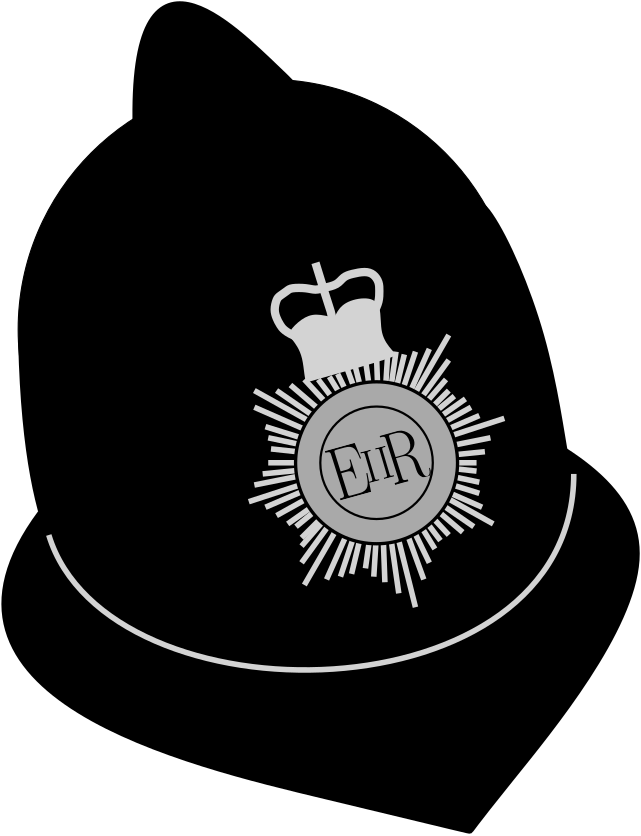 <?xml version="1.0"?>
<!DOCTYPE ipe SYSTEM "ipe.dtd">
<ipe version="70107" creator="Ipe 7.2.5">
<info created="D:20191119085801" modified="D:20191119090814"/>
<bitmap id="1" width="416" height="525" length="156983" ColorSpace="DeviceRGB" Filter="FlateDecode" BitsPerComponent="8" encoding="base64">
eNrUvQXbJOd1tfsXzpWTWBbMSMNMIsuxLFkQKxFbRpE1kkYagTXMzMzMzCiw7DAzOU6cfPn+
zVnV9zu3d6rfni/yUY59+nqmp7q6urq63npWrb332nv/zV/86V/92R//5Z/+EeOv//xPMv72
L//s7/7qz//+r//iH/7mLzOykDV/8xd/+k9/99f//Pd/85N/+Nt/+ce/y3Ne5q1syTZZ8FN5
Kxv89J/+Plu6WXbintm4jryVr87BcDx/8Sd/+Od//Ad/9ke/n8FRMeq7LLtZFvIyK//493/8
J3/wuxl/+oe/l8FyVv7Bj3/4h7/76R/93o+y7DaM3/v04wy2z8KPP/kwG//uDz9i/e//6JOM
LGRN3mJkmQ14N9t/eOXiR1cvfXL9yqcfXfvRx9czsvDDD6+6TUY+kvVZ+fG1y1mfheuXL2Tk
ZZbz8WuXzmc/GVnpDvORfGMOPgtZmW14N89XL55j+2yZwbtXLpy9fP5MXmbhwpmTec7O89XZ
VbZngyxkg+yQQ8pbfHWOJMt5znI2u3Tu9Kljh7MT3s2nsnzu1PGMi2dPZeRlxvnTJzJYz6/I
B1mZbbKfHGqesz4jx8bG2YbD4N1smZVnTx5j5HvPnDiaLfmKvHX6+JETRw6yMjvJx/lqvoJf
neWsycezMSPLHBhfmo9nzyePHjp++EBGdpjlrMmWeYsP5mXW591jh/bXbfhqfni2zFuH9u3O
W6zPyEIGP43D7h55K4Oz4d+aE5v1+QlZyM6zH/52ec67eYufkw3ywRxAVvKjcgLz9+Wcc1r4
Ff6NOCH5omzG1csVyLWa7euZ5wdmP3k3Lw/v35OTkN+YkbdyqPwRc2B5ySFlIS+zWXaSo82J
OnpwX87Mzq2b1q5ctmzR/CUL5i6cO2v+7BkL5sxcPH/O8sULVi5dtG7V8vWrV2xcu2rbpvV7
d27Lycx+uJ5zbDkwppjzJdOHKzPHn5VMnGzGL8r6fPzIgb38RfITchjCRQb4FhwLQP3j3/6V
aJbnLGdNFlyTkTUgWy9841NZw3C3oFxrgKKMHEOGgMYawc1RD96fkJUV0yrWBYIYAQqBjs0C
NVmfbbIMLuVkAmJZYPtsIMR1g1sGKMRbWchO/HMIlf698lZeZptswJWWlaxnuJ6/YD7IVzAX
gLg8Z5k/NBDnZAHTwA0uA746++TdjGzMzjmMXvjGhc0XMd2AC/fDnBLr8tlsmTVMGaYne/tM
+JYPZg17zva5XDODMt2YthXfmPJ1J+AMeCW4MUQwBrDmBtmhwMj6rMn+c5wcUpY5LXkLGASI
QC12wu9iTb+DP4rgxmnhR7Fz95P12Tl3wOyT05WVeTd/X66E/AVzEfLn9jLg2shC/prc6XzJ
35rvykoQLL8FZPMg81b+9EGMPHPS8uyp5oDz28G3bJ8tOWlZ2L97x54dWzevXxMoywjELV04
LyPLq5YtDugF2QC3LRvWBgYP7t2VA8gO2XmOMNcqs9J5l5H13JRzxXL55SVzEKAOrmZX+Tkc
MEQoo4VvgFvYFxwsYOUQ7sA3OV43vknMpG2AZL7ClaznU92Mzs3+5gbPrDhWka2OcDmQKggG
iOVlVoJRUqm85K1sw0u2AV44YxA5dsJmIhvgVgHTPcvTuJZy4cHogCnuPqyB4PGNbNa9HojL
yDdCwLgsgTWmhhd2vbbZAzhZoRJE4kLle5kyTBYgjjXQoVwnYFRlZUw6PiVxAt/4ICREfLsJ
f2MPgpWETZ4AZGWW5erNZJTncDCQHICCjSE/UBHQ2H1K4Sqvq+AmvgFu0CTOCQcMpNfdArD8
EI6Kj/QCNzh5Rg6Yo62siZ2A7aAZVCp/OC+G7Dzb5zLjL8vVm/VcBpztPENruVVxloCO7FP4
zc5zVoPS/DrPan5+lnPOwYoWpfRuAoXjXGVjMH/fru2hZJvWrQ6UhbMFzRghbBvWrMz6rRvX
ZYM8b9+8Yde2zQHDHEN2wqnjIsRsAeKYX/5A8S3bZw3TkAsbRp1j5pBaxh34hskpfxPWADqY
G+DmQr/4Vm1b9ixYuVwNYdY7xDd2AqBVKPbIgbX6W8A3TgsglpWVg3HeeAtoCnzls1kJSnBD
BN+gf1i4IFtlbrLByt+kcNkJyJMFjEHfFXkAJf6mQBDYCLGRnmUlN2JmAbutdE58A3mkZ/kK
rtusyVcDJkxVvpe5wA2dD4oVTGG+0TWaV0IT6yVs0CQAhFkGUvWLb9XCBbskGzkMoRLY4S4P
Pnt42VhOwldjMLIrttGaFt80GKtx3eJ+kjEoEwggKHFKBTSZMzByE3wDc7D9MyXlTvxw/0DZ
D3corljZC8wt1x7vcjXyV87IT+CkZbc5SM48JJybGn9u8JnfIlZzlhg5QmxwTiYnhNuQNxRu
f4HHDMzY3ICCXdCz1cuXLJo3OyyOEaqWt4JpIWyBtdikQcLQrYAbFJG/LJcxZ4k5yGzl4s/x
c7sX35h3WcPPZG/8FgChhW+44KBbQSpGlnW7ydzYoBe+gYRZmR1WQ5JvAcEEt2xZDc8MfW7i
GwiWPfAusMPB8xaW6f8R3zT3eAtSl+XsIQuACWSp4lues4eKb5I3iCJ3eXBMqpbB/VSXgnsA
lMCiaj5we2LCyrW4iWP3adZxwUvnqonKZQzry2a4s7Kl+Ma1xGZYW/IHUQg0qOQEQMgCAKiR
KGhg8bUokPDYL75pkAqGYDXAq52LqYgB1Y1vMFu5h0wju2rhmwDImRT0OAZmMQt65ORpfDss
JW9xhjmNTEl+IJ6uihWtwVdnD/gAs2e4sXcNfiD74eabPxx/Vq6irAff8qVcZiAwIMaND0DG
eQW/8u6Tr64eRVGdPzffm+swGwe42AyHHn8vgB2IzvogW2zSGKRhYgGukLSwtfC0YFoWwtO2
bF7fELYtDbLt2L452+zcsSVE6+CBPYGjY0cPNqf6dN/flwPWBc2M4OdzwYhvXIfy4Zw9wDZH
yMVZKZDwAn+DsIFpuNEqf6vETCu1NarfLENAa/E0h3aoDM3ghfgGzuA3w3LM8euLA+V0rLGl
sIa9lhOVlfgqs8x3YZnid62uMK4l4wvcJiBjICTIxlf4d+EmKzBqacK3DStIt+qtCsM274Ik
3MExKMBbwgRAjfOavcEGgQUmiLgnVuRTGLAYp6A0zDAv8ZIx5Z22mCocP3QUWDaOIOhxNVZT
qzrE5KJCOvCCqagLS7bmy0rtMsIQsjeOLTthY51gWk9+kV5HjCndbhhlnCi+AmtO3KsBFA5D
07h6/zhphD90tjP3/SvoQ2Bj/Zbsx3uW5wQM5M7FtZS/FKjF9cDZxjsHVmdllg/s2YkzrRrd
HE/1KNYTxd/dm47mNlEY4iw1yFKNfcAtHCxkbMeWjWFoMUJjlq5cumjNiqW41/bt3bl3387A
3569O7K8b/+uwNqhww2s5TnLh4/sD4yeOXsi0Hn2zAn9k9W3wyXKS35+BswW5sCkyEEGafnL
5girO0u+BCvT+UYANAjTwjdcZOBSv0N8Y2iT9sJDqKCB1GyvX67apxI2uBmMDmTm3RpWwG/G
5YG1CL4Ri8x6YBO0zFt6wJjLMi5dajArTVdDD9mA/bR8dBnsio/oCwVPIGA1QEA8AqoGhgi2
gpghVMleNWbdj8am1ALOw8zCN8svzTbYI1Kgim8SIUGJl5hj4ptTpvrk9aExkbksu0MS1TKS
TVV+JXPLwLuiqeihug2w4PAGwU+Dm0Fg4JD+BM4JxwyPMoaCz00rvrocgSzBkyPX7pZw8inP
iY7T7tF6y4ghZ5L7S/bM9cwtJs9Zzrdkdmuby6t5aZhYdx8H1m+8m/Pp6ZLK1jB0YCT3mtiY
4WOxOkPYAmghbxlhboG7xgLdu/PE8cPHjh86cvRAcCyAlucsHz12MM8HD+0N3B04uCcvT585
fvbcyQxZpX9KTwgXNl4L8Q0DNucnG+eQArbGRKqpqIHZCi7kJcyqxhe0SQ13dg82EOL8FsKv
3YPdZjOMWe1lcVLrlfUanmxsrKQVP4VfAWjgG+9ik2bnrdiB0FSDAtWfBsHTLWDMotqwXJCt
mAKUDyAFPPHt67dhQummwwsHbcv+q/vasCz0Eieb4VRwz1AUQIpFyWXPNYxBjSGT66G60Qze
af8ywfU7iQDdYFXdVqJrRsuNL6B1xxcqW+sezlCDjNho0h5RlFHxShcirI+PVwpaEcZfp+ii
O1SRldXTXudmK3LRMk4NX3pXci57DKIr90GOk5XZs/cmbiXZIDsP4AgLmMDaoXjJfGl4heuK
0+IfDt9a9Tzoc8DXEbsyXHH39i1BtpC0AJq+NQzVHEm2OXrkQCjZqdPHjp84DKAFzRxhdDt2
btm5a2uWs0EgLiwuXFHJTY3n+qf0JquhlEmXiZDDzmfz1fj0ch+sTjOCBXjM+rVPW/FTIK5f
MRtDmldDBnlZo7F1QNUCX+FgQBBUrRq5+gazcQ0u1AGLk7wZRQVVMhHYM/CYvdWgavWqcf04
KrgBfZWk4U9TX8FmFdB0+hHOcIe6GqrgLVuCk3CPbJyXGhF5xi0jCLufeutvHY92K9Chyyhr
ct3meuBqdxZDirp1HWALUFDlWxAAJ7VUx/uvDnw9adJI+YPvelVXvlQ1GJJGpjYu92r3+dXs
xNMixHmcDuUZwnXle9VGq7abTsKcRtGjImGLo/biUfWl9xq87hw5O+EmiF3MTU2+ne8N5vTC
NzRsmufilVjtfY2/OEJBAgdhRAyCrYJbSFowLc9oPJCacJb44OFD+/KDw9/C3GKlBsq2bd+0
ZeuGzVvWB9mysGHjmo2b1mY50JfNTpz8udu25Wqod1LxjYnAFKv4lq/OEdYwAbQtI1wIlQga
3ZZERK6lSsQYRGu0PHXim0DaGmyfbbA0wS5gzaFTLlt26980tw0xAG7q30ADYhCszA4NFhgJ
hfLJu6pUA2pUh/I2nDkansAUu4I/Q8PAN8C2JQ6BEyJXYxtdLtjOiI7yl4XUYefqrNAQw4Es
pW/xN8CN7XETcfHr5K8ONKYVjBENsDd6PX5VwNYKStYhYtSYbMWcGkeol3G9a7MT3qr2LyxO
eXONuVTbWcFJpWFVcOKC8GLcBHwTHNQAs6WyYTV11bdWfXq4s7JldYjJjaV8VXALpumShVzx
R+QPBC5l40P7duvMVCoDXBg3qXwM6GuFjDm9yJtRzAYxMrIQBMvIcszS8DSoGsgG9BGGgPU1
8rnD+0PIwtz2H9gdEAusrVu/as3aFavXLF+/YXWeV65ampcBunC5QFys16oJ9+7Mtec1xjUM
wvdrn8IwPxO+9bIre/GxGkIF4tR79Dv+9Z//IV/k9krmqqwXv5x6YCOzNUSSlVlG2Fbjp2h3
gyREJXiXhAXArdqzKkn0bjmdFbABUOpvwSXYIH54mZgGKeYkBiwfZ2i9ZmOYFZ5AWJmKbq7n
qlJj/oI/HCpRpFyZveILEh7xqluhIf/JYKqyf3MiwDdjtdWO67ZrmDhs4xdpB1Vbr8ZJjfBy
/PoPhTi9gghNja0YHXb/1cyRvBkgho4qrJWR1mwIBSqada4RACVI/t7WaWHUc1KFGTVmUf8Q
Ohs5M/xB9blBXDlRUHF8gCZ9yIU8bKEYi1W7VXbHCD4EKAJcgTWQDaMvvIhRCVu2B1gQPPtd
IW+nTx0LMYsFumv3tuBYYC2Atmr1shUrlyxbvmj5isVr160MqWviDof2Zui/1XvMpU5UjjOp
QBp9CM4c8C2HmuMkDlLlGUIcqEIeVkbWYDn2ArRe/C3AaBqXYrab4Jtg2NKogFot8Rv+vRp3
MD8LD17FN2IQWYNHi8gmnFbmBgxmPfEIYwpManOgdGmqnlUQgtKSPeMtwceF+BBsrFkn3TYv
OFnlcGwDK+PbAVuoiIk52qHYm7muSFHRyc8UYKoqWIUG6GprwZrmHiYM+xFhqhK1ZZO2zLoq
EeEYlNdyGUtmKnuR4xloVgsHUQFGdN8ZH1GJWtMcKhlTAYIMTHPblxXfKlD3sk/J4arsjh/S
snO7UbGyJo7Hn1bjFChsFaXwB+I88EdXKYGtamaWkRrOpFyU3DThC9RyuH7vzm0ZYWgK1dgY
ZMs2IJsD61X7tM9EPXoQfAtwtfANcAuFy8qAG3GHmLGt8JYyUWiDYK5Ks5d9mp3U9AGNTSIL
YVMZuMVgRC1wA/0yesVD4WOt/NOMXtuDVLjOYFyCVUu+C8rprzOoCr4Bei18w2gVhcjJwlzF
JkVKZzoDbAre1QpNyr5aeQGIKPD2IxNCKmDAVMgy3OB+FIoAWfztyOFCyqKriu2Z1OZZAJI1
SKpeS/8VBmAub6OfXvPImapz25AH/AHYMUkHXSU71HBDMavMQNuKqccxAyDML33INeBVTTPx
jfMsvsFSMJT4OcaLIXLADvvPrkxqwKLUMIT4tfBNu9KMV4428yUTh6kNn8lCXuJI1zHVcr6Z
ESbH06plVFSBoaHAz8gCJJOESs6zty1+joFjhS6eum77VJtaq5Pj17FGekh+V1YG0LZsWMvY
unHdji0bd2/fkpWVtglifJDLg5SHvMyW2X73rm3Hjx0KdgXBtu/YvHHT2oBbbNKQt4BbFjZs
XBPcC7KdPHWUGEQvfUjmbOYLVyZ3PS4JfPWZrTkV+WpgOQeZg6nRAfFH3qVbLGv+7Sf/+L/+
7V/+/af/nAXNVYEOPMxbGVnApK2RCxPz81ZNvKopWhXclAFjgRKXzA/U/Myyyfg1eErgQA5W
tbjK4bAQfUthsGK56rpHPFllGKaRKibB/0YKCRABqTNnsMa4pYLehkwfQItulquuvypcr/EI
9mY6gxTO9JzuPO5WOj93Qy8Y/OR5BoezEnxQWWFsFNCA1ZCAD7IhuqhxBB1l4HaNFIOQ0r+W
fFfnIYeK1M05JXGqOAZ7IU3SqEfNIKtoo94VlX7meJ4hPxj4QYDMdGAtIy/RQmT6YASh+8rK
DKYVCJB3szfF+RyqH5cL8fHgRp5J2Mxb7BkSBQRliP/6tbJDEwf4vVigednaHiTMMbh/6Fm+
kQABY/vmDeRMNXLcDqwtWzQfGRtJVWg/1q9eIQDClPJ12XP2IPID/nk3v2vXzq05oN17toek
rVu/KrQtmJbn0LZgXdbEON26bWPY3YmTRzKOHjvI5YS3B4OLS6WWuXCCmMOVt3J15bPc+PhT
thCGUYOk0LmgVpDtP/71J3mGlVVbtWJXddZ1W77GSevXeQxqdAkr6K8jokoMFFKHsWm01AHB
q8FQuJkJVmrhakyhF74ZPmCYL19zSKuGBHe98nVAL8/dKaIMSx/gBwMBIOHGHUA2RsWuKqaq
+GYUFfypCiI/VfOJVFDA/bjj5xlTGudeS/4hBAkX0AM5T81H0IlEPiz41gor6G1rGcj1jGE+
gzxMcDhDnimpQTKa/hn2g/a1Op0ERtAJ0oVCNfOR1EVgjTmbKY/sIctM5J1bNwUWADEgwoEp
x6zPu6wB8WBKoJmWHaAK4GQZxIAgSQ5x4wuJlXfJkfLMW6QP5IClWw3CdMRpwSuy2oNUwFfA
KtgVBEOxFvgSwbJl3mL7rCS7Kh/Mu+tWLc/Og4Fsn5UZWbl6+RISFsgtzTcCmJs3rdu+bRNh
BXxuBBSMMgTf8m4AMBAX8paBQcG9XrFBXuoV50bPXMiFoSYhL3NhcPZwwdVSSNYMqYHRwFEA
LbAW8hZ8+9m//BNGK5tZSKTCV6veSCvY6npFJlJHC4aY72AcAcKGFWmctBZBwrpkqMgF2RQA
95tfzwa98K1b/HYTfLM4ki41ggtV+CF2YSYbSOUvRdmEaiRWSKx+oSqBqPgmANZoYE2kUnIg
1unowLpBFQZEG02otKpiHfipz03TqcZhzUkX/6tQuQpoK8vVe2x4VPDEKGZ2m8sAuBn7wMiF
XmJ/wZcEDfT2cCdAQOEWZCYIAGlhFmfmshlaCKAM/iMAAn2wOPfT/ZY+eZ1g2HoVA7M9A3Ry
gLewLPIFQCQAKgviUl2zYsnCpQvnLZ4/Z8mCucsXL8jLPFuzKDyNgkXBqFXLFvPWonmzyYgn
kzQLeUliQo6KPAW+i7f4lmyQBfLoGevWrlyzugmSxhpdtnxRhvi2dNnCwF3wLSbqps3rYr3i
hSPjlRuiU4+4Xp2G2iOkEXXjWy4AEwqAMjhYq4ZbMC3g9p8/+ynGqdarw0CnOAYrg84ZRbVC
CBxPQa/RVbW7sjjUIIrihCMInsI21gt0EDPBTXZXtbgGFIDEfvGt1kGqdY2646dCHHQxC8xc
dKfaWa2YggavkgYsRzmVOMAX1QzuqgWt6fY1zigitbJEu+sLAXeKHIj9SZyqpr3qKzQDsRzJ
CTKfvSU+Jx1MfuvPV7PXrec3N7YVXe0THnSYTLAiQIEDDbMOe9CM77zUeAwoBTqAsoya8c2o
eCKMOAA3IYtlmAy8JWuyjVwO6IMsZQHWl8OGWQG2HBtADSGEgJmQrsEIWAU6xByxqwJU1gg7
bA9JA+LYEnwD8QJxGVnIW+Legjkz586cFojLABXryK/OweS7TMLiaEE2oRXgDbitWN4g25Kl
CxYvmZ/nLAfWwuUWLJyT5WCdcpEdO7c0MrmO98wcKx2/Rpm9m7c0CVmZa4MYR7bPJdSCMnxo
rNTtBnkLvgXocL5ZQkQ9cI1QmNpAhMLtjaL2ymOFmxEvALuCPNZ/M/+U0EMwEGRrVaokAGqE
otZKMpfKgCno1wvfWmlW3jv6rWuEF058A3bwIfDnqOmlwJqC2+pQxdugQ8zgRYZhROkN21et
l543i11045tBVQmbRpyCKIsaqR/TqFRnQvgSuLMOhhdhDX5pX/eLbzWXqtK57mKVRBvBLtVZ
IANwYTRQwpYB4AQ3RLYmy7tDfsQQwI31rSHc1TU6qbD7yEgSIR1AHNAXKKO0hbwRaxdUBOVg
ldkV+AB1zMdZg+UodgVhYFzBGYqqZeN8nRtoP0JEgT6GHwymBbJauBdYC8TNmvb+7Ok/mDPj
g3C8YCCbZZvsPB/My2yZneQ4xWHRGGM2R7JyxZJVK5ciBQlhC8Q5Fi6am5UBOuzWoNy27Zsa
Gcm2zTkz/DWr1o4gCJeZfmCVS7iLs55QF3n6tSSvMVMQr7rd8LwRO4C8GfQU37r5m4GGVsqq
5UdaOaqBF/ANHxqJooZE0Y0AcZWVtQgYUFaxi7pGpGUJdLUu3E3wrVW8V5u0llYT4iRaitYg
e1Zak2ADU7UMF9FSCyOo/LEasPhmXQXvXxXfapZBL/vUcAMeaYJ6qBTgb0IcqNtKQ9Bdr1AN
r76hyRr3NLDL2ejXPq3a16rE049Xg4+41mFo2J44wYItRmCzPeFOCVsdFeKYjHkGl6qxWaEM
75PwBTaCHlkIVmTKk3GpLw7IwtJkvZnvamJha+BbNXjFB0ia9YVEKtCP7xXEYJjZpxyPuAA/
ML/LHWJRYlS24A7EYwTiAmvBukBZXmZ7qRrYlV3xpdDjesbyvSDw8mWLYqLGCA1DA+VAtpC3
WKxZw4jRCn/bf2C3MRruXMB+vkWZMfcyB4YSDhYcs3C/XGZqPLAlGdXtBrLB3DROa+XeGkRo
OdZM76rFfmv9kFp4nHpHQFlQDkQK4GR9YCor2S00D3omrzPwCnahZ1byYd02U1Nr0tZN/G+1
CFLNr++Fb7VQZPWGmbht2j42nUUtrDhhacpacULZmyZbLUSZvdU0Fv3wkKt+4wuCITIqVetS
OGKUqstamZh1hxqP+rusH84vqjkFveILVXdacUy5heXKcVhV25PrHyuPSCI7zFtMCgDEIbjh
EMtkhMLxFlUZtTFBJ1ZmRmdjeBe2raUagwxBDOrQAlN5BrIAOj6FcYo+FmZi/iYQ1wJV/fnW
uQV7pXOAqpBLrUh1HbXqGvjG+poFD0Xkt2jGWl9XfgiQivDcOGRZwA6hYe8gODCz87VrVmxY
vzrYRUAhVC2wBpEjfyEvkfhu3bZx957te/f1KXA4V/yVATrDypWxk4+mEB26joWbz0LYRDYR
CbdbZW6wuzy3wKpVzLzGF+rLWjWuVWPc0iXBGdRxWQ740BAha4I8ZvfnpbHUVukk8c2sNFgc
krZgVHfelkzvv4NvZs3r4axV+LKSEpe10BkKiobnnD/94ZXLn3wcJvbRh9cvX7t0MWs+CjKd
P33q2NHjx0I8muIw506dPHH88OXz52IT5r3Ll/JXu3DlcnZ1MdtmTdb7btZnn9evNSGALDeW
45VOGf/zjUb05ImGomeZdxuQudrnj9XYxJLVV2ZdCBRfKMBB5prbZX02XIVV/48+AYir2Ah1
7KUPMVGoCj/0pJnvY31y/W9c4Vz52TIXNlKxjCwovTAGWl1nGZmeVL3AtLS8j0FMkDOzFbTh
I42ma/sWHPvYg+Ib8IIxVeOqKkCYuc2s3N+IKPbs3p59btzQQNDmTR3jrlMhbfu2hvJt2rgW
fAu8BG0EYaEjK+lcwEHyG2FTWL7GIxgij6wV3APAceVRP5wwqwALxvJjMbRBfjGcPagE5nYD
BjaVfNetCpQxIHLo3wJoeRmsC75t3LR21+5tTRmlfTtN+Grph1uNMIxhcU2SUJZvhNByqLCy
1oC2/efPfvq///1fCSvUMAGYhknLmnwEUgemaZNWDXBN1DIdtTaLyehVx9K0egslwdYqD6wJ
CwZSRTaolwkLICEes6oZNq8f/16V2VgbDSmsNT1Q8/JudZhXB9qhg/uPHz968fyF69ev/vDj
Tz766Pq1K1cvXbpw7szZ8+fPXr546XL+Xbh49uzpE8eOHzly6Myp0+fOncmarM87WT514uSx
Y0cunDufT129fCXrzwdLTp04ffLUmTOnAoznL5wOGF6+0oDehYtnqNiQ5zNnT5w/dyrrG1C9
HlQ9c+b08VaRilpzrCYH6ctFXWwJOCtgq1eBp8FFLaBqYUzjEfI9aJ4gZvlWS+6AA1i7Jq7y
LpxNn4zO/IzKiKo2FQcRExlKkwXMRiapQQcAQW7APNXGZObyvXjJGv9Sx/eFmx0biiPMZsZt
sbCAoHxq184mxzzPscUCcZs2rwu4ZXbv3LGlKaaxY8v2HZsDdJnyQYYYdxitsKx8S35R1gQE
8qOglByVP9zwK4Yw9jtuQHmdXsfsGUOVPi95C6zOGeiOCDOyW5gVsRiYEicN/yd3qD6J3a5t
Rw7vz6/bsHFN+FueN29Zn4H4DaM1zzkJO3dt3bO3qRHXnQTBDmsNUrPhIO0KmHPMOAn5cwe7
MD+1QFv4lvG//u1fkIWQjFD1uuQmmDRK7ryikSqQM0ur1QyranR51wYKpiTU2sIGGoJCrV21
uJnRB/NJMVTx8pl2mj27sTEIIhStjjDanliLrSpGxK9rimiflPf65SASj8uXL1+6dOnixYsX
Llw4f/78wYMHjxw5cvz48dOnT589e/bcuXNnO4+TJ09mTV5my3zED545c4YN8i7bZINr164E
AINvjHPnT509dzKwRqmZpmbg+VOXLp8LuGUE+rJe+mTeVkW2qsuFiJLCYOcmKyBpeFrdlyIb
2LZmQLuZtSu1NBlmLCLfZe60chD4FLOmwlEVYGDItGSriBkgNsZGLY4t2eAjmH6qzoA1vwUv
08+ZyQ0NiV6ybA8OgCcqflngsMNn0IMF4mKOBcogNlnIS0Zmel5u2dqBuA2rq1MOFof9Bfio
r5NW6ZCsdI4z1i1ZyVvQs6xkJzAfiDHIrDAYHQt3rjxzJwKIaBBTfaR9+sBdjcQ3VC2/JSBG
5ZAgW2AtZyArQ+EyspBtsibPNRPWOiS5U1RnbE349UacBdyPuRHw5wuIIWzTyQaOGTllmJgg
TwO7KEdJyqo5oUpBasSBNRXTNEsrDdOZpqSNvHhDq6pH9MJ1x0Br2fAaYK19ZMi1D3xludY4
qqOapWo5iIT2O2qOg0kKwbcOZ/vo6tWrgaPAWsAtYBXICrIdCy07cuTw4cOHOo/DncfOnTt3
7dq1d+/eAwcOHD169NSpU/kUqJhPXQuiXbmSNVkflAuLy14DXCBbni9eOnvl6oXrH14G6Fhz
9drFjCxkTZWXVHzr1uXqKAP3lMlZwMF0VLAL2T+gZARWtyEhA8HNtCATppgXIh5MgEsdk5kJ
VfX2Oq8yVdkt04pZyVDsCgLon6lKezYD38Aiy5qpWVVhUsVpeam5Z3whG4cOiSRs1hdB2NXw
tMziUDXqBWVqUyAI6ywjHCaEB4gLJuheA3mMLdY89+pybyzfHVv5LfoMM6qCjl1xYBjaWeDk
A4bZD+pBkixoAWP/LBRBRszzx8qXtm5DnNX82Bja+RX85Pze4Fvs0wUL5/TCN0lgRTkZfsU3
3rKYDLWd+ZNxDWCBtvDNarrVxsQjR/QBfEP5FsAB36xpKZoZesBRVmuP1zKVaowrytVWWYjZ
hDjxrfbvs6gRwg+XK8qRLG9vU/zzBA5MCFVziz/Nfg2q3QwldMcXah9S1zdtPxoLtKFhgbgs
BKnCzULG9u/fHyhbv379kiVLZs+ePW3atPfff/+9996bMmXKm53HW2+9lZczZ85cuHDh0qVL
161bF9wLprG37CTLR48ejpEb1IpBevLU0dCzsLhA2YcfXQHxMoJ+QTzwLS9rmlg1UVsdB2oz
I9hdTSO1YEWtbAYBq36zWl2tlf9ozqNyNVxqpF7mMNDkVyezMUfDoLq28N7X9EnADfIDAxHf
lJ+JDJIfeJqhBygTfnVJHbaeECEpylsgCS47kUSUa45nV1PSNiQNLWtM1ExqpK0V36iTFiho
DLcSEOHH4n6vObA1NxZXP1/Np/hpBl4ZhlaJVmRj9gDPzDJ3It0FWSZ8w62Hw0BulD80zQH9
CKcUfGtci9s25hdBTfOLgm+Ll8zvZZ9ymyAxFrGHukfLOnXXd+ISzSHxV+OvXMmb+FYLuFVd
XC9867ZPWwKSbnzrBjejFd2VgXvhW01SMDuezWBotWcfZEyVmrJbeBoQR0iC1HvKKOm7q837
ak5ohTITkap444efNGZh4AjeFaNy9+7dq1evDmQFwV599dUXXnjh61//+le/+tUvf/nLX+o8
7rnnnkmTJo0fP37cuHETJ068//77H3zwwUceeeTxxx//xje+8fbbb+ezGzduDME7ceJEkDIG
K/hGBl8W8jI4FqAD3xrv3JXzgbgYqllWlmafU/iVN8dW309KMuZKY42FLGqzhtqYWKFIqx6I
tgawpszDC5X7PpJd8K0O57Kmli5urMKWvWlEkmku9ZLO1YwqBujUlzh5A7i04/RxAQjmNaia
yzb4oMzwEjOtbbtj++Ze+KZ9GvJG7cfM+g0b14iNprfXBC6ZqjgvPcP/BnNTcNtSj+CNRAZM
OBgTuDJDbzR6+PkrWGuOdJJWWRUo+sEDe/bs3g5w5XfB2Yil9sI37xRWKWlV3qvDi5YrLduj
uMaKNym+DoFOZMMj18s+7RffaunLln3a6gBY6/1WkYkCuV72qUJfjVzdcWRvgU7K2GoSaxYA
K2AQkpYFMx0y961Lab1K6yD1O+TJ/6Ww7ZULVy5djmkZrhVkW7ZsWVjZs88+G7wCxEaNGjV8
+PBhw4aNGDFizJgxWTNy5Mi8HDRo0J2dx+DBg7NBNsv6bBDEe+CBB5544olXXnllzpw5a9eu
Pn78aDANEAtJA8fC2cLWQuF0wbm+1rKr+KZIw7pGduFkPZFT9Cd5q9aCsyxkr6btdGJqNYXn
irXUJBEEnG9ZDx9TDKAJpqvc1AAdSjVeYPqAAQWol3AnAdN/LkK2hg40YwSELxkCKTEOfhoO
KIvc/jyGu21TL/u04lv1v3GQgps5XDW2IlnNgJjhiIPO5XStXbkMYlORWRaad5cvXkCUAR0I
CKZ/rybO5++FH4AIe54hk7V5jarI48cOHTrYVHULkkPe8otIyOpln5q5X780x9AqPmxpKYJW
2BTZBvUOjLq2WpCkGU0wyTTLN4kv9PK/9YovtNLqa124mgNrr5le8QUz8a00YqgCKCM6gAGb
7QG9oCIFSQArKpMYYMUopldRjY1C9jBvVeCbTFqTjLT4+ibs8cMH9x/YsmXL/PnzJ0+e/OST
T4anTZgwYfTo0cDa0M4j4JY1AbeAXt4Nc8vLAFrW5znLY8eODbgBhkG8fCQbh9f99m9/fcaM
aWH7uTZin167fumTH17P+Ojjq0Ez8C0ULlgX9MtofHFFX9eKn9b2x14/SOyMnxIqtbBkrcAD
1tWYacXMWlBRgmfFD3S5pL2DYy2xkyVkawZBTWKqzq7/Dr61nGNVDKyySx87fraaOa6WzDLd
WSCY+HP2sncXnj2/a9fOrb3iC738b9prnAeUtGqS5Z9m0RobBZ1A8ppB37JP86mg9Kpli7PG
e4SlAzghGvXUpMK3QCgKrNMjoYMuy43Ket+ujAMH9wTf8qOoj0TOaS98s54AZQe6K3DWAqHi
G7hKegjsNMP8LBAMcIOkSbds+txLH0JTGAxPtgSXeulDWmlcUq+aDFsbp/bSh3TnIJiDTwdA
yBtFeq3oi+DNPvWEVrE66YGVQTMFi1vWppa0ybaHC+wOeZh2K7XRIO179+xYvHDRO++88/TT
T8fwBM0CVvfee29ALAuBrICYQJdHcExwC5qN6DzycsiQIXnOpwKAfLDzGDF27OiHv/aV1ya/
vHLV0pg8QTCipeJbRmib+FZbnNS8dVAOfDMWRh5fv/EFbFVQS5UaLmhLw8FksEkN6HOVWgqb
wBzaj1zYqjtEiVZ9bOZsdXyBHtbNAKzUepkZWnWwqn+dxeZSIRWzMBouqUao1pHC8vH6Eb8L
Hx0HCRRYckSjOJMdfUjITKZ8IC4I1gQRdm+z60rWB+WAuIbp3YgpSAg1wcQ9i5koVIbZmlGb
l6YqMEzDh/IB1KpZMHW5C5g/i+uAU5d3uW1hveZPSdanlbLystnzxrXhq/k5+V38WPRvee5l
n3KS8y01opHZVyFOcFMbCeLlYPJbyL/IjzV2gNAX+1QhrlQN9KvMrWYlVFiDQZEXX9ty1VwD
eJr9a4RNcLW1k+y/NjEUb8nVMj+r6uXMSoDgtbJQaxESXG244IC+6nPLToA4rFfMOuodoQYh
fkFlJPKYbJTMmlwzr7z83fvvvU+XGjSMx/Aej5GdB+BWOd7I/h/DhwwZNHrM8HvunfDQw7/5
wjefnTd/VszVP/vzP8pz8A1Ya0RxnXBqBvpnKwPLPGu98Zo9ga1dy8exAbEzav7nCkcZaIls
Ip56bFDkEnED90RF9W/47pTm1mABBgt7IDRJmBIFWiYpCjGgwAgmvia092AX9lc2yw71jJl3
ADIYIcWfD57kK9gMLxyKVvZG7lJAAP+bJhUHX5uwwN82b2pMs0zkTPkYbpn7eNtOnDxy6PC+
rEfG33iiOgUh9aSBNhwh+hD5m7EP0N6QLuiUM5CDzIniPGBfZzkot3DuLEr1AoxYo5yKKk4m
Yqvg1jKetQSoFI4wE7eGfXt3Bt+CXRn5mSB20Cy/a9XqZXjhspyfn3PS10urg+H5UaClNR8s
FdhqJIFpgBWQawlyy92nVaMSoKtOM6skUae3X3yrjZihfLUxvaZoyw5t7ae7XHltD107DIqZ
AlcVywGhtTGNfVGBOMv5YqUiJqktoe3/gnSEuANd4CmoCzjg07NZsxYcjcvzx83NccrkVx/5
2oOTJkwE2fChjbjxuAm+ucGwzuPm+HbXXQOHDrtr1Ohh4yeM/s2v3P/Nbz03d97MXC0BtytX
L8RQDZeDyIXR5aWxEmEZ07LmcNUCJt2Z7wxaMBN9yMA4tXeSxWlFOfuPEGVT3lZFIJRiY7aq
5lXKCzHDpc8cJBGyEc12TDPmoynqOMzR9/aVI+vYs9AP3WLq1rAlDc6CKnlL8BTxwE++ggqQ
UA4TH7AZpZrafTu2b962dSPetn37d0nVsoYmLFnO6PO079jcFA66wRj9XczfqmSDIlo9ycgv
RA7zk1byNipl/fLFCzhCIAWHJyGJWq6TzFlrHbeKycD57XpAjDX7yW4D5r3wDaEvy0jjCLVw
DWQGqdo1W1Bbo9ZVtrZD1hNfUI5oFKDWHidFqwVxLc9bxTcgi+3t+Jzl2hva5vVauK1QAthY
FcJZg6utFYww0lqT6yt/q9sbj6gyOYpksnNrK1UjF6OVQAMWLu3pM2qRJUq3mddAClJG/rLz
Zk3/zgvPffXL948ZPXzMqNH4zYJRsTEHDx48pPMY1uNR0U9wy/Y94HDooEF3DhnajEGDB+R5
wsQxjz3+cIhcLpswBDANcQhCX8EN7OJqzOVRe6DUwr+1OUsdliJRO0eRxlp520LcDO77hErV
ONW4auVsWKZ9MqpS2YPZbZ5UlfTrbiK9iElqeRBtWMw9xWBYowrhgCOoETQM3Kv4BhXUqUXM
URWKSjloYRXO5WhCvDLZA2KBuICYbjdCqAGBDFAuC0EDjWhrnuh8q1mrxlY0tFU1c0KY8hme
HPxyxivRY1CaIGssvEkMyI6QVl619DQsDuvVXl35eJOcu3JpL3zj15HXEBM1z+s3rM5b3gq5
FGH7tW58S0XJzVRbID+TnNmciu7mCxm1qFFL5tEvvtWwKWzN9qn2+7OYm/usFZZYo/+txltb
OaoV6KRnNp3RR2cWWM1rqJ0aDMUCd7UaiTphSmIiQaH2OM0aTLc3WwFugwoiE2f+7BnPPfXb
900aP27U8ODbyOEjALcg26DOY3DnMbTHQ2QD3ADDbN8DDoN7Q4ePGBwKd9egOwYMvDXP4XKT
7h737HNPvvX267l+YpkScTh/4fSx44dqzBRkxqAwf0FvLWGI7sbElvpX2Vt7/lYhgeLMmi/P
lvhtAD2jjZa6hTXVpHgDAcpWswauYgEiPljVX+RmdkvmjMOCb9hfUEe/jlqU5kQAFwBgq7Ak
IYxKpTRIW/bj1i0b9uzuU4BgjgXiQttiqDL9GbzFmpo3UWsCW1tAcQjKWJCfQwW3VfexMe5N
3jUIi4CQ2xB/Hf5ehAwsaYWjxsIv5gXbqoZPkQKck7B2zYpe+Ebz01ipS5ctXLJ0wfIVi0ng
wrrPPrkgsYgB2NoqSDcIHg+C+Dn4/C1CSuGltb+zmPN54RsxAqKZwAgQpN3akr21+mdZv9dq
SFUbnFE1cjU20bJMzUK1byD2qdTODg5SOEYvfKvtGGod0Zz/XCrT3pv61BOP3z1+zMihg0YP
HzJh/GjxTfKW5RpQ6Ma3bnCT9XU9BgXihg0flDF4yMCAW1hclgNxeb7/S3d/57svLFu+6MTJ
I03+6aWzWTDh3Tb0QFyrz69VvltN4S2UZCcshbtc2+BbdQJrk+IHtjqllbqJGmjfwaOMV7bq
fmB91GIa1gBhnupBkoa1XGqwLJ1U8Dfhohe+KZclRok4pJb4UHGhGkSXnfFN+BvTnIhhsC74
dujwvrwE2Rx9NO9GPlrt3WBkmduBVmROpiwUTqukhNgHhnn2hpRFlTU7hA7ZloLSN4Kb9buI
MZkRbH0PvssCKU20qKOH6RffaKRFOREKXVLFl/NGgxgzYlSSVz05N1yjYzmwXGD5E1DoKWeg
V/+sz8U+7c4nxYRslSWXs2HPwveML2S9tXkr0GX0kpfUpva1rghSEwxSYI1jq0lh1jznu/q1
T1WG1K5VnNuFc2f9zm89OmHMyBFD7ho2aGCeR40cCr6JVzK0Hng1pNqkIFtlfV2Pu+66q4E1
RiAuRC50bsTIIZirEyeNffqZ354564PYPuFvQTm0K2jRkSKTPNXdf5NLqFqstXATBilRM3J5
IIFc6vhMxDfzGiByte8AYnhYBJMX8lZlXZilVk2knmR1N2EkwsTU8EP/akaqyUrYtgJjlfX2
sk/FN/xgCmWxhiiPZq6rocyWldqI37ZswO+E0wkhHEJfRP6wu8x02J1CFyILAEhLrWdTGyh0
y6A25QocY3u4Gbantdz5w9Esu5ZdRc3eyiPmz6p4g2Qufi/XQP6UIau98I1aItS3pAtDtsmp
wOHAEXIrzDMizNoe18ZwKjCznC1zlqhgnJ/fb3/nzyu+oOC2drnK6G5qDzQpGqnNUimI1C+F
M5u11ffZXqiVmAWyEJYQ9ATiYHdsA82rReFuHl+gWCXBBRwOyxbN/84Lz00cOyqwNnbksDEj
hg4ffOfgQQOGDx1WwQryhoyt34fgxkcAt7t6PgZm3HnX7QPvvC3PwbTgW5hbIC7LwN248aMe
e/zh2Kq5tMhfIILPZUwFYPIRaotwZbetpvaiHMLOXNVsBhmwfiNMwEAqkQIgji3tMQeA6AIi
BTIAIjIwPa3DBmsCl8AioA9Ls9bFNUagxSqd05cFTopI0Ll+4wvqTJriRZ2mKlTKtWaaHj9+
aTWKTUDYu2cH9dAysNHAMTxv2KrofrM+QLdv/y7iiRBC8Up3n81lanl2YgQ1swOsxm8AbTYb
xQYZXMYUmeeuZ51VSD6RSst3KNImlmpZqhwSb+Ubb8LfqPxGrXIlcI3qr/OXJaE++8RSzsG0
ZL1GVLEjzF+gUjoVpfqNL/xP60PEN9BPfJP4aepC/z6rPsRAarful4ApJqcpXVipRE5bvZ77
1Yc0srdPP/qDH//od3/8yacffXj50rkzJxrv6ne/+cL9900acufAEcMH3zdp4sTQuKFDBt01
UJgKGEHDgLj/I75J3u666SO2b3gaLC50rsG3YUPyfOuttwTfGnndyCGjR4989LGHPvjg/Vxj
IaBXrzSYfOlicxl/9OGVxnFx7FATTr3W6aJ1oZNpdaYvr0pxUe2HlSnAPMq7KEZorYvXBbbA
PDJqoMbA/FMsVsvYZhrybmaxFR1r0UhQq3Hsr+8U+Nq+mQ50VEsjOtkYj5s7dZA2NUGHfXsb
qpNZRo01FBqNA21zw4g2bmjijFnfeMy2NTiZPTeutm0dW3hHp5rljiaasG7tysb23NrgWwhY
EzZd3emrsrop1r1ieVMCLsfQKDcO7GnkCqeONSi0vfld2b4B2x0N9dq/bxe+9HXrV1EsSLNU
QxWpv/iWk49XDby1BpQNv8zBBHbwNnCSyYNTbAwccdqNDTWW3ZVGz/nh9aag3/lznV4bVzuS
9audyldXGt/LqZOdtNN9TeuW3JMaU3d/x8NwtHH+NyW5jh0+fKi5i2UuNGHxY4dy9tavW4Wh
3Y1v8xfMXrBwzqLF83C+IYrLmcFPSEQ++0Q8TLy+VSfQuknKNXNyqMSOgNnS4jWLAeyqaVZ6
zMQ3c+q1Jc1cQOtLnxe89PjcTEGt6Qy62mRffpeQWBPwQa18UQ4VSKzF4vS5oe+lVAgHgwik
36HPrVY4z7DDMqQOGXAHEK59+uknn3z08bVrV3748Scffnht04aNL730vdEjG7XtqBEjR4wY
NmLY8KFDBwdmMEj7xavBvQ3Ofh/shLytAZ3HwM6jw+/u7Bi2QzpK4OGjm0ejBB4zZlSAdODA
O7JZlh9++OHnn382dtCRoweakpjB5otnT585Hup/8dLZC+eb8kq5vBul3Onjp04fyyTNVW3H
XsRdGKRgne0/MD91neHrBqwsJZFPNTf0G732KC2uYk1Ht9YWcnprZSgkC2Q1rGb/7uBAplsj
GNu1LdMnEJSfFng5fGR/3m1CkDsb/xX1KwJNDVPqcIkGEjuV1gIymYCNHmP39qDN6lUNkQi4
NYmf6xt+leVGZr+hcYMHEtlDI1Jd1bRfD7jlU9kyszLbhIPlexsOtm9XI/bYt6sJEW5pZA/Z
f1N5e+/OGjbNryCtXps02+SDOX4oXDY7eGivtdeANQuVmGeB+11vP74vMzf1wNv1lTWEh4Ib
J44fPnmqAahw+9zamipbZxupJLUEcw3wWxrI3dbkF4SCNke7vUEqtLtHjxw4cfJIfmOj493f
xEryV8hPa4zTDjXNmaQOeXPCN6wOlAXWZs2eNm/+LDrO4IKjtZYHj+TDPOggLbFaDGR+iE5g
NstHav6C5A2GRn5WrSveSiatLf9qA4V+eRdhSgMKONaoY+kHq/+txhrYuehn/wWImWJg8Q2M
lacFrKBhcDkzT/sdrSYOohzZCpSMQ8fbVKy9fP7jDz/6+OOPP/zww+vXr1+9evXgwYPTp09/
4oknqi63+tA+L3yrPNA94K8jzSHwOmbMmLFjxwbZxo8fT55X3goe3nHHHTmGe+655+GHv/r6
668tXjI/kyj49vEn165eu0jiKurfwB2lSMjWP36iT45rxNMK5IKbwXr8zBpNmEsK2AA0rdcM
dFbdEVK8VegZ2JU+tIY7bVzboMrGNVS9JsHHlB9wI9OKUmN5NuExy7j0GRRdpDJ2gItlCsnm
XTbGz5/95C0EqBkmicPBrNwI3QLBMscb11lHuNtoPDpvmXhF4EBxCJpeSsABemyZ50Yj14kR
mJll2MLIAsIzC0zV4HXNY6qiRMXVuZ1xX0Mhmb9+/ujHjh86euxgrhDkx2ZS5LdkkCSLQo+z
TdoF6jVdiJRAofJb7g7BsYAYDU8DZSFvAbdchxin9kLNHwtPRS4b1CbV8QuaoYKDv+E5BK6z
ZT5ih52M2lymJp/aGqYCXe3rVxGvduCqmrfadKbyOvPrAUbFJDXGUX102L+K2TLyKcMZqnm1
f9WEgHutmnLdo/aJrlyuFl+CvH145WJuIZ9+8sNr164F3IJyp0+fXrRo0dNPPz1x4sR+dWs+
uvFtUI9HL3zTF5cHsBY4BdOEtWBajmTSpEl33303qazZIB+E7OUjYXETJ45/7vmncr3lSv7w
oysZwbfctQNrIBvgFmRj4Em2QDTXEj5eCIPFKpk4JCjVZsRVw2AhfcqU4T1TeqG3Df8Y+Fbj
BaFhGQGc4AngBsjgrgeCkMWCfjyzoI6U2CXpkNkDK4noZRlCZfgSjKL7SRVv8C1AIugK42ID
xGzkkFIdCBDLDsFYDNJWzZBsz1sgGyjn+QTkdQzCjYk4Y+xjk9bcOh1WtXIaiNfXufvi2evX
mlS+gFtgjUR4MFbxLRje1Bnu3C9+DrydLTlX+VGcZP8WnE9KWeZiW7hobp7D0DKyPHPWB3Pm
zgi+kahFrKFPBddxneVKAL6qJEmtLzY73b0xV7nnVv1b9lPrIJnCYDXLFsrRhcHmgLI+Puv2
NtiqMQvwCgiqyfW1+2p3kxq2RDunuarBCye0GbTh2krkDEPA4vodBj4qkaO+HKlbtYn21SsX
fvdHPxbf9u/fP3ny5Pvuu09RR804uDm+/WIPwI2KIgDauM4Dwga4gW9ZJlM1qAstDJG7667g
3B2T7h73rW8/n+uNfNXcu4NjuXczADoHJK3ODvENVqD2iTQZxQa1n7IubpM6bdeOkw2/NGCI
OF/lhh2U6E0QWylzyvJohCAz6dDDQ9soygGgMT0zWjp5qEXmINnuP6+Xe4N+4DJyMxxHaBgA
q3ww9CNrwFioC+SQWmeQvYpmAiD7d5vG7tu3M29xMFnGEZePGDswcw2VCLFFTi9OKm1PNYe1
pkGtKWQgsvG2XT6fCyCEjUwxnYGS5BYB5pg5bE4aAGW8IAhGVJSBAoQ+C3krC0G2H3zwzgfT
3s1CLkL7asVozQg00c0hP7l2rsx1aITX2yjGhfrerIlZSq/DAF01CeVOvfCt6uLAN8Cwtt+S
79n3ucZnGTUnqwrwajlNBSrEQ230bCa++KZSDj1wd0WR2r+m39EvecsgTlqLXjbZ9B9f+/Gn
P/qw87h06dKaNWueeeaZwEvQpmo8/ifwjXJJGKqBrABXECw4NrbzEOV4BNlYIIt/9OjR+Ug+
GHwj+hCIe+Gbz+Ziy4Vt+V8G1opD3W8t8KtMvRvfYBGmIVT1AowOuWmmaj6Vj6jEEPosIwm+
mcKAz5/6QpiTOOolYAwgQgAB8dRj4LcPbtg5XTs0y42f7YYZC6BpBVO1DJkW2+fjmZsU3Maw
DXwBaNSoJA2Bw6B/CpBVOVu+BUAOoAGPOOI0DyHGSKCNMmC+qRvkTJI/ZW5mtyu+jj7MPLj3
+LGGtlm8iDgmBBUEM4UKCgd5zokClHCgBbuy4ADNwDo7OJNZj+ft/R9MDcRlYcHCOXQMxGLN
cwAqtzbzKYi2U39J4TFaFJp0iG8kTYS20ck6+6k8SrVtL/u02zIF2Vpts4xHiDMYqpbKFCdr
dip9HCpUCnHBn+yEPVfLVx+dtYIJnla+BzeD4PWyT3vFF+w9apfnBuI+/eiHH3+Sx9WrV/fs
2TN16tSvfOUr1G2rKrVuiOvGtzt7PHoKQToPDFWKxQXEgm/ap60HSa8sBAmpLBceN3r0yEGD
B9w16I777p/0yqvfy9xsku4/vtqHZp0+DpSPYyj6rcWOaKHbr31aYwp622AX+NxwtaEiyK7s
lyTrYxa3mqf0pSHs3Nq44DozkYmD06aSNOBF6wmkkuzp5mqCAh0wxLDFciTpG0MVYobRlG+x
Uyc2Ke9m++yB7bHawDTKZeCewuDNALV61UE6cvQAnwInszF+LcPQ8DfLByl1Q2+GjYbhaS9v
6U32UK1UY0b7Ox0XMLQxHjktQhxoVrVq2Jtz582MjTlj5g9mz5keUApGkYYgviH84AbEoBtg
8C20LR/Mc8CN7bMyEJfnfND7mi4OpInUZYKpZsjfgHGYHvhG7+nwQJ35NaGgV3yh5gi0EK9f
3VqVcyAAFg9rjV/R0gR/20CwmQGFWoDOXImqLjbcQFwDuMPDlrd6xRcqptng3vJKdtHqa6TV
RE2vfvrppxcuXFiwYMHjjz9OTCEwov1Y8a1fsW7Fq+5HL3zDhxYAzB6yW+zTANe4G48WvmGc
BvrYLC9zqIMG3RmIGzxkYMbwEYO/9MA9L738HSCOAX8D4kA5OZtWquV8+40vVA5GX2NwjFg/
qjC1WCRT14K01pO0ppDVdJsAxK5tjfzjv7qGlJOhuKD0EFiBqw2CVMlJoyO9kSIEZEGxshIt
PXtjXsP0kDEAdzVfEgTIc6AMxpVvx9zLMUjDMDmPnzjcSj7VL5ctsUkJcGDkNpDYmeaeVZvd
65Ykr8GGyLUOPA46zmptPkUb1kZWt3Xj6lV9kEVbeX4jzrT8xpwcvGchV8E0YW3a9Pcyps94
H09a3s1O8tmcvQyqHnHCNVT5FqAMdxxhU/af9Xx1d7FifoL4hrmNydBdvze0Df5GfKEKeu3x
168+BD8/BS1bdT/gUd29YxxYlBinwqmCOpurWqNJV17ezcfpFo2vT7ee3M+SceBbaBiHmsMg
85Qk/V76EJs1mDgPW2OllmlfY/rrly9duPijH/3o1KlTU6ZMCYDcfvvtQa1Ah+xLkdvnjm9A
HFqRfCPcbELnoWUq3E2aNIk6mWAdsdSBA++45ZbfGDL0zlGjh4XF3X7HLTFU33jz+5meJ08d
xeF2+sxxrdQAnQE4Zwdzp5c+BPImIuEpIpGQxG17MQfiWnmUVShiclML39auWYG1qF+afppm
NUKfgjZ02LQbncYsFA4bM2syuRrasH0TgddMt+wTUxcTOPM0u83cBwmzBiLXFA/vRFezkA2g
Z/nqwNSJk0eytywQiIRMhqHl9OIABGPJPGXwQUxF0LjPEdcjvkBEFU0goWfqI3k+zbWnnIjN
Dckvo2bvwgVzli5ZYE95BGlYl6wE0AJlMSdjVL73/ttT33nz3ffe+mDau5A3RixNCB4sNwuc
6vwJwDF6OkvS8LkBbvnSwGOeubNYlEmI4+db0pnoMLTW1gwE9MG3gFtGjFzACsJGblQwoTbS
qt2cK9zVGry1L0yVc7SMVgMZ7FPXGdUy83W1dJLg2dKfGLzImgBgnoNmRDlR6oJpeNUIm1LI
l7riwSj0bOpAKFROslVwjLfotIVxSgVLCno3uQy/9+mPP/3RyZMnFy5c+OSTTwY9glfBjWBI
VWsQbgDTeuXLf1b/G+inAastTIFfg6eYpcBaf4/Rv/7rvzZg4K2k5N/yxf/71tt+48u/ed/3
X3spUzVoduXqhUzJzMTLVxq3c6CAdHibjOBwy/yymSnmj23+WuXarM1VK2wDZYAhYoCsl9ph
iPFsGkK2b0JjK5cG4szfxBmuZBQ6R8QBfQKWLENcytSrMQUda/CNGmvA8iVsQagCCDWEakQD
pW5WgmPhaVjBFHkjKwFzNZ+C4GXknhLOnO1BvJY6rhH4HdiNcBrORjkUEiW6+zsgtsk21quk
nT0erfCZzPp5s6bPmfHBwrmzQnIyFsyfPWvmB5iK2pgAUSAu4BYoe3PKa1Pemvz21Dfeevv1
LAflAm4BPQQesDUDoxmAW17ylvyN25AcLx9n8NV5C568atliqneqFOImaAE6PXKk82dukj2B
IyWfCm7nN65ZsRShhWkLuOhhUFUNondLZ5eCkOBSq964AQugrCrZrAFSS3mgDcYO1VlX4606
0EyFQChCO3ulbuZwiW8mXknDKNrG9hZ8w/CkpJtSXnpmsZ7mpxmNL+7Hn/zw408OHjz4wQcf
PProo4QVAl/Bk1741o1s/6eUq8+Gb5RUAuJqQKEXvpHPRfZWgO6OAV8cPWb4Qw//Zi7dXF0E
Go4dP0R5zDxbax3fjm43BFc2XPbyw5hy6B5vVb3QiUQae9Zz47ZIr4446/GSR5AZju8L8IFl
ZfpY1Z/SkSBJVgqDhlwBEyDL2IFxBI1ZZHXqTwwUYpZq9uKLE980S+FmwS4ku/K0gBjrs5Kw
dYDOYISiEQRmGZwZQJ7+7CgoQsBWL1+ycumiTGfACt6CgbZo3mwaT2d58fw52SYbL1kwd+7M
aZn782fPyMqM4N2c2dODY/MXzAadYFNBPKKcQbbX33g1z++8OyXkLXCX59C5vBsmhigX+MpZ
hdyC/9Ba7i/8gYhBGCcNQuq7MxjRsOIOGsPha5k7E15QY8LfgDV8I/ji8pH82PzMFUsWKj+r
tTs0D6vaDQFbpVhKglvmrcN9KkizO7xiWnxl0DNwjK+wl72ZWVZGUiWCkJha5YAb1igvzecC
4ky50sNmihZNAEE/3qXtAvHTim/NmqDelasbN2588cUX77//fkqLA2i98K0b1m4eR+gVd+iF
bywghwusWR+4F76NHDk8sBbadtegO0LhAnSBu1is9943MYZqYCHMLZMuczBGVtOVpsPTcHQQ
SwXZuNKsH249ECtVVomIDMRmWBI8FKpNLvaNNvR4ziseIt1vsum3bBDfBCUc1zC3RjB2eF/w
Oc+ZZeg6rH0N6UL/YPgACRw+9uxHoGvFL1pOeF1/UDhLVhIUgLOxkCPB8LT2OGuwZ0PhcrTE
GqouxdFUiewYmGTZB7ICXNQZCGRlFgfTAlzgVUZ4Wl6CYABdRrbJrM9CwG329B9k+meDBXNm
zp0zY97cmfCooFxQS2s0gJZb3muTX84Icwttmz7j/dikhAa01mG/OY2c7SzDjbkdAP7kLGiK
MiCBwTfMVWQk2a2ZvBZap8xLLb5U8S3L0DzupPlgfik/H75Uu/hh96n00Ma0rkhdI5RV+UfN
RICDtapz1N6mFgnJbmtN8lr/rSY1GFOQxdU65KRliW9yRQ6ABAq2QdhG6EGDlDaCluS14BV1
vCm18cnH106fPDVv3rzHHnsM0QUQJ5R141s3st3czzbwpo9ufBswYABBByqThFKCcr3wbfTo
kcG3WKYD77yNqkrBN2qPPPb4w7neQipiqOLubrK3bgiQatNJHGi1jKqyecTAufzAKNu4W2QM
NLNcmHUt2NIiGLZroWd9X7urnVv37mlgCjk9zwQCzDjAzy9/wxqtFqtBAXx3fjYLmYPG+4RQ
zVLUqrjBFbKaKJrTBSsDzdTREUg1EQBeRxwhnwq4ZeD6U+LL7+qrcNspERwooxYTxc1o50cN
dlhcgI63slmWY4EGvjLHg3WCW2Y9+JaRhaDc7FnTQuEqsgXHgmxT33kzN7swt8mvv5KFvMxb
oVvBJX8+J83bBM5MiDSaGe8C1EEiSIEIJEAXnJw1e1q+GvvU2GuOk5rzwJptzmwX2DIZEIqD
b9TvbezuOTPzY60JWaux2RRGNKudsPrNSzWmWe3KaktWtW19qcHbyq+vfLJir1VH0H5o5LIc
mAoN64VvFASm5wJVQWiqBTBC6iiIRPGEPFd86+v6d/3ynl2733jjjbvvvpuGL3lQu/KXiG/9
QlwvfJswYZzVRQJrt99xS4BuxMghQbkYqk89/URuo03aQsdKzUy0vqXRBLQixK0UWTlwj+As
Mm2B2J/tpaw2RiCvX/5mSR/wra8V6a5tB/bvJjpANpASXIUWGI+60TLjCBBUPZvEjzAfmUdZ
k2lYMU3FF+Ynui93CBUE3zBLIWloQpC3oWcD3zCKkZEQ282agGEgMSvxKKrWw53YGHcrl2F4
0iAGUzSYBpELlOVl5W9ZHzTLBA+CzZs1HbFE1mc5Ux7/26xp72cE5WbN/CD8LcAVcAuhiu0Z
cMPVlpEFzNK8hVYt+IMFbR9qzlvOSdYAa5wZTloWCDrkoopNmj0QYgigZTngRmwi6Jr1sXaz
cZA5x0+VPwpY1XauWATdOhm0cNQPye/NTjJqRECYAta6h32sWin5td64Bin12SwSUuMO/Rar
1DLVH2iel8HZWi1ETLNWG7WPKr617FOYJBhoN2cOptqt4psNAWmKR1HHq1cu5Bb+jW98I7Qt
eBIYwQUHxH0u9umAHo9e+FaFc9VQ7YVv999/78RJY8eNDwgOC7L9+m/8X7FVY6jeMeCLwbqR
o4Y+9/xTuSCbnOtzJzP1LIBDPUObMld5PBTOSomE9sg4gLYRR6j4ZrXeXvEFm29Wfe+O7Zvp
P4VVSMIUwIVAl4gqlhEQYSDPTAQIRiu3S3kwBimEjU8BO4ru8qmskZVxDFXNi10JQwP9sFJR
/7KG9C6CthlZUMKn4gUCGRBT0BXsgowF9LIe51vW4HyDv1F4M+8G07IyW4KQuN0y6/McZJv5
wXsNkZvVULhQqSBYmNu7770VQMtzBgZp8AfvHAZpjkd3IvkOyP9yWvKLiOBwwrlBZCXRBIYa
OWIZwbTsP98edA3c8Vn69YBs4aj8nDDVGk83agxtI9ZA7gz1e2Gt3TzKKGdrBMpqpmdtx6zG
A6sWJpbdKoqTs7UKHNXiRYpyTewyPYGdYIrW+pPWq8S3RgG3cLNe8QVwzG71BlJpdl/5WyxT
+kkRVO3LzOpU87586dysGTMff/xxgGvcuHF07ruJ/+2zxhfu6PHohW9WPmcl3VSDur3wbeLE
8WPHjcwIxIXI3Xb7F754668H6IJyFJEL7gXighJhcUE5K7khOgKsLMZbq9YoksdksBkf91lw
THGmXebRyFFLhHKUGKe2QrDoWdO6d9M6/G9GEwwcwNZELZBNQ1KVCNCHNYp1CQPBSg0E4V4j
iACvg1Ape8vHldgh/LAGiDFQpGvY0U1PqI72g5Quvh1YyDOZXBhxevwUwFR8o2wjxWnxvzUF
mjqkLiOGKsXSYT5ZzmaBRFpUgG8hddlVDMBYpvC3ObOnT5/WeNuIHQBrwbogW0aQjfwpkI3Y
DRoYsmv5OcJyECyQBUwRDM02fJxTR9YDhiqMLsiZbyEUmy0bxd3SRfktFNyj4h+/q1svpPyb
DA4C/fm9OWNU5JNE6Qer2l2RjaHjqxauzCCQ+rN/+ad//+k//9tP/jEfhMJ1xxcY7r+KQMBA
+WFdCZeTFuq4Q+1GcQ/CCiTC99KH2KrepvaWeuOD+t/ANxqeAobgW9Nq6sKZd6e+89BDD3UK
rw1HNEtCweelD/ms+MbOhU3AFnVcv4/AYRNQGDJo/ITGVh02fNCAAbeHvN12WxNIHT586Bdu
+bVRo0a8OeW13bt3Nun2J46cO9uphXi2qccVvGv0HmdOkL3Y2K3nmxq/WYNAzjwFckhNQxDf
0PQaMqDeV96lBCXOOmRyZNnbyykvm8pvW39ewL8WvHWiYUvmOZMls6mXPiQvoWGZtmBXFjJ5
iQmavaWpSBYSCadNKaQbvUpPnDxy9NhB4gWAHo44UmIFMUgaEx+iCM/BK4iSllikGRNYyiuW
L168qKFnq1c1HUvzsqlvtn51Q96WddxuyxY1GeWdd9evWxXalm3y7vx5s4Jmq1YuzTYzpr/f
8Ld5jSxk0cK5sVJZE+MUVVtom6Yokc3QqnAqTheymUascuIwORpY6xyhiSGcYZR7pISE5imQ
5u6DMiRfQRQVW9Ukr3w88JsD1v9WG+UQomo1mCC6mgW8vtme+iHBRjRjGHqmedaK5aTV/8e/
/uQ/f/bTXvUtayyVsmwwq1onpOpDKr7VYTG6GqdQwWt9EnukEjxFnUukAMIWRCI8Cm0jlGBv
U/GNKpcQwn7jC/Rtj4ma9QQX8rx/367XX5v8la98BUzrwEUDWePHj/+s9Y6607UG/kIP68LV
BHxYHAVGMKKbVoIdJKSrYKfUCb0eSLVoeGbTanDo0IBbngN9b7311smTx5E6HDq499TpY4Gy
IN7hQ81cPnJ4f6Z2QC9m7OlTx5piI8cOnTh+2L4ABhdAJwt9w+j68GrNSlxtuRohJFmA0eG7
YyeAYbPNmhVUFQPBtFKzBjG8ylLMQPxaJlFWOUefd6srTmoGq8YvLAUFF4SQnRONrbFRYge4
1I4dPxRYI4oBonIk2YmxQsw0Es9RxnaPPg3zisaFtWRxRyK7sBFyBNYa3WxHnRsAbHa1pDH9
smXzdZvWgY2uCVVrxGbzZzehhBlNAkIgLjgz+fVX3p76BnrdcLYsZOTdWbOnoYLLAeTH5ucE
tE3pVS+tQW1mPYCmGzPrQ9IIuUre8pz9MzCBfy7AWzAXNQtCEdXL1Zdrk1kuHuvjAYP5YEAy
aC8sgG8EBUQkrEXz6HvhWysHQZ1wbWMK9cJLVpNeW6N2gqgN7vutL0edN1s2qw+JOWlTGFCL
DcSxFn+T14FvKHtjnIa2hcWRf0pP54BeJte3v/mte++9N3AUQED2FlShDNEvBd9adeFMEKv4
1gRNb9Sm69U/esCAAbfeeitllDi8J554Yu7c2du2bUGzak2wzGJKL+aaP33m+JmzJ+AwGVlT
u39ibKoNRkxiqqn9m4JdmFTUfMNNZ1lviyY1m21aR3VKwgc6/7MMUIhvKmatKCKRA8S6dSBM
SWvq8nFAjPo/bEMNNCzTRp92eF/AzYCCPbDyVrakRTtHVetsIOm3sEYdIhuMjrwAP6LkjOCv
ie3iJAJa863MXieLKiN4Qpw0ZmkWYpOykCGyAUFYmjkh+bG5u5GUQRCBODIZpiBwL3xrQgY3
DNKGnnWiDDmqHA/BhWCsKJfNwlTpPk8jhu4KgbWbGIBmthq3wiBbLPHsxOpnds2zolpLv4FS
t198q+nzJs7nU2qDgTvxx/hpa/TCt9pbAbiz1xWQpbaNKm0YlaZcye7YXv8bFA6mB81D+mud
3rwE5fIy1lmWQ+e2btnwW489PmbMmBiMxE+DJ4LMrxS+WfQSfLO7dC98u/3222+55Zb8LvAt
WJfNHnnk4dmzm27RoWeZxZIia1zkmkfBhS6iyR/vkC6bOtkdwJfmUdYOC7VjAluiya8QR38W
auqaNW8hEdXyGIDGN61F1g1l/eKbAQiLYRJiYEu8duQp4HkjYAqrqano2U8WgBqMLwpudGMa
a8zHbFUZwpIlHcAit0RAWM9n4a7YubCjIAbBSpS6JIoGQ/IWodJAHKoPBlmluPqBTcVsmOH5
K+f38qMQAwNZJiZ42PV8oroBLSl0SfJp1RLn21EU5/BwG8bApEa9LckqxCF4ttonUVSshlwk
sQJwNtpmxUpoFd+q4PYm/QFr3LPWR7LMkZEC7Mfab7QOlSotqZtIi8dPpALc7AiTBUpQfnL9
SkCJupRW8bU5IFSNfHlZHKROfEPfS88swg0Xz54KeTt36ngI/wP3fymwELbTMeWa4Kmxy18K
vrmTVgIsnsCWieqj31KciEywZAN0+Y0jRgx77rlnMivxL+FhRlqWSx0KF+gLu8NGa547UVGz
JjFXiTigWcJnQhsR+kFzcRonxS/Xalvcd1Xv2NK0TrgR2UR8ZSoQbEfXGZvVTHlzhSyraOke
p2T1h4t42F9EAMEcDVgCBNTAhMawmahlxBAeVW3Slq3a8kSBFURPKGDCpyq+ZSUZAQQCrNGB
XjcAkm+EsAXiYn7Cl2BrFvEABkEbBLfIcSGr+DlRJud85vDYfwZJ8RxY7RcjhcOABS3BPUHe
cCrHz2/PGsIoNFAgiopQxBuizA18y1BHxK0z8Eh0mLQmCwRRZ6PGDmpc9eb4ZtKWKFf1clUM
XPGzDgUkJnxh27Y2qy2YIWlAHC1KDQqAbLzFznvhm365Fn+zuQwJblcvnovRNH3ae5MmTMz0
J+0Uia9JBL8UfBPcagCCQCqpW5XCiXLd+DZ27FhiIhA/lCeDBt05YcK4V7//YiYUeZFo70kg
CpphkxJTw7suYasN6HM1Eocl+sCavGUDFCKzOOho+WffT4COKzn8WXwzYIq8qhpHVcBW8U03
l5nygp4QB+xIn8Q9Jinp4YZlDYYSADXBHENMsDK7POMm+KalKcThroeVsYavBvFojgxs2qsF
0xKBWdBMHHvn3SnGDjAGSbDKZoC24CwTBtlgsOgMsa/FN1Or/CC/y/MG3YVkcobFN+MLrRYz
RAfEN3I3SN+otiqlAzBglYgTl88eZk17f/7sGeYomTmFQdrdvO8m+FYrZFaIM6OhFUfoZZ9W
jZzHIOvrrq+LaE0bE/EbTRPQtlnPjd/Vyz7Fiddv/gL9Zej1GRM1s++Vl787fmxTzVLrL1hx
k2ZY/x/gm59VJmcZTLUiZDToiOsX37KZcdiiY2m62Tz41QfenvpGJhqJk3icdMHB38xLqvjG
/RS2ZmZW7c6pC65209MSsfWnUs/Nm9aBb2g2FIEIbq3gI/40qE7FN6QIgFsrcKlqTp0GaAk1
AoVw+7dyxCp4YiRivgG/8pNe9mn3AO7ELlBIOZ/ACO8iByGDuri4vLBDQ9uyHP4WoCOf3Wrh
2Vv2DIpys/BXUBGFexl3E0gsZY5yVBkgJKZ3heV6v8j5r/gGIOt/wyaF1vLxbnwD4liD3BeG
D77l4kGw5I0yK5csmLtiyULwzbRNQww1TcD8gl741ko+VUFX+6jehI85euGbArmWvlfth5EC
ZR71d7FMc8B+4wvyOj5LK0A6QgbZsmWe6WqR8/zUk18fO3oMtM1283n+JfK3XviGNK5mbPHo
hW+IW1pYHXBrmnMNvfNrjzyYq9G6kQE0MpICbgokCB3WIJe9O3PqWEaOxYVq9L+CmC5l5J3I
n7i2m+07+adW89BdBv4oIZM80D5GN51ohpXXL7511xWxGBpsh3nNdKakj8ynFng0/dxaQ5DM
XvEFa2uAbNZJIy7A3nR2YZaCmeYCYHjC0KjVplOL6rjCEV9H/pQGb71TNH36dm1tRYGRdmC6
skMiBRrIQlw9n/I3VmZjcvm7jxArlWbZ61ev4CJx2ILW6kkMMheo3IUaM9ce2IjvHRyA5+Bw
a9U7qp7/bnyry3WbVnxBv1mvOuHmR9Q6ITaOMRurJpySjIA1iu4XUse3iG9Ady99CLEPsTHG
KS2bA2hZyJZ5JrU8t5VHH/nqmI61h4lqW6tAyi8X34JsyOTI1bK7Fvg2pjx64Vs+QllgGCmy
4ex41KgRX7jl10aOGvrmlNewU3Ll57LvFV8gKIBUCeMU/kb9N6DMtoDU+aEiGfmVNIVHv6p4
Fc1qg3vbmyan3fWLcmAV3Oqw1QLzV0ADlyrpYj7q1sPY1BVGBmUsPos6MkMxSwUxAJApDHbl
mdJqcJhe+hAOrBqzYAhGrjwwK8ml0tTF4suWoWchaZiolOYgVxSLknAnVrlaF72L/N4+BnVD
+dyw8SP7A/iY29ln9p8P8nUAL7+X4+yFb1A+Tju2LWdDGOf84AakO0yNLzC8qKy7ZfFemo/b
nzcryXEgAVNqBG6gFhNDcF4FpnDQBXaUahAnxaUGTaLQLsXJq+/O4kumS2TkG2FT+axxBwuG
SOfsLVjzF0Ckiml0MqX+G1TNlCtjDeAbzjdM1AxCGHjwzF8IpuF8wxeX5Zy3kN4nvv7oiGFt
2iOOqT1radJu3lUBmBKgBn5ODzNSMVF9jOzxaG1/w183YtiwIXcM+GLG3feMf/Glb+eyxNsM
1lGMSNFIo6noNIvPxQlAAU22jzeIr/wDhxuZOEjggDhQMQuI82mH2rQ63bGFNHn5FQ63zCbL
gOAYzxESv0ODWuvxZo0TGXJi7FWcsW5tJnJgjQmOPAw1FzMUJz9+JPgYaUdQLIAOgALoLHqm
1wts5BfxKUtN0kEPNohdzHcZCSUt1Ipq4W+9cMZCH7A1zhigBw8E33LA+Yr8HWkQmb9pXubr
MCEzQE7iEbAvLFxPFz8NNKPuqD5StslHco+oMRcGEEf2AclosDgovdWhA2hU66X2IK1n6JGa
Z7KkaQhby6ZJjawVaVIVmFZrj9ecU+qwwf2yhiq7lgGp/ZprkgLZBzjQKCpSc/D1/nXnn5oH
YdoC2VUetlXg9L8ZYNUIxaplGHTAaMWJZ5yC5NMs5waxaN7sxx97WHzrzkf4xfCtWpefI75V
/xvlRCp/6360SgSQxDp6dNOumkz8ULiHv/aV1ya/nElhmwD7ddqVT2vCwRoU6VijWamVWp0t
GKRZk2sbfIPIkbBD/ZCmGf2NyEKVdhjsg9QR3FTQy/aglgV5MNBUWWhOYmkaUsSMygTUXS9d
yQwFKskzIgOdicw+xaXK8SzHbURDT51WqoFFim9o9mZlvkghbg4mL9knJqoe+xpTrmTVni+A
EryU4+GA8xbO1RDynMN8I6V6pWpQR21MS4vzAyWlHK3J9RykpzGHSqlz8k9NdF2xZOHKpYso
Xsc1g8TXWr4SNiCOsoRXLpwlQ7xJojx/JuCWDaRAtcGxhqoZB5b5JU8K8IGqWQIOtpZt6KBq
n6zu+pZW/YU16f/vhjXsYrNWtVI5SCtVGmWAjlYVSsXD2j5GdRyMDtUcsQnCpk0ppI7OhJhs
XuaWMW/W9Icf+s2Rw/vxXHVaU302fOu2TGse/f/7h8FTWjDYo2FEj4cJZbUF4dixYXEjRo0e
NnzEYOrFPfjVB9548/u5aAE305QQxTXKWAp9dEL5lMjGk4aEiahBxTfEnAbI4Gy5fRNFldRl
+2aDgNvmPrGu0g5zG4mZ8hLdr1mcUAgQA6kYsUgYHZoH+BILWprWRqPIBpYpticQhNc921Dt
h5Ci7aWsyC1m6jezfppZmYCScVW2h1uCFSRs5hhiJ7499Y33fzCV40EoSyEOWBAgY5MXUBTM
4SsANxxo0CdxKbeD/EFROOeUGpuArRko4WCAu7zMmcdFWfUwnL3qZAOc33v/7eyTYalzuB/4
BrgRPiDl2U6vZ04cDYjFwgqaAWWAW+YpdX7yMiuPHdoP7VElAskBJcAZnpXvqmezhAgJXHRD
sNI4bVIhchTGrMSMWAOCNCuBWJ63u58XG9jyr1Zs0/BE3WEzejV11QvXapsl0BFTCLhRLUR8
o34ItmpOXYz6GT9498sP3DtqxEhbOddup58V33rVTfqfwDcfeA77fRAxIWJKiwfwbeTI4WPG
jhg9ZviQoXnj9iz/1tcfefmV73Jh53rGjWMpIXVriDpyiYJvJlvlLaxRaBvOZG1YEhkANIub
cTdvPrJ+9fp1qzS1LHyNYwdywgQE9xQtSIqogERmATQGeIGtMQHrsB6jNEMoAOKADlHCziki
JIBjdVyBFM4j7bHCRi2ywXrBDcqED/Dd996iPiSIByOCTYlUWNwQ2opvsETcaP5k7Eo8lsE3
/qY5PNxuEMXAlMfpGQPDocE2iwHcYGUqUliTvb319uukg1EzE2TmXPHnhrHbiojmC1RPDXZl
VqKCyLTNcmYrgzo/oXPZPtce5hgaCXLVs6YXvin/IN1ebmbP+uptywIoRzpV7cKsPw0IUrsr
oLWAjmR5Po6FCzoRIACmKn8zo0FHHCRNx50GrLmraEsc2Kc5UZy62PWI3957+827J40bNaLP
P9+CuF8A3/5HIU79GxLfGlPohW/ZnnQMwiWdsueNfRr+Rr2RjPETRk+6e9w990549LGHAnRP
Pf3EC9989nsvfuvV77/4+huvvjnlNSqMUUFx/uwZFPbBnwbcBb5yAS9fvIDbtAAYQDNamuV8
is2o/8P2K5YvXrVyaXdJfyxEph7zS6yr3nv4DEXLRUj2AJnBxCNjiBQAuEeGAFId+1UQIiMC
B9SstiSsgh5gK86goCM6ANsBKmE1skoppTXT8Imh3SUNqqZyIPyg/onRW47WMAHIQ9pCNqa+
sW0U+O18HdsIbnX4Q5SggJzd7bfo6QDtrCYqJ5zSRtQozi2S/mvYobSzz5RksjvxEeRD3rIB
RVNzr8T+wgeFxz6WWi/7FNPSUkhgV5DKXHi9c+CSLUrFSeW7RgH8otrX3iolAFotFleFIr3i
C8jheEttG/VD+Eb2oHxOnQn+N85V8C0sl5x6LPpD+3a/9fr3x44ZMXpk/yrZz4pvOu4+lyhq
L3wDuIRiVvb7UOgi/HbkJZ0xYnD4W2DtSw/cE2QbOWooJTGzkPUBvYmTxmb9/V+6Oxs88djX
vv7ow3l+8uuPvfDsU99/6bvvvvVGqK8FyijR05S56FT6oqQP1RrlaVlJTVrAjQJBzcLi+cuW
/hf5a/VWgWN9MvgONyOIULOZdLxXRQcECRuT6eakc9TETPVj2bmeNL7Oso2YgWaP2jXPRsbG
I/KRbE+Kaw4DekbgIO/KGHUJ8u1irHW/oVI1cbVKASu+8dthgzjW+mKXN9pbZ3siDtmYdqXZ
ea3bBljxjXy72O4tABOV+AgJsPy0GKfhb/YZ1FDFVs21gXotFC4YFc5P63Dca6RMQmB0UgXE
MEszTwODoXy5k+7fvYPgYLZn4mfLUJde8YWqFWkJ3oyl2l8e2la1JVUFB5aKSKhHWrCGt62F
aTXAigikpmuxEy1ucYyoKHHhut60rGqfspzTmHMVcMt5a8oinT2V0/X6qy+NGD54zKifJwII
HXl8VnzrVRHu88I3FcgebSsbq7sDdX9ZtHeFvwXfgmahcMGxCRNzAobFVh067K4800o1gzXD
hg8aNWxwxpgRQ8ePHnHPhLFfvu/uh7/ywGMPP/idF5578dsvvPridya/8uKUya++P3VKmB4d
naikTWI1gTOaC1DC0crbTaOBxX21MoS4mksOvgEaTG2gjIxUcr3NfHR247NC7W/pMwepTPT6
BGqUthKxtXaZ/T05PC1QwgesJNlcjJJw5hiAX2KjuPLwawEsIDkuLz7LD5EK2m6vO0/fnn2t
OAV1ivKjtI5zoqi0ybtYyqSmchgGQAF/0B5YM4TK4XnfsWe9Z5Jamp5ekvpR3WQzIwuAG00A
Y3Kit7fPHZyEaRvziuZZWKaZqrEIgnIUygjKgW9BAPIu+9WHtCpVGl8wMYFtlIVge4KNYiDV
y4Of5g6wQ/ojdAt6IXiKQ+CZ2Kq1iKUKunw1IKbZC5aSngB0A5UY47T/A8dqwd6sDNFlfRZy
3nKqX3v5e0OH3In+rZvC/QL49pn6on7WR23EgOetUXvckCV3P1qdqYkIh082Hxo5pCmjNCzH
PDicrSlyPnHMnXcOCIsbMOD2AQNvzXOWc+xN2fNBdw4ZPHD44EE5V0Ozg4G3Dbzt1ttu/Y0R
QwaPHjXs7vHjHvjSPY89/NCzz/zO9196cerbb0yZ/No7U9+cPX3awgVzVi5dsnJFYG1pSNq6
VSvXrF6+duWKxiBdtnT5skV5N+sXLOgoMZZ2ZvHyho8tXtzxdc9v0GDZsiUNeizsAM6KZc5T
BBJBG2N5zDiyMkE5nFr6hZh6GVALPPmwL8AHMTD8BwuUBWrEYdCBeACpEKFjDRrJBvrkFYMp
3+0r/HhDPKY8A+TBJ1ZlxjrxFN9CMsUfcBI8z8eRc1i6LShHwIKN4a4wNFGRGwHnAaGI9QSq
DpkjIZPC3lstbqzzjVsDzltLVjINwTGDgEggqNMYcAuykfqXheBbjNOtG9dlJyolzHKCFAFo
1BKHF9HPFMuUKKrVk2pT5uqLq01n6iBfwLpGmpA0q6IeEdCHRSxzg0n2W668Bg4A4erZwwLN
oCpd1gfo8kWgmboRIgsY8jmlKEMAvaBcGO/L3/3WxAljxo0Za/7Cf6fe+C/WZ6FX3+duvVx3
8immJW43k09tquUGrdRU7VlpHhDXAT2yWam5REIEWWnNr7j99ltvv/32QFxHPje4cyB33Dmg
/Ty0wc5Bec42oYSBzbGjx4wbN+bhrz702GOPPPv0My+++N2pb709e/bMpYuXrAzzCt1Ysaz5
f9mSQEBALMtr1qzKUmBtdfNY2Xksz9K6dWuWL1+eLZc1j58/Z8vMGhKRanJQph7UpXqBdAEB
dNR7xO2W9fZ4MgQJZgI4NpgGYYgkmucO6cIfpRvNoTwDoCPRQCQBJyWrVYBRuWutI8dx8pZy
OBkj2Qc6GGGJVnAypxWYxWYnCgA+Gwmtfkj8ALWCQfVG1qIlGYQqxF52YhpF7cVG4Wh6Uwa7
gmaZjBkEEejpbKl8vHO0C9y1bXN2YgxRZDOB3XR7CxNREoQiSKAf0QRAj0EYAl9cd8dABghj
5FTJBwxNuZocrFWsSSvYxK7uUiTsx16EUFkDEOiKibzkXNXSlzUiQ9neDMqS/P8O3yZOnEhf
+3EBkRv8TR2vefTq326Kb0Na0QrisCRz8e3m9d+8DkAtwskOKVOQo/3yl7/86KOPPvXUUy+8
8MK3v/3tN954Y+rUqdOmTZuVGTZ79ty5cxcsWLBkyZItncemTZvWrFmTlws6j4BelpfGECyP
vAwyhstBljTo9BpBxqyHRoFufUQU64YggTlVVKZpDEhmhloLCEu51tkgQABctJQnBlhFA/EN
XqTcTksTWQvYRZDUvAydb+Zl2E9Zj58Of3uegm+ks4lvUk1cZyASEVKDuTaLwVlXXZo1BQOQ
x7epX9EmFwhRbB9Wa87YVDcoh/KN3ka0BcygqCDtJrMlvdvC/TavXxODq9blhk2hvrCgd5AK
1ALlwtagagg/7ONcKyORqgC76zUswAsfA6z04Gmcimy1v7MBCxvTtIbiXqOl+CFNyCKrCxzL
s6VIcMephcO6RwUXfAttBt/COsiv/28qeH9Z+Hb//fffe++9d999d1CuZl0ZHhXQDAH3i2/V
bhUSW+a5wpKb6/c45ts7D1NlkTTn4/nS7DaAPGnSpBz21772tSeffPLFF198++23p0+fPm9e
bNKlDV1bvhzeFgRb1HlkYdWqVfPnz1+4cGFQDnDLQl7GaI09WyUKLMNGiB7a8RPOlpfBt7yk
E0HmI+598AGXGpIS8AcihDsu0x/sgtLwKTBN2ia4qT8R4lgpvtmegHAwCIaeLeCA2y1fSsFh
+1zXyk6Y5MBOjWiwcwRygCQFo2wmK+tT52bCBd+iosY8CzbjfML3YMimpoJ76HNywLRHPHL0
AIkSR48dpGiD7YdILzUhiyr31OxFaLR/9w6q+FJPlQI1QblsuWHNyhASLTKsWjxvyMkQVARJ
ahpplumzgNsNsKoVQmostfYcrKOKhIFNMM2C5Nb7BeVQx9VqwERja2cu47O1AbS5tErmGPxA
7FP5W83e4i0K+YpvOV0vfeebE8YH3UbjqwfffPyq4VsgIkARcItNCiADWaZuVVehDK1ffAPi
KoXjYZcuzNuOrXr7zfEtG9x222233nprnrNMwixY1+KKeQ7WPfTQQ88888zLL7/8zjvvhMIF
4j744IPQucDa0s4DQFuxYsWcOXOCgUAc4JaXc+bMCsiRV2UHT/Sx0AlmYjVUW35vsAs1RS3n
WKUgWHlEJ8EurMVufKudlIFc5RkinqYfoKEhjAtO7QdYQYoZ1fBEudqEIihnZKFl5KpzBrUo
UwB88XurjheQt14Tv65q7dSNQNVUQdvODIVkGFpgjYJahw7vo75Wng8e2kt+H21iqMYAplEe
hDKnNp0E6zBj8wy4xYzNx4N1yJDUQuBlguFkjlNVQ4kaTUjzHGgKvv3Hv/4EClcrINXWz7Vo
Ur9D9gUiQbpaNKyyOLugmsEqA6xVR2pjGvkhWjvLQNXkBdyP9SWiQdyA8DeST2Pvb9mw9rvf
fB59SEvtf/M8+l+i/61fHXLNvjfAYb24bnxrtXVQcAK+xfgNCoUf5iPZc1DrJvmwjRuuw98q
uN3aedQ1bPzFL36RIqLZeYjoI4888vzzzwfo3n333VisQTAoXGjbzJkzqxk7v/PIQl7OmjVj
8eKF5o0SlySygOmHew0TElsVzzlvIa0Hu1qlv5XpgmCEFcA3EttbOooqHq4ZB0IcVjBbKtgg
/kgsmIyqmiZv7i0QR+mD2j+CPvJ80CwtHH1GOc1ItZMCm7Xw0HIo5ueqtAF+rXVsLZccBuXj
oGp95QGP7D956ui586do6ECfQXvFNpWiDx8IoAW+KGhJkcAYpGYu00XLGqpwNqS/50+fOHPi
KPqQtSuXQVHMRcIDn3lNiIFuyJn7Go/Yp2RgofJFCId9aotAa1r2OzRIqYmkZLf29av4lvXg
W7ALJkY+V81XrbV/DT0Ye0XBywI5WQqD4WyI30Q2eB3+N5KzLp8/s3Htqm89/8zIEUPIX6jt
m83P+pXCN3mXjAj4qmTMFNpqrrbwrdYErpo6clSJWQToUADePH9W+7TimGVP+I3eLzwG5Xz4
6J5++unvfe97oXMQtjwH32bMmBF8m9n1CL6Fv5EThAjBtiYmcuJhy3IWyBvCtsr2vKRpe/Xg
6VJzDRwvmNbXROCG8820KfP0bTrQ0rVaI8ivsEylZSQBkyZJ5Ea/MGvkbtm6ISup1WZtYRN1
da8RQbbKExROpVyt+dlLv6d+2EoFlZvR+oejygI1Ua0TyPPpM8fPXzh96vSxplvHwT18xAZA
1D4lC8YiqOCbDSWpfp812biX/23NiqXEWOFvmdcBAbokm7FlFCAYQhZDkA1wYzm2KshmFJUu
WgBdvwNpHOhkJ3q+izwFQc8sg6zEQAagaOKgHM7MCMXDBBF4K4MQA6kNKNxqgy0BjQA0MhtC
D9cvX7h68VzOz4UzJ3M7eP7p3xk65E7yT4UFrbxfQXwTewU3wiIVo4S4XvhWYwd1M3cCUST3
4Sb65Ns6D6kadZzqQfqw3iY+Q2Az2+ctinAG6KBzL7300ptvvvnee+9Nnz49bC2AFuv1/c4j
C3mZdTFRARabDgBomeDEScniNG8IfGP7qe+8+c67U7IcHKtcqw6sVGKLqClQlFEYHGuXlRi/
gpvZSUAcbjdMPJgka6zdgRloW8Nao5jCAgy6S1vFzsYT8i7TsiCHtepmLa1pzUkVNeA5Ky0j
bAtUGshC2PhSGlUEwcLTmvZqJw7ToijPdHOgLCqYrB2N+pGUPSrYE2XQ7YZHjo7h4Wm9/G/r
Vi3PdI7ldencabSsCOcQp9HCAJ0btT5sWA9DC76FyP3nz34quAXrGFkvynWPXvGFukbQg0Bm
mcPIS6q91c711iRpmaj6AJGI1LApO1HZK6aZyAanpRxBnmPXr16+5Jnf+frgQQOCb5X2OOV/
1fBNsOr3oQ+tin4/E75VWuj20q3uxy3lEZTLkYNvtYKK0Ydg4Be+8IVsxktsWH5s3qJh2aRJ
k0LnHnvssWefffY73/lOiFxYXJBtaueRhbwMuM2YMQ1PV/Dq7alv0AsvEzywNuWtyZNffyXP
wRn0b0Ez8I3tA3cZWZ+pHaxT2wD+UMSjupuyjHlrqhd2MRDH9oi+VA7zFpmkCoPZp4VBTHfF
ARgoCCCQ9iugYRjSy4+XlHOxzqfAhSVORlXWV6VKHRwqhrMhA3gvx5CvpjcEJm2+MVQNBAtk
UTsLPxv4FkCzS2wYHRYrlRn4OYD5wrlN29aVSxcF4rZtWk/bDvxshFZJ1wqjC9AFACkKTYny
mKh46khwDjnJzI3RGv6GfIJaQ8ZSdWHZRAbmZudT7NN++0EjoiMBH8RDHWc8tEYEzFHtrkZu
W5lWCoNhhdpbEPu0et6ARPIyajtUfikZahmwOBxuJJ/m5cWzp3LG8hyUy5n83re+MXzYoJvU
f/tc6lh+VjysxS0NRN6obtQne0PZ2y+OGQWufEzcy7s2mIZx1c5crYJy+OU4nsARUBZ0Ilx7
W4/HHZ/xgUkL4iFjvvfeex988MFvf/vbr732WmBtducxbdq0LL/77tQ333w9UAZrykIQDPE8
hCqzOGsCcW+8+f3X33g1cAdnq53cFaOq4FKkivsO4FJJAjqpXDUZk7iGBikfBNlq3oGGMCat
xdINjNL6gSitGfq2pUZLBmezIlOgI4dKDBR8M9OqSt1qNJmfZvptTdMIHFFaBCMUwkbVkUBZ
wA0iRzX72KExSDOoiRr4zQAAcQ9Sy117mUwWuthv2bDWtvUYoTjczpw4GogjDAGLg8ghk8tK
qtNkLlOoFvJmcW8zQ0UP9SF2xdJcBc0At9pWBrlaVc0ZeqgZXuao9sK3VhcGfW5GIgwxGK0w
qCq+Bax64Ztp9eYyUF+FzjJUYslZClsmvvCrhm8Dbjyq8KNGAUwlqyIQQw+mWtT11XT1W1r7
b5WPq3WWEMVBw0DdHP/tPR6/AL55PBw2YY4vfelLMVqfe+65F198cfLkyVOmTHnnnXd+8IP3
wt9MciQkSkoCEAQ0BcroB0o6QzUba48AhCWwGkiOahOQykrgJubXZHPQw3IZsEqCrRYGbzW7
sSlh7fUA3NlAwbrihAlqAMJQAvkaiOhAToMj6jeUxvGj5G9mTNB1ggIjwai+cn838lXzksBo
3sJDSIQ0EGeENLBG1CPv0kGDxj0qAxuCumThqmX/D3vv/S5Fgabv7y97fXZ3HJVgzhHJOeec
k+QcjpIzmHAQndEZHXMYEZAgOWd1AMmgBBVUwDiOjpN2vuFv+DzdN+fZ1+ogB9twWOqqq6/q
6urqcE7d/cbnfdCKWMj2Mk6XtALhOFGONASOKlMYUCnXNv19uqi5linXJ8ZO76qNtyjlAdMS
fGONmQXABR4x86LerxMTCcGl7+RbQgAzzmmNagA+ALfXfVi5+OZEKtlkHHYxn+ZcgpMycfWN
9erepXKl2wvFt+tyLDfkWHLxDUTEWJZ7Ry1WGbOo0UiLiEukR6OXmihj9vzorAvpBhIZTpgS
cMu6lJRv0V+Os8N0Kr1hOa1Nmzbt0KGDPNaioqKJE8ffd989YprcUlllmG26ix8K1myn2ayK
EiJeXe1mAVu3lpMyYL/7FJwJTaw4nlasZcwoMTQPlSC0BQcS43KsDeUBCjbwMO2s+UYNidv5
KUKmHcwqAXon7CRZQKaVpAampqvmxE9oJosLaVOsL0JwmJSkEmCXbvFAtZPMKU8hE+EcBC1d
Md9B8A1x8jgA15UhTDvFeNMeAY16Od1qW26sniVCyg7UdS0XFb65q8uV/1Zds//oql1XsiFo
6easOFTLnfiRb9oTkQjfiJjl4ltiaqrflXGXkPyNFSYU99J7ld9+c9upvgqEjgGdVuw3Wcvd
OrW/8YZrCsW3PNdviRZsJA/MwhiDRW4TcNgtFrC56d7PMuJiFM6Fc86lwhbTMtqKWmrUqEHF
CIjTe7vyyisvv/zyXO//HPiWSMg6c0GaVS9dr169Nm3ayGMdMWLYuHFj5HISPcMw05Wru/JJ
vYp+dkix4ow+HFKt9DXguJEOwKFzFa47KD3nNFbymxLug0jE00QDcQP9YWAFPcAXvIqmHRDL
HFRNGoIKPRK4ZDf0tt2wb5m4lJ5kMdx4FWjD8ahZYhnqbVDpIQMMaVNtU2KHLLzeOSjTAfBN
d3WkbDZtUAQCHvlckahOW6QomhYGFN88bAhZVJILzi+IbwKd7jJxkhgdtcF6yqMPz7p/xlTz
TSaKZ+pRO+FSDSt40Avv2lpqbqn4zco3B+Xi0GcPELQdSOIgUfaWmJbl3lJXfSQqe6MkZjwP
NW8eZJ+Vb6QS3MBLlkGUE9NofBPftOrXRHy76sryPze+YRqZTjEpkJVvCfstjJJJHs9DZmBm
g1VMN0S+0RdG0QiZhXLlyhWKb46/OVWB0RtrdfS6egONGzdu06ZV166d+/XvJYjBKzeW3j1q
hHYW3TVsZNFQ3UI5cY8uLQ5jBY8EptzU4Ipc961HnV5Xl1ErC8oYam/Hk4fwMSkVcxox9mFh
JmGMUSiCHIrbtRKzaSynScULLrk29BFomeedA1sieLwl4nh6OpFGWg+Qy8PiooyN0beMUdN7
xn7D1CRfQF2KDoZpQE8reVIXk1BbAsx587jVnjEU56zJUXWeFPuNsl4icqRWQdy8l18UDPVE
2W+65NHHIL/gIlg6m2wdwQoXnmHOkT6gvz6rfxqrRByUo+shBt9cjns2fHM7QxwGEZML5Bec
j7AsuatBMvmGcogRZ8rpa0FxhWZemc1dOrS99porCsW3XPGoXH5c/lEy9tfssuXyT3PlF+JI
mti3Zb5ZxwlHOGvflhbBTYiTn6hbmVJ6FBOugP6pviVsQi1UFPvNaEPnxKZNS3TeVqtWjZat
mvbp23PY8EEocOKoYqSJY+CLnILWqEXmVYiwgpmFJbHBrB/u7gZyoLRkejQVHMMJpdaL/TS2
63qPdbOxf99BeDdVkTl1pbHbB2KvqFvabXDqM4IsErKePeHkhQebElGk+YuqNiqHBSgxTbxi
Y978l3VL64SIx8gG+aG0keowAMgch9TgyJef57PgzLqpAWHPM8OdZdGl60PiVA7mZ5lj2G/w
TTTzOHuPbNO2jn9k1kwRQLYKgz6Z5E5pWdZ+TwsQ2fcEbrnyC5nEY+WcidEzNuEy+WYhOMw2
woA6Z+zPinHCOEwQXTjWs7HfaMhC6Fj2m7xUrUsXvaofkdFFw5s3bnDzTdcVim8lzSfmgluM
j0XW5covRDvHzix2FIkA18uxJJ5opsXW1Nh6L6zVrl27fv36DRo0qFu3ruwoHNVC5Rfi4pPw
1WHI8d1SW5LSLbn15ipV72jYqG6Hjm1EOVlriAI50eDkAtUaLttIpBhiKa9Hw1h2yRprls6g
I9Xhd7t4FK15XiETpbXfim1xHitlZvZPLVbMyluyehvKbJFv5ErI4RpZnFxgoUYuEsZdCViJ
dIniZjrviWeqnXQfQD9tkC3VLUeyRxvzX53DTHCdRC/HZ8GCBXSenX2mG6K4/o0QnCw3FJNk
nlHiSwiOHnwBzWPBKf1lfJuoKEKKDKjDyYZ5Y8tGmtAdN3PHAYZWQswNuJ3+8Hiu+hC320fJ
cWjmmdFxAHQuvkU7jXZXnVwvHZMLMQRnvmG8eaRgLr6lGuq3bnxjy2bdbtu0ceOGNRvXrlm7
ZsWyxYvEuHWrVr704rOTx49r17Zl9cqVbrn5xszhMj8t3+xdevwW2MlVHxJbSt0UDyu04The
1PVNNGuwMxbFRb7JchPW5Bs2a9asSZMmIE4PFao+JPrjxPdkxZUtW1YusJiG4RpViFN/mZuu
1bF16taQryq3dNq0VMXsuHFjUiIhY1MRtvHj07OoppypIcF4c10uxEi0KphvhgMWiM05IYVU
o2wYmyuoqzloBh5x/dwhFVtNSZJisFGs6xHJyGbCN+DAXEJ3szobgrWptw2yeCG9E70xhsPy
9tyohb9JDM21anqHqHxglYlvDL3FtKPsjT04sMzD1bb5pm2m/7gRI+oqk73VbSK/QH0IKVTG
FaEOJ7JhzplvjPwQ3DwWXFTR9S6+yYSTxeLSWaptySYQMZMxZk+QlIHbFqLllrDiaDVNjIYh
cBeHopKozRziHB1k9zvonHpphnaZjbGIztmKTMTRXRtzCsL7urWrN25cv2XTZt2uWbV6+fKl
K5YtX7lyuX5vfv/7x++dcc+AAf2aN21WtWplWW6ZWPvOzvpEOa6Nje8TV0/MkTHiYlrWPfX4
mNYEAGgumnUrgW0efSJI5eI323XufHfeIeYy2AlLAZ341rp165YtW4p12mkrDjbqzFdccUVJ
uXd1CRe9Ljp1+lNUrVpVb2fQoEGC2z333DNx4vi777575MjhuhXiJk2aNHnyRDcXeIgzSVVA
57YpCyUR1YdsHnbjpnWnCNHNEExgo+NOuovfiu+Ju4qBRy7VSsVxioSVgT2ly/lZh86sC0dL
l85GN4EARR5Tt8IUzjJWJdXChNeYwoCbSSQNGKZG3BaPhoz7Yz8p4yNZ8WE5uT4On1Ent1/s
YWE44B6Ay+RTMgs4nqQYhDu32GsnY7YYocvxAqOc01kP3Cs4xBIR+BbNIQftKe2IU+wz+Rat
OGqAwVdU/3BbPWhyGhTH0xLBmYUfrtrVE+GbPd845UHHcNfzueJ8QJRDPN8Zy23t6jWrVq1a
uXLlmjVrNmzYsG7duuXLly9YsOChhx4aP358z549dZFWr14diYw8urvfybdEfX6h+OaEgk8L
ryxSh3HFNkcSoXJjO8E9P10nhIf6jImytxi4i7G4GJrzi8puxJDTF9ioUaMqVaoQizNU88Oq
UHyjNZjn6n0KcQ0bNmzRosWAAQNGjBgxbty4iRMnTpgwQRu6TfFt6mT3RnHRWSfE4h5RCC7W
pEXWWbORtiOKxwit00ilp2BWubjXVo2tOz/XYm7uloozBKmvYKXQxdV3OgCyMTiGfgG9Oi2r
2u/GLg/sZmw9ITVW8QpjjzyCtmksBWVU6mKwMenbiNORVMThxhJm1EfTHixVx/1cz2yBelq0
ZMLZJ6WaFyfUK8dgtolvTAzXcx+aeZ8Qoeudoc9yUenPclwrsRpunqLlDEJMjzpnGuXKeQol
Ivi52F1utBe+rB0XEYd4iPOkLkqBq1GRyYhz2iKh8RunAdKtAN82b9y0du3a1atXb9q06c03
39yyZcvChQufeuqpYcOGdezYUb4VrhAheqyUEvEts6Pq3OJOeeqB4ZVsoSuvvFJnxtaCb9HH
pMjWNmRCuMOvog9FvgBjL1MPE1ri/UXiQVp4AhIdjqtTp45u9ZYQBsFsy8+rXPG6kvIt8zvn
t6Z+/fpdunSR5Yb8CHyT6yov1dLiSKURtLe4R0LoMqvxRhkt3evuWCdjCEwYaEW3FOdM1HvY
z7Uik+FGgYcHKEfjzaAjt6u7Oq3YIuyIb5R22F8GcSRAabbC/SSShqXH8ZDNCiHU98I3H4Cl
p2eBOO8n8oZ8JYlgmrmsVRIzIyKz+AbiSDHYSyVbikMqmnmGOAcwNld3MfAEutkP3i9K6JKX
/bZ6+RLzzbZTom7W02QyBUPcsQUAXRMCeejS8kjB6J9axk0bNvmia7l7x5sxSRpNxxjis5fK
PC/zLRbOUSJCLZzFLV/ftintmW4U3DZv3izj7ZVXXpk5c2ZRUZEcK5kfFPBj0sT5BWfPt6xD
6s9hyc83kUrccA2Y3635hjFGw1QEhe/6bM4vWOAOjiV6snLN56Ks134ohpx+Jho0aCAzWOfU
m7z88st5J3nikIVa+FosWmK8643Vq1eva9euQ4YMueuuu5BdeuCB+4Q4QliWnCXRELXE4ZvL
zOKkgzjn1OpnNsmINVn+l6wrlpsTiDGh6WK2iDheKOqQe2oM9R4mLZ6pWCTsiC1YaGIOoiIg
zh368A3nlOwAYTdicZSIsM15iLNFaSPicp737UIRmu6ZpsrvAmZqItLIt0d9iEtEnGKAb3Rj
xcHfpFl1l5GCGHs6Ri7qxx+dkGGzef2a9atXbNmwlhSqJ9q7bx1GZSYRoiASXiEpABB08sR7
DGuwACZwi2OgqX9zu5Z74Qn+k+9wetTWoxmby36zZma038gsMOqUCjch7o3XN69bs3ZDelmy
ZMnjjz8+atSodu3aydhgLIujWA4unQPfCoK4PLrfMbmgNyb46M0nBgLSAVq+fPlow8Q3E0Uv
o5RHHr5FBWM/lw9rkwnEyXITTGrWrIlAOjT+cfgWmRalmbBI5a7Kg+7WrdvIkSPFt5kz77//
/jNClMIaVXAWxrTQrkW5TRu3M9iCsogQvUskCpknGAHorGucyGzFDyPO8/6yhvviNEBYSg0t
tqIlPkCTdUUAL2JKLv+g1wC1SeDGOzcGrS8XhUo4hpQE3LPqUYSqS/6ihF1ixSoTslwcgv2G
8aYNTDUGSjJeTfaebmc9cK92ioSy34REPfr5xyfFBIQcyZ8ijuT+BacYQFbW1bNQ8SKpG9FO
y/zydJTf8EP1KFXBFsnUhqEUaznEIkfeEnMGS5pfsCySzkkHfWq2wuubZb8BtyeeeGL06NGC
m8wMdCCt0kP03jH2EvEtqvtm+qoFsd8iYegMFU9cogbi4Bt1tln7m5wgcKkbZ8vjn8aiu5iy
5MvBsDRyqYuTIcdzbT3m4tJVOZaS8g3+64VkMVIyh0Wnj4lfr7cq9nbv3l2IGz9+7L33/k8j
FZ0LMt4ovUgoisM6N8UnplaZP1aPtLK3h91jCnqqoEN2kW/Yii6HI8dK0hbQGWuQx7qXVF9o
P85yZBT2GJkF6m+pUpv/6hyH0TgALxISWgDT8CRtgbWJ8RkpCld1K+Jp1YYtRssFOJvMe9NK
ME0QY4VvaMHpVntkpHl8pNb7Z0w9Mxv3/nvgm0w4PUvbX33xqWiD5hvCj1oTIw9sNSVkjhJ8
g10UyMUZ0NYwd6tC7OrCJ8XrtCwSk1stq+uaXhfjmWORbG7j4gAaLnwehsCiHiC+MQ02NSv2
jS1bN29ZsGDBrFmzBg8e3KZNG/mkDGRJGCeupigp33INqS8U3yyklpCstGIk/qbtNz5OPJj3
ZiONSB1SIeJSnvyCNsSr2unFdW54xwIsGQr24MDqi61Vq5Yox2npQcjjV2Zdzjn+htFoyvlX
hlmxderU0V+/e/euI0emOh2Iz9N9T4mF5XbdOw/uXJMWEacVVxQbDyMNWHlwvOcgk7/AD7XK
rnOj0X6zaeeYHmVyBouo4s4Im4J02Ue7zuq+NFU5bqZbUqKyvjzrwd39rvfjPCQITGzev9+P
5em0jVFH0I83iWeakA6An4Kb6GQTDiuOaBujwAU3sYsYndYZUybOvHe6+Db7wfuFPlKrOoMO
+8uXn8vEEg2MAurfEiskiX2jEXFwDDEiTD74RjDN+QVMOIfjMv1T67Yl7C4rVRJes/RlYtpC
1FOK2nEeoCMblR408U3G29qVy+DbsiVLZ8+eLQ9FTIMGXJ66YHVR81tPuJ4hp+fAtxL1Z5WU
bwijuSGU8D4VIDiAmF661V3xLZp5cZAEOxGQJM2KnmSe+hCRqlmzZh3SizZ0F/rpm7SpxrP0
QjqDvkP9fMhYEuj0ivpuL7vssh+abzJZ3ebgSmbd1UtDNkKsenty6hs2rN+lS6dBg/tNmDjG
YkEIH8VZ9rHvPmvwTStSHjTgOxWLFBJtoWAT4037bc9guVGvi3SwfTqX+OL8uh4YE9FN+rSR
MqbQacqE0i8QQ+aXu0TSSK3iR9uedEiQ7KfDicTTeJ9WqLO1CQa1By+VUBvQ4zwJXLMCN6FM
sBLN3I7621/PNtmcgNA6ffIE8U1w005hkB4uQVIPffPnL7745JTIw8wsit8SEw3cTkXJGTsx
wEhi2ntN6JO7AwsEYbnZZotVxNh1Tpgm1hhbS8y1xxfWSaAiydaE9q8RJwecPSLbovmvLH9t
YSpxvHLptClT+/Tpo59vrBf9k3Mx3pxjKdRc5ki8mFrNxbdc/HRNr/tPOaEj/7bQyAK7YSEh
pmRpOD4dn0gnj8yMKuLiKr8CgpUsH6xfQaNFixb6Dimik0+qY+iZonQE91b0a9CggQ7DfqPZ
Srd8lnMoAsmzkFaOWQaH4LK2w8rwbNqsYZ++Pe8eNQL/lNYG7qJuBPfocXAxreeo0gThgg2n
XDHDPHYK/uhKp2jNxlhsJuVZNKGT3eAAJNCxGJ3gIAzIflbXnAgj4hjlwQILBpVMKZTibPvh
QlJtS2aWLDD2GD1izHG2MgkSKHp7VoCn18OJY/di2Ob0FAnnWZysSY2RTVfnCl8PzbzvgXum
PXjfDLQutRJk013RTA9p1R5xDEeVmfUL583R7fNP/16c/OtXf/rTp6fhG/oh2ohykXF2jM0t
7dc2PfVOpMYpz6acw24E0Bjf4En31tfNAzf4lkCcy+HIZdBzarERt+HH4afoPjHWGcmj9atX
yJSdMX1y546dGjZsyIXPLE628/CN2Ht0PAuox3sOfIta36Zu9DdhGgxMdKpaDzNqHDl5qmdh
4Rh3rogTyqgk0cH6dejUqVPnzp2pFaSz3m+G8Jee6N4u0qk1a9bk/eOoknH4zrq4c8ifAjdH
/PLaw6kXr1T59latmw0c1BdREZFt6LCB8I26X5KqKB3hsXqqgh/1PCxCdqac0wpuQACPsTnL
g0SdKsWr9eRovUouvtlZThQGW+iDGjxCc47dYVaxx6/uE3IY7jYleYgsRY07cs1IxsXSwZiO
sZXLt+FtH5MycadP0XrP1EnTJo2fOnGc3E8SB+KeICagYcIRc9M2o7JEv2effBz1ywVzX5YJ
J2Pvb19/+eVnH4tRuvaZqCJTJ1HcG2tCKL0gFocCOdwDbrLorCXCQ64S4VRo+TI71SVtjrnZ
KkusMacA5VxWx3uDb555SvsVXi36SOKbPp0FPLduXLdy6WJ9G6NGDmvZoknlipXw0RxCd9Iw
62K4lUi1MivfYjjuO/OquXThEvNZXJPmSjYtUTbcGry65XXxQ+MSEec+hYRPHfs99bpCluy3
fv36iW/N04vOg4NMF5XZRe2xvFT5qjLhoB8U4hhiZYXKOwC3yLc4lzBj0Utfcc21V9xe4ebG
Terf2aubyDZk6IB+/XuNGj0S5V4LYNLX6buW+cVvTczJ8hxAhMGp+0LiAxkiD4J3KA8aYOkB
PawggULPOkv77X/sonTDAqW2HnEVA2vRuIp0xUv1xGoPOrRuORIEJrxFjBmTbVlRviLPXrSC
AQ/5extdNHzs3SPHjSrSOmHM3aIciQNGxghxQplsNllxFIQ899QTeoguBobRIJ2knX//y5+/
+uJTsUhkoLvc+m8W67C76nZUmOYKtGjC2Xgz97DxPAkaKmIHulUf6yvXvObE+NQotumGffjm
2X8IBcQJWeRM2b900av6gejeuUPDurWqV6t0x+2psgdKQVykmsc/jeX6CUaVaMn6rDyIO5uh
yTBNdBJAmFPgSl3XpFEgB8aBCYW4UYw3CiJFTTkPMKUvgG1igHIwBStZcSLbkCFDhg8f3rhx
Y+CGPQwecRL1PQuDtWvXlgnHeyP4TzogP99KGpfLeqrccQB9rpvEt8suL3P1NZdXqXqHDLne
fXoIcSjIcUkiMAKaYnt+bMnnGjff3KfvqfFMYmWgA6ZLHPUSjTd33GNHEdbLxbeEO0xQS090
wxR9BJ4DGBslOKG79W1cedsTweyk6zsR+YvuGuaJOXwDzO7R/hEjh4wsGor8FCvKVMOGDxo+
YrAe0l3UR1lldYhvItukcaOnTBh777TJ8kaphZPZZl9VcAN6dC5QDCyjxWK/Lzzz5D+++eov
X34uo0soo6qfKBxVcJhA5pt7BxLCR9HAizVpdBkwdoFAHE/3HhezUfaWi2+u702s7swivocr
KvOMXImHNdNtCrcF8EXzX7l/xtRO7VpXueO222++oUrlCrLfGFKs65rLkIv6B4WbFbYzofcj
8A0bj53OI0TNkAi0+GHjgGYdIxeVhIUeKlOmjBCn1xXWBg8ePGLECPmq8I2TE8aHb7wxfedU
xOn9YMLxaC4onRvfspagkJTJyjf9vt1w4zVXXX2ZEKfbipVua9mqaa/e3XUlIoOpKxpROHCH
sJLDdPitaPk6LpcY5cwgQiZ5UW1iwfBMxCF1a0U4V8Hl4htoZVYCsTVKL+hwpw+LzIJOm+pn
L24C9dl49TiKGg5jnVp8AMtNH18QE6nQAkVgCguNh/TTIBsYlOkugntaBwzsM2hwPz2EaBVa
fFonjh0lrE2fPEGrnFNdreIb2QQ5p9qmQRUNczcviH5a6T8lhSq77p9//fqvX/3p449OCBEk
T5ksY7JZskPUonRWyKJw15Zb7NuKNWmYcKYZ1poOcFbCtCSGlqsvzP2wiTkLUTsuSpE7F+wh
9ds2rdcqW1RgLxo2uG3LZrLcalatJMRVuP3m22+9LRbe476lm7Jzwi2r0nhJ+RZHt/O67jrP
uuTXTzt7/9RYjk3x1Ot6cU9rPLnrk92pKqaVK1eOzAUiluKGntugQYNmzZoJa6QPLDkC36zB
rj2y4kQ5PYpGnDGVh29X5Fjy1IfEfg18VXzhbMtVV1xx2fU3XH3LrTfcfMv1111/1Y03XVu5
SoV69WsJcbokdTFa9VeGR9SOQ/rSjlj0TxNz6pnkxeRBjCJxwyVwCS9VFhcgckwePfM8fKO6
GOUlgKYVLSNSqORMdQB525jU8DkNXnTk+HQms+1YfXB9D+ISs3uw0Pg2dKtty+7569Lq/dqJ
3ChCfLorrN0zdZKjcLLfHrxvBoh7aOZ9WmlN1V1ibnShWiKJYTSowP333/4iF/Xzj0+KFcSv
aEh3yRlEglTCiDAluLlwl7Sp4eaEQrTWEIhzwI3qOOwuPFarlLvPNLGSKUi023MqsIYTjYtK
KYi7MCh7W796xaplr73y0vNy7RvUqVnp9ltqVKlYq1rlapUqVJJlccsZ/ysx0j3Xkqsf4Rz4
FhN5lv4+h9aGEuUXEPGgPUoPeVxCXCLi7DbGj4wd6FeHTqjpUvJB6SyVZjS266Wxvmymag9i
v3qTOt6JgPzxtMtzLN9Z/2a+5bX3Urlc+acy4W66+Tqt4ptWbTRt1rB9h9boZEa9X/ONC9/h
JiwcR+c85ZlqNw/Ysq+H8ea2VvexIjmCo0o9BgnNXHwjBBfhRjYB+Q5sP3xStMpdsRabwiyD
ycw+Boehk0lO2eN4bLYhLQXrQBlWLt+S7Vu+EAw8xmE4Ac08MhlsAhr1ujPvna7V47Rkv2mV
H0rATbcoJtlmQ+uSGffaL77JRSWFSjRerKCFgREzII76Wz0E305/eDzyLU99iPFlDxQukQb1
dK38fIvK5JFyVNxhanKktqlz2/7HbQf27D50cK9ut23duHLpkvnzXh7Ur2+L5o2r3FHh1ltu
uEWX6XVX3XHrLXVq17Q8mqNwIgBl7fn5loiYnYOueKSTC4nPrXXr7OtDKOorW7asrnSZbfIQ
q1atSgrVvVceg6UnilfuFY3DXOgC060ewpDDNtP7kdOqu7CFxChPxNCymao3Vrt2bZf7mpCF
5VusvTHc8th7+sG79rory5UrU678JcJdim83pgy5qlUrN2pcj+q4oqJ0yGjMKMuYo/3Lhc+1
79kNtnyw4qi4oNYCd4/+LxxDgmYuFKFGl6ga2yQlHSXL5BslH3SbUsFLCRzmn+fO0EeGDglR
OHoT6BRjUgPmHJokxBtF5vgZI8w5TF9LIuDGkVY1IaFMasYzF4AqMckHZ9770KxUy9UjD6ei
bbMfmplyTh9L6bk9PPtB7X/i8XTM7YmUZ/ryH55PaZg/mRqz9fxzT6W6t55Mlwdr7+xfyTn9
y5eff/XFp5+d/kiQEUbIopJrkBVEUYdIJXpAKgpxgR748tgFrDgibGKgx9DEpKfbEJyZxbSj
DsSVcph/Dq+57I2SD0xNHeCpELoleKgjd721Y+fO7dvflOm2dcO69XPm/GHq5Cndu3etWjll
qlRJKT5WrFyxkpBW6Y4zfZQenpKYkvw9M6RnY799/8UzCNwrwbuN2uAeQoodxRN1gLxIZARo
EWVefFTLjBq5CQFMKt9cD+w5Mh5Pb/5jO+EjuyCNvK1ekboR8rnmYZ4SkULV/ea199CMYlbX
dZT/pIF8s76rzp07plvyRw4bNqx//77E2DFUGK7KhR+JFzmAPnDmal7FJi/IljXfapE3omRY
XAImZR7ueBK1QFb0fF1ch26JbcXY42/E6RhSCRQk43WCLybJklngNiq6W5eAJEWsgqb+Gdh6
0AyvdSZj+3A6jTsr9SaFNR0284EUin/325TlKbilNOhefFYA122qDfbpVEfYs8+kEsRzX3lp
/qtzfvPrhyLfqIKT8YP2I4F6Ym4YY8AHUTX3FMAiQyz211tRJFHaYUE5VguGUCjiVgWeZbJl
zlPQBokDiMfb3rN7h/C2e/funTt3rl+//qWXXpoxY0avXr0IB9k4ScwjKO18w0pJtJRawM1c
4iE8R90KaOhP6rZWrVoNGjSoU6cOTQdGnPsgXFPBN0NLQpx2ak05B+vi9wbEUNE0wSi94yHO
AySdZfjp+HZtHCnLZ3GupFGjRqiOFBUV3X13UUo6Lp1xIOiUWQjhoTYwMDF20KvTConVbQi6
peoMX9Ut/HCDug5xww2h9kPpCzNkOKcNP1fhcgZ7xx7nqvcG0yhvxpaD264GZNiWVaRiPVvs
aHDvQ9SAirruWHEWxOMdYnlqA7sUhWEENuncR7WJln/r1wl3f/v6y2/+/MXXf/rMfEM1CKEk
AnFUaNCBFQfNO9ofd9oDJXAXuxhsy7khIgpR8kKYZ/ibLo2zXDlwcxEIxpv2A09tpGJue3bu
+ON2wW3Lli1z5syZOHFi+/bt5YI5xJQpwFva+cal7RCc3zBhN/dKgBfUvDGfBChZI02bNm3e
vLn436ZNG91qD4Zfoo/MfPPkmkR7fszhZu3fR02OPGlkcrQ8EXrK30RfqL77PPnWzNAo3y02
rb5Y/RZ0795dfJs0aYIQR4iJOLmjTI7AE54y31z0m1gTsiSuW2NIDeW4SKVhzmHXUSTMuASS
qpAwwgpQxBpjF8jpuZkiRazMdxbc9BHIkMpm0wdh+gwWmifGwje6z6JEAO+EpgkK8JDH1Or+
3CiGDKI9UcKE5CGayzgPUifMHARulkChl1Z3//HNV0KcTLgvPjkli0tskVvKrGdhhOIx3Yo8
bhTN7EuNWc4Y/7fiZTTkYrLV+pYE1rxNE2vmUPuE/YZoiUtH8FLf2vnm61u3rVq16oUXXpg2
bVrnzp1FNuo9XPyQyCCUdr75kswzSIuPTPqyXLlywovLegX/hg0bimwtW7Zs3LgxBRuAkQs8
kaV1IsNdG7FoBMMsWj4OUbqRwd1YNpZ8cBROv/qnWxI1wP6N0E69c+KW+lHo16/fqFF3DRly
Jg8IvlzNlQk99zVkXa1/zgUeEecpNiAIcwj7DS4xRBWpEEbv4YG6TTXRzhAF6DD2qN31rGqw
hoMJ38iqUP5BXJE5iYhSkingLWFlWXuEoB/+srWC0QFgZoQnO/NWPVHainCYcHrIfBPQPJ8L
ZjL7xmrDKDv9869fgzi5qKc+eF+EEdCEOGYFYizpVgwR/eI85TgWIY7qi3G2rMYb1AJx2rYN
RrrBxR5E56gAiZ1ZBh199NqgDoSehVRyYevG5UuXPfbYYyNHjuzUqRMClbqQGTccTbgocVaq
+RYvRjeHxnHMlGfgq9LSbi+SGhL9BNRML1WrVkVDILPoDkbFl4giSHidlMMlNIGNPvuwCZ2i
RAEMxC6gv1koxGH98p718WvUqNGqVatu3br0799Xtg0pQo+NTsAtjqpxOVxijWlWSyfRxWCP
kuvdrh+RKwCC5JHuMq4Lgye6flY38qhTVMFhJjOdMTtJH+j9kxkR0wTwocMGwjdtUySjR5kD
Sxkz8TpqV5C7tESS+8LwLu0+k7zg83ocNrLDjj0ad3rDeKZ0y6K5xGhClIQRRYd4GHX//be/
sApxn398kiwqVSKuyhBG6ItPTOIzcxLjR50RyJVfQEOJtAIj/GjCIr/gyaoeQOOTRMRR7UbB
m6xNkQ2Vp40b1vz20ceGDBkiD6JatWpVqlQhMVqrVq3z1T+NlLP/GMcxJ+y3hGSQ/cQYK0tc
1zFN7Gyv+xqcNYBvhNdsgFmVyNvOeMZUQvE4v+t9th9atzy//5vpq8aMCT0g+gerW7d2jx7d
Bg3uJ5RBBgJxHqKauUYdkrgm+EasDARlXUUwxI48D0srBMBqcvOCnTvYgjiJ0EHhrh3MOA1W
qww2QQxiC26Dh/QfWTRUBwjm4psArjdMJpc3aXES1DIRJEfJ3Bq/Qlyc5kyBitvW2MYOdIsH
A31o4Yds3HJavRyTpg03h+P0iv/6+zf/zz/++v/+82/akJcqE05IAXF0MSBDhDtpOTi8TqPM
ypNx8IHtOphmB5aKDiw03aKApAOOHzvsJ7quGOLlst/InNJhSgHJ5vVr5r7y0ohhw5s0aULI
mkZv6kgzm+LxiUo732L/AlVqbk+g7M2fBXTEgYBgAeaYMIk8bIywRd+TrzEG30wwm3BxZ6Kc
w7IeMSLHmXEDf+i5M2fTr5qYlMGn5h16fnSTJo06d2lPAxe1IkDMoHDnEWsuvsVedRtvMRGQ
iJsxkItOUsak4p+6HwG+ud7DuUucUNK+vCUKa91BQOmyPpG2eQimaVtMIx1MQbLbu/RacUAD
+paseIuiDVO0yJMSUmOKIikJkU3nxOfFhKNQ0OYcw6YtkI4ryggwk81CxNoJ3wS3//9f//j/
/vvvf//Lnz87/RG9qCh4b924TpTDJ9UtvirxMcCCAxsRZzEQ0SZqffAU213aJm2KDaanf/j+
MSdnyS9Y7jJXfYieCDPxTPWGX37h2RnTJ7dv205Y038gYiBcnt7IFAk/b/jmKlwPUHBHRswv
eD4CB1N4RjmcSzXIL1tsxHG2RC9DorOMJVd9SLn0IgNPZp75BlSx/RgewRCcPLpwPwLfsuqN
UGPDtwex01ZcCnENG9Xt3qOzgEChvowcWWIy6mTzyAqixdKlI7nyp1FGw7Uc1PQSLrMIOdSi
BZXSX+JXNFVhHdk55QBqdGPTAU2jOJvCl96nG0LhG0CjkA9K60NhZWG24RR7fCpkIw/i5II2
2I+wue56+LWzpZyTd0hPB0wDevbWkVJ3wE02G/lTw5MREoIb83G05x/ffEULg1a5qOIbEwOB
GwDBUdUGUrr4p7bQkD+Cb7LB0A/RtijkcTNRu5IEqyXagBXusAc0J3TnnFkgreBVe+hZoEpk
9fIlk8aNrlK5Qknny+fRpYzXdV7RsJ+Yb9GXdNsCpprFyaPmWxTAtFlCl72eyF3K4RKMQqaJ
lq4qGUvV9FKjRg3q7jDMBDTdupvVDVb8sqAOB3hji30enYGrf15LyjKtWOm21m2aDxjYh+SC
EAHrYAWuK26XK9Yoq4Bs1Fe4vIQL3BLoeJQeBejUQyz2iAG0qGES1Yb1HoQp3pU2cEVT/Z7F
zaR6dd48b5sj9Yl0pN4VJXYeKsGQVs+VsHA6O1GTw5AT5bC1MPOQmIvDFjEsaQSjK5/kBZrG
HriDM86gLsbfaIO5hyAUP52Jq8gFR77RqCWeILWhdccbW1HB1cr8KZDiRCduJryCdXRjaVtH
xnbRWDsX73q4lRv5E9KanhAdeciKIIDerW5fWzDv3mmT27duUfGOW5nCHJMI/0v4FoNv4o9Z
5NZa881qHk68uuGd9g3UKcU6d+VzcjogBKVMrFUrXui3oiFCLw3leDqctDfKCc03t51aSalU
8C3Vkn/L9TVrVW3fobWwRllvbFDVXWotcD8tK0RJPxc1SUnX+XPts9qvjIKZzIPAmeUhXM5Y
S0z203zTfpEWAnOY7hJhAynaENBwRd1jhQgAcItK6eabR9VEvXGLjetRPYX6DTK2WHE6oQN3
+MuWBuWHAKE5a9MxS8Ljp1+Z+5LHFzLFlfk1OoYSEVFO2//869ckF+AbWr6yhRi/QtxedxHf
iN33xM2w6zygmZo31Nh41B1VHrWMN2pR8TiIMM45jfUnzlBg/pmKem/MxJGp+ejDs9q0aFrx
tptrVK/sfvlzmHJVevnmt+dGLeuEoE4Z1Xejk+58qMhGLyrGHj8N8M0zYjDPmGdaM8eCQKhO
Re8VbaeO+0V5EMjpRv44sjDRN/GtBvgSLj8034Tna6694trrrqxWvVKXrh1EDNzAXP0LFFe4
nZOgk9vzE31MNCxgj4Ep9+xzNh7ySRzxc18YaQsd4AAgViIWo9tFKWhB3APo8Q6dGMXhdfuY
teMsHxf1Oa1FrFVPB3qAGndbn4v4m1Bm2kNjHa/n4mzi7Vpe2BMMKX5j1BdDXZFG0Uo6VRiM
fNMqW+7Pn3/ywXtHhSARQ3yj0FcMkaWEugjd66xuU439+B6g4CGDIC5Wr0W+uZk00XMaq01i
uha+WcpS70Fv9Q/PPzNkQN9Kt99y47VXVa1yx2233JpLYve85FtmctPFGxhyURwpuqVOJVii
nGGIrg/B3sMSE9nEq3r16tVPL9po0KABG7BOZhsdW3zbOpt22lfFCzaH3RHgGGBMeeTPh15Z
wuWH5pss0Kuvufyyy8tcd/1VderW6N6js3ChS9V9mqxWVUImSDChwEwrjqFxlOi7x1lz+yr1
ZtbxcJO79Tcss5bIbthZphhPt/inDg8aj5AN/Fpd05LpUTkzrglRTa+keoU+UgkU9Fo4hQgb
9qpVf8U0itnQBGAyNcmFVFtW2ttl7Ne8+S8zk1ormVMewpwT35BIEt+08fWfPjv1wftiCC5q
ajzolo2MDrRQpL1ChglCOYTBEykAG28xy4Af6m26sTL5lksoCXL6negdvvTc00MH9qtdvcpt
N11/yw3XXnftleiBfE+4lVK+GUq0PpEmoO/JlSEUnhEt90wZzxO0Zgi6H6KTMAXZGqYXMa1u
3braw60I5i5UvjHExvVcZJfwhWl5cLdCFDZJaD2ds/7bT8W31Bd2w9VXXX3ZFVeW04YQ1/PO
rlFXhOYFW0dDhw10rSwYEU9EHltc7kh1+wMkdPkcrlzEl0uLrd3Ea5E40CtS4KG7iBeBMh2m
Y3gzlvsAgFFpnJgbrRNkQOIYHc9JjLndxIpnSr4AzSXKhgVz7aHlwY6tXkgowzxDilOwEr70
ENlYEqYCHbOkY65Bq3aSV5XVJ+PNfNP2N/JQT34gf1AA2bx+jdYtG9bqVoijgJZJqVoZ1oDc
N9E5UpkYaVHrg9Cco3CO3XnscibiYjEJwLSTi82mV9d7WLdq+cJ5c6ZMGNugTs1bb7yueuU7
tF5z9eW33pxFPNztkOcx36JhRv8p+QLUI2nD9wbClXAGzV5CW3xM9HhRHbfBFoFm0RUnL5wg
IKegV6G0mC+fKfa0fRHr83uLX2ys783lb15RwuWH5ps85htuvEZku/Kq8uUvu/TGm65t1Lhe
j55d0DezjAbJSnKULiHDAMNPtMgSK0gkvB8l14Ce7looMrGSCQVogwb3Gzio74CBffoP6K0N
Sto4retAdCTSnQYmfIudFI6VgTJML/vLFLBZxiQOvGY+rDMgjh/qlpYuukrjyELk6cAUVXNC
mVin88gkc3gNCTsdQ60vB5tvTz/zhE4L34Q18e1ff//GKVSBS/7p+tUrtK5duUy2nAw2sYhg
V2oscjrwhR0lg4qKDkR0KQ+GdeZbLPEldkfawirBZGMj32LnqcN0KCC9vnmDqDvv5Rfvmz6l
Q5uW8kzvuPWmmlUrVatU4aYbr73lpuwSu/9L+Oaq+8rpBQsKWSGMmcxB1UT4PY3ULQl6bpMm
TVARF+gIrDm2mTnZ2R1bVLJBTk6uVxEhmcDohvo4lyEO7/O4mazL5SVcfoT8KfE3mXCXX1FW
GxUr3SYrrm+/OwUW6AGLhJchQwcIKdoGfZZ2dGOXFbzNw2iMmY2kaCEYq7ZRyu3Tt6deWmu/
/r2ENb0HkU2rDqCPjJOTRcU19lwJbtFkizLCUX+JlgqK0+JQCVbMMx7C2ky0XVCpG8dS028F
37RS6eE6E4+u1pn1FKHMbadQkdIU6kYMRj2ql0jwjRSq7DdRS1hbvXzJqmWvrVy6WJaS7CVB
RmyBb0yiMd+gk7gE3xADwYqLExxgF9Ud9m3tycYGB9fxnln36ST7DuwXM3ft2P7665s3bdyw
5uFfPdi5UzuU3CrccvMN11997ZVX3HD9tbnq1s5XvjmuFYPz2hNF15GdBF9xDD0GFTUb2Gx6
uolXvXr1du3ayVqjTDomYWNnBMaYXovkKfWEKMvJ2NMTeUrTpk31KJPrCcExbzoGA20Hlh6+
6atLYe3yy8vLftMfISWMedMNN918XY8e3Xr36TFwYLoEbmSq3GLYsCFC0Jgxo1LVZSNShBk1
Ku3Ajk0VmN11V0p0iFsdL44NGTIoVUGXftaAAf2ErD59eum2f/8Ur3QrgvXt2ztFs769ta1j
tL9rt47duneSj6xX107IhlNM4gBjUqvHHdIjQD8U2QTX3VlJidXOJjNbo1pIzH04GarVbQgo
A6Q0jh7/jSDGLGkmrlJnQgaB1lRKf20uImOi54pseiLpUZKq1P0Cxsi3X//mITKn//jmK62U
wMlXPX7ssJAiA0lkW7FkkeAmpjF8ilmi2hbuPIxGBzP4gPGpWFnaJihnQSTnHTz/xYkJ/NM4
0SbOMN2x/c0DB/Yd3H9g587tu9/atXv3WyuWLf/Nbx5p1KChLIsqlSqnrqcbb9JFWbFCSnGx
UHyLudeoZnluc7IcWnf9WP65gVnnAOZpzopw80ArcYlEqi09Iv8eH5MozKBLlFM1aNCgbdu2
srgEKFGlXLlyaGaSsGBCjc4vZNWpU6deetGGjD2ApgPk1cI0gKntWrVqUTHiXgm9nBDEzAjd
tZF5ZeGWH6dKJPNWzG/cuGHPnj2HDx9aVFSk22HDhul23Di5o7o7fOjQ1JSKoiKtRQLa4MGD
Bw0akF76DRw4MNW2n35U97Vfj2qPFmGtd+/ed97Z487U0qNXaumpPUJfnz59BLruPTojpU5p
MYYf8w2dO/AQHBfIuQ0qjiIlrWDKEX+LE11tyKHPSQ2eY3cAjZMjVIKJRQmcLDHqct31wGRV
CkiI10V1d91qp8CFc6rDyN6SyfV0MLejim9Ybq7v1d2/fPn5B+8dFVvENBtvOKRwiXGizDXQ
hu56sAvb8M3bFrQk8ubqNWw2K/FSMpfJt927tu/dvUfLbnHtrbd27Nixdu1a2ufr1q0r84BL
mPA1Ae0C2m8F6V8w31yMQX/BD803wv6Rb+QdKH5OFJ5hU5F3wLsUjmS8oSvFMVhlfNsYfm70
EJ30csKXKMdD2iNCwjRwqofEOr10HG5ILoMxEBamIwBYqviWZdE3LAtWvxHCzpAhMt5Sy9Ch
Q0ePHq3/Xu0RsnR3eHoZml60J0W39NK/f39RTnv69u2ru4BPO3W2FNd6QLZeabL1SZOtb/p5
fbp37yq+yWwjxOc0a6K+zrolGGwUm6FSAs2sF2fjDf+U51qvEuKRJnBHPIE7d/ejjySCkR1A
3EOMsuVGGz6tW5Sa6OlWcTeBCcHRokXRHZN3ePOUkVBUTPzt6z99JqbJZtOKEBxCIqKNPNDU
ePdlr4lv5FLNN2bBe6IoXVooKRFMcxSObKkjbyArloXEUl77s04upOy93TsOHTgosu3cuXPv
3r1bt2598skn9Ydu1KgR7fNIztrWyjOZ9Bz4FoNL32cOoEsgnNz07Kpcx+eac3r2fKNYlxeK
pSNR0jMWnulR8gKkPtu0adOpUyeGv/BtIBDqYfR4teXTC91wMt4aN27M9y/DD9klBOWoiKP+
BAfZqr+UwLHN0BlPaijVfLMAO4gzwWSVCW790wsES1tl/bWhuylCyRQrXtKmWmrpXbwAt+7d
u8M0sMbZim2//vSFIdeGtebWBjfvW+cNEGECiR7imzssXGkc06ZU4kEwc8/zCl0A7HyohUSw
r9wuSscWjCLU5hnWqSnP6Y4tG29W9aRRIpYTE53j/IjLkWgQ9EQzMU02m1bg9ufPP/n01Ifv
Hj5EimHNiqWinDY2rl0l4slgE9zwT2XUkUjNDKY5PWqN31jzlpDHdB2vK+Vis+rePTvlmYpv
MuH279+/bNmyMWPGyDDwcAF7W+4hLRTfshaWFKQL1dVfhYrXZeUbyQXa6u0ax8qZRGu8NuhC
FXlkGAtuuojwN0kHACibeQTKPEFGfwj4BkJ1Bm2Lb/pjMdEer5amYDdK+A3zNnQMki+e+Fx6
+cZL46d36dIl7XIO0a1oJiIBK+iESWZ8yaXtEZZu3bp1Ty89vr0UA20A59QyOLUMHDt2tGve
YtkwlKO103AjjOYKXopArALnFomYPuA82rbKLjUhhOzIF9CcBdbENG3T/s9D7I8ZBHiFPrlt
QsxL0zXKPbmKmOAbgTsrZ4I4nScr37787GO5qCKVCCbjTXxjdUWcLDc9pLu61XYcWRXzoYDO
+YVE7YdlMF3NGxOm/1MVvG/Xnl27d+3atW/fvjfffPOJJ57QdYfMOJ2VVj2yQVIovmUtKXGM
/fss32fe1tnzjXSn+UZrg3WTElW1Nsb0FF2PMo87duyoa0ob6JzTK8q4BDPN6VpKPkRUoUxn
1h9IZpv41qRJE/FNrNMeD5bVNr4zRmCsOoZvFKuUdr65zVafqEWLFqIWVpYdTO3BQtN2165d
O3fuLAxqA6CZY12LF/brWXq6npim2eAh6UWWIf6vPN0JE84oHbmBgu6JxAwvV2s43RkFNm3g
xTEQlnpzssBzcNDspUSNnnd6phD6QLjJ5hauJUpHWfkWbUtLDViT04YiGzYX3cnFS+i5Wf1T
bZz+8LhoI5TJciORunLpYtlysuLILAh0KJkzQBkv1SvlIrE/K1prueZkxfJg+6qy6uDbtm3b
5syZc9ddd+nqw9lJ8I2AUp64WUn5FrX3LYobB4mePc0y54eilZHn+FxzTs+ebziDVuJ1631C
VteYErJ0cMuWLXVN6bZ58+bt2rUToMiBkpgQwXQSzDZSnBh+UTFJ28KXnFOxUXAj7OZ8iptY
aZSAA3w/OKqCmx7yuMBSbb95/GvNmjX1lQpfOJvClGCl75m7Ypd+TfRtd+jQQZTT3e7fXrql
F+AmHhKOKwZaapHPOzK9FBWNQC+dypPYn+V2VAffwBrssjNI72fsR7BuOTDEMyVQhmsZ+98p
1cCCwjNFZdedVu5XZcNuJhrCDutZHirqtHsiA4UrvCW3/CcQp51Z8wsIJYlF8kMFNGFNcFu2
eIEoJ9wRdkOyA7MNE46GKUrakD+KvfNxLoN1LxNrzJk613DwwB75pzt27Jg3b97YsWP1O6hr
h0sgc0yMZxMXim+xFsLTRc9tjrOp4vqHAtaNZOUbkUk3CLhbISI0Vs3p6XIwdbGMGzeuTZs2
wpp+SgQoIQ7rS8/VTv2yUHASZdxc8sH3psP0LCGuTp06tWrV4ikWLSHOxpG6S2bWtXD8Qp0f
fLMAlD5dtWrVmjZtKo7hcppvQpa41759e8FNvontNCw67eEYzDbZfiIb2YoR6SXNtNSin/67
U0vRqFF3uUbX+iRu+8JCi3yLeQH2x3FXsQqOEBw8IZ5vVV5tOxNKma6dUIpAopAvWIvzZUjR
krzAdDTf3BBBv6rnR7h3Fc/aLf/oGGvNVR/yz79+/cUnp8QiUUtOqPi2YsmipYteFd+IwsUC
D7FLVhzDtuAb8m7E07x6WjTTtTwJOs6gycW3Y0eOvvHGG48++qj+ATwDS///bFgKCVvOc+e/
P9/ieBHDLU9e4Dv55vouirh+HL65s958S1iD5psOkI1x7733zpw5s23btvpKZa0RHtdvCsUh
ddML379VK6mdQ4uJMg8xjcgbJXDg0QLpHG8RpDJlylBP4sie86ql3T+NBXv6F9KX2apVK9tj
5ps4JuNNlLNnqg3t1D+8vnwZbM41yHKTT6rfoHRJSYJsd49KLXdNnjwxapXQ3zp6TJHdT3cQ
gLiYa6AkA5XyqF8UC31prneykhyowOJRViYb3CNPik3FLSla7DHPCNOZKXKLOniuK9YeC8dh
XuoW0Scs0li2h02oYwi7EYLDlhPoqPj9+KMTYpeAhme6ef0aOapkUWlvd8c9DfhWF7E36inz
ttksA0JsTXeZoArcZOMhiEQgjsI5UXLv7j3PPPOMfrlkDIAvYjh5RszHirXEPJRcdlqhluj0
faceY9Y5JlFvLWpF5ulfyLoQoqSbAJ4Q+Y8top6OCrdlYDz22GNz5szR1SS4CWXyLhs3bizr
QrYc8+51xck2I22qE+rKFaAIvumFLrvsMjENDMpi8axVAnQ6AwzE3tOjenXPccBycwKCjxwn
zlOklwdlGEuZ05yz6lXm2p8nHxrP6dfKrwPMJ+WbpwpaKNP3KcMMoGGnCWXaT07HBp62BcCR
qWLf4a4nEdDGjBkzYcKEYoe0SGRjz5QpU6ZNmzJhwrisuuj2WO2lsgoLNuTYxqV12C1R9MsK
Q3AtWQEaK04iq7hHnI39OJIiHpZbnMRq3XXibHSEWeVSlNaGZTxdYkdhnrPAaLNTmGe+EYiz
r6rtT099KOYIaDLbiLxBOWp6qRLBSyW/4C57My1Tyc2uKAkFYY2R9xY/x6iDjaid79+3a/3a
dQ888IB++AiYgzjH2X4+fDubQFlc8oj8F4Rv+qKglsvbiL/ZNOIwDCo9Kj9RFoJ+SmbNmiX/
VJgS3GS5NWrUSFdfixYtKGxDH4koHNW5Onn16tV1JCkM+l4tReIPpTdjvkFXfqQSYk3W5ywp
3xKCSL77U/HNb8ai8dRn6tdB/8z6SrukFzGtQ/Giu/ihpFBJqlI1RzZBG/JJBbTRo0ePKF5E
OZlw2jNu3LhUcmH82Khb4tW6kfitLu4VK+jMoqpND9HjbxsPK46+KirN0BA26FwK4txBXM00
jDoGfjEDAljFUTKYcFlXfQQgTGmc2/8NQ7xm24c6MwkFsqgkGoAbEwNFGOFr3arlQhy1cPin
7syCb24jtRPKvAarG0UxXqbe45MyBppJ0MhjinXayVO0obNt/+O23z/+xKBBg3T54HORd9M/
2M+Nb1kFdfPkC+JVGW25kvIt1/kJRVoZCcLoEqPVFDpp4W3oeIHrN7/5zcsvvywnSHCTdynL
TSjThuyNjh07yiTjbGgf8ZbEN+FIR8paY6pUnPvgchSL9+ovqN8pAu8yZrD6TIM4ivrc+Obh
XHjBPyHfIuLiYAv9FugnQ1+pLTct+noFNzGNqjZ8Um1TF0eelCSpY25kFpxlgHJ33100duz/
JE8Ta1SE8wRq3dJZrz0CCCKZ+KesLiDxMFYkhR32hyou5TX6WPFDhUE8WRoT4jj7KEWuNbOs
BRrLBNUtZh4aobpFXI6XsLCw9eiA258//0S3YhpCImxr54fvHxO4xDQaUXW7ad1q+GYtOHmp
ZBZcCmKgRQ03Q0/UEsTENMffPKfGU+89vF4vsWzpohHDhst4QF3HeTeme/wM+ZaYe56nXs7x
mXiJcSGUiG+5FkuCx74wjDqiQ46AoUYuq2Dx4sW//e1vGzZsKPI0SS8tW7YU33QrM0NGnfYz
HU/cg41ySPXTI4ME5Tc910Up/L2QTtI2jrCu7lq1anHt0wMb7a446LCkfPOgnMvSS6LV6yfh
W2LgDh/NRb84p/piRTm8UWGNqjbdkiSl+tcJBXxSbQC0VBdr2roDfelE6rBRo+5yn35cEzok
iJBQPUILP1NjkIZDuchw8xB5KtyYgYUBZsQl9N+gH8NbOYa6XCZNW17JZKNVAd0k6w9b6hMj
k7piSn+xPHUenF94S5kKRqNeCLix2oTTNhVxpz88fmDPW1s2rKU+hBI4KyORPEWwiOI30g0x
/uZqN+w60UzGGytkoyyEcjisOzq5tF9m4ZKF83/z64eaNWkqq8B1IPy4I2v2M4y/ZfYg5Dom
15ymQvEtBgPt94EU7aHdnnylqCWLQt6NPFMZD0TehDXKPIjC6SdGZkbTpk3pidBTnGJgEqie
pVfRsygq9hA9/mSE5vRyderU0TlhI6NkEvNbY5/vOdhvuNseXvMT2m+eTRZfiC9ctq6+T8HN
VXAUxenLp0x3YHrBIU2YbeYb25hwsf5N+7LqJqGAZMqhW8JsiMg3muKhB5XAliWHbwKISzVI
AcA0V6zF0g46qkiP0rDPYcxxdg43tuTHyRGxQ9bJEZDouVpuZyBw514tHUA1r1abcEKcNiiH
++TkByLPtk3rKYGjPoSaNzxT+GZDzo6qc6axkUHIwifFimMwDakEvYrb8D1tQVx9/NFHhgzu
X6VSZdxSXVOUN4hXFGL9rPiWEGWyZ5qr36pQ+YU880Ct2YuriDVF9Wz58uVRC+FyE7jkYwpl
iIHUr19fcAOM9BrI7tIxrVu3Fglp2uK5+rw8BN/EOs/n8pWuFypXrhwjCHWAaEmOg6BfzC/H
r6605xfibEQsSddC60+gb7hdu3ZimtsQRDnSo0NopE+DbljuBcoNS8mL/E+Jb7qLfwgScIkV
/V5K46y6iVuqnXoo8i3OYHVrQ6zWcGbTYbpE3tN8Q7KSkjmER/SocGS+WXLEaLV2MR40Up8W
1YwN/ozxcucsCQsQp6eLbH/69LRWbZhvuqVQxHyji8ElcOheaj+Is1y5i0asXUlrKtYdRSP4
pJhwTGrwHC6Ph6aXQa81bdL4Zk0bVqxwBw3paCoCkJ+h/eaJNnYM+Q/PU38SS1Bif0SJ+JY/
f4fDS/6Onwm9SZgTPSYxStsXX3yxLB++W0pZLrnkEg/e0tNlnsnwEKBIhjJcRniUSaZb2up9
WvdEWJpJG/wd+XSkXz28xn8OPlRJ+eaZNfwPWPfpJ/dP7ZzasCcgIPdf9htAE+USfMN+c3Ih
9t3jseK66jC3aKXtvZTMyJChAzLXocMGDh8x2INj4jxWhMqRFsE9THSexj5623XsJNSvJ3rw
TWK+IQ4phbjIlSN66e6JKEpMETKrI4TwzRlVXsLnxzJ0Byto1YZOG/mGi0oU7h/ffBX5tn71
CiFu8atzQZy2tUe+KhIiNJ8Ctzh2wX33lI54VLSMt+Pvp9Kmx46mUqUHD6Q80xPHjwlxR4+k
cqZHDqe4t3TJwlEjh1WpnKqZ56qnbYEIufuwfj58s6Ka4cDFeDb9EW6OIHJVEL5xacM3O6e6
rMgvOH/KBchbKlu2LO/kP/7jP0QewZCJpa5z09ObN2+OtaaXxnUV2XRbs2ZNvnmyFXwJ1pSD
5zo/2wIdXfwWDY5CK3xvJeUbL4SYiVWLicL9tHxL5Bf439C2XPVu3boJX4KVwCVbTrdgKvJN
t2Ja7969SaqCQTrxtfQtXujWTysppZR7M9dBg/sxtRAVOFtxIgljAakKxnuNzVymEBwDfQ88
kBYPeeA+oWnixPF67n33pdV90/tnzUqH4B5O9W1hhukpxMeQg7MlljDhXJOc6aUS8bPGpntR
9XJkPdAScVmyzi+yfXb6I8GNsl6ZbUIcVSLaQxeDILb8tYWvvvKHJQvnr1y6WGRDupxe1Fgl
ggSc/E0RjPI5D2VASEQE++j4ux99+P6HH70voB099vbbh/YdenufQHf8xDHd7tm78/A7B05/
/OFbO9/UZ2/erFGlyqnCKl1WVsN2e/j3n5BVWB2kH1rfMvbFx0FUefKqXI9kEDy1Wbzi+kKr
XO9EX2/t2rXtV7pqyyq72M8Ivslgk7EnN1OHYfgxENCieQxr1hLb8Llrl5kiXiYSuv7NrEOI
SQ/pGKwy3io5kZLW98Y+iwi0AuqElOh3x1PA9MU2a9ZMcCsqKqLRXlij2cohtZEjR5JriFIh
WGsDiheCdcUu7cBevVL6vSj6mmnMoGfOQpzmILbEWQ8xZRnFKp3ETMXKpk2ZOnXylClTJk+e
OHmyNiZNlQU3bcqMGTO0Z8KECZMmTZg+ffo990zX/gkTxhmPnCFqK2kPOIWZelcInkQ1ANuQ
0Q40x0Q27dRdqu8YZs1AB51TfPv845PwTTabyCb7jXYG7UHLVxAT3+bPeem1BfOQu9y4dpVW
IQ77DcoReWMlnkZq1XIiZ0p2j6RMNdHs3fcOv3P4wIGDe7RqQ3ePHD0kvu3es2PX7u3z5r8s
c7pO3RriG3DDOkrwrVBzZEoF3zzFNSHY+518oz+I/g7EKnHiqFHRrb5hWWIRMh7l7H4025k0
cdCnL9bVr19flpseLZteyFmIJ9qW7cf5+WLj4GbsGXr29dI0cGGpslNnLi18yxP/zHW8HXDZ
vTLMxDR4JdZR0oZPijoc+CKpmta6HES0jboRu6hgEHWlAQP74JByS3IhDv4DZazkGlgZHeh+
1VhD4qo5cWyacDZlykTZbePHjy1exDThLs23STpAh8E3WXQxRueBNdrwlDHzjQo9NJ3Iltrf
RNhEe3BLifKJbzLV8E9RdkKpSb6qni6+ffHJKXmm3/z5C7egIlqubT0qS0zsktkmvuGfrlmx
FP+UXnu0kuSEEkZj8qme4qmppA88I/Wdt/e/9+5h0SxlvL2zf9/+XXv3vXXw0F7B7fCRg+Lb
lq0bXl3wij5gk6YNKtxxS+UqFQw3dJCi1FtWtbfzmG9OXkTdjzz5U/ON4hAihJhzTH4hyC+Y
NGnSBA0WpwbsFycKZb2QeNUVWqtWLZ3NIEXAzR63k6dOo8R3pRelLUX8ufTSS3UYiMO0KxV8
O4e+MP+I6H+7devWopPsNGGK8l0E4jDJHGeDY64Vcdo0qsalq+Z69u/fF/03hmfplkEPDJQh
i+qRW3Elu2rEOceaGKXKIrKNGzcOso1JL6KZ+CboiW9piw4Gjr/33hmkO+PAGjFK24IY2pvQ
jBdlfGGc3oVCCDPu9Sw8U9IcpHRpoHBMj6SGNkieuviN9V9//wa+uQROTJN/Ct8ohNMeIQ7d
ct2Kb3igut21/Q2mpiJXLui5OSuVIT1y6N1j74hvx959R2bb/gO7hTjxTXAT7sS31WuW6/13
6drh9go333jTtZWrVIh99JFv5tL3nyNTKviWeHvf2SgBqTxTxj8HzjhgMtEu2qlTJ4uWx+gf
mQgjIlKCczJ7CzeWPwHtSLpydVqxS/DUTvPN7qrjcvSlymu+5JJLhDg6c/VOSgvfzmHuA79N
fBx9S927d5eLKnbhkIpdJBScOLAJ56IR0qa232S8yXtN6/j2kiVItpQJNYw3FabYQ3LBq2cx
mH46EsIwiYaV/VCO0ru7775bZMNaE8eAm7bh2+TiRb5qas3mcmKw0TuGv0x8L1a+eSiqUMZT
mP5Me6nQR/0wnWIYdSjFkZ8Fbm5BpX9B9hu+qnZ+cvIDUUum2qL5r8g/Fd9ky4E45jJE/5T+
epfD5eHbe+8f0YoJJ7jpVvabWPfWrj8uWjxfX2OjxvVuvuV6rXdUvDXKg0SbLSvczmO+JQrq
vrMdLPLN6Rh9QK503Eb41qBBAxkAltGzyIn54FSFRYA5G7Sh9V6/QXCMUBsJF5q5dEvO1Nd1
ufSiw7SHyxww8m6R/y0tfLssx5In44ADS6BSH7ZFixZYaNhvYheKvq71LfY9+1H0G2vkYvAt
vcjJPWOzMd7U45s9rzBRBRdr5Pwo8wc9gjBmXYHwqFGjZMKJYFPTi6w1kw3KsQhuclETYT3i
fkxqwEd2WiHOtk5kGSjrFd8QmqOmTttUnsTCPFZZeuIbZINyROEIvlEoIhf1vSNvi2Aim9YV
SxYJbvBN9tvrmzfQqEWtL0K+uqXaLZd/Ct/eP36UEJz4dujtfbLfdu/ZIef0yad+17tPj2rV
K8k5TcHt9ptuybFkEonr/XzlW0nPow8C33BCnbTlssJ28igZXVnWLY9JTBfK2urDeURChIdE
Nnrw27Vr17x5c52NXq2YLBCv3FprbSXegyw33qE/C37reWy/eZoPuemaNWt27tyZViy8TviG
wZYjT2rB3sEJfcvU2Jo0x7DftJJWcH1I7GXQylRoW3HmmOcSchLOk7LxRo2SNyq4ATTxCxeV
PfAN71UPpcRMpk6ObQjuw4rlH9+K7317CBe5D60kKWSeoYNEwwJ2Gs31dC5Q6Ev5MZE3+MY2
457dca/bj46/K2oJaMBNnqk77t/cukkEo7ne+kjoWwplufILh985IMuNEJzIJrNNqyi3Y+cb
y1e8ps/VoGEdWW5Vqt4hyt1083WJ2g/zLTEWwcbM+cq3rKO78sxliHyz+cdXRBaA7njZUTKx
dI3E7yGacAnZJecX8CKFMsFN7q2uQXkuclu00bFjx/r169PIEKWP3YvKx6HkWIu28Vjxean+
LS18O4e50tYF5fvXR27UqJG13ah/szfqyTJxZIOOoZGBZXjxknZbB8Exz68nf0osDiMNrxMb
j0JfSnw99BnKeSw15+EMcqWFODFtfHoR2fRH15vRHvFNvqr4JrhBPN2bNm2KRTVtthlrRhwu
qpWEY+qWTAfPFcrQOYdjj/32ERfdWQWOWhEBEKZppUWL5ALNp3QxaP34oxPClLxR4LZ25TJu
N61bLQuN/izdxvn1Ho+VWR/ywYl3Dx3cK7ONhMKBg3v27ntrz96d+/bvevOPW+e/Okff4S23
3nDFleUEt5q1qqanSd4Uy8OMuFzxqPOYb4mS4PxzZzL5xovasmKgzMUXX1y1alVdQS7Di3Vo
mfUnfhv0ibdNL83SS4cOHXr37o0UbevWrVu1aiXPS8fIPmEOFzTDC0bkSniU4adb+ENrmA6m
+/68zC+QX0bAWbdlypShLTdR34sfSgbBIbjiIt5UXlUAGT16tNhy1113uaQkVdw75AzHxCXZ
bDbbsMHwN5kczYRoat6EuGjImXupUa3pgzmVViAsyqFYMjY1vXU0Gk3mGzvhm0w8ErIobcoS
Y541TqsR56YwO6T2ZFnhHg1Z8vLoOdUtOVPKToQ4lM+ZNhjjb9qg3Dc23SMnIi5t2bD2tQXz
hDhZcYvmv7L8tYVyTkU2ua7YbwIafaYesuC2+lRBb3HbqZzT9987IridOv3ByVMnDLfNW9bL
OdVnrF2nunxSGW9yTm+97Ubd5iriPTc93h9/yew/OnsNpe+zJIY+YxpRYEN2gHwlB+jiqlGj
hu6KQnpU0NM3rIu0bNmy6I3jaerISy65BFlRWWg04MOx5ulFd8U3Zi4wP6tRetF+jmlavOgh
7aF/v1atWiKbU0gecpGrvjeKhNgWKilnSlq3VlK+5fdboygWH1ZmsLxUXFTZaQgleTKgcSeU
CWhpKctRwE2oca+WcDhgQGqcPVhj8qnuDhjYp3efHv0H9BbQtBOTTHwbOKgvNSTYZgAQxOlg
auf0UGqc9IDeOk/qnOkKvYR0sBZ5o/inpBvSBXKp/EKqWK7YzXTvPH2mNs+icHpCHoSeBTIL
uKhUgMh4QxKTHCslIkjM4aUKfVn59sUnp2hqEOIoGvngvaMy1RbMfVmIWzhvztw/vCDEyT8V
4lCEY/6Cp/thsKGJBNxOvHtEt9pOBd/ePQzfTn/8oQw5fNU/bt/24kvP6vsU2YS1SpVvr3DH
LQKdNi7wrbB8IwKmDcLgNC/on7ZevXq6+oQXSjVscZEk1R46DgSibt26denSBctNdlqL9EI3
pa5BXaTCl84m+glojdOLOKa7jYsXbZtvKJnLbBPlGGhL5sLvP2sH/fnHN2QKmCQoUw2JJDru
HW3DciuWQrobvn1bSGQwU+yp76XEV3fFtz59e0a+iVrahm8gDsrZD+VgLDc9Hb6lHs0y9KEI
p1U2m6w4GW/j0ku6eGQ0+VOvrrsDd8iYkLEFdAg0kcbFlqNuxEO1ZLBRMeJuLBxV9M+ZOSi+
aSMr3z499eHnH5+EcvQynP7w+L5dO2S5aQVx2kCWnF57i/d6vKlWtN3Exg/fP2ZNpGNHUy7q
sXffkfGmVS4qlb3rN6yWMdymbYvbK9wsrFWsdJtuMeQu8K2wfMPjs9yuHpJ5dv/998tFkm3G
HAQa4SulF9IKv/jFL3SG2rVri1261nTpYblpaZle5GbK5JCZIfq1adNGhwluIhg6S9oWxGSq
1U8v2pBRB+V0VzBE8leI4xUphLMER5QEKRTfSlqXW1K+5Y/LZfJNfx19A/rhwE4T4kgo5Oqv
x2qy8Uafl5zTgQP7g6N+/Xtp1YbuimN9+90JsuCY7Tq8VMMQHtpg41FOeMbYK16KFZnOLFai
i6ad3p0Q5/I5XFHrMrm0OCJOrisVKfTDatWG9thdxQ8lvyC4kVbw5AWPHdTOrHyjo4FtikY+
/uiEeLV+9Qr5p+Kb1rUrl3nyqecDoo/kgaepVqzj75488Z5WIc58O33qg/ePH/3o5HHdkll4
480t8pfbtW8l51R8k08qvsmKw5C7wLfC8o3RftWqVdP+cuXK6S0JMi+99JLA8p//+Z+Uf9gn
ReENl7ZmzZrYY7oGhS/RScabrLXu3bszIaVNeunatWuHDh30EEO4dLxQpltmadWpU0eQrJVe
tKG7dN5F/Su9aJkyZdzvCc1i9V1B+PZDx9/yv59MvvGjo+9NzikmGZ2nI4sXc4yIXNRKAm7p
/QNS1XADesta69W7u1bMNnglTIEsqIVdZ6aZiiIhMASM7PfdRN7WqdtoZ7oIeeTI4TIwPe8G
R1W8Gj2mCNZhyMUCORRORDySqrpFXN05CCZ8eUQgZhtTUJHQ9PysXPE3MqfWFRGQ3t6/hxb7
l194dt7LL8p+27Ru9RtbNsp4i7Nm0LfELc3Ft1MnT4hsJz5IWXH79u8S4lauWqqPVrdezWrV
Kwlostl0m6oMufWG2yvcfIFvheUbNBDNxIfy5ctrj9C0cOFCXVlCGQkLcUOOKvaSPoLsCsGN
AQGiVr9+/WAa4+rklopyMuQEPTIO5Bd0VzYb5pk4xi0TuGAaWKNOD3xRiOKufEtWJgqMz0u+
6SH9LfQF6lsVteTuCV9iRXRFad2ioDfE3IaGRq1+KaGR/r169+lxZ69uWrWhu0ITdMJ1jUBj
QytkEw/1FIJ17MEI9N1E06tZ5yYLKwOk/ehUwbKsL4wxJtfI9xTfcvmndJBFe48jkReOHVue
72y4MdqGGRCy67LyjV4t3cpF1aqd8k+Pvn1g68Z1SxbOF98WzH2ZWTOCG0UgHussy+3YOweP
HzsM0LL6p+QXqO899Pa+dw4fWPzaq/o1qVGzivgmuFWuUoH4m+w3Ie4C3wrLN0wF4YviK0FG
ltjvfve7MWPGCDsUpMlRpQhEVpYA1bFjR1lizOWU+zlt2rR77723R48ewpo8UJlhjH6WTYh8
JbkGJp/WSC9iGjMaEGiywAtXt6vIeJ/kcMksgDJL8haQb1flWArFt/znz+Qb3W36lmQDCyAE
1sQN+EZCQTabuEFRHFaT4VZcQ9K3X78+EVPagFF2PG2P2YH1NpYbT7cRCCF1V/t115XGrtBj
wYD0NnMixowZJc+VAjxX3Fl6jr4wvFHG31CPxzZmnnGH2YZCL9W8JBSYORhXEy+X/SafVJ6p
HFWtf/78E90KUEKZzLa5f3hBlCOtQCkvMwGZLyPnVCSEb7nyC0cOp1qxBDf662XCPfvck81b
NK5eozJpU1lugptcVBlvmfVvF/j2PflG2RsxLmrY9GXqf3Xy5MmiEElSXYYIicsMQ0lbdoWu
O5xQXXe6smTU6RgEQy699FK5umhYyckS2ZD/RS0TplkZz52zxLvMOsp63SZmvul9Mq7LquMF
4Vuh7L1zO08m3/gSHIXDBMIPZaAMZRg04+vvhW9osTj31/ft29tht+hyEl6LeyLTIut4rm5F
tp53dpURyEPCne6mu8D6RD0TQBf5pg1M0HHjxsh+c/MXokxwDLJRg0e5HQ9Zu0k7SeZqp+w6
8c0Np0j1kjONKyNZRbann3kiV35BNht3Pzv9kchGrcgnJz+QtbZo/ivPP/37V1/5g3zVLRvW
OgRn/V4aspgUk6s+JCXv9va+w4ffFtzeemvH629snjnzfnGsatXKMtt0Edx407W65lImXIXb
9L9/gW8F5xs6bIIDzLnooouEMv1P0p6AVHLjxo1ljMkMk+NJiRpJAT3E8AVLlOhaBj5udJXB
pufKonNfv0XnYqaAa5zKRl4XCVOaZD1f9X8J32gH1iJjmEQq1PJ4LBnYIgZxOfEkxNwGWT8k
3YWaIpWemkoZiDeDUhad0KTtFN/S3qsYmMJamoQ6nu0U1si9DhqgI2UKylrr3r2rmMajOrJH
j26904spZ1uOdwLuEHqCb0VFIyg2pjmC2BpFdxhyhh5eKo8CQKqREc9kNCpt9eRSqemNkwop
/WXStHxYikAi4lC5hHUCnRAH5bSKXcsWL3jm97+b8+Jzq5cvofmU+l6LI+mYt/fvEdBOnngP
n9SWG5rk8k8PHdz/+eefHjlyRHDT7aJFC/QlVqtWJR2WofjzDJDy61IWavkJufeDLtEncncV
rZ3kC9whpctNxBPimHbqvKc8U6FMO8UrwYq8g+dEQxg8R4fOXEgcFU6ihGbm4vpt77F+ewEX
F9GZjT8033ItcUJufFduGdYB+nXo1asXphp99/Sza9EGdl3UTYoacbqaevXqmVaTG5BGX2q/
9qTbvlIiwOmI6Z3aI0ylQJdGYlp+5E7dCoZpr5OG/V5okqSnS98J0Iw1vyilLIIwapwMadX7
TKN4oPg2ZGiq5R97TPwcMXKI1chdK+L4m9suUAkgsyC4JSY7oJaplfmD4htlvbrLsGltZOXb
P//6NfqWtG6xalvG2PrVK1z8RvBNTINv7laQ2UZyQS6qI2/RPz125Ohnn3327rvv7tu3b+/e
vb///e9btmzp326K2/2ff4Fv359vCf1YoYl4F02pKGdicckzon5D2/I9GThL3IxyuKi2l7DH
EjK8CcoB0u/sH4ndKOcr3xLjv6PwlMVF9VvfsWPHKIiEFUeKwT6pW7dijypTobVBcEyPplRF
evXiSHAUbTC2exUvacT1QzGY/XfeCQ97+VnRM4V4zGl12yxJ1XT+t+/QoTIcU5JNWHFinUwy
8cpROFb7rVh6dPrrrohH0S/KvUac5zugea6HcF1BH1q+WfmG/huIY6UKTsiSH7py6WIZbzQv
0G2qnbLi4mRA4m9kThOge/+9IyfeP3769On333//7bff3rhx4/jx4+X7EKhBaSeqh/0IfMs1
/+Wc5zuf5fJD8y2hj+25ooxIgG/0Cuk7d64TshExA/463iObKfe1cxqn29gHj/bY2ei6WPPK
fa/nUIRWQL6VNO9wDnyLhXYuWkZQhW19GzKke/bsKWK4vbS4A+tMpjL2pRpuQo34picaU2ck
L2WE9cQM6+3oGVzyOOk4zEuP3plj4QzmW7FT3AfNOviGFYf1iEeM2YZtJsdTplrsgXVTvxAH
2RCFwwlFL85jZTDkPOCGfod77p1KXhXWya7To1n5xlB7tj1aS3vkqL5zYK/cUhlvb2zZiGAI
4xXEN2YreHyMgHbqg/e1JiiXmrxw/MS76eXQoUNz587t1q0bFfK5RN5u/ImWn5s9VtIlXkSR
P56MoCtdFJLN1q5dO/0V5JC6VSrqubnnl0wEkxSIm8VvKeomZY7DyKOubN0Szmyv7afiW6Hi
eLmWrPTW24NvlpSnM9eJVMyhWGAWdZOKxd9SvBLfGNPQp3jBBmPKqjagkyUxdTBpcWaw0hfG
fra9eABE2rH9lotKHXKi9Nf9YlTZ0TKGtklCYDOqCsuQ0+30GZMZKu0Z9xaOi4OhaWdI6JYL
dGj5ZuUbxb0Uh9DFwDHaKQdz++tbGMHAzAXE30rEt/eOvXvgwIHDhw/v2rVr9uzZjRo1Yp7m
bWGJUm8X+PY9KRcFQOhYJ4BfpkwZXUQyDyZPnqyrRmTDckO7IBpjtqwcDycKF/1KxxMylV6i
HkIu+82pVTcsnK98y2oKYkgz9oK/mr4W/eKIKqhzYA7hsdKllRVuWiKmcDmhU4cOHYQ4AQo6
OW5muHXt2lW3OoAn2pyzowrfeDRhwmmxTFNxJwV3hwwePNAVxSCO1jDbb06ekl+gNZU6N5EN
2V7a7ePsBppS6bjPyjfmy+TKL6AowkPMfda2tZK0RnHyEvmnx44c3b1798GDBzds2KC/HeKH
utC4IqgQwJD7cfh2U46lpHy7poTLj5M/zZzDJYzou9VVdtFFF+l75t8YjfE4utQmX/QcvYes
qP9ACRjG8AKGH95urvhbRKhZ9FPxraR6R1eWfEkUwln50zFMvnxq4ZDqdbTNfIs+aYyh2RLD
kOuZXgSljh07YsKZUSwJ+82PAjcU54izsZOzmW/2kYn4AWHeWzqROgA9YXr56X7Vba/e3Wn/
x6KzKh2zGKjjJeCGooi4h5wv7iopVNrwtZPGB1xX3Fj5s8xfyOWfWtSXct9/fPOVNj7+6IR8
0uWvLVy66FVMOHTIS5RfkP22d+9e8W3x4sX6PmW51alThwkjDGyyis6Pw7dc9Scl5Vuh5i4V
anF4PxYkME1G24iHwCVdvBdffLGjgomp067fIBBHJMF/IFevedZhYu5hQs8qa/wzKlz9EMG3
EvGtpHqVV57TkrXQ19LKVO/oq9PvTu+wRH1Lw6148sIZUw1LjMW2nBbd7VK8RMphlZmHNs+A
GMgi3MdOjtErmm8sHEwJHMYhOVz5wZTe9evfSxsy2GTF9byzq+FmhWHaVD2XUJjCA2X2FsYb
kwGFL9GM0avonGsDJCJCosO0kZVvicgbLah/+/pLrZ+d/kgoE9wWvzpXfEO8t6T1IR8cPyG4
HTp0aM6cOa1atZLx1qBBA2qlIt+o87zAt3NeLPgWXVRdO/qG/0960XdetWrVsmXLypDL9T1D
KqYh1KxZ02LjTHqNfHMUziJ1CcTln3OdCBsWnHI/H75FJboIN4ZQaOGzE47TH0tGl4nk4H9W
4w0/FLLBMbucghhGms7WqVMn3eohLLRc+QVwSjMCBiQ7OQx8DQiLWEfbAh0WxVVwQ0VECoZT
NXhD+ssVFdBkv3myA8E3ZsowhSGBOFakkEQ2inuJyGG/ITNCdtX2mw5A6g07DVMNV5T+U+PO
hhxTTTetW42W75YNa5l5CuLihPp3Dx9iHn1qdvO7R2hB1XZqmvPRYydPnty+ffs999zTuHFj
hsFR6+78QtbBpmdZb1BSjp3f8bez1//xzwoSIi4JZlQfU2gZbc+HzaULGv3NBOWwA+Pfl3nQ
Jaqj+KHrN36qJVPpDiO8fv367dq1E3NEDMwz3QogdjBj/N8cs/1mkwzzLGYN4tPZjrZirxyL
ARuHFeJEu4VhQCppCoF7y3P9Vnt+uvsVqSU7p86f0rag28lTxoM4gmzIxHl8qggG3ERFHayH
CMEhg0nsTjtJH5BQAGU011uxPPJNLurnH58khYpWEiMYmO9MLRxROFY5qlq1IdxhxWl73963
jrxzWMuKFStGjRpFlTvdi8AtkVzIvIK+p07vBb7ligcSKKP8gzib/haYanijNtj4i+QZ8ePG
UpKqhFWhXGzigF254l2F4luueo/Swje5qC1atBCUqNkAWbiKieQmS4ykOVyWIFhssOqdscRs
RebizGmCb+4X+/ZU1r4Cnsy2KDGHZxr5FgcXooyU4BtimIiHiG9oXSINp4NRL2ePw3e6++mp
D92eYFnLRCLViPvX37/RtmywN7duWrl0sbzU1cuXyJYT7kQ5GXL0ZxGFE+hQ8bWiiGw5be/Z
vePQgYOvv/76E088oT8Bqq26fPBM8xhv33+OTK48QqHq30oL33LV40XyMLyeVixHCRK8yvoD
FPXSOSfNDvoTR+XzhLDbD8q3XDwvLXyrWLEiEgdgKtUxlRY66JljsScLiFwf4lhZYjxNv5Iv
7qzPVEmKoEuzbqAc1igL7PkOFtJ0QW90V5Erj8rkcWIgxSGgz+MFwR1tEfit4psR54IQd6H6
LnyT/aYNWWI739wmsolvclHFN61oXVLuKyvuzKisA3sZyqCN1GTAtw9o5949Ow/s279s2bJJ
kyY1atRIlwkha+oEvnMkfeTPz61/obTwLdf7N+05TNukfjze1GW6/NVy/bES4Tjz0E5rojA4
f375+/Mt1/dQWvimL61q1arNmjXr0qUL4X1tCHfOCCTsNIp7aXhHXYQWhggiC/AiuBRwNDhW
2WVdIiSz8s3DbpC9pP/UdbwueLNccEIXnSrfiZPGYrB53EycnYqLipyvG7vo+dITUSkRD91e
auMNfUutfijmIMQ6Jj6vW7V82eIFotyWDWsRKrdQ0t63tjPLXmYbiINvst+0c/++Xfv37psz
Z46+H/3V9J8v51S/UHR254dbwga7wLfC8s3ZamJ02sMQ+WrVqrnilz8BudRcv0eJvGqc8xU7
Lrl+sw4Fi9/nBb5RC6cfmrZt2wIx8a1du3YxQxqjatRpMKnB06J1uUWmxdEJbFgq0zbYiBxL
YjSh+ZYQ9eUl0H/LNN6EOA+sMeUAnbWSPDXVQ1E9o4EkAoizzeaGVutnZvVPtfOTkx+w6lGb
cHispz88fmDPWxvWrIRvm9evEetkv3mmszZQERHTRDYXjeiubg/s3713956nn35afxrcUvMt
l78T4ZY5P+v792Hl8tf+F/qnMMq9n0APvkWDjeK3XPEEkhT8gRKJUZr6yRIyQ4osRtblgn8K
35AY1Z9AJpxQRgdW+/btyavGDCl8o4DECrqedB/NqqAfXpTQOXeBbi6+DcmxROVeHcaZ7767
yP6p/VAoF+c+xNVmninnAamAzrW+ghvFb57AhUSwjDfxTYcJVh9/dAKUwTqt2qP9PMQsBqJw
ZBlIMYhvjLMX3FYuXSzKkUj947bNWuWo4p8KbtSN4LEKdPv2vrVz+47HHntMP0BcAlwOeeLV
RpwrDfLXi5bUTiupnXO+5hdIWfKdwyKqTBMo85IrH5Sw3/xLgZ+LMEgskPih/dPSnl8A0fqS
GzRoIJr169dPEOuUXoy42LAQldmi1m4u/9TNrVFKDr2jrMvQby/mW8w46IRIiIwadZftt4SL
Ct/c2uDVcwxJOlD0C+U8NdXztigOwWwjZKeVpKoYaP3wUx+8b6bpltYqbYh75tvfvv6SEJws
MfFt4bw5i1+dS6Jh/eoVb27dtP31LTLktm5ct/PNbQxiENlQL0fdV3bd7l3b33z9jUceeaRV
q1Y0Qnrmb656A/PNcOOyusC3wtaHlClTxio9mVXBZApiD13+ep7YVs8PU8OGDSnkhnJOsF6o
D/lO/1TbdAqLZgTTCMG5ki3RkOWqNgpxwV3Co3SsjP1WyCQfoaV/jiWRRzDiXDQSxMnvSsuq
pyZHy5BLYW1Uqu10zJjUuNXUqFaRLZ1dRZsO3bkYlIt9DYiZ06NKDxdWHHzTflKulPsiPCKC
udFAGwAtzk2I3EPUV3zT9t63tjMIVSacEMesZ9pRhTixTrYcNtsZs23XDuY+792zc/3adYK8
7G39q+s3nfxabKj/njqWP5UO0s8tnlao+XfYYJl9XrnO/4tf/KJp06b/9m//hoZSegjmpPvv
v3/OnDn657/vvvt0y+xpHQkJbS4CQwa7y7CnqpaSFWxCPUUc5qq/6KKLLr30Uu1HESXmZC19
6TaB799/+kMvueZQEz1Aw6pFixb0WOGWZq3jzRqXozIkFsu5GyL2PpCnIGfhztaoieQOLGAY
fWFEADyZWuQcPXr0hAkTEB4ek1pGpUcHjhk3btz48WPTqQ0qSfqnfduBbDOK2vpvmHwuIImj
GVgpHcEzdW2wKPfIr2eJVCIYQNMGDilMw2+NATrxjdIR7RevVi17Db4JdMjBMS6Qjvs9O//o
oTOeGJhi3cG9S19bou+qUqVK8E0//dxe4Nv5wTdawHSF6lYX2uzZs8ePHz9x4sTp06cz3HPK
lCkCoC5kVJjMN14Lj4z5gMLXJZdcolthrXz58vi2DlMgeKv9Ih7jWWP+wsJQpZ1vfAQKRWQD
t2vXzkCLfEuYcAmVXWrn/FDcn1CBi0nYhP5b1Ld035ZL3XBvaWTQHlQuR8liSy8eIYEQsRbG
flk0oHgZkEqJFOtbujouaxt+Vr45ByG+iVQJb1RAM9lInpJcoFGLLIMekkm2btXy1xbMk3Nq
/5R2LSZqCWu0a+GosqbCcXvfeuG55/XnENOIWst4c2F8QfhWqHq20sK3kurLlXTuZ0n5pj8l
nftahLIXX3xR/8a6KKZOnaoNXYwPP/ywLh8hq1q1amXLljXfHI5jKGGU5eSWKJ+I98tf/hJx
dabhMJY6ygVHz7q08w0lK92K5zLhmjdvLreU4pDYp2C+9S1eEmW6NDIkdOG0P5cOieHm4hPY
SHEdATr6tigS9iAGy3Jmxvpi3jbK2YVpXAOFPeBGajWBOEYNxmyCq3+dfYh8E828kmjAIU0k
TyEbuBP3jhzaL58UuC1+de6aFUsp8cVLlfEmmh175yAlIjLbRDbZcnpo65YNsx78VevWreVT
eEK6DDlyqaV9zkKpXgrIt//6r//SH1Tg0q/25s2bdSHoonjiiSd07bRs2VLmXPv27WVx6YIV
rKLmW5zgXK5cOVHu4osvlnlGUQrGatu2bTt06KDz6N+GMg/HDM3JiLjzwH6zgLnsAZlwHTt2
pN/Kuh+xDyuBJsuDoOsrFkES98vn0gGO2uM+M0/J1EfiKfScOpGRKKVLVMq564GauuLnplZP
oCb7gGQcviqivrio5huIY3VqFf80sRKRI/IG8WKBHBad1vePviOgLX9t4ZKF8xfOmyNflXGB
9GrBt3cPHxLfMNsYs7Vt0/o1q5ePGTW6UaNGmG1009N8eoFv5w3fEJkX32Rs7N+/n9lP8+bN
07WpP32rVq0QPNfBOtLWo3vPeQnqIgQ3/U11eeryadGihU64cuXKLVu2PPPMM/qVFPdq1qxZ
q1YtK6dlzrs/D+JvII6pjnXr1tWvg3Upza4ozxtdS4JpHKk9aU2PQVb50J6soxzIR4BB48sh
OJ5IcM+1xHZLPc7eaYs4STBWDmPd8VzAO2yYDML+zGtAUkmrtkU2Oh3o3op8cwGwjTeq48Q3
cYxQG2RDri2RX3CKQXBzOlUHyBhbuXSxXNT5c14S6GTOiXha39iyUY4qswJ16yicoCe+rVq5
tG/vPvqHxH4juaAf4gLmFwpVz1Za+FZSfblc30+h+KZj5Eahg6GLVFiTV/LAAw8sW7ZMRpf8
03r16iFuJvNMf1+7pZZ90x8RI7BixYq6nPX/v3Dhwueff14XlAgp91bnnDVrFgnZyZMnP/ro
ozIUSd0SvoudX6Wdb1EWT9+Mvjf9QMCWrLpGxlTCHrOoEZCBPCiEZDXhXDEC4tyZJYJpD52w
1OMxDZB2LbTpIt/ijK3EbGiyEnoKznK6CHkoekrwjamFjGxAG1MbhODMNzdwxbq4B2be8/Aj
v/rgvaNkFsgyoGjkiJxxR4KV0BwTA3WMwCWzTc7pvJdfXLZ4wYY1K7dsWLt5/RrPDZTZpmPE
Om0zZkvHLF40v1OHjvr5Jv6G36GNc+h/z7UUqt6jtPCtpHX7JdV3KinfZHGJTr/85S/RpKWr
SAh69tlnCb/oKtNfnz9u2bJl3cvgQLp++6pVq6Z/kq5du8oV1WUiuM2YMUM/iLrGxTTt1zWu
/5xmzZrpzIsWLXr88cfT89cqUjhkQ871JKWXb/5msGz15cgG1tcSc53WZLP2eJxMypI5sTRK
GyWGOJAJcnjNO7URbT/CbhS8JWwz5x0yX9cjoSmTE+VwhLVHXOzTpxdVIqIcU6p1V1jDqKOB
y3xD/w3EsaKqJL7NfvjBKLSbEg8/dvi9I2/Tv0Bqlf3inlZCc3JXv/7TZ9qWPbZ6+RLxbe4f
XiDFILhtXLtKq+w0ealH3z4gs40xDVpl2gmDL734bJtWrckswDdZbvq3RFfnAt/OA77pMkQz
U39iGRu6ZoWj5557TteLbK0xY8bcc8898jTlvbZr185S5G5K1XPFMUFs+/bt27ZtGz9+vA7W
cxEZ7tSpEwrbKAfWr1+fRJ58VWvTgbj4nkt7fsGjYBG91CeVJZzQbXPJRyIdEPESY2u4k3Sn
Zs0veJ6pK+JYIhhjF2oClV5y8U0b4huJBmipnSNHDu/Vqyc+qfgmuPXq3R2+IW8uvjF9xnxD
YwS4kVlA6FJ8E77IkzptSv+CyCasyZYT1rStnX/69LQOJq+KJysS/nHb5iUL5wtuFIrQpUWV
r2gmvtFuL+MNK07O7OhRI2vVqKmfWuQrPVsk9knFpsXv7KNPqL/muX5zzeUsXXG2rHPlCrLk
+ryZcwb5VfL7oevB7fn6y5YrV46SeySCO3fuPG7cOPkskyZNmjNnjnzV6dOnN27cWHQSynRC
eZo6+NJLL9Vd7WzatKmul1OnTv3ud79r375927Zt9c8vsukpOlJ/dNFMFx01/LpMdIGLh7qo
V6xYIUNOryLQ6bSwIjFtp+DNC5cVL1bCdPSvIPMdLIPpcdj6lmrWrKlfDRAnP1G34EUbcY4M
6QBkLRPcc0nbwBxL3xxLrhIUx+UsYE5pXHR+o6SSFUi+XSc8KDWYtU+Pvv3uTEylodYXJUw8
U9qyxk8YjTYm+QUh7sFf3Sfn9Fez7oddWoUs7DTdgjgsN8bEiGlffHKKEBxROB2gg4WslUsX
r1iyCK0kynpd4rt/905yqe5ikLF3913Da1avgSySOxHgWyaOCsu3xCC/Utqn8OPzLfIBXTgq
0KAc0nB6P6KTsIawEljTQ3qirkTZbE8//fSECRPkoi5duvSpp56So6pn0dmKTaWniFq//vWv
Zd2JWh07dpw4caJ+2XUVN2/eXPiqll5kwmm7QYMG9erV02337t3Hjh2rs+l48fPo0aM6f3pc
eDWdXz4yVlyCbOfGn7PU+3Xcr7B8898d3QM573JRiYCh7ovdRUUcfIM/8I0oQax/i2GxrEsu
vkU3NtbLxRkN1jbHPowWHYhDl8nbVi8ZNGhAapB03579+vcS3zySRnyzzC8Qi7pJ2na7PQJK
D82eqbvCF2abaIYEpW4x50ikkmig7leHWWAEJNJob61LMU0W3daN6xg6o1VWHKJwopwQN3/O
S0OHDKhRrXqCbx7YlHUpON8Spy3tfLuqQEuuvIPtXlvXdBnoL8j74Y/INYg1znBVZnWJQkLW
K+ll//79MrFWrVolc052WrNmzeRqVaxYsXz58jrhlClT1qxZM3v2bNlpApSuXH7lGzVqRNiB
tgWitdSD6SQcJjdHeJw7d+4jjzxCHYVO++///u/kLyLW9N4wtwrFt1z6dT8E3ziML18eun4I
xC7dCl/4quK8a32hGYq+2pko601Mv8pccvHN8rweq0oO13xzGyz4iiLqhAex3JyNdX1v+sx6
3d7ATcYbMbf8fEP0ElE4beClsiGgkV8gucA2KMNFJfIG6LQTRTgqRnTY4YP7hDJc1DUrlmpb
6+b1a2TCyWaToyq+oVsuygl9zz31RI/unatXrUZlCHwDdAnVo7OZC1xSvmUdCqCltPOtUBMK
8s9xsCHkulkZZnr1iy66SNsyJwii6l2JLbxJkUQWneg0depUeZovvvjipk2bJk+e/OSTT+pa
aNKkieikU8ke09NlpBGa0/WiPUKcjtRveosWLWQHOkJYpkwZ5EewZDA75cNi9WlDV7rYKHdM
Tq4O1l85k2ycoVB8iw6vX6iA8wcdGaDQl0I4/Q/rK9LnxTbTIrhp20ZdlIODP9EAS4hVlsh+
i2PrYwmKOea4H+zK2gRBX1jEXbEP29fzUqPxRod+Vv8UfUuwhpaIG/Axz0QwhiYwKMGZU9Kp
YiAr6BPcCNNpPfbOQVFLXueCuS+TYtiyYa1WkU1Mk/0miw7xEDmqG9euevThWS2aN65WpSqN
OZ4GyI9+VBJLNGhf4NtPyDdHLG3pQTlhh5FPei49CEJH2bJlaZviIR3ctm3b6dP/L3vvHSRX
eeZtu7xba+O1BAL8Vu33+v12vTYoBySiEWAkwNhm1wkMQiCUI0qjHEYo55ylkUY5B5SQUEA5
C4HB2Bhjgc2yn7dqq1xbu//sH1u13zV9Wff7+Mx0w4gRI2l1qqvr9OlzTp8+/TxX/+7nuUO/
wYMHY5+OHTuWVg24HnnkEbgHx/j1deiiqaM9EHsPP/ww+9jaGzduzAk5j4NpQMN4fLdoCN94
442Qtm3btiUlJXR5VBy2MCzFXOVw6ztcVr6l9u9lqq8aUVqeXLHN3eM2hguc+g2wZ5Jehv9b
eVIp51rlWfLxLV/e8pibcCUcQlIbNo33z8e3NJ+58QuRW6lCvjmd6lxDwM3pBngFx5zo5BGl
/cInJCSc6IsALj1+gR7CbN2q5aWLF/DYsGYlxqmjcM6cAjqjtFB061evGDqw39133dGwfoNI
Jmb8giZqWrn+cvDtWrVP//dlXjJl+yIpZY0aNRzr9vdCg9199910ur/+679mZ0QUPy73Gb71
6NGjS5cudEZ9pbBEgBvizWgjel/Pnj0HDRpE3+SPDxkGmjiqQYMGyD80mDGqf/VXf3XDDTfY
QtjOp9PTraPH9WC07ty5E0MVQu7du3fDhg1QFAn3Odin6f25HHwzyUAaXet0M3ceA9/IBf1D
ojpDhUuUs08D6o1oqJR9GkosU8ohfZkqw4x+C77ls0/btHkuk9dXuOWzT3v26pbm73VGddjw
QbwLtU4dOwyIDBo9c+JojLlFlH2aDk7LlOcPfvPu7y/8hn1OHDnIsSBuWclCTFTPY6Jy9BtY
Y50Hom7NitLB/fve2axxg3plJUvUTvJNCRfJdjLZw67PLxTm2+X2Mymfb9yBBQxMdBeAAmu0
6lGjRg0ZMgSdwBWyHbVGA4Zy7EYjp2E/9thjIItmzBbW6YnQjGM7d+48ffr0tWvXQjn++NjC
u/6vaYgZ6mWsvT0dvhm3JbIMsR8xYsT69esB3YwZM4YNG4Zti37jUi/3/EI6Ka8JKUKrim+c
KkZHowa0/9FIX4fg1G8xl5rGLISWy+QJiR1+kmfJx7eUk5kyW6kDXozspUQNuDmCV+H8Qtu2
bSRbCrcCfPMZrAE6XX95OWToAHZzlAz4oLsgEjrtw/d/HbH2EZnltCnKzfkFtnz0wfuWQzVJ
77bNG1aWlmxev8YqWrr1OteAZco6O6xevnTIgCL0W4Zvhtib8jrK1l8Ovl2r/iGXm28xNBpV
nuESGFm+fPm4ceNosegu7MF33nln1apVKApeTpo06dVXX505cyagw2akE9EN2QcJN3z4cHoW
JiQ709SxSWnks2fPPnr06IQJE4yXh4r+LqIMrLFikDKd3cBVLkD7FAPWi6SD/Pd//zcf1759
e2cV+a2NWr2s/iHp+OTl4Bs3RL7pQ2UL5/vyKQAcoWuWS1EWTiNpSfpwC8lEpEZsfoVLPr5p
SGbmFwz+Sqtr/bnDsGLP6P6ncppNR7hncv4huohIudYp2QJuPiq0Ty2bBdx4VzcSiy+ww+ED
e4HS2pXLABGYQqEZPh9Yc7TNiIY0ENV3nYlA9UGwrRvXATHEm9H0IM5wLV6yDuXmzJj6+CMP
P/Tgt+vX/b/VAE2N6CjclRlnGthMDbRrdYnuHwFT9FYsQdgCRtjy+OOPQxU4A5327NkzdOhQ
kEUX69ChQ/fu3ekUmJwtWrRw8u7hhx9GjPGSFt62bduNGzdCM1o4Ry1ZsgTc8dZ9991Hpyst
LT116hTA5Gx8KPzkGbLRtQGFQ3xayixcCe8qYLxgfiaaEGd76623xo4dS+uicyELsVUx4q40
/14/Oq1cH4EbFba3AuOl/BB8R/47lFLOL4gdWZfmhTMTZhiwaWy+GMyUFMykfQtX3tgtjbI3
YqtCu/VHP/rHp372Y4TZc88/UxYT1qqsImqrZ5/iGSO0S5dOZRWf27c116UevGlCpK7dOloX
NfL3Zh7wzZoLPIeEQ9Sh6I4e3G/GXcTbG2dP6Qfi3IEPR9vK803EucO5U8fBGnDbvmUj+s2A
eiXcnp3beKlzyMK5s77/WMsHH7ivXp26odmCb1WYj/c63y5tCXmQxqimJWBo2HCppKSE1suv
hnhr166dlmanTp3gG43f6Ty9Rp1ZY2On3DJy5MhFixbxD21MNyrLaQXOsGnTpg8++ODQoUOs
2zAqdPNzJlG/FNMihRcK5uqdd965YcMGPoU+tX379oULF3Ix7HwV8S3ueeGMVRFIYrg9N00c
qZP1edMnJFLDCbSIdEhVXD4uhepLKac3dRruGjOqefLLlV0ONHOyoAxxuRLPrmCHSjCYFgmR
osCWWANcPMwZUuFD8cbDLEnszIEG4AMi4HPs0IHXT58w1t5JBB8x+GY4aoWVttgIGLFJ4SR2
rpnJjabnGdkm3wBp6eIFTzz+6P3fvhu+xZhbWq/kOt+qd6kwLbyW4Be/+EV+rzFjxqxZs4Zn
Wu23v/1tzEmUWL9+/QYOHDho0CBjr8qStHbuDOu6detmyRI4BuJo/HSNvXv3wjRE3bBhw3bt
2rV582Ys2WbNmi1btuyPf/zjhQsX2JOXXoBe384gRICA9rhjbrwUywaFsf/48eMnT57MJf3m
N7/BBKazs/Fq4Vs6LJzivYDfCD8Qtvx3vvMdMAVHIFLUEAy/kUiGmclersBz/xRxMbyW8jDV
cmlO4NjoEGtF9aPLDFKAZnksCBZeHwg2zE85hlRjXbM0BJtws9hfgYcjb1ij1q/nEIUf0u70
8SMW73vr/Fk5pp9bpgpDOrkQ9e6jTCqHYIS+umu7VVCdMMXyxW41S7npklYsXQzf7rm7ad3a
dWLONJw0qrBezHW+XbJ+i4Jiyjbgxs9kdpf777+/R48eQExXqxEjRhg5aPIuNjZv3hxbyRpP
tnNWMEixXjFU2U5rnzt3Ljvz63MemDZz5kzkR9OmTYuKiv7lX/7lD3/4w+zZs7FYudUO92mB
OpwVWDDriCkadErhUjFpeXfUqFFLly6FqHCYXs8+nuGq4Fu+ccICfiNmo+K2mxEu5k9jeO2J
ZMl4xFnBAXtWAEaSzJiSyMe3T5w//fMp1J+VuXzk8oGo3+QbKDPfkSxCsJmE3AxvPgRdPBRy
5R8WXDCRCBKOPT0JfEO2WZk0HH3Dvzf4FkZrZPS1HCrPVgxkZ86DBbp7x8t7X9lhNRke8M1E
vmzheVnJwu892qJZ00Z1bq8dPm+fpd7fdb5V+cyFpqjZxpQHsIhGi2ajF8AK5BmKC0Y98sgj
TZo00c9H/w17Ir9mrVq1zFTGr2wM1x133AHiTHkBeVq0aIEtCfEAJvSjs2Bh/fKXv/z444/f
fvttdlNMpmVulDfO3vK59OiHHnoIDQl7nYric9kfkxkLmjP0799f5Xl18a3CSZDCdcH4go0b
N27ZsqU2YzAqTfAbKs6FdZQtd4mbz4FOT4TMizNkgvRTf7by8aep59uf+4eUSThMUcmGoWrU
lXDzEbUVpFw8xF088vFt2PBBYM1JB2cZeGifGkRvWFbUl4lwe8WbwadwTMrJt99f+I0PQMe7
yD80GxLOLOWIN16i2VhHv6HieMyfPaPFg/c3blSv9m23h3iLibnrfLsSJhfkmxoJDujetnbt
2o0bNyLPatasCTdgCCYk9x+20Lmit0bqtq985SsijrNpV3ISOyBSbd++fYg3zgDf0FqHDh1C
vGGxYrr+/ve///d//3deOliRuqM4act5QNYDDzwA2XTlpW/ST8EdpOV6MHtHjx7NB/FMFwaq
nOdq4VuFpSIif12F4296UPPduZnQydL2aS3UsFV593u5xdhebhr/KfxJ8V9TfmYhArsq5FsB
/96KUjCVSTj5xnPZ5EKrJ03JC9kcc2NdFccjaOaEqUarj3z2KXzDRLWuFi+tt6XRGqUWtEkd
dnMKNTKKmPDtow/eD75Zy54tPETcOz8/D82sn2VMvbIN4hm8gOk6deK4+++5s2GDOsG3iMYS
cdf5Vu36TZ58PVe+io4DWNAG8G348OH0IHpEt27dgMlXv/pVAMUvSP+68cYba+WWr+YWc4nr
wMDhhlCxcs8997Rp04ZeAHkmTpwIeRBgffv2LS0tRcVhpWKZXrhwAcRt376dl1GYgwtA7N2d
W1jhc1mhY3Kq1q1bm0UEUxTc8RaX16VLF067aNGiDh06wOSriG+ZbEjhjVwgb5Ujk9Ze5D4A
MZ4ztWCcSwVx3/3ud8Faiji28JuG2MuAMaPiQpilBRrSSg1p8FeSyrKs9p/BCOq3yMcLsszQ
y7PubaBJJ5AwV0WclMs3v4BZapSWVWYcuEO8YajCqygcgwwTdNZZ0DNEnze93VK+CbdAHCQ8
deywfDM/OXwDbryEb6y8vGn9uFEj7m7auH49TNM/5US6zrcranFIP4xNI7BAiqn+O3XqNHjw
YBjl+D990HF+HcAi/h0oOZsJ9xxGYyMkBFOcrU+fPvSFDRs20AXgG5RDrXFy0/C+++67hw8f
/uijjxBmKD0O4bOQau6pQQon6cudO3eePHkyao0eyjXzofLNZP68NW/ePE7rdMlVx7fMdebj
m0n2brnlFlZgviNpPKduG+LIATf5FlWheRZ0USo6qkVrqIbFmrFV8/n35snz9swLLzyfTi5I
M+DDltbPPY2c49nE484yQCcH3CBeWKkcks8/hIfOITr9AjpdRDgk9FtaB/CfPvxtijsTkgOx
dPAtjFOH4LBtDcLasXWTswzm7y0r6JwbfNv58uZe3bvc2aRho4Z1a99WcV3gS6v6dwnxC59y
SQscp24Sl5Y/8/JxssD1x5BamqOysOcw/euOO+5g/YYbbgAm2C+oI1Aza9YszEnepSuZfbdC
BwZ2MGzKv63w0OaHDp0wZcqU3bt30wboVlu3bj127NjcuXP5HTn/vtyCMBNuUAuowsAXX3wR
uNHdHn300YULF27atIlDuLa6uQUNc29uadKkCTrTxP5cNk0rSsykxKjC4IXqzVseUzD8ItwZ
2ZJmvEwnAjKevSKOhX8TjoV+5iGJYboYi8ucUKalqTWjuGoaUnoxMAGN/VMhZsiVicd5CX8g
nu4iJuYNlDn7wLt6jIjHEGxWeQ77VLcQJRxkg5MWown7NOqcijiopX4L+7Qw33iOQC04ZiEt
yy4YpcXK1o3runVq36RBXfTbdb5dmXxzVJ/uowbjp0FTYUvypww3xo0bN2HCBIe5NJ0yZfgi
sDeNVIroe86GSHO4rHv37jAKgqHKRo4cCcGwJWEpuuvXv/71oUOHiouLMVEhFW/x8vjx4wCt
V69eliNB/k2aNKl9+/bGL9CQOD87hxcWXfWBBx4weN/ve03yTcQ5CmeqdoOtUpfdGFWLJXXu
lWOh69IphnxOv8G38nUDU0s2TNRcnMLTjr8Jq6j9p33qjAMrQoy3UstU6LEFajlJGpEL8dAs
NdElqk++afBGWcCQcBm3Xt1CCvPNdOV6gxizIN+cVgB6PG9Ys7Jj2+cb1r29Xt3brlW+Fa5r
c/n4VqBeTGX5xu9i97n11ltBRGlp6f79+2n83GTw8vzzzyPtLJpgfSsjHdKkl+ZjYXtkMWKj
VAQ4AMqM/ePHj9cR7pFHHnFU3B736quvYlqOHj26Xr16dJZVq1Yh5zZu3Dh8+HBroyMjp02b
xlHgkau15HGjRo3AIzTu378/u7FuBQel3bXKN/9idAXkniN3uS1iKp0PDdmc5vHIgC6lWWap
UA3m41t5Z5KyIIUXno9Kf2lKkOCb6q4sfiE3B5HOKYQDCeAqYJ8q3vTsjbE7nsO3LVScmS11
DvEt9Rsoy8e3jz54n7feOHsKnWbyXqPsTXFpXfu1K5e1e/7Z+rW/dQ3rt8L66vMfx6ss33gL
LNBlDOpEDwCTRYsWARDohNAyQF5WRFyAdybNOpWmYWR/+h1iDLiBnXbt2sk3GNWzZ08sSig0
Y8aMmTNnjhkzBgsU7gE3DFg+i86CzOvXrx+9jEYCDOlHyLnp06ebmYQTOjrH+VlhT5QhR/GS
zwWAtDG+yDXMt4h15TvWr18fcx7E5bMuU+fedMkUS80kVspMqsqu8ilB0gyWfz4K93SZl3f7
5zVLzVepT4gxC5BNuGm0yjofDtYh6thTCRehDal3nFYqcHPgLvxMWE/ddwNx4dar51tgrYB+
Y/vbb5w7dugAfDO/pXCDcsCNx+rlS19o/UyDOrddw+NvVzvfNHNEE5KA/tKmTRt6SsuWLWmx
27ZtoyVzt614FXV8QqOGe7AGKZrNATTdOaAT63QHOuCzzz4LNkEcCOUtzNKSkhJsUnjFR7CC
DKNvQr8+ffqgHgEsDcbZ2/fff3/Hjh2cU0cRpyE4OVc4dOhQDmcLzMSghtXabtewfRp1Mb6e
qyTLnwgmf4WiqzzW0nmBiJTP1KkvDzd9RTIpQSJKK1P+L7e06tixva4gwbcoSS/33BJyzpqn
jsulPIxw+7BYy7sBh2+wj7TCadiqsZIJyCow/mb1meOHX0O8WSjQQs9Ypha1X75kUeunn0S/
NWlc/1rlW778aZebb/k+9xL4Ziwnd5UOZV5cIANGaOpbtmzp2LFjrVq1UAtR7irIFsapP6gF
sGAXBGvRogWMgpMDBgxAYtFfUHHz58+HaQow8EV3oFeyghiDb8CNDwVcHMgKzz/4wQ/oQVip
7777LkoPhda8eXN9TVnhZadOnYYMGcIF61FJ61KIhpPwtce3+Avzx+VXaNiwITc8htrSyQXD
STKSLBKJx+yDTsIOoJWfoYjElZmU4wq2i0D7vyUCc0tZSSw5lrFSgZUDbpanDznnxkgBFw7A
GbJFaGpIuwzuODCKOIeKizisNM7UtOT5+OYO8g2ybVy7CsQ5EAfZ9uzcxkrJgrk/+8kPa3/z
765h/VbAT+my8q1wCHal7FOeYYIqjmfMvREjRnz/+98HNePGjYM8dC6rxhgZ6pQEezrCxm53
3HEH8skSMIZr0UGKioowOSHkihUrABGdYtiwYUuXLm2aWxBm1lWnAwI6Puh73/uecwScAYhB
RdjIRo5dsmQJGOTT0YGoOzQb5KQ5mb8CPFp0MspVX8Pzp3wvxz/9LRw04P8inz9bGoSVgi7i
8X3L38L0CBWGzH8i3/68DNczka9SxDnI5pyCQQ1Ongbf1HIZxDmpGsIvEMcjw72IXeWoSGWZ
SjgjTA2/CnzpOlIh36SffMM4Xb96xaZ1q3e+vBnWORzHxvmzZ/z4H77/rb/7P9fw+NvVzjcn
47BM+VHoOJh4WJFvvfUWqglkQZjly5eDL/BiF7NzGcPFDg6CqabgEtoMygEcoFRaWnr27NlN
mzatWrWK9g/TaPfLli3DYmVPWNee//i2bb/zne/QodifHYCbiJs9e/Zrr72GTYqK09meQxAq
8A0d2LdvXxBas2ZNBB7Xj6HKIQZtGR12yy23XKt80/q2gTmhY8Gd8sFW0iz1cEtnV9NYe7ZD
MyxNUyJUGGcabnVpyZi0YHSmbA0mapmZmfOC47lskO2Znz31sx+Xhaa2erJVqzIjtF27stlS
SGimkZhrCEOVlzFSl+o67dZAXJp1hHULApo5JLxEYkaVdVVcirvyDz1+eT536jhSbcOaldbS
QrxBNrawPnv6lCd/9A9NGtQ1fqFK+HYJyApLSu/i8kUJy+fDzFQ3NtNgmi0tXM2rMa6qwoWu
bS1489/Gf32+85jKm338RRBCNE50F2B5+OGHabFABhHFDoCLM6PZ/O4IvA4dOtBTWAEvUMi/
eJBFh0Jl8e7ChQt594UXXtBzHqUHMDF46Y+jRo2CVGCqZcuWVvCk6yEdO3fuzEcgGj/66CNI
a70GnuEeO4My4AkSaUIAzWlTywjyfUPCFYjfjN800JcpY5pZCmcrunz+w4XrPpevS8ttgVTh
oqYAy+RKcuY0mFZhPZoUbpFyhO1JLvFWkcTSETxH56LOqYl5jULVVyQ3LtdKuzW3c1nNerDW
tmxpw49Ytn7RE9j5hYje0oEkas0E09wSEi7cS3i2NpZ8czYhwrI+Pd9496MP3uf5/JmTCDbs
083r11jiGUOVFTbOmjb5J//4g8b161Q735zmy5SwqZTfWmZLlefRrSq+8YfOpd6eW/yL/0S+
2VOEAy8hSf/+/R999FF+I9rosWPH4IxZlx3Qvvnmm8GgiUToLCg9jNADBw7s379/zZo1GzZs
mDdv3oQJE2jzMAf0QTA0myV9p02bxgr3jQ6FGDMtOVvUEi+++CIdpF69erR/5N/AgQPRjVbp
gpmgDPRBXboPLxGN9L5L5lumLsxVxzd/WTO686v5FxAeblF3prJ8S4sJ/imP28U6p6lCK5+3
PKYbnGXIlK2PATr3sTFAtxzc2jz/fGs0npZsOPcKtIjHzzzC6bfHi11QbgZBcBTriLeUb1E+
plJ8w1D9pw9/y8qb506j2TBOQdzLm9Zv27yBFSQciJs+ecIPf/B4o3q1r0C+FfBby6Tkyth3
aQcxXqm64kYrXEwc5E0OvhWwr7knoQTsrdiJtGpsQKCE+ho5ciT4Mp7dfGucn46AQkOAoce2
bt165syZ0aNH9+vXz2HqsnzTrVsDSc4MfzgP6o4mTc/iqMGDBwMu/vcRdRqkfJy+9D169KDr
Icwwk9mB87DP/bmFPdFvXAPijT21i7FwK8u3CtFUYLky+RZbwkunWbNmkN/wK8tp8Rtx9yrL
tzSYNLKRR9noTDVVYRX1T93NQIZ8fHPdWvYX4fY8m7VkHW2LeAe0XAAtvONUdIYzBN+ciTBe
tcLxt8ryDfH28e8uYKJa0R7jFBNVFbd+9Qr4tmPrpikTxj7x+KMN6txWjXxL6wOmcCtcF688
TPKx5UqLJ9VkFuapu2+B8beUb/Qpfiak0cqVK6dPn05bBSmGdnbq1AlxiP3LDvzzYkiCKdTd
4cOHQRl9it4EZ/hlUXfAZ9euXV26dKG7ATf6FK0dTKHWhg4disaLBP6ctqioiH4BuCwRiN4D
Vig3Gj+70W0tic7FgDjkHABEyEE8C0ZfGt8yWqiy9RGqi2+ZGt/haM1t4VeLUFNRdgl8S8fc
woEk4zSSyWEu3zw5+8TQXIV8a/Pni/Vl5FsYoeE08vQzP00VXWqluiXjI8d69x6dY/40plBT
Iffp+WbIKqc68to+gAbf1q1ajpBjxeI1k8aN/t6jLerd/s1q5FsmjKgw3MqjrELopXrvSuOb
kjK+ezpXUiD+NDSeA3HgYsmSJUePHh02bBh4ASPYnkOGDIFaGr+0TNgF9D788EP2vOOOO4AM
skoZRjehSb/33ntz5syhLzz00EPsX1xc3Lt3b5NX0AH5CM5Gf0H4lZSUoOsMluez6B36dCHP
DLqHpRi2PENOLgBgWneAPvVZ+Jb+T12NfIuAfVN98o9gPCkEU1DFpMOn51s6/SrZwuCtkG+h
3zKBDPn4lhtz+5NZmixsbxP1ZQAXyu2ZVk+WzUe0ejLivHQpccI0vE1SpzhVnGTLPCrLN9OJ
WHjrxJGDr2zfCtnWrlyGkEPC7d7xMlsmjh31WIuH6nzrGw3q164uvqWRkmkhrcL+Y+n8qcem
cEsLqlYXx/LZ1/m+1yfyLSwdh9og2+rVq9FaNG8ANWHChK5du44fP562iogCNby1du3abdu2
0fjBDjekXr165pWll9GSly9f3q1bNzodQmvcuHFr1qyZOnUqx2JaAiWUBuxiT06LCWyKElAG
+oAk67xLp0DUIUvQh+CUl86i0oUtwsU+l8y3zE/8N3mWK5ZvUe7Q78Kvxo01VksZdmnzC2l8
ViQ850fJZ5+W3+h6Ab6FWaqJmstm39b6gGkkPmRDv5VNtubq2meCGiKTeYQwGILKPuXhhga7
hPkFnznwzImje1/ZAdng27bNG3gYogXfHvnOA7f//d9WoX9IVfHt0zf+9DypGvR6qjGvUT69
mrq4lx8/rJCT4ZMchi1NlLaHmnLi0hkx0xOx0qNHj379+m3atAnphakIAOk1FqO3dCD/7HQN
DuRdEMeBs2bN6tWrF22AfYAVZ6bNuycmKr3y7rvv5rPA1325xeSN9DV24LMgmOriodyimxwa
r7J8Sx0t0t/3/7mkpdr55g6K9saNGzs4aXkFp7Y/o36L/fPNLzhXq++cw2squnx8S8bc/jTF
0LFjx86dO7Zr90KQLRPLkLoHR16RtAxNJgQ1Qk0lm4/K8i08gTnw3KnjB159ZevGddYc5GGI
Fnxr+VDz277x/1Yj3/L5g32a9p9KteBbZsLiSuObHTxyfXwi37ylGmi+5AwcCzF05zAGatCg
QbRhlBUNki20TFr1yy+/fPjwYSCjEYoSw9gsLS0dM2YMSo9+gYGJ1WnMFwvtnAbASSz5RPeh
nQ8ePHjs2LE0e8QYfQpq2WX0A+GzeIuegopjO50X9EFITs6ZsYsvmW+ZgYurhW9Rzj7dwYh7
9DN3idvI/RFWUWfh8vmHaLqyRVj5Kxcef7s45la2TgvBFujatbN8Mxmmmk1HkbBYU/qFotNi
Tf17eZw/c/LNc6djFtXi9cItUwpQ595w9PUtJ09jCA4M/vz1Mwf37Xl50/p1q5aj4gxkMLnl
E48/av6QurXrRPGsqL+QlmPILFXFt3z+wFWol67VuloWecHGPH/+PMYmPGnQoIHTAb179z5x
4sR77703ZMgQDczHHnuMHnHo0KF/+7d/W7RoEUYHrRpC0pVuvfVWsEZH4J+aTgEPOUTHXZp9
37592dki7JwEptE72IGdDReyS5oEiZ6LroNpRrbKQChH06I5GWhm5fd8RLr55ptNEQwWatWq
5d/WTTfdJCvSaUqRxcoXv/hFrl/nmS984Qu6N2fmNAUO3/Tz8f7NqFBLidGbzM2iW4h5LHnZ
8uLC7WVjmk+pfNSqQEvrREf0VoV+I+li2FdUTY2gBidMzXPFb92hQweY1iW3sJIruPYCEg6F
Jtm0QwEaKItp00xd+xBsUSMVyjm7mnr2ms0yEpWHeKsU3946f/bwgb2YpfBt8/o1IG7Xti08
jx1Z/IPvPlKYb9/Is1znW7XX1TJTJe1zxYoVAwcObNKkCdoJ9YVNCvEOHjxoIdSlS5du374d
g5FuBdnYXlxcTD8CRPy+tHYoJM3oYmznJbCCkDknzzZwzJFwZ+voj/SpSLzjzKm1uvgs0/ly
Gd++uFgtulmzZlAOW1gPwAJ+HXAAuGEFK1NtbKkQytiACmBIyEsO0WvaBOzVy7d0/EG+0aGQ
stwQfojIZvnd3MKt41nda3BWvnjVH+df0pj90HtpCH9kgYuIhqeTRTmnzEO2dcwtxrCUBXO9
8KfgLEVa1BMs78erEWrBLOcXNFQtZM8hyC1dfH2wziMTXB+F7PPxzfkFXeAA5rFDB3Zs3QTf
Nq5dtWnd6u1bNvI8qnjo9x5t0aDObQX49rd5liuNb/nG86/hugxW/0EgmQWO1ovhCco2bty4
cuVKIIY1xF/w4sWLwQ7dih5E6+3RowfdRAQZs4Dcon9xNlQQ7RxB+NJLL2HwXvRyf8b+qF3T
p0+f7t270xFEIriDkxameSC3sPJwbnEUjhWu0FqEWKlGcBS2T2EUiHNOwX/SAnxjN74Cso2N
XAbXzBeRk9XCtwotVocXrDLGbdE/xNlPVZwJyS1GI4XSelipMFOtGZIQOi0tfprhW5o3KT1b
hUFbLEY3qOWca9D/rVWrshB7JwhQcT97+ifwDWQZmRXTCjzr9Cvfgn76h3g49ukbZ09ZP4tn
XvJIMyP5MOllPr5Zawa+mejy9PEjaDb4tn71Ch6YqKyPGDrouy2/U7/2twrwrTCXrhy+/U9b
rBQjAcwwhs24adOm8ePHswKC4BjNHnN16NCh4Ouuu+6CM/rrQio6FMxB4A0ePBgbFvnHW0gs
ANizZ0/rqOrtxj6KNFboINpWnITDHanjU5wqZbtdiX00u/hcTitd4ZtJho3gKBC/5rCbOJJU
2KdBjLRan2OSyEJMVNCBKc0Xod2W97n93PgmioPGcQ285EvpecjtigxvaakFB+Kiln2FeUK0
XgNQrBiGnykLGH5xDsSVR1xYqc6Tpg5vFW0pS6mkB4jZy6MeTRQWFHF6x/GWoaYRiArcHIJj
T4NPw/nNWQZfhoSLjL6fyDcebH/99Ik9O7fBtDUrSnmg4lYtWzJsUP9HH36w3u3fvM63q27x
x6LXAARzKAEQsIasot2i6BBahlPpo1u3bl34Bmpo5AMGDKDZo3bYefbs2fCN/YGVueBYHHih
WfOMnLMXGHVlMYXHc4tloegsPPNHj0kLLeEqn4h0lKVOttKpASwXbIH7qF9f4fibI/O35BZ5
WLNmzTTvehqFJzqQfBB4165dXG1MYVQX3ypEnCg2HRy3Wp1m2nbrZ6VR9hk/kJR1+fiW7pPW
H8zHN1UiZ+BnddjN5YXckvItt+F53tHnTbIp0pxxCD+3cHJjPSIX3MIzL3v17g7fYBGyLaJQ
nWJIw1EDbuAuH98soZVGMex9ZQd8A2s8WFlWsnBQvz4tH2pe97a/vwbs08r6lV3ti31HqROW
Gr8X7RYBhpKh6UKbUaNGWV7Bdq7xCAroUPCNDsVG4IPWYjs9on379rzbv39/QJFzfGrPDlDR
qqYcDtPoFyBU9wbTX9BJYSafNW7cOCjHdk5uohKYaQ1BxCG9215v0Fm+8TcnDhyj07IDdKnH
SOpE5E2gB86dO/fUqVNczNe+9rVqnF9IswGktmrUfW7YsCF/NI6zpfWzooiM/mz56jXks0/T
/MA6xWn55rNPtYX9Kf3zSv3f4uVFW7VN+/ZtIduTT/0IxKHQ9NTFOHXAzRlSCGYF5z59X3Q9
6svwLiu8Bd+OH37t1LHD504dx0p1LI6HEi7C7WPeIR/ftEytIcg6h+/fswusrSwtWbF08erl
S5csnDegb6+HH/h2Yb5dLfML+frLtcq3WrVq0evNOGQxLH4v+hTbGzdujHKz5i/GKbjjpfmO
zM2rHUQjLyoqgmO0Yadcwdrw4cM7dOiAfnMfB9+sa0/nYl0PBLoGvZJ+ROPHHNZfjk9hxRlY
mGY5eyxTEKeKA3FccGGnXL5LTBzYMCLjUIV8Y4WPA24nT55csWIFl1qjRg3uSXXxjY8IxIWK
c7zRb4E1zQ1xKkEESbOMf0h48KYDaxGGUH7JF9eQb35B4e3Ig35xRrNazFE3OYPxc44iZdta
P/e0jh8aqs6Txpib65ilQKxf/96xDuJUcdYHhG+njx9BwsG0FGhIuDSKIao/fyLf/r+PPgRx
aL8Dr74C34Db8iWLkHAlC+b26/3id5rfV+db37gG/EP+p/GNm0YHN5qeHk3fkW90ny984Qso
BBqng3K0YXo91NLrAMrBMeTWoEGDRo8ezUaaNNLLRL7wjQPpX2addZSGPsgKmhAzdunSpYg0
/uUfyy0WbrBDsZs1nfUM4dOdE7SaIS+xWOvVq2dWtAJ8i5E3m1OQoUI/SVoORvTOnTs//vhj
KM35b7jhhvr161cj30RcRsJxtb6kT0F+XUH09eVHiUIMYVrmy/OWzz8k9WQLJ16rrFboH6J7
mxKdX9PMIexQNtCWM3vD4SSXVYktTzrOpluIFWfMV2kCzCgJLdYAYFSfMX+IQ3CcAeXGI6zU
sEzjkam/kDrFZZx+3Qjo2H7y6KFN61Yj20oXL1izohTKDe7ft8WD99f+5t/dfts3Uv9eEadO
qyzfUp/bONz6TVWyXB95+8R5ZHoTlNMmpcXSmFFWNO9OnToht8aMGQPfZsyYAa/YvnDhwsmT
J0+cOBFjls6irwhQooPAJVQZGoD+tTm3zJkzBwD26NGDngXErAHBpzi/AGcQafQUaMZJ+EQ2
8umGemlA6U7M5X3lK19p0qQJl3rjjTfys+o0wnZTENx8880ggvbDFt5lH/0rEJ98ii1KXUfX
Xrly5dGjR996660GDRrUrVsXWesU6hVVP1rnPQMZTATK3TYjnKXKnEVVufmrAZbIEJLGL1RY
RzXy/XKTzVLi6AFn8C1NUdMgBE4zxe4d3zPewXlVB+jatXuBhzMIDrLFVELkD/HdsFLTnCG6
kbgDe2KTYpk6bRoTqRHREKJOpgXfIqhBxMW7v/nVL8TgiSMH4RtwW1ayEL45/hZ8q1+3Hm2D
5hQq7hsFl8L6LQboAnHX+fb5jB9yqx3gat68udqAf+Q+ffoUFxd37NgR1CDSQARGK6wDVgMH
DgR3OvRKJ8fu0HvwkAPVZiNGjACAmjP83bMFY5N2wqdwNnQgfZOTsB0kIgnQBmw3RQYqhe6s
igNQltCyjd10001QiIbniKJjiVEdw3wp1vwCcVwe18PlYfxapwZdOnbs2AMHDrz//vvTp0/X
/41DYnzviuJbZFeGw+Zs4QcKB2lHMmMKNcKsyhfSqpBvmR0ijt7ZH5mph1sUfYi4LY1TSetG
wxl8zoVotTc/UpqeNyoyBLuEG0YofDPsNMqeRiJf1jFFRRwSTi3HQ1+4CGoIFRcF7lMJxyPe
dY6VFfTb1o3rkG084NvSRfMH9O2FfQrfat/+940bNuJvxf9Wvc0jG1tl5xfSHUIEXufbJ+YV
qXCp7HnghlY5neiee+55+OGHab1ADEsEpg0ZMmTZsmWzZ8+eN28eEm7dunVATD8odoNLcAxi
sBEomUGOXsNbTrGZNFhf35h64136Bevs37t3b2xYEMoJeatFbpFv0Omuu+4CTfCN1sXlIdLo
9VYVjAkFQ7FMcUzLUdfBQ/ZHbaIh6XGcwWqJfPTWrVt/9atfXbhwAThwoIEM4V935fAtdfkz
Ilig/WOeJdVU6ZKPbxkj1FkD/sJiyM7BNy3cqOnAbk6YsqJ444cDa/q/+Zwbj+30/POto0xq
WpjG+VPw5fBalLPn4fxp1M/SPwS+YZPq9gbWzp48Jt+cZXC6AcqlQ3NR4z5UHA+xFgW2eOZU
r2zfunr50pWlJTw7/vbQ/ffCtzq1v9m0yR3YCyCuXr16NK3gW2X9QypEn5721/lWeD60wuUS
4hqM5vDOgwXaM1hDvK1ZswapA9lYp9FqOSK3HnvsMZpxaWnp6tWrR44cyVt0BBiCUlIJoMTo
F0ZvgT7av/0F4vXKLcbysPLSSy/RKbp16/boo49yEmAI3AxqsByh/6GcHA5jomosfPnLX4Y8
JkOQz/whAud7771XZza+FNfJ5WGHNm3aVI3Kit/on/7pn9auXcvJhVvIwiuNbzHhy3fUubpA
fH1mciFG4Qrot3ipADMSIU3eGynj1GmBQRZWHH8LiS7fWHLhWh3bXKxHE1lERJwlaeAbgs3R
Nsnmil4iEWXPAzamss1YVLDmw/UYlMvUuE8Rx7oVZ8yVxDNHHdr/6rpVy4Ebj0XzZvd5sdsD
990N3+rVva2q+Fah6fppUo5f51uV8M0agvQgwzbpTS1btoQ827dvP3fu3MGDBwcMGKBjAHRi
BcVFZ0EarVy5cvHixWboxZAEUGg5R2DMH8I/O+2fv366Q4/cgt6j8Q8aNGjatGk6FXBys3Cj
1uyn6DcsWVgE6+6//36ABtzYgQ6OyUkz0yOO83OIg/O0QIQNn8sh6n9YB9zOnj3Lt+DbcbYH
H3ywqKjoX//1X0+fPv3BBx/wFdiHdiszkXZXIN+cE7FMLZY1mvYT81sGysLYLDD+lhY/jVTk
UXYhnXRgh4jEjzS/zjsEG51INaNIhw7trCcY6Xkj4PSZVk86raB+s2A96xqqmSrPPEDiqWOH
Tx8/cubEUfhmoD00U7z5cEtUf04pF7Yqzzq/RVEtJJ9TDGtXLoNvC+bM7Nmtc/N774Jv9evd
XlX2aUxMBNmqEG7X7dNPXOja8o2uVLNmTXABDegp2IwOvKDWaMYABBwBLogEKGAUoIN4gA5w
0cVo1WxEuRmHSFeKEEUORE0Nzi1du3alOzjLxlGsN2vWjD9KPpS2xAqyqnnz5joqwDSaFuQc
OnQoxixXqxMvF7Zw4UL24YLRclzklClT2AdkYYdCRa7wzJkzv/3tb8eNG0fLhNicbdKkSb/7
3e8wTl955RXaGx9He/vLv/xL61BcaXzjSmy9XIO5kqC3PjYFlhRxUd+5Qr4FuMIbxO3qMf99
YmLUOCxeOjqX+or4U0o2XYhzhz9fhrhcEvIYc3NOwWnTKDcT/r1pzpBI/sb+8k3E6QKnoy9M
46FxysuIZUhr3IeK48FLmGb8qQ8OgZlbNqzVy3ferOkvdu307bubwbcG9WtX1fxClMGqcuV2
fX7h0yyOYgUwzaqB4Qa1gNXs2bOXLl2KNSe1oFn/3IIparTpsGHDJkyYAPeQfCIOiLEOBnv2
7AmUNm3axEYH4hwG10mVZ91C7s4t9BdaEQ0AVTZw4ECUIYC96667GjVqxMm5Bsxk2hsdHx4u
WLAAMxPwWgOa82/cuHH48OHgkdbI/tihb7755i9/+Us+CIubT6ffzZ079/jx44g6ZCSnhZOc
kPZGG474iCuKb1wbP4fpU/gW3Cu+Tr75hUwey9TPrTDfytevD745iaBlmk5ehORzUkOjNfiW
k3PPtWv3QlpCK4LrzfyWpigPaeekgw/nI9iNFcjm4+zJY9qnEW5ffn4hLc2QSjho9sFv3kW5
6SDHM/oNvr28af361Svg29yZ07p37iDfMvnJP4t/SLjPpZX+wmnkOt8+B/8Q/Sv0iMNko5t/
6UtfokfMmTMHg+6NN97YsmUL0AA4sKtLly40b6dNAUtxcTFgMVMcTR3Dc/r06UBvxowZPPPW
mDFjRJ//9fRQfdvUZpgAdFLeWrRoEfJDiYK++vjjj2fOnImhCvo4DxcA8dAwdHN60969e3fu
3Mm7Fp7ms7BGATJGHNCbOHEiOxzKLcCB3TgzZN63b9977723detWq339xV/8BUIRccg5TR51
xfLNXHDGr+XzD/lRwaXC6NQ0ha8DC9xb3UIwNsFUOnOazjikpRwUbIadOrWqfisDZC5zSKtn
n4r0bjEKF1WhI9GlAIwaW6Y0R+wh5MAacAsJl/KtfN2ZzMsUdD6j3LRSeYtT7d+za8OalSUL
5k6fPAH7tMWD9zeocxv2ab06dekLNFGe+Qd0CM4y6KnTbwHldjn0W/k6gJVdqoszV9r1oIUg
Btx4++23x48fT3sGRGPHjqXZY5li902ePHnUqFGDcgscg2yotbZt2xqeQOOP2gHYnpYUxCS8
4YYbTPEK8SAP3ZazvfXWWwowmhMbz58/j8oqLS0Fbpics2bNwtjcvHmz50FSvv766yg0lB6o
hHvr1q1799137733Xs6G5AO5S5Ys2bBhA5fHDeQoBCFXe/ToUXZDlPpPChz4LrAXxXLjjTfm
41u+pWrjT8svws32bNo67oyJfM1XwB+B4o1nvks6FpeO0eXLC6fqS5EltZ7Ns0R1hrQwtHHE
EVYfCTNbtXq6rEzqxZy9UWoBYWY2y2daPWlqOGsxRLnnyCsSpiusg2kILfkWEu4S+KaWg28W
muGtn79+5rW9uzevX7N00fwZUyb26t6l5UPNzY/UoF79eskC4tByhjBUlm9ppb/rfLtCrufW
W2912Kpbt250BCiEBAJlRi6ABWTV/Pnzwc6OHTsQReg3x9aw/mjzkA11hL4CazCKDshLEASy
sBMxNmEOb2EhQlFsScxYzoycoxfzEuJBLQ6EV/Dt9OnTu3btAmhcCcYyhicEc0iqpKQENoJE
d2YHrFeOhcys0zKdDWHj4cOHFy5cyFFsxMjlIqE0X4T1apxfyMc3JxdsyY4hcGesm2C2ZIsG
RjBpBClEYKlMy4QzBKNSn7dPw7dIcRlTDyLOKPu0CoPxW61bt7JUfabUgrItfUuy5eMbWwBa
SDhnGdhSWb7FREMUmjHI68hr+zBRly9ZNGva5N49ugbfGjWgMTZs1OhPsww01ArTlX8i3zKT
C5/RPi3Pt/9dyeVqH0+rwngu6IS552Da8uXLUWhAbMSIEQAHHGEDwpxly5YZy1BUVMTftrqC
o0AZChCDEflEP6LZQzPW6XfwEAsUxNFJaTPw8Ny5cy+//PKUKVMwWuXbhQsXODnIAj7GivqS
nvXaa69hvcIrmhxCZdWqVdiqbOTjOBxaAluIB/doTiARwUbvA3fbt28H10i1hx56iBW+FLij
n9aoUaNAfvICcf1V5cebr05r1JrRV4QvyL01hEpVFmEFjrNVyLfU3yPgZvLkEG9Rf4GXrfMs
FxODvOA8acRKtM8tQbmLXiJlKeDkWMgz3XrDPtUyDZs0H994iVqDaWGi6gJ3CXwDbh/85l29
RFhBzrEb59y1bcvq5UvnzpzWt2f3R77zQP3a36pb51voN8jGv6HlyINsleVbZto0NHlV8e36
CNsl843fDiIhcubMmQPfpk+fLiUUbCtWrIBI/fv379ChgwmRHnnkkSa5xewf/PexDsRmzpzJ
sXQ6WgXow3Lcv38/Z+Aomg0aAMtxz549SDJkHp+I+fnP//zPyC35hgV64sQJhGKDBg3oU9iq
f/zjH8EjMowzAEbghmDDgkC/IQsBL9AbOXLkTTfdhAFL7+vUqdP69esnTZrE9dSuXZt+3bdv
X3bo168fW7785S8XiM/KN0/9OQzBqR4jLQD3s0WLFhFPGpGk5RGXTqT+8OKSSVqemSMQVizP
5VleuLgE35xuaHtxeeHPlrLxtxhnC5Sljr4x8hbcq5BvPKqEbyncDEQ1nAEpuG/3zvWrVyyY
M7Nf7xflW53a36xbuw7tzSFfWmkYm5fAt/Jwu863al/44WrVqoWVin5DQUGk3bt3o6y2bNkC
1kwewsrkyZM7duxoUkqYZlVik+2gnUAQeDl16tSRI0eACe0EiYVVC6/27duH2Yjyh4rIOWgG
8eh38I13//CHP3CUU6vACv2GWQrB5Bvv8rmQCnBBs4MHD8IupCCXMX78eGhZWlrKNfAVMOK4
vAkTJixdupQObtkIOqYVczBv9S4rMH+aT199Dnwz6D5kPCrCXC4STJ2miZrGW2Vo9g8Xl3QU
Tl1X4ZDac59iieQhzjRFZqRkaR3zpyniooq9xmkq7QrwrUrs07BMeQA6zVUo9/Yb5w7tf3XL
hrWL588Z0LeX+S1r3/73dW6vDdn4++MZmmlRmiS2UnwrnwkkattVCd/+TyWXapzHvKKuh98O
YvDzwRCMUATV8ePHoUTPnj3ZArXgHmZpt27dEBX8iKgLYIVZSuMfOnQoOooOBYLoSpDq7Nmz
QBJY0WCGDBkCwQ4cOPDSSy+xP6JLgkE8DoFvrPzud7/jKHQgVi0K7fTp0yCLY/lojgWzmMNc
ITIMMKInMY5AKx+9cuVKdsaU5l3LIA4fPhzZOWzYMODG9ahAsKnZzgXzTfnETOaQz3N+4W/y
L/It2jPdyiE4sWbSNtZNX5mJOQ0XuHx5RcI7MQoryLfn8yzuGflGtE+NaIihuQR0rcuKzOSo
FUBz5K2y42+8rJL5BdOGfPy7C/DN+FOJx57HDh3YtnnD0kXzBxb1lm+33/YN9BviDfPB2Bmr
CV/C/EJwKa3UbERhlfDtavEnudKu55ZbbtFEhQaYcpiHIAvrUnOPFqxnBaLC+jIOnaHZAAi6
DpsU4UTzgGkIM2jm8BcUolNs27YNiGH2YpACmVmzZsE3zEzMSWgD0N59911wyjrwZM9z586h
0IAhbESecSr6F7CaMWMG5MR2lpPFxcV8EFITc8naEEhELFkUY8uWLfk6XCTKc3Ru4TIcN0Zk
Rv6lz39+oUDFXtWjXcNIW642phUchWPdQbN8fMuUg4nJguBVmngEvrXJs0RcQxDPgPogW9R3
zlmrbTp1KguNB1l6icRD+1Rd92nG39hSJf4hMM3kljxDtiAeKyeOHNy+ZWPp4gWD+vUJvjWo
V5/md8899/BsyLO5Ey+Zb5+RS9f5VrWL7v1cgC2ZdguLaMBoKsxAHen114V43bt3Z91cH4gK
hNns2bORWNZxWL9+Pcw5f/48Jiq4A1mIMagFl+hTtBlMRRWd8xHs//Of/xyTFmByBlZef/11
zgY8sTQRbJqf7Imx/Itf/AJOcsE0RT5USxalByq7dOnCUXwKpjRaiGvjIiEbvEW8QVoHWERZ
dc0vFMhrpxUs34xMoWcp2GSRELNWqZ63Kd8yI2yh1oJpKes+kW+5/Z/JxeA/b2Ly3ISCZeuf
y5HteSvXdyhb/lQVy/oLaYlngxoiaMtUIXCsgH9ImjmEFVMkwa5IkRSRp5icmboMkTPEmFNL
2EcCTN4ygnXvKzuWlSwcN2rET3/4hPOn+eo7V5Zv4Rusw0/EFFeWA9eAf2865xsx75ka1mnO
xkp9X9SOK3Xq1EGxcLcdu3aojeXmm2+mv9eoUUPffqTXV7/6VX4aGitSDbghHuhNwA3LlL9s
S3M6YWqoggNuesotXrwYg5QdOBZxhcoCX+PGjYM5fCKY2rNnz8aNG5EfnpYd1qxZA804CVYn
xunu3bt5C8QBNCDGR8CiMWPGgMrOnTuDX3rTmTNnsEY5CRTlwhRv9DW+I9fAzshIxKTzFJi6
PXr0YAu447Idc6OtGmXvrbNMqmDxVlcX3/K1B+tlgy9r0JtZ19BRMaWvb2R1i9gEPXhDa6Xh
pRF8qqeuOZHMRGpSEVOOlymx1mXzAmXpxzu0cUvnzh3LdFrbMmp17FhmToI4RVoaXK+Vqjvc
Uz/7MQ8H33SEswZN6kkS9WV4VMi3KPRsCEPk8k3zlks2U/sG3NJiqTyMYIVv6LexI4vlW4H6
9Z+Rb19P8khXCd+uojqAl5VvCBhTlNN5edajFUqYf+PLX/4yNhp8o8eZ8tHqDGYOiWSJBlN3
7doVmpnml4XeRPvvnlssoADTFi1ahJqChNAPEiK0kGHYiZgu/NYjRoz47W9/ix2K5DPnJAbp
zp076Yy0BxD04YcfIsNoXdiVSDsLJXBhIGvdunWsc3lQ7v333+ckep5gih46dIiPAGUc6CDb
9OnTuQbkHBvpyKNGjUL7GenAZQBPLthCNtEC/XstnBS9GvnGF9GrzZ8DNJmQKuIRwlCNrOPl
g1LTXLuphFPseaqLmXhb51zdfgoOn37mpz97+ifgyHgrWGTtmKhwKtB42erZpzLJQwzUkmCc
h4cAVNQZreBYnCnjzE9uCpEK+Rb5kdIQ+yitlfLNcFThlvJNxBnEKt/GvDQcvjWse3smPuuz
8C3dLQxMe3GFS2X5li/e/1rlW777Brus/uOtdryUX9D0YpwW1LD+hS98AdABhJo1azZv3hwr
cunSpQMGDEACoXlo8L179+ZfHkANHTrUoPjQAFOnTqV3IP/QGIAIS3DatGm8xUss0DfeeIOz
QUI+Dmwi2F599VUoxEmwJRFvJSUl3bp146robgg8xB4XwM5Yu5s2bWKFM8+bNw/VR5818OHC
hQtcm9EWq1at4oRQDmhgAg8ZMoQP5TpNSAInsUk5nEtC23CIrr/0X0QmtqoiNoyIqJd6uf1D
CuRJqLA9cMP5+jqwOa1gMr0MwcIsTedM07hUlgjFYmHFYPyYjzCw1GTyP/jB98qw97MfP/nU
j0CTKLMYlqrMCKzYaE2ZTGYkfULYolQz5tSN1jlNi58q3grwTS4JN6PsTZGUGqdp3ecgW/rg
XRXg/j27li9ZhH365I/+oXH9Oo0a1r0cfEu9RKoq/jTf516rfMu3WG0B2Uaf9YYj5774xS/y
jIABAqgm4KN4AyaOZq9evfrNN99EWUE2EIcYM6sbJiS4MG2RRYHpBWPHjjV7EjxB44E4DscY
RM7Rg7Alz58/j34DU2zh8FmzZmGusk5DMjoV+9RCqEgydCMbuQZeYpyaLonPbd++vTOJkyZN
+s///E8MZ74dBx49ehR8cTh3iU+HY6CPjs8X4bLZAj+Rc/Rczsk95BAEJ18ZCQffUlXv3U6L
L3/+S772wHe3ao//KYo0vkVaESadHk3LMadxClFbwQkCDVvOFnH3Gq1+xBNPfL8MdTlbUjQZ
BW9+jwCXqXoVYxFGGhMKCjaraMk0ziADnUeIovZpLpHC9qlZRKJcYKQN0dst1WyR6DJ98JZ6
79D+V9esKJ0yYWyrp35yR8N6jRvVq3K+XaYUSdf55qJxqsOq4s28tSqZBx544NixY/Bn4cKF
IIJPAXo333zz97//feB2+PBhFBT9CMKYwJyWD+gGDhyoPGNjp06dYAjUQnehptgB4Xfy5MnF
ixfTcWDjggULsFLZH3PVCoN0IhQa56xduzYfxCeyIkKBHpfBgTxDtma5xSIR4AhAcVS7du2W
LVvWPLdwCOKNLezDZ4HWKVOmcJ3sxk1DFoI7LFNsVaf4+XRd+J544gm+vpVhM7Kqau3QquIb
zwpp6aR+c34zLS4fKEuDqmLatLxbSCz8AbFzIO6i6+9P8/Et0oNAM93VTBKS1m4Wbio0IKai
k2NqNhMipQ/nF3x8Gr6ltbSCb6lBmknnG3UZzD1y4sjBrRvXzZ057YXWz9zZpGEV8i1fPqV8
duV1+7Qw3/J9X6QI9EA78aOYxJvfSLvMoTasy23bts2fPx/DE1n14IMP3nnnnagjzMN+/foB
K4QTf+UQht6E+IFpo0aNgmlmjzSmfvDgwYgobGEORC/BNxDkJCm9CfUFx6wmA1HNvojEsnoX
PQ7+0Kd45rMM20eZWKyQd61BwEdDJz6R6wd6fAUghtKbOHEiG/mOgAuU9enTB0jyLvgdOXIk
3OaZz+UozsM+qE2umTNEWVgjocItxFt9uf17850/X3tgna8fsQbAh3sYGYqsZhW5jMzNmy6B
wTSfW5qQHNlsZqTI66tLbz77tDz0HFWzGL3zp2l81ifyzZMoBR2Iq9T4W/m69pn400xdLY5i
H868Z+e2pYvmd2rX5u6mjS8H3y5TPcH/afML+e6bfdasOxh34KVx48am8v56Lks5vZ52DH9G
jBiB1gIsqjI28pZdA4NOt1I0FXuii2ARVqqzDOBi9OjRc+bM4V0o1LlzZ1RTUVERrFOw2Y8w
r6QZVmePHj2GDBnCOXmJBpsxYwYsNXv58uXLwRT7jB8/fsOGDWvXrsXe5DJMg8ZJ0Gn0R+iK
ZpOWwApphxEKY43ov++++7hIOMyFcYWG5CPziouLuTBx9/VcmXiYDBudVtbxzNtSXflDCvCN
O8A9N7YdFmlUhk9aOlngAF06hZr69Krf0qLPnNapVfeMxEdQM9/8gjlAeGlJBUgFr9iBFTCV
8i1qzWioaoqa/C34Jtn0IXEEL599yiNTVMtRuHQsTh8S3UjSXL4Bt9/99j20Hxs5/LW9u1eW
lnTr1P6eZk2qcPwtA7dvXlyqim//0/xD8t23+vXrW2MFVYNI27NnD8IMOBh6yTPmoQWd4RJw
AxHggpf0JrbDNNo8rKAjQDMoYbk6rTyOZc9Zs2YBpSVLliDq6DLsRs+CPOgrOpQKwdlYeg1K
D1OId3nLAjQwUHYh0lzBOIWT7E8zc0QdBYjhuWbNGkjIIVwnH4SBCbg4HLuY74JO4wLUdUAY
3KFIuXIDCTkPTAZuXAxbzG/JN4WEenKGYy0rVyDfWOGmmSipzM+sXTuH3cLbNmOHptMNqX9I
Ov6mQ4h5liL9OLsZMp9TiU/9yT/koguHY2sRdQWUerzYpU/fF3v36WFRGIthZfim0epR6fhb
hCoE3Izt4vFiz64w7ezJY2dOHOXBCi9hWmqZppUXMnzzwbrGabiFKO14mKgcvp0+fmT96hX9
+/R8/JGHmzVtdNs3LyWOvsJxMAO7xJrKzZ8yrFHTmwvPAhxzWCkG8S5NpF1CnqIq+dx8iwXZ
4ZIeHfRQvmzNmjW1qnTZ0tLkmX0wx/QGgQ8WfPHXcUCJ8xhytX379oMHD2J1QjPgUKNGjbvv
vhvVRDtnBa2FwqGd05VYt7IwPQJuAArkFtJIPUavAVYcyFXRHRB+aDa2YHLCQLqMVifazIk8
qUj3QTvpc4IM4/y8BFN8BKflPHwLBaQVhM2bwW76QtCj0W/0bti1YsWKSZMmsZsZCA2Atdwq
vRX8TpgwgcuDwNCPj0adAkC+BQiFb3xBvia9mM/FeHfm1GdXYq4hrb98CfOnpgTxJ4uyzpyw
Zm7h97INu71Adq+v53KV80WEj7qLXyEtN5+OwmmESjlrXcnAAnFbEacQzr0oOM6BfYqEc6pU
CReTCxFhmtb+c9YgHEgifiHlpBarsxIc1b1HZzip9hOA5n9L+aaKi5nTmFwQZSn0wgeYHQJr
QTYfJvLlVJx5y4a1Qwf2+8F3H7mjSYPgW5q89xL4FoGrniqy+FYX3/LlKSpg5/oV0iwBVR7a
wAV8LbfouUr3pJEjyRwbh1pf+tKX6EHoED4dynEbsfveeuutY8eOoV7Agr6y6BP6FBCg9UI/
QDds2LCJEyeyAlLo7OZIhGY0eIQZJ5F4Zsql5fPRNH5ooMcIkAF6Bh7S3egd6EOL2ZnZFchE
DSZO5fgbqsxBcjope1qEjo/gE01GgRjr06cP2yUbrDPuEmpxqXwdp1l5i/MjLwEdFqgn5zx8
R24LlzFo0CBkKqQ1sp6XkydP5sycFpqhMAGFVhhfx+I1YbPrMVjhKNkl1zMVXFyeQ6Bw0r+e
CJQwW28Bv2LOwO/uKKjy1d8ldeJNLVDnRn3XWhgqvXx54cLRN8M3JJwZKQNuurfFSppg3LE1
ayhYsF6mYcmqzRyCU9E5icCxYM2KgWi/tERghXwLyzSlnA/h5oOXGq2qu/Qh31hxHyTc7h0v
jx1Z/KMnvte4Ub3bv1VBqrdLQFymcn218y0fxwrMU1xWvt1yyy3WX2YxCmn8+PG/+MUvDh06
hDgBWXRSejpkU+lxAeCOo2j2W7ZsMSh+1KhRNFdQIN/YWdcmy7uXlpbOnj2bnm5YEyuWlRkw
YMDUqVN79uzJOujTWtQzihWsOZgDHrkersSRf5AC3zh5jx49AJHTcDrSqzQ4v+FdaCouwFS0
Zj5XkoE4zs8+qCx6GWdjN0QXJ2c7XZu+iTzjJSfhu3OUk63sY05L+MD101RAusaac8SWIwRx
XCrKDUWnvewJ2cFMuTQz3uVGgR0zqMiclFSXYJ+GK51w45yGlPLfQQ/yzyt2s6hrhQvvolSd
kYE8kbQtY4EKMecdHE/LFLoqT7Y0gj6CSYNvWLFpGpCoRC/ZQJk1sCx95eSCoJNyOo2Ax6hf
Lw91deModuZAC6Hy0uJZrGDwCjdLMATieHYlpRyPmGIIuFlGMI1IDWOWB9tlo4lEZk2b/MyT
P3b87bbckqq4AvMCn2b+NHUOqS6+VXZcy7GRGBML/+Sq4pt5cow95PxIr4EDB546deqdd97Z
tGkToqV79+5QwsElwMUKysRraNGihSWukGGoOMv2gQJzjNOGMeUAAnqGjs8OsA7xAzMhoSms
OZztRUVFfAQ98b777oNgvAtSQBBY4Njhw4cjBXmLfbBDoSIfBxXFIGIMgnEIL9lBXzioGDKM
LZyf8yAguTy6nkN2Eo8z0PW4Bno03Y1r4DtaXQsLGrBzTij33dzCgXwRbGROC1dpk1Zw4G7w
deCwGTjZCNy4CbAOOQonvW9oY55NymQImwZjTM1olvJSFl2aiuOE/AH5m9KkrdnK/5Ex/hG8
UyBugp7CUdy9yDPJirortSuVag6gJZWt/pTALY1iSKdWxWNks7TQDHwrS+l2sSKMaNKudNrU
YqZ9+r7Is2Waw0oVdw67GaoQbNSY5V35Zjl71tmirmMdRSfcooqWiEtZF1MMoCwknGapwox3
U2mXUk4/E9/l/MtKFrZv07pJ4/oxv5BBXGX5FuZtpvjC1cK3GP5NU6BUYd45/qzpFHQHvpGK
wjSPY8eOxdQaN24cZKBZAhAIYMFQsIZF5ph/y9wCECAV3XnChAkQALao0GQdi3k2li1bBuLo
3UBMCxT4iEeH1NhidRjHt02UDeX0+HVhf8ugm6aMS+UQiz6bmgxYlZSU8CmcBNNSFwXObCw/
jILhfDoXiQ2u8GMB2vqT1KxZk5NYYBo0cat1TYFOdHlzpEtsPgK9h87kjrEdEWu6G+DABcNP
bghn1mznphlOyzOHfD1XWYxLSgO1LgffuELOfNNNN1mI1lD6AnFbjrt6Z5RbMUcQAaRpTQTn
WINvUSihwpE3lj9PA9JWvj333LPt27cN0RVw0/xEg8ElhFbfop48W9JUvinqeHYqwRAt5V/M
IDjxGraqY256yglG4Xby6CEegbioqJVOqkYsg8jSQU79lm4PZ7mIV5VvnGfj2lU9unRs1rRR
nbLCMmX1ZTKzqJXlm8dGaEwIoavFPrX9h2D7xPwAlV0cFDJbEV+fMzv+TFOk+SE/LJdssCck
oeU7tg++bMl0WAfWFGMTJ05EPtGG9ZUFfbRwCImIWrx48Zw5cxCEbOHH5SQGMNL4seN4RqRB
HmvNQxXrnDofipJkC5+C6LL4qdYQfYoPsvyW6pF1PgIUc4UG4/MRsIgvyKdYWss6NSBLE4x3
MTb5XpwNOHB+jU3QxGUbdc59MP+SBVshrSEPvKXbMOfh9+IkfCjyEgVL7+ZfgEM4P58IAfi+
3BPuMxS98cYbvf80zvCO+yzjbxXapyy8tLK2Iwyev8D4Gwt3hh8iQqjCtEzHzdRv/Oiqu9Bm
wrC8ePMkki2tqiDfOnRoJ9niEXwL6ZUWoBdWxlg5l6q7LyaqzsDijgfr7BPeI47XGenAGdi5
Qr5lplOjqH06IhcB+LwM+qXzEfBNS9bd2GfH1k39er94z91N69Yuq5kl4kLFWcKyUgtn4Fib
UBDmKppfuNx8s0NxWr5+ndziTea+0c2nTJmyZcuWjRs3or4m5xbaJI2WTop4c2AfHAEWei4r
PMMBYIjwowHT6xFOEEYTEiZMnTp1zJgxaBsOZzsbYSMHOoLNOtBw7gCagSykXf/+/dFsWqMC
U7OIRQcGtrMFqeYUBueBYBzCnmxBU3HBgNHaf1wzVjPcBkEwDcpxZqDNh8IiJB+H8MUnTZrE
aTmEL2iQF+u6b7Hud4cAsp0m6vQKzQwag2WL5mjtsr/6k093UpXmpHhDXKEbOZabL3m0VS8h
riHf/AJNSEEYOd90DsnHN67KtCd+R8fWYvAtEBfzCADKKYaIpjfqKvJSRlJKqSjZoqpChXxL
x9DCVs3UaI5KzTzSZLyaqOEoAt84FjB6BrdrCKvrWAFokO3EkYM8WAm+VSjefKnHb4q42Cf1
HoFvDsqxj97Cu3e8PLh/3/vuvbNuWVXAOuUlXGX5ZuGtK4dvlfUPcWQm5Zv2RRWOvyEhuEWc
mU5hj2Bdf1R69PLly3/+858fPXoU63LGjBkzZ84EUHRhZ9bosJadsuwLLRwiYduCJlov7RkI
aGY69gWRAAtmrHGj/DpIIM5jcVIrzugfxfmhBKcChqxbjpMP0lHNETxsUogKJQAahwMKPqVH
jx6cGfUFAFnBGISunLlevXrQjIvh+xoopMVq5hA+xfJbdEn2Wb16NY0BMQagMC21srk2ThiW
l5MXII470KRJE0gFJ43W5D5AUV7yLh/EV+b7eql8qFMMfBw3xxrTfFbAxz+vqvIPoeWHUwr7
1KpVy4352qFDIlwh1883tXJfeQ+3mF/gy7pPuI64fwyvqdbaX1wy6xm+BdOiLnP6CBsz5hqE
WxpSamiqis7QLd7q0/dFd4ioB07FOmqQE8q344dfO3bogA/WlW2BshhbC9ffoFmMuUEwnYSd
huAQdR0PQGe550P7X500bvS99zRrUK++Hkcs8C0K2VdXnfrAYJxcWFUVZ5zBj2SqGaxVS/0X
7jbqi0a4cOHCQ4cOnTx58sCBA+AOG9P821AOzlg02Ypypp6AS8XFxVi1CxYsoEc4HUlfBhQ8
6ziKwEPpsTN800msc26h2XfLLVYM5FiQwv7OsdKJdJADO6BV0AG3RrkFlNEroRP7sw/P7ABG
nLPg0+UVz7z0gmGUI4H0VgUYR82dO5fLBkFcFW9xTudeuRITCPNS7zuWFrmFy3OID+KxjzYp
V4tsg2xcM8fyLhhkZy6VO8aX5TJ0HqaRY0LCHwuOKLfKD8pFHuAKdVeFeaormzfJKTl+emNG
/EX0nVahCTcDVNkIvswNov+beo/bntQqbaXeprWghDt16mQIqhs1b59++qmy9JW5YFIAZcQB
mHr6mZ+Gcot0Hz4ciGO79qazrjxihC0mXh2749mHVAx7lpeOtmmfhoka86dhnwq0MEgjdEtd
B82sU8P+Mc3KzvqZONnKu0cP7p8+ecKDD9zXqEFDbSXVhWZmzKLmW65evinJwmcvQgmqi2/8
m2ja8AxAaJyYbEuXLt2ZW/bs2fPKK6+UlJTQf+nFKhn9KIwIYP9hw4ZxyLp163r16kWXByx0
ausyg4I+ffo4GUG/QFw5fMdCy0f78S7azylRIEBPoS/wQSKFM0AtwOgsBiSBCfRHwGWqTOBm
NmCuRG98TSrOT4ftmVus8gC12I0zc8F8HCc3b60ueUhBMKii4y1IyJm5PA4xFxAvdZzjI8Ag
OlA9xpdlC92ZD4KH7AzWuKW8a94h/UbYU6rQbiHb/bmFL8L2SKMUI3JhfubLx5shW+E8SwXO
o7+oNrvVZrl+2cUXd2TAlEds9AbKMZNV6jGS1ovxKO8294RndR0r3PbcDCxnfi6S8Ro9Cp3k
WziHpHRyRc+QNH+IFmgUXNAIhYQ+wsNErxL2ZGP4h6QDbjz7EFDxcKYgxtyM4dIfmBUnW3k3
vH89SjnHbvBz3qzp332sRZNGZXVyNUsdf0vr15dfqopvBfLCXVa++Rfst0jN4erNZx6Z+c3f
CM1AFvJm/fr1u3fv3rp1K1oOIVdUVERnp5vDN1N26CAKprBnVXpwAxbxrmoKVmAtwgqoAkPY
mZd0DbCjTcoJ2c0pUY7lXWhjNkvFGHILEcUhPNNUkEwQyUOgKNvhKs9CNZwZ+KzwMWZd5y7N
YXooH8F3QW7pdmIZeofynKWFkHwprtmsI+gxvo45Htmfq8IC5b8Y/PJxHMjJOVA3ktCW+ubB
fO4zl83+AN9JRlb0rIugBicLPjHfb3msFZ6qKFyil5+eW8qfheNmfPFgVMfcwoqUc/7UoTZf
xqxBOk8aBZo51oELXmqrsiLfFF3WoxdTz7b+mbOcTi7omqs8i2Cr8OaNhOTh4uskqX5uHi7i
HLjTsOUtp0rlm4Ay/5sP3d7SXHDpFvYMGCrePDamUN2NdfjGnnzK4vlz/uGJx5s2uUM3SPkW
c6DfzLNUFd8K9PfLyjcHvvTTi9ri1RjfamZ+bjs/gWFuyg84QEuGAI6zgTvs0FmzZtGXBRS6
RQczaEa/4CXQmDx5siVXMCHp11DFaQUUAvBBUw0YMACpY7AVZ6bZhxJjHxP8yjd0BacFTUCA
U+lXzMdpMEaWRXqcoRC8a1pFVrgY+Ale6Fn6jWg9QRtjYNmi9gCwXJIR9HRAp04cVGQ3Yyto
n/xY3JMwzzncIhHsYHAZxLNmK6fiI7BVu3fvzj2Ejdxbnh2c1NDjEM7pFINYiwKCn6i7ypOt
cBzrJ87y6+XrCBtfRBZBp065RcSxUSM0AhMCa5JNzcaim5z3VtM1CsfkXj7Trt0LaiplmJMF
zhQYd9Crd3f55gSBk6GZydZIDBIbw8kNE5UzpBJOO5d9Uss0EJePbwq81ONXynkg29MAVecX
YN17v3ybZ95ln9LFC376k3/Mx7d8+Y6udr45iek1pPGJ1Vi/z47AzUeTqJ/r1KmTyyb9VPh1
gCb67NChQ8ePHw/ukGqAzkySqClDCei29AiJ4RwieoZ9VFDmeTOYi47AM50dqgAE01rCJbNf
0ndQfbQKYwos7hxRDx7LIbzUg0VLk+u00ynVeNf6dxZSYbvmksFZPOvsx/YRI0bw1ZRtnA38
Tp06lXNaWhrWsZ2LhGBcxmO5RbSakxzQ6T3CDsYu6Waswx5n4BvJVRYujJOwhTsclV/49cOB
U0+5dFzuMvEtdDu/OD+fFqhaS8TJq6gpH6Ry4VaLtRB7/qzhBhzTExGwn5tdbc1eYkf1JZec
ONA4VX1pk7JPzClkZlQj8ErZJhiBm7H5nES+eULe4jzhHBKTpyqxCu1T9mEHVpxc0P8NcHEg
G/UPcXsgLvjmIN7alcuea/10Pvv0cs8v5BPtn8P8ghJOGySGXKqLb9xtviY9TtfcBQsWQDA4
xkuYRicFAgDKSr70dOTZ2NwCFoAVjdaRdqcX6SkcAiJ0foNOeow4GaHwE3R0AQ6BIYARwcZG
8yYZvwA0nC01GYjJftVszuca/OUQt93QkAdwxEl43rRp08aNG5csWTJmzBi0Ij2X/QEO16Cj
r76pUJFzmsnWOAj4zCGscE945jvCQIcHvRU8i0eONT0UticrOsuBAp3fjF/QaYRvrXDVU84W
7rAnoNN7xMKvlsj8RL+1T2+fFs7Pz4qxD45MalTmWxxGk2nOI3AzOyRLGLMO0IWRG4d3RkZ1
6qC4cr5Ay1FDUnDFS6Wd29nfkNJUmMX2IBuPon69eJZvws2N7BD5QyqMz8rML6Q1BIWbh7Md
yjmt4HYnHZxFjWAuVrZt3tCta8fqml8oMD91uecXTJjjmJtub9WYTMnBajry3Llz33nnnQ8+
+ODs2bP79u0bN24cBNPIUgLRbendCiHoBwdQcRaIoRdDA2cw4ZVD8aAPsDgZSvM2GQXMhGbO
e4IXMxrR8aGfTqF6molKVBPn1K0XdGgUO7BmsLzRqeYVsTYNK1ausTyNGOTMbOnduzcfVFJS
YoCVQRk6fnDBHMXOfJajeVAo5i8MoHBPntWNZi/hntx55538QXM2vSw4lVOlD+QW9uFDeYZv
gI6rAulY3DYATW8wyEbFs0MEBcRbZecXCtsv+qg0bdqUL5LjT+eMbAsh57vcRidGudsOMFo5
yP3lXoy2OZHqRANbcj99N+xT8WWtKxRauHzINKNNQ5X5lnCTWuEIl1FuPvr17923qGfwjbeA
W/8BfXgowCIFXIi3Cv1DNE4jF5xDaieOHASM7Om0gu5wTrZ65nCWe//dd/a+sqNfUa98/iGX
e36huvgW8wvhqle98wt89A033HDrrbfSwqdMmbJy5crVq1evWbNm27Ztq1atgnJGHDiJBrVg
jvEIZhEfNmwY7dYMOeEn5rgcINKKYR8wCCI4yahRo+CMXh/2IMev+AgjDuCJaTPZwgnhBueE
sVyGY2icqri4GIuSHmR5OwjG2XQzY8W8RlwSR/EWG51vhUtcObtxDcAcjQp5FJl8NT7dZHFm
k7NqDBu5AM7D53JOXV8MZGC7ExmsgCaTpVsThwbMzhDbyWL+JujdfEdohtACJsaOmdeOa9PP
JBKAhOtvlfiH5Gv/EQTBPnw6t5Hv0uniIpGEm1v4Ihqhzn07i2qRbr2vHYtzN5oE+7DuCJ48
zLlDd2nT5jkhZoE//XKNPNUmNQCBdaWXHFOnRcqjKG+aSjvVHRyDb4avOhwH8QYOKuJZuZWm
6gVERw/uh0sKMMfNTBISA25pwELYnjEol3r/mu3csTve2r9n17ixI+9o3MSpJflGu2I97NBP
v1RVXkr9J506F0FakV+/ypcCzjCWNK1VqxZkmDhxImTDuBs0aBAdc/r06bNnz0Z7IEvoiTqb
gSl6rjqNbssfNOKKJm3IgAELajDd2MAmsJoxYwaSD9aZYki70hTiYMTSe/CHfmFeDijHmUeO
HGk4P6diT84Aco1jNVyCY7kwGQguvCp45aCfoRM6tPAWZ+ZSeZdmBouAJKCj3wEoo2gNv+K7
OPXJsbzLR3Nh4IiLhE5WM3SSlJ2BHtst8UxL5gz0fbEAPw1n4FbQRDV4jerl2rgYduYQuEfj
j5KCGqGBOFasw1ijRo2aNWtmykbrLGc6pkr5hxhYYfOmAXBhTjG0zbNkwhNiz4jhiqlSMZgZ
qbso/zpb8zTNCuJkQSQe12IFVhGIqhiLKIYQexHLEFqO3UDZoMH9eAA0Jxp45jygsnyqXlh0
/PBr4Q2i44dJQmSgNItK9zq/FeYbWwAmLw/tf3XqlAl3NbuThsEddgqP35rn8mnGPze+2SQi
EN4GUIVxBFca37761a/Ss7jtxnTQVWmQY8eO3bt374IFC1566SXd4ViHeDRXwKUcMiL+hxcX
R2bCv/2R3GJacrZgz65fvx7hxFsA0ChFvQuMidANw6IGfIQZS5BqCEXeYk/A2K9fP21bUCYo
uIaHcguQgUWcx2kIzVjzKRlwYR4kXjota0QG38LxN65HdefGGGwEQbDUkDEL4ekkLMa5AA7X
HwYac/28ay1jXem0ZA3P9xq4PKdR6PImksIQNv0vpIJjZhllf86m75+Hm9Uq4h1iZsGESJ+R
b6YF4Mrb5l/yxWGFQ0i6PecK8lxsSfmG0IvifWmhhCjqFzOhWp2pp0fALcbfYsjO/YFYhXzD
RB02fFDq7RYTCqeOHTYriD66SC8nVYUbb6VJywvzLTgpIU8ePbRwwZwH7m9u4gX6F5SLMKvK
LlVVN8HZzAiED/fLq51v+e4Dd5tuZcZL17mZ9NOioiLkDUhhhT4+evRo5xmNHzfcACCwJ9yg
q6KdHEN2Ek0HWgxYPTRKSkpKS0vZTndW/mnScrhlZYzMoiOb1ZyX+hiYIRMFCOvMxCs0HAFT
7DlKxhboZKIkyeN0p5ap42a67VnNE3o4eaGfHovvOqUr5Uw+AGFQWVwwDNcrxq+s7cwOkMEA
WMfx+F58NO8akMUz6xFvi6DlNmLds4Wm5cgbTPMvlV9B1xqD1Mw2zE3jRxFoMdSWSrgCeUgK
5EeKSS4uMoZJ2+dZooJzijhNVP3comSDuz1/cZGBKd/06IjiViHh0pG31BEuBtwiukHoxUNL
FqBhnA4Y2BfEaZDqagIk4VvxiCEh21IhB9BYj0E25xrcTbilo3OKtHx8U7ZBNra/+4uf83Lt
mhXfffQx1L7zpwaiOsh2Cfktq8Q/JFObIGoWfP0aXVAjNHVVHHfeZLOs33zzzZZQ0Tqjl9GS
sbaQduCOTupwHD3dGCgo4eQmEk7NxrFYu7TqqVOnbtmyBYtPL9nevXubyhtRR0cAC/RxXTg4
IRoP0QhYgA8nsfrV0KFDDRBj0b3NGDHOA345DxcD3+CSKDM8X0dcDhF6js6ZhBZk0dhkjgUX
nCG1ZCqw4mzW5OIL6r+kf69ZhfVq5vycwYAm9afOvZzN7Eks5pSjd0NUa3hxQwAXnwIzjblG
PJsEmN8CsnE9hoE4HsiZ2dOoYeO2KuUfUsDJJMbutJ25qg75l5RpGc+3JLz0zyScuk6jNfjW
vn1bR88iUDQCS2OiQb4ZiZDCLSYUYvog5k+xQIEbWBNxPGCafAN9vhVmplHwEkzBFh68afWZ
YKDzqtIsH9+QbZyKl79+5y3nT9lt+7bNP/nRj2kGOofUq1ePn9vqMNXFt3BFyxTqvVb5Zmpr
7rltnp8AJqgcjMcxZF6L0qEtmmvPnj0HDBgAW5A0jnpZXsHIUz3QME5RfViU69atg4qQgS7M
OWnnUAs9Nnfu3FmzZok485aLR71BeAlIJ0+eTNdwMtT5UEtthkfcnDlz4CGn5aP1UuMCWOGS
VJj6yAk61g2M5UA+1JE0oKRhC0xY8TyGSBjsYPgYCgfyGILKzgbsCzFdizlKU0KLz1kYPZDB
2sCBA7kV+oeYPxysQTAvgJPANAP/Bb6lfNjZ+VlnuyJevjziKsu3TCwqn8g/Qrj1ll8i2VHM
qKa+H+nMqfMLsdHtbuzSpVOHDu2isnyaFSS1PdMpgzR/iBOp2q16iYTSU6Sh2ULF6RMi+njJ
dic6I2LU6dTwgguUOcEaAVnpBGvE0ZfnG0BzahW++UE8v7pn53PPlhXPdXJB/x+Ds/62kss1
ULf0si75/P3Qafpi0V/otjNnzty/f/++fftee+21FStWDB482KgcnlEv9EF+LLPa0mJRYlCO
nqtDLyig7zuSY5Nm+4IFCxYvXswWk0myD6DA7OVlcXHxjBkzkILAxLF3ZzF4C17BwDFjxjib
qR7jXWOy9Do2e/m8efMw90CWI3LsDCU4GxxTy2muQhvHDDkzR5n+KLSW3m5chuUYWDEbgEne
+CIcFenvdAtRJYIFDncGli20YbSWAWVQMfxdWbhCDm+QW0CWpjHnNKqXT+RK6uYWzsC6c7Vs
B3FITWc8dQ6P6NTUVq0s35zC0FvJDE5QunP+JWUauHOjESKpg5zluflNM04mwbeOHdtnMiBV
aH6GS5saLAJLRVlmux68bARlUg7EBd9YQbwNHTZQf4/wVXO2NBLBRX4ksRagCzlXmG8YpJyH
t1gJ83b/vt0d23fgd5dv/PSSzepO1VJ3PtVsqZa72vmWr517w2+88cZbbrmFLvnKK6989NFH
Fy5cOHr06ObNm1FHI0eONKLKQXvHtbT49H8ALxiVOjvRW9nB3CC0Z0TaqVOnLEzDzryk2/Jz
m47DanRG03MU+8ANk5ObVATTBgiAAlDGPnyuA2UOc0G/DRs2YL0auW94F/s7Ms/53aJRyQXr
lAs2rbWq0c3+dG2na0EcL00/wocClqZNm1pF2pkUY9a4ZuSlQansw8mtx2rmE7YDOlMMsT/f
SFmrVyefYiUa3YO5Qr4se/IRFha0wqB2NAfyRSAezRiFxm/0la985dN7vn0i3yIloEF5XD+/
YNc8S7iLZBCXOr+lsV3hF+dSnm8ROSXi0sG3cMpVj+myGx5ucgyC6eoWb7mdR8o3/UMGDe43
vHiwc6MGHZgDJNKJQDnfDUM1w7dIfZmPb8g2pyrgWxDywP49XTt34dfEPpJvutNXI9/y1Qm9
VvlmBCL3vEaNGuxGz4Vpu3btWrt2LeJq0qRJCxcuRIBBMJ2atBx1dYtUSNADhQPTTIlmvebu
3buDvvPnzxu0iGih/YMLKAc9IJhhm2atRFN5fs4GDzE5oR/vqr44ipdC0llRehPm7bFjx+hK
yDC4YZ1izqbzBkexs4kujTvQiU4jFJRxCLs5fel4lxLOTOyQyvweyjxOSycFuVyqfinWWWB/
TTCNYpDFnXQoEn42ubiAUK7HDAAW87LsIOc0mklXvSdyi2FlkI3zizXnVdN5/PISrrJ8M5Qm
BCF/c/yIXfMvqQWaAZ1WqqNtMa+aIs6d5VunTh0iKiHlWwzKWYJBTGFXgiYnC0RZQAw9NnhI
f98CZSo3SahDb4ZvPGIMTb4Zj5Bx942phPAMiUd4jISTsFH22ryRbETi6QV39MhrfXr1prna
WvR8cxapqsbZwlM3ilJdA2KsChduda1atbBSja//2te+RveEZps2bcK0nDJlyvz581etWrV0
6dIJEyZgb/IWz3qFRdSSvhlsAUTAraioaOrUqeARHYgpCrWgBMSzoJ7usvQIlAmn0smf7QZn
6XZrwkz0jLUVwAJUcZRMJWaOdD4F2OryoVTjSviLZB9zaZpM2JxLKD02whkaG1yiUxuwL+jU
YwBNIad9agCFxVuVK5yKa+b69c7lu3Ae3YzZh29qlWf56Zl1TUlrwbNuhg2rPDjf6oAhH8ev
wH+NdIqqDWFKVDYfZgH9ZvmGqP3NR3tVqjitcqjFep/cAt55yyCsGFLjj0mtrpev7iJ68zr7
0D23eBTirWwKNefnpnubJiosSqdBnQOVbIYelH8IsfAGccDNqQRd5jgPmm3ES0N5i5OzT8BH
9w9nEzJ8i6mECLRPJ1IdiPOQmGmNGAf3VNrJt2NHDw4fOow/O+tvwjcd+wN0n51v5cmWGp7X
F257CFfTWQA6S4vSpNFvdGdTRvASuI0fPx7DcMSIEYMHD4ZdUMu+wI9Ir1fIoc1o8KtXr165
ciU9wmhrjmK7pqXGpqP35unlcI7l5cyZM9muBAIa1gGk6yGZnDCFEuEyB6Z0C1E8WG0Qqjg0
54Ss85U60UEtQBcksQIOjQ00OcLv9CW76dHhdKquI3rNWWvVkX/2ZAeAxgU7c4F60REOvlkJ
Uc8Z8zJZS0LvOMsdqjadULAQLZaL8afBt/D4tdFWlm9/k2cJvkXv4G7w7QykMg7LGdLgm2HF
vOuMg+Nv8i0CtWJhoylceucWM16yY/fuXXVyU6E5gMaKkQipcvOhWlO5pVaq1msIPPnGnkPg
Wc4/BLKNGz+KB0qP/dkt6lsF4tJwrUyW8jRnSMw1mHIkRWLYrRHcqqhzcO/E8cMzpk3nrvJX
bi0AOpdjcVXFt3zxetfJliLOvNnGbtApUHRmsWAjqsbwcwOmzOUI9IYNG4YiGjJkCJSjAdPr
eYvdaOfG3R85coQmbS0/ejR76oxBr3HYnK5hGjcrh0KhadOmgU1YQa9nO1scOrNwgy/lDwdy
Ho1c9owoKs/GzhH7z3brurIO/eiVXCTroI+WBsT4SwW2loTQjeTB3MLnsp0r4VknEw4xjpX2
yWXwp+ykKh8K5Vg3sl7EmVXAgTj6u3OpkhzAalPT7MGaiUo459dzxaB1cospg1TCxaRApfKZ
V7hwQhObRzHKiEI1BV+MufmVe+UWJBxvQTmNVn5x1uVbzDg4v8DOPJtnj0UM5k7Q3XgrAeUU
ACuOyBlRFcam+wgu4ea0Ag/3CW8Qh+P04wVoPI8aXTxh4pix40bykmPhWxT7C1vSOguiKVMI
Nc0lon7L99B6jeIOrAjJssmLk0fXrFpNLzBfPY2EX1xfuCr0A6lwPPY61sLeiXjYqE/BQg+l
/9INdXlyEMx8j6ZC0lE/0kSYKReIvfTSS9APw/bEiRPONdDB+/fvb1IOej2a0KyS9AUQBD+d
nUQcTp8+3RlYg6pAh9XrnLq1ZIPzdPqu8BLM8tEWidZbj/7lhCb7cwbWDSLgmTMPHDgQyOju
C1L4grQ9XsJMfZW5Etb5OCcgLHvNS46Fb1wz39GyYmw3ZTe7gQjZyJWbCYRT8a7JSRwD1H+Y
G9uwYUPuLU2dZ87PxUM5q884UmpkaCQGCRV3CfVo/leexf8vAw9VhlyVISewyFwEWp185TIq
de/O9hdzS2i2nCTrZmYYscZbHAjceJZ1glEY9uwJG7tGorZAFs8x+BYzpD4GD+kfCk2zNBRd
zJamD2imucozlOPBsewp30K8xUM9Vr6ufWQvTydPI4I1kyxOvgG3Y4cO8KxPHQeePnVszyu7
wbsOP/DNXEkF/N+u863K4xpo7dwfPQ+5S7oKGGK/ffv2kpISerTpW2ntOvTqOmsNU4uT0tSt
fTxjxgxodvLkyaVLl4JB4xEGDRo0cuRIRBEQGDt2rKqGhXeNHuXkIBFTTm8QHYBVO1AFcw+G
WNDKES32h2x8Fj0RGenIPNiBLagpnViMUNByNE0H1yNCWVEHghf9SdCTjrOpLaGQTnd8Ta4H
BDn0x2XQi7kw3uIrQ0u+HTeEfweIau5Nwxa4TmUhHyEw+RRRpmbT8y0avJW52IEtnE0KlUdc
FfItLSBorUCu0BEzrFFurCMPQizVZsLKyPqAGwsHQj8HWsNFJKZfczuXHafTWpryCOUW+ckz
+UCEW/BNkeZQWzxizpR9hhcP5hBD7B2O46WQDNkWjMrwLS1tbxnoNNNv+IekfAt/Eg85fvg1
c4wo/M6cPn786LERI0bQAPiV+Ym5yeYSuW6ffm753/QONfMYlimgQ3Ls2rXrww8/fPvtt8EO
th5YwHiktfMHre7Sa0uS0Kn1Z4CEjs6dP39eNWVtQZo3/YWdUWsIHn5oZRIH0h1AwfLly/kU
+hd0Ai/IszW5hf8+trgz54GcXA9XwkeYttcBLs4ASbQ6gQ9nsGipjse6t8ENmLly5UrQxPUr
REEKu9WuXTviPQGRfr/W6oJvJgZR8nGIo4sNGjQw5FbaQyRd+7geTkVj5pvq8qH/ic4kDsqp
/bx74hTiSVQOYX8NVW1VKRe2alXZp+nQnF5wxr1y97g5Gp7qN13awhEudfrlZcq30G+y0UlV
p1mNYuA0QNGpBGcW5FukRQoTNTPgltIs3Q7E5BjEc1YCvg0ZOsAsImwEa8UjhmCrOv7mmFvq
rxt0Skvba2Om42zpIzx+naHQMjUUQm+T4NvZMyfOnj4zYcIE6076X2ZZn+vzC5/Pkk4ue2cs
hk6nhiRQbvLkyXrqzpw5c86cOZHckjZMRzDnJBAzcaUmzOrVq1etWmWOI//6AQv4ggD0a/hm
EkugARI5M53o0KFDBnWacRdh9qtf/erw4cPFxcWKhBUrVixevJhLYn9zlZsKySkACAOTkQ1w
GOY4AWphGofODMIaPXr0ggULjLAAyOygkxutDil1T25xosH6ERzLgboBO+fCN0Kz8cwt4uvz
rjW5OIOzGFyYFQPNgOScBZ9iPL7f0ZkFXfss6KCnCp+iK2+UY6gwdXmVzC+EcgsvONoAP32M
A0TJPydJHXNjXUUHAKVZyDkXN9IGHK/QvDUFXC6hCn+OneSVfNNTN1JZOsUQTiA8wn3Xo8Ig
TcfidOLVJo1JVSiHrQruXho5TL6Zri1cO0Rceb6JuJhcCG2GMEOemfvXwTo4xkts0sMH9jqU
Z4pg7VP59vrZc1OnTuUX58eFb1Fc5rp/yOc2/qZnjvVlzOVSo0YNR79p6vz77NixY926dZMm
TUKeQbmFCxcuWbJk7ty54MLwT60SdqCpI73OnTs3ePBg83LzFsDhPNY3BzVmikPmmQwc6M2f
P3/9+vX8r0EM4AM833zzzV//+tezZs2yGBYspa+xbmQWrDAwCj7QcjiKM3BCrmf27Nn0TUhi
HAHvgg5NSzbyKQBTw5OeiFJlna/Jf6thp0aARpy+I2YgC/hwNp4NSqUJsZFuy4HsjOkNHk0s
HJVSuZNs5IubZd1k70bRcs5vX1w0jUE9Ld8xMQdPjDYtL+Gqyj9EprniAEXkWwDL5okywZ0z
Svy+SneVm4WztUPlW2Z+gYYhEm0eWq9FRezfRVtSE1XHtgheKD+/INliUhVLU3Cl8QsRhMW7
QJL9WUG2jXhpKM8gbtjwQeq38lndUvtULhmjms6fpvH4bsx4iego4kYH4qBcWVjrm+fOnTmL
ycCvb/ypif5EnFH2merMleVb5MP0tAG6/2lx9IVDt1InK/8UFNLOruqiJl5ot86jGbbAf5Om
q3UAeZ43bx7GqWVfdOCHbwarqt/o/mwcNGgQ1GIjTPiv//ov8/Qaow1L/+M//mPZsmVggR/L
2E90zv/P3ntHx1Xe+f//ZBvFYNics9/9+nu+m7aE0EwnhOwCIcmS3gi/8EsCxuDee5NkS1a3
LPfeCzauGGMbbHDBDRck25IlW7YsVyC0kN1kye6ePfm+NC/87M1oZuwRkgv4njlz7ty5c+fO
ned53ffneT5FHxI2IvBAHPQwYotTRVRwHB2M9QQGO5y/wGFPDssJL1u2zMKFfhHKzWpc4IXb
axiRgzn6LfMS2abcwn60hLSJjzRX+Ygzs3AAIKhLOU9WuE0ALlCmr4hMY539LX4KV80moWeO
o/0hMUjUgzeaKqRhZFbj6i+kyCvibU7ByUXgYoaAFMgGppDiToly2ZVqTiKw4kyE5irr7Nk3
trASw+PT3bt3tTaWIJJgrgdT1IlRNVhIxstuEIwt5j4K7sEhiaX7a5M6i+qoHRsBHQ/H3+L4
1tCfTf/eZHyLuvJGs2WGeVhH4eTb3j2795SVL1q0iJs+cEPzc2FprqZLahK+Ncz0G9LCXOJb
Cr5xQZRArCMk+DsAC3+TNQsEi9DTdYQ+joLKy8tbt27dli1bQsrfyZMnW1gQkcMKW/SpQJUZ
6YDqQx/CN3BhQXnwuHXrVoWfqZAMDTDbv6ETBmwCHNgFKCwNY3Uq8xqZ1EhYsRud7tlnn8W+
5gT0wWNx0oEP8jMdLjPfmuFdhiSYDQmu3hZbjErTzJScfAtnaBgCn3KOmD1pb0AMmgFP5Z+x
ruzvUIyjzbZzA6JDfecUHEuXb8nijlP4/ariOFUvLz/TVPNcQ41NVqJMC+ve+PQYCd6/Tjec
fqtDvUV7unSCfDOJZVwEVhhPc6ZAiPFSvkE/9VtQd4GHgi6Ob6g4HgnnF6Jx9HEFsxLyLepB
F6265fRrmEUNfNtbvmfFihUO2PJ382wVhqbiW7JZhkt8S803Fsdk6OC0TwxA4IBxB6O0Fo26
0i0fsKCpHCsDaKwAK8Rb7969sRl5S8uObgIKtAct1ML/Dg8dyGILx6moqDh48CCaECCY/ZvG
oI5yyNpYKiMLWKHNWKPQeqwm3aV/AVg4xo1SLg0ePBir2crFAtDoMKeAwSBfF+YXrEJotL4H
Z10vXFaM2pBv6jc9k53m0EWEjVw6CzGYrPLm04vzp8ZtcUDOH+Kx3ThTR8OcKo1O94c8Ieny
rRF1n/1eexydkQvCzUX/ELWZiKNVWDQHdunEGxzkuP4ht3mYV43t2QX7NOocYsCCHAvuItFg
+RB8ykt2cyY0zKU6nRocfZ1ZYAW4SUKRiIkK30wbEogUArUaOrPF1QSMS/wbdotud9RO8aaX
iHwr2/36qlWruDL8ywDNEhuh1MLH51s0WD7aZi7x7Yx8QxSNHj16/fr1+2LLpk2bli9fvnDh
QixQKGdtl1BQCesvMzOTDt6vX7/vfOc7TjoMGjSIfQyDMjKLY7Kd/WURHWT16tXQj5fYQWg8
xNuLL77IdloCYglAwTeD8fkukaUng0GmsMvKCDyrr8AReORk4A9s0TycOHHi9u3bwRGCk3Nw
FsPUvqAMlcJn2dPZBIMXQJ/xEeo3q8CIO45sOJgzoRzKaFkYZWJPPqi/h/MXDu5FQyS0hc0C
ZyiEWRBDkYWEU6X65abFt2T+ISn0mwmBQ+1C3SD12AmucUo4hZlw06WEjWIwOi4XJB/vI+I0
ISGSgVS8hFpByEWFmfQLWY9CNFYcwdzu0JygYz082IicA3GhuFWAm/kqo2ZmoFYyvjV0h9NF
xOE7nuP0W/nrZRs3bqQ10rq+8IUvWP+0CfmWLJ/MJb6l5htXGxAhxnbu3FlXV1dbW/vaa6+t
XLlywYIF06dPHzVqVFFRUX5+/rBhwxxJA01sgR4zZswAXLRqKGdAvXnY6PIAQVcBo6sGDBhQ
WloKKlkHQez80ksvIecKCgo4oEEECBuYBkPgJ6hUR7HdAXxx5JQlvU+/DkTamjVrcnNz+U/5
uLOrYBnL1/KFsCh4EbPCDrQ9PihndAM27MsMkwo2I1XZh42m2jBnlE4jJgABxcDNrJjWsjcK
7P7TC5+1XKxqk6+D1e6JnKPBq9NaxeqAJJwMTZdvn02ypMh76byGjcHscNwmHFrk70OT818A
K2O4AtxcgoRzxFWrNuI30rVnz+7SCSiZxo3n4NgW9fhVwoVY1PAQWc4asKKiCyiLEs+ZCEnI
zvBNCRfgZjmYgLsQtOU8QkK+hbL1Byr3WtZZc7Xh/ALre8p3VezdV15eju1DQ+JexpWkkVgO
oKn0W0L/3kt8S803n/lH6LCAa8mSJXPnzoU80AxVhtVZUlIyZswY3gJTNPWsrCy2gLtly5ah
YWAjHRnUWIDGOTV2QAHCNCOVONrs2bOBmymC6Sa0BL7FyEeYpnstBwFllt4zTZxJPPSSNSES
K1DF2c/i4uIdO3ZwJvR9JRlg4TzpYjDENEd6tZmwV/VoJkkLuZoC3fxvpoQyMZ2xonwjG8Ey
v8uZDvUe2/m4/mPwzdMzHlY7l28EdzoPG8vP5eU6WxmT2zrN8prY0tAtJBrC0Kz6zRhkDsu/
zynZdyw/7SCDBRkNT9CtEaz1jC1BwoG4wYMH0zAgoYGrp83Yrn369BJZME3nkDA9GuKwQmCC
e0onAxM0UdVjcXyTZiYVUezpH+JGdrbEfEgn7khaSDwupsLcaAr7lO2Wcq6pqrCsc/g4b5lT
jkd9IGrZTvhWXV1NO+eu6jDFl2NLU/EtLg1vaB6X+Jaab7zUdOJeQzvnr4FCNFG1Cv0ag8V8
OPRottCedSHIycmhUyuQdKNlZ/oF/y+NHFlFgwdc1g2cM2eOswNs4Y6PPoQb7AbfLP0MFuAG
+2gYaoc60K2jCIzCgOIbeQlAYNe2bdvQgZZe1TD05PkWfhf7g1zLxOit4aiaiXP1/rKag5UQ
LcilhlSMmd6T7sxJ8tNC5RqtXbPM8XNuOL1wenyX0wq8tIJSqHQZqKLPW9QnJM6zN05lnSXf
UsSfprBPOaDpgi0+EirdWxbWCrM6fgg3g0xZCXzjPtivXz/45vbTS/d6iXe6LIJWpy4iYTAt
JAYJegw0ZWYNMjBBJxCpFeAm3ww7Nb5eNvIyI3OgYORZvgkiicTLUDjGt/QYsUpgQr4ZQS/i
NHiNYlDLWWXGgTj5Vrb7dfg2f/58+ovO3tFSp5fmF84X37j4ppigeevC6rhx27ZtYYUKx8lE
XvLf0aR5SR+HPLzlML6d3YQ5xmli4whG3aUwdUNuNLoDAo89EXisc4+jK/FML9M/hL7DOXAm
sMu6q2Z4UyDdF1voXL/97W9nzZplKnValNEBvGWYM2fORyxIzflwqkgpvt0hOPgmrOSb86GW
GuQjzj5wVqa45Ac6iWwwLD/WhCFWUw0zpCycg00aFRT8lKKlSEMNrOB5HvV8i4bYN/f8QvAu
Nq+vG0PX4+S52qEYh3nmo3zTROVf6HV66f1nS0/j69u1fxLLFAQprsJkQRhnU3FBJ1NTZg0d
7Lp8Yz3EpYbBN/nGs7lE5BtgNASV7ZiN8OrNE0dhEevwxxr0DZ3i4uK2on5xpiJHvHEQDV5W
DlVXuh4Hz8qK8v0VlRs2bNi5c+fAgQNV7Fz8UB+woXdHun6/yY7T6nRh5bBdACb73028GW1g
lmL5BMDNbhWXRcRSnnRkWzK2JCYelik3bgsuWO3ddOIWjje9BvtjfhoUb8kS1oGeqc+AEvLJ
eseFhYUc37rMYEdvE/oAYh7usbMj2xzWzB5mgbNz8UX6n6AD+RaTfkMVTObKykoHiH4aW4AS
/z5UxII2bBYhB8r4ar3RrL8QakOr2QSa6XxNngnE0Id8kWVPzVViZUDT8PIpiKeXC2dFa7k9
tgDVqHjTm9pUEqHyqUgJw8KNyBPy9020hNt93L0v2lk4ea4Mv5E+63gFF5wbHDTLyMjALDW1
Ke/ykjuR/m+8i6ADcdIMO9R5BNalk2rNWgkhA7nGpnarExPgbuiwIYo3H9HROV1B2Mc5U8DI
zsOyM3jGnAREhiG8//abv//gPdaDs0c0H681/qLZk6xB47vyjQcrrh8+sB/xFhAn3OpfVu6p
qz2yY8eOPXv2YLnQfkKgfTK/3EbwreFBGsE3PZRsfopJnegudr45BePV8KehZ+iktM8RI0ZM
jy1z585dunQpGht6IK5ormaZMOche+bl5ZlOnPYMyoxDN7jeQsnoMcsLso9iDFwATNDnkBrf
aH0ZvpSWgAYwG5JlDnR1cyiM3cLwtcVJoQoHgUt8EWzcvn27GXHZ4vg/H6cz5ufnW/IeFqHB
ACBvATfUnW5yjuOxotMIz0bXsh1OAmrTj4fqqJwb+wBhhxANWeXI7Myv5mbBwY260sxnT8tA
R+dqbereVgKmGhFn2tx8a3W6hC5v0Zv4Cdx3uNHoJaK7L/+aZqlTq2wXgE40xNy5EXvd4/KH
Wx8hBNHr+xEUXXB4M3xeZ114xUp4OIngA6BpzJo8xJ1zhmexG3x76+Sx40cOWROw9mCVgGqo
u9gYTVkZrQfNDgg2DsUDpvFghUOp6KQcD1bqX1btO3Xi5N7YMnr0aNozjcFcCjw3lF4BR2fP
twC3OBffZHxL5g/ZKlZqysB8Z3i1NS52vlk6VufSa6+9lnUUC1zatWvX0aNHsfXef//9d999
9+233z5w4MCmTZs2b94M6EaOHAmdcnJyrPGHngFf3KmnTp3Ks2YprXrixIncypE3DkSb+Y0/
FwJASPQblAAL1j52mpK7v/ktNWbhgCVXAItD9xzEvsMB6TuYzKg+Q+BRUJzAyy+/rOykT2Hw
shv/LOpI1zW+SEdc9uHZ9LwskM3pLZPuOoVqJJfj6nyRRqvFWzlJizLwi2AsvVuvGDPOsTMt
xKyVnNhdsUWmmQJdm5fzMadlsAQd72pENFZz8y3UE9RY5tdxWYB/mzZtvNM5iYBOMx+g65bQ
9aX+b6zq8BayjjvgJvRCAdMwJarJqUhz2hQllp2TKdacaDAUK0g1bVJ34C12zs0bxjFBEMbp
B+/+BvKALJ7RXVFLU7Lxko2hzFbUJdjCzQo2pKCfZeVITTXPgM4tHqH+5YHKE8eO79u3b/fu
3dOmTTNPYPAPMZFIVIA1oj5givjThHxLEc8SHMKdTnJ48BMQXx9qWFteE5LwR3C7eeaZZ156
6aX169dv2LBh7dq1CxcuNL4eqtBoB8cW2jZ8g1eOQVnjnl4MAUAfYsyKybRtPmjuNTBC74Zv
w4YN04/C9OaWrXEYX2cSeGJVXIfLNBJRX3yLUfmwDopqijqeNmHChMWLFxs3ZNo3gMZ2EMR5
audyDpZa4F1OVcPZaQi1ViikBWadiQDRuqwISWsl6OXLEcCautSCERyfG4SFLWwnjiobmONi
kkM36kod5rwuTL45xBeKErKdM+evtFwOf4EoC7Oohi1E5x1iSz3iNEj1VQtJLENd5qizR5g5
1Rr1JfiCY8qzYIECseG5Q3mwwhbecn/5lpefzfobx+vqDh1Yt+aFVSuWsf6H372/Y+urCXUX
G8OWoO40YAPQ0GwyjZWjhw+6Re7xYKX+5aHq40eP7d+/H7WwbNky7gU0Ca4bTSJdxKXgW7Lg
+rT4JuIc7FWrq+g+Afnf7FleAQe0dVowWxGWnTkM6cIhIZt2IlThGTg4iwoTgBvsAmjABP4A
GeMC+Kw18jAPoYRR6jAqeLhZJJrPAhko5MH1djONEgaRJd1pJNnZ2UhHGGK6ciQiqg+msYIF
jXmLtWiqbToXz1iFn/3sZ3WN4wgWB+QkIRInwA46qFgzyypaxuPr38t28MvZ8pZzKJwel4Uf
KzPNgMcZ8kvNu87JKHK8fZjhLTRmB3K5zrqZseK0qRqpEUnezgHf0PYBcZ6nd3lHL/mvuXmZ
zDk6v8DLUEGSdezTeheRvj1kV6gOw7McCygLo2rRcbaAuKhsC3BDpMGxhvqNLbzL/oLoxRdW
DB0yMD9n6Pq1a4BSMv0WZZ0AFHSKNzjJgxUeHASblyOzRcrxYKX+Ze3Bk8dP1NbWYp++9tpr
Q4YMMXSFW/aXYkugXJytevZ8i7NJo/mREvLt/yRZbJP+v2EEmGZ5sfPNW7OdkQvO76IlO9aN
zIAAAAHVBARUaHReB/yDZ74MdJzNEsY0eODDRyCAUOJWbiJfnoGb0UzsDBDQAAawQwbdMFzR
aIV4nAMMtHw8izMFII5DWQ4VcqIQrNxnWnLORCllNk6PAwz5Rk7YPB7AymkF+qaOdgZbmY5S
X1zEp+WhOSUMcEcm+ZTVq62lYjYhfi/HNN8dv453DeAFrdyyvxJbWDdEy/y9puIHa1zwa665
hmt+IfPN+Vy/KNp3aDMKfq4tHOP66+qmcwgLK4MGDTrtDoeW6+4wGrByKsEJ0zApEBVsUazF
PaIGKXzLGZ6lfks2v8D+u1/beqy2hsfY0hG//P8emTCm9HfvvZ1wXkCvXU1R9ZiubmG0DZrx
EGWsnKg7DOI4spTjwUr9y7pD2KcsVVVVUI6bry6atAQ1vIgLNz5NwkbkTWroH5KMbyl0oBMK
ziW5rqv5xT5/Srfi53CdDX2ypqc12WGF+SJYvC+r3zTN6MhsNHIB2tDZHfCHWoCI3UymARin
TZu2atUqJPrIkSMRP3ycHUAifzd3NP0xdB6zXoO51yxBSPfhf9ePTgwiJnU/g2OcAKcBasAO
vczUcDqrIBiQeWwBJi1atOAvNiJe05KNZgjh9Cw0w2lbOoGND8YWYxmso5qfn0+z1B2OE7A4
F+fDRggMZtnZAjTO6nJJDSK7M7Zokui77u3bkc8QUx9KkZqc/ELjW3CPD30n6AG6Bj/QUUeT
v/HvyDf+AlaAW0ZGBm0DEcdDCzSIN503fARtJp14RLcE+vGAWuEBvsLDg6jrnDbVtwR1h3UJ
rwCRbr3wysnQhPMLVv1TrWl4OrymcSrKVGvyLYo44Vb/8ujho0fq5Nsbb7wxdepUo5vlW3SY
4uPzreF8UCP4ZgvUtdsZ1U/GYm5DrjPqhR5KayyILcXFxaNGjbIQqpkt2cI6b5WUlEycOHHy
5MkjRoywCAK36enTp9O26emykQZP84YnQM8EbiY7su4MfOPvDn68Dm05CgeIYAUkgTmoRJQV
jSEkYUMjQV1n6/hqC8106NCB76JDgR3kIgf0CAbLawibwpcOiADjgHy7ARowR77pL2dYlqOC
jqeBLMhs5nYoqls+v8K6rkDMqRDetT4s15A25vREyHKs9pOKphfmG8Pgp/dNJ3r0hbug+OY8
ezBOg85U2tF4nLLhmnB5tUkdebMUkXxDv/Xv/5FTbjTFLuAKEVWOqml1ospMbaQMc25UeSbN
AuJ4y4euvKzwWR7BXB1ZWqTcipsI0AL1oaFqjKo7N3yoABs+RFzcA76dOnESvh06dGj//v3P
P/88zY+7mxnsE1qmyfzZUsfXJxxXT4HKhl6vn4A8lgnraRoqgmBg/bHHHlu+fPnBgwerq6vf
fffdurq68vLyLVu2rF279tlnnx09ejSGIQ2Vng7lMDeGDBmCqgE1jlABDbQQPZ2+LIJo3kAP
ELEd/oAFgGABBYjERgmjTGLdCi+Gq5uTxAyTzjhAErBpIiM20muGDRvGWbGRL+LceGmIq4k0
UWWWgOE4oImXkHDGjBnsyT6wTuc0w+cNAjUQ1TNhoyFanC29dcqUKezM90I2joCi46xANBut
38oFBH0cmT35URxNncYBTfimfarHHSBFy6nfmmQ5B/ot4eIUG/vz68ygxd/NH21yP64b7YTb
0OlAhu6ZmUOElY/Aq6g2U7CpwSQhSAR3TpsascUzL0eUFBQW5bInnwJlxSPy9Q0OBwmH5S0B
5RSAiIt7RMfZ0GYJH+nyTfsUviHhMGFseDSPZPML6fIt6uARHV77FPKtYTFNrSGVG5cdNGVn
Zy9cuHDlypWvv/76unXrZs+ejVSjZRozjuTQBqFfwwqzqKFYwsgYusVoeiMa+GBmZiYKEPJw
54IzSCPrcGHPggU9HvVzszaBprGuF6ivwDexae0Y+MNBnBRALLEDR7N2MwDhDOlNvMtLE9Zx
tuARaYEpzcnrWUfLMeTBjJd6o8E3p1CNvle/cTJLly6l2zp2165dOw4L1mAgv4uT4SU/Vp8W
cIq+RRCCNX3bOCUo5yCALTZMLpit96Lmm0FADsQ5Psl/AdbgG1oasiHbRBzLgAH9Bg7sHwcf
h9okW8OkH0bi8xKa6fYWsvhaATAvPxsMOo/AyzinuPBFvBXlm4iLPoKi06vNYbSGj4Qc43Hy
aG3Dx/Fjtdinx44dO3z48IEDB9AJtBNudhZiaCjhUsQ1JFuiiiVEY/3f5MsnlW/RAO0o7fUJ
YV0Xei64NZqhAc+WIdaq0i9CIjlXaCpaK0kBtzZt2lhA0GqkwbnXkvQ6fjhWbyV39oFpwMRB
LZBifIGI01bVvlOwsSixoIdmLI3EsD5tQN7l/DUSwS9cAkp8L0qS42h086OcqEVv6A7HjzKh
JefGF1nC3llRC9PDtG3btrGFPR1X5CscdkOUcjJWPjX0Hr5hkbHRrOOcD8+0WK0Sk/Ar25yC
vNj5ZgVVozBoYGCfS2EuEa6DMwsDYwsriLe+fXtHnUBC7b+4fEdhH7SZrJNvyjnjFCysoB3K
Q4EXAur9eBiLG547NNiYznuGR5ycM8zh+JFDCR8JOcbj1LEjDR8njh+pqz0C39Bv8G3jxo2Q
X2fvZPML6fItGGWBb6njWD+pfIvWCA461mgFDCWtDK4VK7ACCDh4YpUQk/TqW8sz65Y1Rylx
my4qKkLyWfect8AOKIAM1gaFD0gpbT1Yx26qON5yltMCo5YHVbAp51i3zL2lpoCY7ri85LT1
QHMagvMHfZwz5wbi2I1v8TwxB/isBZrNrc2Zcz68xUdMY843Yi94KCt8wTf0Id8u36D0nDlz
2IhEZDdOlZNHqXJkDsUO3gVot3DbPN7m7GUxuN7crc6i0rBpgei3a6+9tmXLlhc735CgRgmx
fs0117DOJeLi0zDoy0OGDHHkzTCurKyM3r176uoWja6y7pVaLi4PEgRTgMGuYK7yzHZnH6Bc
bt4w5Bk7CD12dv7C2HzH4oJ+03kjPIKiC2RjCzotGcfeOF6X8JGabzU1NdinmzdvxoKgI9gM
UiDu7PnWULGcsR7NJ5VvDeHmL6WJ8kxntIQBf8GYMWOef/75F154AUN18eLFM2fOHDt2bHFx
cX5+Po2WHXJycmi3WVlZwK20tJRnZxBQcWbSoMubQZe7Nnzgns67fBBmmmsIwqD32NPxNLMh
QS2tQuNbDWBnHWRBHr0ykGSIRl0+UFNABp0wYcIEtBkfgXXASqcR4KxK5CuMljXGH3ABQ0nF
rzb3r9MEtD2Dqng3RKE+88wzdE/nWDky623btuX47MwRnDgGd0o+ejHfoh8Ix+ROzWHNkqTv
k8a1Ti+fAP2m3e1cG+v8Iu8O/On81/z7IM65hpicG6B+C0NkPnRUiw7BmdqIjaDJiVSA5vSB
Yk/u6cEL3woKh8M3Pq6tKifVb2zhICNKCqKeabpw6M4RJh2C7wc67c0TR9N6JITeyRN1x+qO
njhxAvG2b9++LVu20EppUTTR62JLslnUjz+/kMzP7ZPKt4aE1x5HQnA90TDccKHE0qVLV6xY
sWTJEiyyrVu3csfZtGnT+vXr161b9+KLL65evXr58uVr1qyBfkia6dOnz5gxo6SkpE+fPtDG
GAGzpQEW5BmAys3NBQi2dhOYG5cKH1CA4IsuDwfUURqAEhIi/SS26BQHKFjhUIWFhQDKXOI6
sTz33HNAGPQhkyx1SvtBqmVmZnJK8BDLEQnKQZwI4AQ4H61gyOMgGx+x4KkBF5zPN2MLx+fO
y2kDUnrusGHDoD00M9+mo4JoM32eoVa4QdNWARoNFTByYo4imi7A0nus8I0XO9+it0uaE7+a
q4GVCuS5aL179x4wYIBOvzGLtXe/fn2EmzMIPuLgFg1MkG9OmLJFyRd0mmDUuZcdtEbVdeE4
TsWWjiqO8k0XjuDmId/0/QBuSK+3Th5L+PjNqeMJHwmhd+rk0ZPHT5w8eZImVFZWBt9GjhxJ
mzEvfUBc1Nc3Xb6FfUIGJGNMUsyrfiL5FqV6gBs/ll7GHRasAbSKiorDhw9XV1fv2LHDhL2A
bvz48cizvLw8NJvKDXOD27G14ejpmpDwzeoGTnqapttggTAZoYsvNp2lteCbYekWeXEkH55w
QJOwWVzVLCU0AHoNh+Ic+GCoL88KwsCUIByKdS1QLSO+ne8COCo9DUk0GEcwMa9ZR6xYym66
3pkSUxcRNCo6llMyGabOMOyPauWamH8bJWZMFr8RAJoZiSYKus0hzLrRyjRg0w5bx/kTMH8a
7pjBHY6fyZ9laVeuD3AzDwM30Prkln0/yi4u33T54KGVGjIdRV1ERJ/zrVIrGK2hvKnWa9Sz
NwSlysmg3wLcHE9jxUgE+aZlCpqScSxdvr156o1Tp04ZooVacLrfuiEiLk7Cpcs3d9a9LQT3
6Q7x6eRbNJkeC71y4cKFtbGlvLwcxAUtPXfuXHDhEBOkQvw4YWrgklUMTHsrzUzpxrouZ5DE
AXwgA1LAiMP+7GDRPf3HrEfgsJs2qWNxuvuaAMSodnCBJHBKji8Nmc+xc9mBdQff2I3TQDcC
YXjLeer8Zh5L69Q7pwC1EHum8OWAehTLN8+f3dCr2Lnwih/IFyHb2Jlm6SQF+nD27NlsN6kI
vw6+0d504OR8uNRwjFb05dOLtZP4Iz772c+2aNHiYuebHzGE1igzPmvVDNMAfhR3+lFGkd7m
7w3p3YJ+iwaimsEygEsxJqb8FIItEDLq/MYjuj24xvESAzbZvCfPGqp66mJXotPeefNkIx5v
v3FC3HEE+fbWG28eO1bvI7J3714so8mTJ4N6XTFdnGuw7rNuqGnxLV279ZO60N64aID96quv
pk2qjbl69NbOnTsvWrSIm8vKlSu5/kjoUaNGmfIIwlhvRbXDS0SOY1MWWNHfjE69atUqqMJ2
lZLGoG7/xh5yQCxZxI9l/kwCqZriK5yy5KUxqmpCv8U0a3QWc30YuwpYzL7LbogEqMt2Y0VZ
4QQssgC+YA7baTMASlFhwWUryIQ6CwY1OA/ieCAWNITkR5l0jhWkIPs4C+zAGkdDkZooD5qN
GzfugdjiCBt7AluT7Us8nUOi7knJ8lgmy9+bIl9rkyxO7PoVobp9XPbgOP+QkGjLm6Z+Dmyh
F3Pd+K9NJALfOnfuKN+iVRU0OXVyc5wtiDGFnCsmgmMf3gJWIX9ImEhV7GnPOjfBntitPNjI
cwq+aajqxtY4vgUD1rG4ML9wrO4oNhHiAfv0ueeemzJlCtfBKVQXbnnRcqiX+Na4xdyV5rF0
wlRTwsvLdTawPYzqWy+pW7duAwYM6Nevn8ly4YCRAvqYYQNmZmZivULFgoICGrOOFs5y/jK2
sA8mLcBEmSO9hB6AAgum2OVboAr/uLnHHXNT+HFAQ/ihitOagIuPQzPLxCCZXOFQnCr2r9mN
PBMsQd7iK9CTllfmx8peDu48L2fLzkYoWHnQ6FezHgFnh+zY4iQyZ8i38JOBP5fI6FSwD+Q5
MVQKOlBvZCO8WOElG60A6BiyFTBt1SFheLTOgiFaCfnWkGxxpRk+Pt+MZ3Fu7uz5FnVOUM55
tblKxtPRcrp06dS7d8+4VEiCLloxIQzHOX2gwDPNOFugmfHywQLVS8RROB7KPKdc8wtygGFe
fjbryfw6RBy2Ks+8BFCN4Ft0ItUD6t9be6je862mpsYUItOmTaMXWCUzaqI2en7hEt9cTKLI
FVNIGNPNS81/UzhmZGRMnTp1/vz5WKYvvPACdiuCxLyU6C503cyZM7H72G3o0KFjx46dN28e
O0+fPn3ixIkAUP8xc6khZgCFAaGh2oheuECPW5j5ISEGVqp2opECUIIzcRTOOjUsDsVbbcEi
g86xcny+F1SyhRPjrB6KLWw3TJ4tDvH5fNNNN5kJk+Mg4SxixYr1bjh5KwyavQRkZWVlwTf2
55ioXL6CX4E1ykYuC6LUGH894tiBvqyrG1fASxGtAWF9Z0NcORle8l8EoMWVS0jGt4bFklLX
U0h3MSVO4NsZjd+EQx8shjZAdesBWamhWzee64vIhAoygXUJnXKFWIgkFXpuiYuvD3ATZb4L
9IBbUXFeYVEuLxO6cEQf0Em4YWA2Qr+FiVSPFvx7Dx06hISDb0uXLqWz0HJo2yGTc5hccOUS
3xqdpzdURDKam0tqaCe9ctCgQUgskFUaW9Ba0KwktvBy/Pjxs2bN4t9ZvXr1xo0bRR9b+AiN
1jKjGn2s86xisY6eqSCVYSgioKHnpyndtOxQa5aXgoqwQgnHCuiwEDP8sbiMg3I6AzvlipZz
Nta6dbCOn6PJiZqaMGECh6IVmSoE2ngQX/qNIVESG/kUSpLvhWOcJKfNOt+FbGML1wc5ym60
QM4BZkJvnk2TgoLlfHSWYAeTFYRhFt3hzDgn9EztG00gGbAWNVob1peJI1vqeliNWKJxFg1L
2yTjW5xPggqT9kZL4BpyF4ulg6tHXChSH0DHI8x7hoB6GRUSHPEwsVswS6OhqVJO0DnTqq7T
dQTEpeBbFGvh0YiRt7jBNx4nT9S9cfLUsWPHjh49unv37iVLlsC37Oxs2hW3NlqFg7E6v4m4
S3xrdPwCF5DLddVVV9EsdYLFcABlwGr9+vWAa8WKFQsWLEBFr127dtu2bZtjy7bYsm7dOt4C
FyaIYNGR1SlR+GPskj4hDmQZI2/MNVjjLSvLPP7441awgoqQULXmJCa3e+Bj4ICTC1qgxl5Z
4sowqBBVocYz4pUzMfCBPgWvOFsIDIK0Dc1FaeCDEa/fji3WqXfy1HEzPoJywwwHQWYFcfDN
GoWcFb/FWm/oMb7Iip9jxoyhxZoHGLg5AiDuaK56xOkMY5Sru12AfDPrtS7fwTf+bPgWzXct
HtnIlUcAcwvgdtOvX5+uXT+qUC/iAuVCTqS4es3OLMg3Dc+Q97JhspEwYSotTU4u4lhJ5prr
bCmMevetU2GOoHHzC+HjjsW9cepY4NvOnTufffZZ7NO8vDyuBi2BBmD0d4jMumSffpz4Uzsa
VKHDFhYWLl68ePny5dxQsDFXrly5ZcuWioqKgwcPHjhwoLKyEkUN01Bx3bp1e+KJJ0zSC0ys
zQep4AC922rLEAMmYLf279/fyjI6Wjjx2q9fv/z8fI4Dghw0A2jsw2dhmrFaHNnEmBzWSYrv
xJZgrjproFuIzr3mLzINJndDZzDZQdcOvp22xM9Ed3Hy5ijzsxzHGH95C6z0u1PLsQUpqO+x
Dr3eCCy6yinxLRa1YcUAB5orPx+M02KdCtHnzbSW3pe9TYckVGwBfQ5tXVD2qWiyi4WEYK2S
1yWJwi2K39DFOBQX3xI8ffr0Qr8Jt4YSLjysJuM+ZhcxW4ijcHEFF6KJlYKuU/gpAgEj9inP
yfxyHW177zdvvP/2mzzLqHSxFoRfmGLQv/fI4dqDsQWpMHfu3ClTptAmaVEOUHBDNAlqmJq5
xLfGLVyxa6+9lp4FoBBs0KysrKy6utrIuJqaGu4yp06dYv3ll19+5plncnNzBw4caEATnddw
JyOqdAYzMRrCJjMzE9MM9WLtZqBhUXgjqtgHbdOzZ09AAfSgH7qIpg4THG1r27YtHwlllI1t
1/vCogwOcIEddjBKVC9cS6Oa+9e6nNq5worFDOpYlMOGDUM0ckCOozevvijGiMltMynxbIU7
jmb4FaADbrrwsfDSyH3OH3MYu562ytE4Va4teBSerJjNCc2mJRImyFxMldyyZcsLbX4hJMuS
b35LAF1CYzbKt2j99GC06g7Hpe7evb6EfZBtwScklEB10sHqM2CwS9cOzpkq0kKW8jA6F80L
FwrK6DjnDCwv0W8jSgrOyDfg9tt33uK5cXxrOPjm/ML+isq9e/fu27fvlVdemTlz5uTJk4uL
i2lO5pBBbFiYL8zOXOJb4xakxWWXXYbi4iK/9dZbR44cgW+1tbUwra6ujuuPiYoFCqaGDx8O
soCbFWHo8o4XiR3r0TvjwD81a9YsaDk3tnAE7EH2N/OtrhqgDCbwWf4svh2acWSIx0alkQk9
QpZvbmq6o1gBwUAGM0w6KWCuXX1UACP0oOOwv1H/7MwxwYsyUtMYVkM5WpQ50k2+ZOSXRWQw
k7EZOVt47jSBaDVhHXzTbVg5ypmDaANUDbfXCwLDH5pdd911NFrtUBbOijPERjMENcyR0W4t
eHGh+YfoAupJhvQ7Z8O3ALegP/2g+eK4MrE6kh2SzS+YJETFZYCVBe4tRhM1XXUaCQ5vwYPO
hyEP+oQ4NIdxWjqqOBnfEGwJHyo6HhqtPEO/f33/nejGqMNbMr6h3zBO9+zZs2LFinmxZezY
sdgUNBtaBReZhiHiVPupq8w0zEZ+iW/R+CyEBJ0RcAGx7OxszEk6PrCi8zowJWTo4EYTAAf+
C1SKgVFAbM6cOf5NYM0YVRCH+QkE+IjBR0AAVkADvo5DIfwcyQeMHKdNbIFR7AkWWDdlJVuc
LWUF2miockAOhdBy5gLEQTMdVBwNM84LaoEpi0dDxZBj3CkP/Uz4Ln44z+xmhSwPrucbIDLk
gZc6+4E4+Qz9+AoOy0FgFMzUn4TjGxPBdrO9cRBHjEM1ZDaacMlkdLrk6QgnNALiAt9SIyv1
eF3DJV2+mZLasSCnQRvnP+wPFJWGb8QyJ9P2unbs9DTCzOB3pZrUkmBKuJD6AxMVGLolOkYX
PIFDLQYfzp86uZBfkFNUnGfoPfukxTcI5kOOybffvfd2eCtuTiEF39APaAn4ZvdBQtCh6Fy0
Da4PfcT7XfDyvcS3Ri+nm1k9B6AQAKEvI3tMc6Hrvlm1J02a9Oyzz27YsGHr1q0vvfTS4sWL
ly5dygpG6KJFi4DbjBkzAAIwDJnf6O90YQBl2hD6sknVnAllI9IIwsBSncpAE5Yg2zkIdi7k
ARQaodDJ3JI6xbGnucr15dBl1KolSE1uiHBJEah5CKh79+4NlAS1+Xj5UsMrTMqkt0nQhJxb
Tk4OBDZBkw5yVsmBwPxS7rMch6vHT+C7NFefiC3sZhwZn9I13akcs6KhnJ2n5sLyvZbLEePc
waNj8ml5ccTVr29yvqnfGs03O6ARqY6fA/+HHnqwQ4d2nbu0d2zNITjzgUTrn4ZcvgAtyrFQ
W0EwRsvch4fzp1qpsA7xhpaDb4VFuQnjSVPwLRBMLQffPnj3N1HoNZwwTcg3lt27d9NxUAL0
mtGjR9NoaQC0KC6LfKOpWG2tqfiWLL7+E6zftBe4mNZPV2awbpZFrCrXTaGGMOOm80ZsOXDg
AH/Qli1bwN3s2bOBgJ7AdtLbb7+dnksfBwLPPPPM5s2b+Sx4cQqVru30meW3HNLng8IHexDs
IOqsYqNrsfGnZvRFianrnPSEXU5bQBVk57BhwziyFYSxJdnIAVlHmo4YMSIvL4+GZK5Fztmp
BHoZfLP2qLOlHNzCdhi2pkgCs4pYoAddjROHVAbOG2DL93JM1SDHsWyWY4xi0PmFz51eLCuD
hc7OfNbYW5RhqDweyovLrtRwi5uPUP4lXBrh36vjd5hfOKOLSAqdaWo4K03Q5AD8L37xaNdu
HUEWKq7tU493695JPRatEmhcg8QLA25xIVeBgcHRN5pmRAM2GKpsHD2mJGHcaDK+8QBfMtDR
uTD7EFVuIWYhBd9qamp27NixbNmy6dOnIxtKS0u5k2IF8O+b7sYpVPTbGaugnj3fPm26zmGQ
aCcKI8C0QKsMX3PNNa1iWcpnzpz52muvOfsA2dauXbtkyRL+mtzcXGczTX9k+arBgwej9HgX
+m3btg248Q8aQWDOW73aAAUYZP+hQ4dmZWVBDOdGLZ1Jxweq9HoH/KUcNMO40ycEbkAVFabT
oJynI/98nBUMSWQ/jDUNHbgDaEgvdrC4ocrta7HFNJv611mbFUwZecEX8SknVgARolH/EEfn
HElzzhRVaQSu2Y+t2coBla+WGKNTc83lFetGN/C7eJeT4WXcYNoZ5wsSlrZPUS+1Ef698i34
hzRu8iJksXC0XN/yG264HgnXqXM7+IOJCt/0DIFsgI51tVwwVIGeKi64w4VqMtFiDdEkJGFE
LgRtmRizeER+unzjXb3jAFqYekgBt2R8ox9hBNGDpkyZgq0xcuTIgoICbsq0YVNmQTaukmW+
L/Gt0frNESFTdekGANlgmgXsdCCBDMAKrL3zzjt1dXWIMUQ1txsgYFGDHj16sA+2mLUMXn/9
9VdeeQXJzW58ENUE0+CD4aIwhz3pxTrQwjdAwafY2chrUIC++u53v8s+kA306c0LN3hmOyjQ
219vXr18jX6CV4Z3QUVOCTnEwTkrdkP4AUmAyacMyLK+KifDdosS8pLfApyhlhMKRqWFAn8c
3OxwlgnjbBGEnBJo4nfBTBPccUx2kwkc2eG+kF9dZiIaeRc2aoxEBVKQXtFErCls1YQoSwi9
xvHNdhL8e0NBmUYgTvUoKr2ZfvGLn7/llpt+/fhj8Aep5igc+MJQTca3kAYz6tYLu0IC87gk
S6EoarS6ln6/cinukQxu0Ax2GbGFQYplKvES2qQ60SXj2/79+1999dXFixdPnDixpKSEPsIz
poeJkqJ8S103IS2+JctP/knlm85v3kzFeEhLaNnTq666CozQ3+fNmzd37lwsTWQYKku/LzOh
AS4YMn78+NWrV6PTeOaPW7VqFX8cBNBYY7e+ffui0NgZqsArEAHfgBvCCVZgP3bp0gW+wUPW
wQvCBgRhDMINE1Fq/AoQQ67M+wGsRJYxVjCQO6Azraoynd+AHuR07kBnYN1ITHnEp8CXBez0
ZHNAjF/Kr3M21lxPRhlwKHaDV2y0hg4URRbqVcI65wkw6c6OEmOKgmUDHPwIz2YpMcWBGTb4
F6688kqrzRpRIo6cCUqRD7yhP0lQfQ2XRsyfhiyvoUJWivnTFJwMtcKdp2DL5z//D9xgv/+D
hxVmIE47FL4ls0/jMpY7eWpJrCDqonW1whSqLiL6imClwreEfh3J+IZgg1dG3Ae+hbxJ0VB6
mZaCb/v27du4ceOiRYvoOIWFhcXFxegBbuU0xRtii7PVNomm4luyI3yC47OimZFCuTdje73b
0jFhgqPlgAJ0IDksRkzfRO1Yd2bPnj1lZWXl5eUIb1Zmz56NtjFzr8oKSmCuIsWNSXeq0YE4
U4Ubp88H4QyCCvRhwzpHKYI4AQ09w7VAin5rfBBtZpSTJWA4msGqxmRp/QEcdvPrdKvzsxby
44swSGlgAI0TBr9OExiYAIENyHryySc5N07bzL3mFXF2gx/FWQltDu4V45S4gFxeay6YfpMz
0UY2SRRfR3vmmpsAM+rwdpYsShHX0FTBWd7ode2QbyEPdlpBEE7sKggdG0G/Qe57v3bX40/8
/0o1vXl1Akk4vxAKNAjD4BwSjVaI8o0VgJaXn23GSysvGGLfCL6ZMQm+OXMKvpJNKKTg2969
ezds2MDdfNy4cfn5+UVFRXSNQYMG0cyMOTVtiFkvLvGtcUsYKHbI1wk+G7BjI0gLKWfaB7Sc
rlwIJ3NLDhky5MiR+mTytbW1FRUVa9euHTlypAHm9G46O+vTpk1bvnz5kiVLMGx5Bhd0f0sV
oMOBA+sQhu1IOPBy4403gj4IwP+r/NPV7bHYYkFnEGEaE/1AHL2HY8bjm0WcdWCC/DOE30AJ
M9SZ8NwqWv3790e26dRnbNf3Ygs0wwA3QROgA4b8HL1ceLZEu0c2+TCyk31gPlcSUvEtJvzk
1/Ez9enlWZ8Qfw4fB+loVL6CCxsTM/W+Twnzr6agVjJ/uSbnW6vTNSUbxzeOwEmiTqNzqbF4
tP918y1cse937VafK4nnrl3rgxQGDYoVTehXnyipb99YavHBAy0uEw3a0mnEWIYwIhfqDFpt
oT5goaAeaDnZ9SNvebnDiorzCvJz0uIbTIuuO9cAvqJTq3HZkP4nLfnR2uNHDtWnzTxUvaes
fMeOHdg4dA1km5MLPXv2NBMX9mlwFtLCSre+88XuN3I2cX/NsdCPnAHEhkLC5eXl7d69G7Kd
PHkSgvFPdezYEUyp0LBqt23bhq0K1iwsyO0pVJ8HL+zJv6nTCChA2/ApizWj09B+SDUOBaAM
BANloICdTUwEQBxSgxK8BYKMHkWPgSCOg3YCklIUbBqOChgtbQ/ZjJnFFta0hDnsDDbNCMfO
8FPuhRyburexnbPluzgsPwclCSF5i18EabkyfKNZoWL++fWJHDk424EPzRWBZ+pOvoJfhGg0
STtbrItqtTjrT3kPcj402XhaU+m3uOnaMPRnFztL2J6NlRqXXSSWvfx6fn7HjvWpfdu1ewoN
D+hoQmCNC9itW31ZyQED+sViTwZZ6jQEOFhRy7rPjsup3xR79aNtQ4dkZQ7KGNhv4IA+Qwb0
zcwYOHxoRu7woSOL8tPiW3B7C0BTtqXg2/+UlYkllINvh2qqqir379y58/nnn8eiQbllZWXR
/Ghj+gbQTpxkV8Kl8A+5xLcm55t3bS4+6FizZk1lZSUy22J/QEbrr7CwEJ22J7acOHHi8OHD
/ImWMocedHxUHySEIXAGHJn5VqdftQ1HAzt8hX5xPGdnZ4ORkpISAMtnnSplC89OAbAziAAX
PFuz3uIO9BQaD7fIPn36mBabc+gaW6QiR9CDTidedtAVEApxTANgDb2Hxn6vSepM1qSfCehj
oy4xIJdmybXip6HuOLhOyxCb4yCSrVAm/QA1pwEwaeRBRjrNaq5Rhw68mzc338J0bfQ454Bv
Jht0joZ/rUNs6du378CBAx0R5dl58Fhhwf7RfJihcIOuIM5EhLy+1hAszM3Oy87KyRqSnTmY
B+tFeTklhXk8p8W3kCUpiri4GPwAt/iyp0cOYdjWHqyqObi/en8Vt/5FixbRLPlR/FiLS4b8
IYYthDjlpuLbheb/lux8/neS5RyM1zmtz5WHAKZL4t+57/TCDvToLVu2vPfeex9++OHWrVur
qqpmzJhhCXtMM4QZNmxZWdnMmTNZh1pW9LNgnx4gZjfSl8OKpXwFUKKR0wyMUUV3IemHDx9u
kRdj6nvHFjoIXQMxOWzYMLhB70AgzZo1yxsl3YQddBcxZ6a2Koe1RDXE42hoPGCFgARusAiy
WfGKPQGgJU3Zh09xYlwK9rEelvnJ4R4voRzdluPwRfRcQ9sQft6UdXvjt6Di+DlcCs6QH8UZ
ciOwXI4lG7ynnAP9Fhcu6iSpccrNyjd7MVfGOyB/BHcfqz/zp/MM1rJiCxcH4PXs2d2ROicU
zI+kW68Wq34gIdQUjhUMHwbW6mXbsEzWi/OHI97YkhbfjEuFY3GGanAR+SgD+Wm4Wc3BPJmI
tyM11YcP7D9QXYF9iiqYM2cOfzpNTkvEBAss0eIL0bDTj8+3C3b8/wLRk1yx4PFL+0dIY2ny
X9CXDbphS25u7vvvv//2229jky5YsIC/z7xt8AoTFTk3YcKEurq6efPmOdJumDwk4ThIHYfF
TD9ua4cJtHYaNlQBKTyDIJTVyy+/DA1YcZyfBWrxXU5emHOSI3eMLRakg36YObrRIhRRUOyP
eesoma7FvOXoHycDvswo7higQ2f644E7D2tKYU6SSwGOQBwnTw/lq/WCu/nmmx0P5Dc+GVuk
n3cKa2GbeIS36MijRo3ix3KepithB+sy/O3f/m1z8y3qpRacIYPnW/PxzcgILqDFKPnTuQfF
StsPMCBFxJkQNdRrCNMNPlx3O3wzoSUqLr8gB6ZBNvUbzyIOUcdKk/AtOL8p3kKq3lCQS8u0
XrxVVVRX7Svb/Tp3+cmTJ/Mvm6OGf5kmIdwsE2DatxDRdolv52ChE5lGm650xRVXXHvttSEt
GL3voYceQjKBtQ8++IC/b+LEifRxOjt2B0rvzTfffOWVV8aNG1ddXT1p0iR0l5Oe0Ez5xD+r
I4d8AykInoKCAlo1zdsCHHrk6kO7ePFiPqVHmfUadP9mB7ajl9jOCRiq77CbI3W8RT+CVHyW
7kMzy8vL4+RhkbWqaXLQmDOxgCDnr2+wBRrAFEdgfw5F+wSAHMchFC4RYpIzNy7VdOVgn54L
+dEnjtSx3ckXKOEcmXdq2MipmtmYOzvHNAGyTlBc5+bmWzQIIvh+h7+4Wflm/R1agnF2MM1K
0Dw7pBA2ot/qjdSYJ4mR+GGKQf1mOQZD6VFxBYXDgVv0gWzLzxkK4nhuEvs0ePYG8aZms6aq
DwsOHty/b3/lnt07dy1fvpxWR6O69957xRp8i6s31OR8O192Xwq9lHA5j3Z0SFTIX2CuA/oC
15AbUHFxcUVFxalTpzZu3EjfpHGCGtTaW2+9tX//ftT49u3bd+zYgUai+4MyqAVbpk2bZuEt
3Tws22f8KaZlfn4+u7FuwBfvosH0OuNGD834CC9Z57ugq34g9AVIAqBgjrOTMIdvMTYBgrEP
34hAQm3OnTuXfXT84Ah8tZajVSGcCGDdqltmC0FAcho0TmvZOC5HN6R78i2OorAFDLInGy2v
wKlyHCDMoTgH3uWzQBtt9jd/8zdXXXUV/yCXlC0imp6OqONXa6LS4Jubb9HAB/mm79A5sE/N
is/VM9UefzrPGRkZ4CxYrNxNaBLot8zM+rE1+GbWEVacJA1FZCy+4Cgc+k2gyTRkGw8sVo3W
JplfiGZ4C3DTIA0Pqw0eqNxbWVH+8tp1Y8aMocnRuripaZaa2TLkJw8pfJtwfuF8jdsnW9L9
Xc19PqaWpT9y6eiJ/BFcnKuvvhqjldsQ96NFixZNmTIFvKBPaJ/mxgR3mzZtOnbsGPqNVmqJ
PUxLcIcZu2TJEl5qw2KxcpxQJh41hYSDA9AGsNCnHG2bPn26IQns2bp1a941fQe0tHwVHYGX
bHcm19kH0/5rJ/Jxx/SAEmfLKRUVFZmzDi4BKLSWRbIMOjAbALSh93E+PPMVwXq1mhsnT2cE
qsDNooQOKrI/J0m7pQHrhMzB+YGcElKNkzEgKwSNooQdcmd/Lix3kFABobn5Fs075zeGDPbN
yjfruNGRgTkyW74ZSMIl5Q+KpTHv5QxRr15s/6iyTHCBC1OlYU7B6VQQVx9tmjUkKttUbq43
iX9IMr6F4tE8wzfEW3XFnop9ZQufWYAW5e52a2wJlQGjcDPrqSriEt/ODd8cMrJt0wXoia1i
uabpg3QKU91aUpmOT7M8efLk8ePHT5w4sXXrVtDhgBjPaLajR49WVVVt2LDBTJJOgyLtwIuq
jIXtZuqgMTgQBz1o//Pnzx8/fjztwRy8lsQCL3APJnAa4M7jyExQNnToUCvTgSzr1yPVHMkH
kjAHwcme0MzcbrBL/cYJs27uX03OAQMGgE1IpbULgmiizrciM+iDnCdXgMtimKqVtnjJ5aKl
WRqJk+GA5phCZCIRubYtWrTA5KdZ8tyyZUtuHF7h4Hp9zvimH50WxDngm03Iugz8O/KNW+HA
gQOdYjAf1+mq911CvXtnFnQXwVA15REqzpqAhmgNzx2aMbBf5qD+Q4cMdP6Ux7CMQTzSnV8I
4i2q36JlGsRdcAWBbHt276go360L3N7Xd27fvHH3ru3Ds3NoMPQUI6m5n9KKDEw2Xs8SqNEq
gQZRBm98w47S9QNJl28Xyzhecy9qDEPy7WX0WUzRd999d+fOnQsXLkTaOW5Pc922bVtNTc0b
b7xRWVmJ0Wo1Kzo7N2gQB1UgjFEAQgDoARnaA6yz5gIfmThxIuwqLS01q9uvYwtiD3rw1bQc
VBPsUgECJVhkLjgnPfkWE4CwM/ChjTnuxwK7wBQfhJDsZskbvhRL03QiYJBfyhnyEX4X0oK/
3kKK7MlLeiX047Lw0rwiZhV2jkxiGGSKWJXtnANN2pgsQ1AdCjCfm5MLQC9ZvqN040yT/Y/R
9CMh0QddLDqAE81S0oj4hTCQEpxXaTzOn/LfcafgP+L6005Oj7Y1XLiHfJQEycoLobS9Q3C8
dNq0fuQtVoBmbOmIEQW5xfnDS4sLSgrznEjFPgV0TcK3aBHA4AeCYDtUXYlBun9vGbKNl1X7
yl95afWc2dPbPfW0ibD403Uo5SIr8hPyLZq5NxRbbJjO9xLfmtUlj4bK/2I1B26+L7300t69
e5ctW5aRkeH4fH5+/ubNm99///09e/b867/+6+LFi6EBtIE/L7zwAmasL6335wAaTKDv89Ix
f47Du0BGC3TBggXOexr5ju6ijyiuOA6wcpiLd+EVrUg9Zg4QNuo9gj50WtPoKjDFodiIkDCf
JytssWgXK5wDoOaLoCgfEZ6gjHYo9Di4+clthPwErHUzGHN9gNVVV11lEJymGZqTxsw1vDa2
mGwt+NkGo5UlWb6jdONMz8i3UNDZEO8At7h0JY3zHw5j2iLOTqTPDJ2d2wp/jX4+ZjCwEjTE
0wUuI2MwfDMsS7eQkPfSMTclXCibxTpM0yBlJboO5ULKyugjXb5FyRaG2rBGARovWSnbuX1f
2a7yXa/NnTmtU8enH3rwG9CMCyvKJDxmSDK+NVV8VrrzC5f4FvIsab3qkYjShiGFhYUlJSXc
ha0LU1RUdOTIkT/84Q+HDx/GXM3Nzc3JyQFc7FBRUfHyyy+vWLGCLWZMslwLmDJ9EDc7VBC8
0pPE1LswpLi4GNqAHXOGc9+/7777kGQW2zIs1KE2eMu5iTU2SirRZ7S7Bbwsv2XAqdMcbGcf
TVSHAfku9qRNwjf6IzuMGjWKXkmD1PmcI9AlOQ3UCGgyfajevHw1oOMSASvtTVauueYaQzI1
AOVbsATlmxIuGceStdsUFmLCJZp7JOSW4fxb/XnO8zDN2mj/uuA5HPI5aHbRnbkLcIW7nV5S
8C1EaYUoVLPyhpjTkBcOmukZgoQDawXD6z3iRo0oZCVFKqSz55uI+yj86jTcUG5Ypkg4tiDh
dm3f8tySZwf27fWNB//p1lvqi8g4sgHWzqjfopotKtuaO07hEt+il8LYVS4CdiVoMgUu/xod
BAGzZs2aP/3pT8i2lStX0lZRVlhtzzzzjBEQZWVltGQMT6gF8WbOnInYs8QzuJAPwMcc4M5Q
mFfc2lvwh43c9M1L6dAZX4Exo79BQUEBp8R2pZoF7uUYEIOKfItVWXUjgVrswJnARnbmXacS
LAnBzzHEnnYIeJ0mYCNtD0PVQDDMaqDKFQBNqDIvAj3UCA62XH311Vw0KAHfeOmsdNSIaJiP
N1091oj50wDMVn9eHjehM8nH8T8J5WZCwUTNYWeZzercJ/HSC3GnH4g17kM6X8PngZsRDSGb
JRwLfMNQdWYBW5X1JuHb22+c4PlE3eHANx9oNhDHFszVl19clTV4wPf+5Zt33H7L9dfV18CF
bIbj6dAL7pLxLTrmFh2Lu8S3c5ZHTh8G+6D3Izby12CLcYkgzO7du995551XX3115MiRkAek
YJMeOnQIWxUz1oLRuodt2rTp+PHjEydOdFTfsFDWLZJl5D4sUpu1a9cOfUV3gDCQDTFmXg5W
zC7OuyAFiaVPiMYj4tC6V055mAsuFI/mI3QuTGBDX3UL4RyMjQ35TGiB0AzQodnM3KvatKop
hx0xYgTn4HgaEKOdaP9yccwR5NSAswksGqfRvEZx9QHPDd8CdkLGsIQoa0T8fjK+aZ+GKVT+
KW4Z1uZOyLdevT4qxyDfTEvusJsB9fJN57eSkYVwLC87iwcr0XW0nDl44x7p8o1188LpwYty
Q7/Vu7rtLXN+AfE2efyYn/7we7fe9JXbbr3pui/Vl4NE/JuHJ5SMTMa3MFapu4h8C35xzZef
/BLfXDSpvEGE7Po2af4jJBAKrba2dunSpaBGH3UM0v379//Xf/0X+g2yTZs2DURkZmZOmjSp
vLz8lVdegT8gBcJAPEfgzW1uyT+Ln+pqCy1RSqY3NxGlEONbBgwYAMpAjVUhZBpvibVQvxVJ
Rp9iT8jWLra0jy3cWwGsw3GoR1odDZLTMPmbMhUVx4/1sxyKjaCMS6G9zMkY14CKa9GiRav6
dI5fdKSL1gLTTPLGs3xzGDPZfEFT2afJjhPcQsLMpk06mlMumLeN4Gcy+1T/QDsvNwgTOCPy
rRuuc68m6sCBAwcNGtCjR7do0kuNU+DmSohFtcJC6ahipJpubyOL8nnoIuL6b995q+GjEfrt
jeN1Rw8fBG5V+8or97wO2VhxcmHbqxtmTJnYvu0T9951+w3XffGWm79y/XUf+bkFDxAdepPx
zc7lMJ3Tqfa15s7fe4lvLg5966hJZ/cK02JpxlBo4cKFR44cAWjcd02oC+6A23/+538i6hYt
WjRu3DjgAyLYuGvXrm3btqF8YAW427Jly+rVq2nV3/rWt9hCazfVpGYpWwAIL6EcXwTWDHRC
hmlg8oyWg118KW/px2tuSaioGQuITNFJn6IrOVVhHiRMBrpbSFeiVNMDmW80WIx2CAY5CF/H
x7Gj7f6ADrFnccCQAlenJtonV0a1FhLh2uuNU0iWj7ep5hf+LvkSslnaqhXnDctJN04fJptf
cJbW22Lr1q258vxT3JuS8a179/q0IQ7BhXL2mKKwDvFmel6dezFOi0fkO+YG30aNKBxdUsRL
yDZuVAkrTcI3xNvxY7WIt8qK8vp5hLKdPO/ds7veSj24f92aF/r26fHA1++FbK1vvP4r139J
z0aZZvsxY0wyvkXneozbcrLgEt/OzfLZ2OJsIFcDKYLZxb/DFqi1YMGCJUuWADfabV5eXlVV
1bFjx37/+9+j3J5//vmsrKz7778fvGzduhVzdePGjexPewYpa9eufffdd8FjcXExVAFTY8aM
obVbZsvUvuZe4NnCDUo7IMPOlozhBACR0QfAzQoR1hPEAtLhoKCgwHhVk5+b8dKP6KZiMBem
ZajObLADxPvLv/xLs1Oi5QYNGsQp8XFQcPXVVztudvnll2OkO7zGFrAmx+zjYQbBZ8flUtd3
/vj+Ian5FrK92Ymi+c/D0Jx0air/EHuu4Uj0fV0QrRCUaOnRrVsX0yKF/OSmr4R4Or8Nzx2q
uwigM77emFPgBtZ4Hls6YurEcZioCfnmIxiqIQ4rPBxwO3m09lhtDbLtjVPHao8cPHig8tDh
6rojNTWHqvZX7tm77/WdO7aufGF57vChP/7J9++8o/UtrW+4tfWNN9x43VeSL7Ql5RzEo+3R
wBydi4u1b5z/W7pLwkLSn1rKBaMmzOy0ji25ubmlpaUgIicn5/3336+urv7tb39bU1ODKQp8
7rnnHmh29OhRDNgTJ06g1gDON7/5zeXLl//xj39E3S1btgxoQKRNmzbt2LGDo2HxWSgQHcUN
vbCwkI3c3zkg9MMUdUQO8WbtVKve89LMIaygCjwrdgZ6HAqyoQYhGOejmwdbaGz65oEdzgqo
Iuf4dghG2+M4AI1T/au/+isIxgf5XhPNGaIrLvS1SFif9O/SXJLxTe+RaJbL1HyLs14DP0PH
CV3J9tyEdaLD90anMBx9MiM3fZwLzmXkz4JlYRTO3AixWNT6pH3wTbLpIqILXChYHxKSf1QN
cFhmfs5QcyIp4caMLOaB3dpovqHZnDM9Unvw1MmjR+pqDtbsP3Cwksf+qr3ArXzPrq3bNk2b
Pqld+yfvf+C+226/Gb7deBMS7YvJ4KZ+027VUz1Eb8m34BMSN5HaTHxrqLT93k8t36KD0gbd
33vvvUgd/jW6G0j5bWypq6vDGDSMq2/fvsePH8cyBXGvvvoqOoq2vXLlyp07d0LCd955Ry03
bdq0Dz/8EP02f/58/n3reRm/b8gVom7w4MFgbfjw4VOnTl28eDHPyMXRo0dboggruHv37hZT
4JSCqLNaPSKQQwFhMGUpLmv8mdIcwaZVy2e5sVonmi2cvJ51V155Jf+75qcBCNdcc43TLhYa
SDgf2oR8U0LHFWI4o39I3PY4vkULFDbJEvelwRB25M3vpanovmhYVqBcSH4F4bBP+/TtoXhz
liFMLgzJGOD4mylEEG/5BTkhZ4hpkcBaeKTFt2h95yjfThw/Unf0UL1sq9q7r6JMuL1etuP5
lcs4PeAG2VrfeiNw+8frPs/j+iSLTs7SjCZ35513Ig90fvb6RF18zwHfomkWwgSH44GftvnT
hhLOZNRIIFsyKDhw4MCbb7752muvKbT41zA82YiW+8Mf/jB58mQACNwQRW+99RYMBHFbtmyB
J+yM3fof//EfHCQ7O5ub2tChQ9etWwe+nBrIyMgwONQ6zsbOQzwaCciyDARSnz0hm6FbgNdC
9uCLt9iIhRveYsXKC/yhWLsG0cM3vpevMKmRcf1s4etoCeBF05ImIWoEvnPKCeuTpsu3ZONv
AW5nGaWVbD4ieo+OK8DaVHyLzi8EYaBzbxzfgJuDbwafKuSEHA993gxBDZOnoQ5gKAWorZqd
OXj40AwlnNOmPtLlW3Qg7jenjhuKhUFa/zh6COO0orJ8z97d8K2sfOf21zaXjir++aM/+coN
/4hNin677stf+IfPteL5y0mWMM/CdXDsV74pboNbSDSKobn1W+jXUR+8T2HwQlTKBsohuVEy
/GVA6e233/7Tn/60a9euCRMmoHlQR/n5+evXr//Nb34DzSCeJeALCgrYBzsUSxZRB46wE+fN
mwffUHcADfi0bdt26dKlRUVFiEBwRPs3+bkpvhFmxqs6mKbnButQ0fBSzB+AZnyrx6ctGStq
fVUWuAe+OCAos5ggH0FGlpSUQE5+r4Vp0J/8CrqhA49mNqZxek3MuAv00q1P2jhdFw2NPxvn
tKjvenBCi3acML/QhKVqohO10fxLKkYWurm3EtoDt49OnTo5vwDX+n609O7f/6OAU6xUnd+0
T60dI+VCXdR6F7iYfVqYmw3cnDb1gaGaLt/caHC9Q3BH6w7VHNxfe+SgfONRuX/Pazu2rFq9
4qmnn/inf74Xg/TW2266/Y5bPv8F2PT3sC4Z35whlfNGpBrmEMRbXKW/5uZbVCJGY/Q+hXxL
iDiuD6YTeNm9ezfG5oYNG+bOnTtw4MC7776bFrtv375Tp045tWqyjg4dOiDYMGDLy8vh3qxZ
s7iFYYdWVFTAuhkzZtDIkWelpaXsUFhYSPtHpCEC+dQTTzyBEjMmFEOVDkLzgEJPPvkkMoxv
hG9GZrEPb9GJrLFl0Rz2hG8A8BuxxWTCegI7KGeUKxTl6/hR5g+n+XHOJq+jHbZs2dKeyw7q
N0V+uvVJG8G3dOEWRsCiQwrRjmOTbia4xfm/RUeTuKrcOLhJmfidv5jbB7cw9Zt8q097Gam/
ELKUJ+Mbsk3L1ME3H6yPLR2RFt+iDnLBRD129PCB6orDtQcO1uwHblXV+3heveb5MWNHPviN
f0K23XTz9cAN+/QLX/y/n/v8/4FvyRb5prWO6XHXXXfdfvvtbg/iLToK1Nx8i+pGG0Oo0P1p
i89q6DygUyt/DRYc/Fm0aJEV0Gi9uoLs3bsX5YYqM0sbANm0aRPEO3jw4L//+78vW7YMIj31
1FNr167ds2cPuBsxYgTibfTo0VOnToV4SDjrT61Zs6asrAz71MJeGLnoOgxMGsb999+PBoNU
bOf4RtYbVYF+g2bGVbGnuLPsaciJxLdnZmai8SCeyhDEYUcj6jigcwecEuvBCLWZKahsh857
JqxPmi7HkvmBNLRJU/u/xY3wB7M0jnUhoL4J+Ras7OhsbDR4nP+Cf4q/CdlGw+D2Ad90tz49
11BfaMbkb716dwv1UpFzyexTHUIA2piRxTDNyQUQN2FMaVp8i74V5Zszp9UHKrBM4dvrZTum
z5jcvkNb5xQA2vVf+RIqDsvUxz8mWbRPHXC7+eabaaLcRg1QjQ6HhrvSOdBvcSMV5zcf5vla
on02egXo1/xNGHTjxo0DSmg2tBNaCPMTZP33f//3woULaa+0YfCCPPvd73538uRJ0FdVVQVb
UOxTpkzZvHnz1q1bd+7cCc2QVYg9iIf245igicYPIcEd7R86cXwoqkiDQsDHagi0E1oLH7fg
i5nVjbSCtzQhnjVXzfT7s5/9DD1Jt0IrcmRUBJ/6fmyBnxyfX+HAlyXdrchMy3QWzAwhRlaq
5RKOjKXLt9T+Hg3/ghScibrXhmmF6NiCfGtcHFaK8wxzK8H3r9XpLEzyjW4u3ywApH4zCjX4
h2CfKt5gmvH1rHTv0TnZ/IJjbqXFBVHxxstJ40Y3mm9sdAju+LHaQzVV6Lf9VXvL9+zCON22
/dWi4rx/efgh4MYDoGGWotxuvOnLPFBxyfjm/JQLt2BaL3YHQi46l30u+RZtDFHT+FPIt4T+
n1x82ioWZadOnQYMGMBdid1GjhyJQvvwww9RazAKVgCEnJwccFdbWwvcPvjgg4KCAqRXfn7+
K6+88t5776H0UE0YkuAOtcYOWLWm/B01atTrr78O4kz6jaTH/uWYJhg3MzCwYk8QBwAff/xx
U0paFsHs6Ca0dB72l7/8pUW7eInahG8YpJyzo3APP/wwUjMjI8Ps4mF4ysLH0TlTpwWdZElW
n7TJ+XaW/rdxfBNuxtHHRS6EavXNwTeP7LxGEI10be9K8M3xN/nmXGqP+qUbJqo1oB15Gzio
HnddunZI5h8SphWcPOWZdbZMmTC2cfZpgJvzCyeOHwFrZeU7DxysxEpd+cLybt073XX3bUGw
Id54oOJ8RD14QyADixOUWqnwjTZJo9UhPOGSbn7IplrS5UO0km9oeBdgXcJ0f69e+piZDzzw
gF0JMoCm3//+9+i34cOHAyJ0FBsxSF988cU//vGPKLeXXnrJ4u/z589H6fHWggULNGwxcqur
q1F05eXlKChTZe7evRtUoqzMpASa5s6dS8PgyODotttuo0tgh8I0kGUhPzbCT3Bnvl/e4kZp
qJepkMaMGQOW2dK3b1/4BpwffPBBkGgKEU4GftJEAZq/sUWLFgbLN5WfbZMsYaI2eNy5RCf9
o9NwyfIgtfrzzG9BdzXaRI0GuhpWH3zyWTHEHqYBNzOTm0uEFVjXuXNHEAfNOnVux7MqDtDx
LNzUb1G+5WVngTUt03GjSqZOHAfZeJksfuGM86dxfDtSe3DP3t2YpUi47a9tHjd+1CM///FN
N18fyBZ9yDcdQoRb4Jt3GX0wsD4sh+r42yW+tWr++obp/l6AwNUOKc3btWsHmjBCodbQoUOx
NBBFEAk6HT58+N1330W/vfDCC0OGDIEtNOzt27cj59BmCDlUFpbj888/X1dXB9CQbXz2kUce
WRNbNmzYgAYzGB/BBp1oGGg5JBwrgwcPVuyBJicOoBmkciNWKoeiLWGWQjbrOGdnZ2OQ8o2Y
zxxtwoQJ/fr1A4y6w7Vv357uxg5mN3KeNIW/7vnlWxRxIQ9JHN9CefpWTZHnrRF8Mz8DL1nn
zmWOZWvXKuHMlRRbuvbp06tHzy7ArWu3jqwg3pBzrMSNv4m44blDc4dlotkccwNrk8eP4eHL
Rvu/RflWe/gAfNtXUQbfnl+5DEv5a/fdXT9P2gBuHyHuNNyi4s0IjoTzC59Lsnza+NbcecvT
5Sc9y1GFli1bwplZs2YdO3asrKyssLAQVsATDJDnnnvu3/7t3yorK3kLCYcliFLiXTQYlunR
o0dNbE6bnzFjBrKtpqaG3SyTygLcRowYMWfOHPoLNAODfBwW0TAwc1inkeTl5f36179G4Dlh
CrWAG5jCOAWkpg0xGsJ6hXwKwca6FYeRl1jHfDt2q5UmUBeIT/odbenqq6+2Au9ll12W7rzA
OeNb3BI3sxDGcJLxLYyVhfK7Tmo0Fd8cP4/yzRQiTz75JNff6adQLKNnz+6Ov2ED8gBrwo31
6PxpdAo16LfAt0njRjsQlxbfrAMY4hei+q2qep/+vbNmT/vZIz+6pfUNd951azBIxdr/mKun
ySbcohEKobKM2WmwfRzOTWv5pPItWb2t82XPfuYzn+HfwVTk58CZ8ePHI8amTp1q2UfosWrV
qg8++ODkyZPvv//+kiVLcnJy0Hiovv79++/duxc5hzDDZgQ4PFfFlmXLlmEecthusUAddCDt
H8sFzQ/ErDWPedu6dWs92eAq8o+3DMlHm7EOPy0JzUuIBz85H8NaEXVw0rJ0VgbkXY7A6fF1
llmHgZwq+9D86Ko0S/6yK6644u8usCXOLy6QNuEAddTBKY5FStPQwBxxZWNT8U014iSdKZL4
a7j3tW3bFgnXoUMHrdSg3/r27Y1ZKt+AmymSWDFtSHSKwSnUwtxs1NqEMaXAbfzokdin6rd0
409DnQVLLZw6dqS+yGndoUM1VY68YZwWFec99M37MU7v+/o9X7nhH3lE+Wb8QkK4ybdgqPKM
iUozTlFf5pJ+O7/1Ug1ZMuEPKIBLM2fOzM3NpenShrElMT9PnDixZ8+et956q6SkBPsRow+b
cf78+RUVFVOmTBk4cCBbvva1r2VmZq5bt+7ZZ5/t27cvW6CWRU4xLWn/98cW6HTTTTc9/vjj
8NApAyOUEWCWQEV3WbaPdT5o8hCOBm/pSvCNzzoJawkA85mDOGiG4czJwF4dQhCfHI3ToDnB
kGClXph8CzxxajXOgSouaPrc8y3qRGq6Y668iaqcQjWRCM9o5o4d2/fo0Q3LtHOX9vDNKVRz
+RrRoC8c+s2g+/oUcIV5wA2m8Yxymz55AohLkT8kGd8QbGYLCaVO5VvV/r3VByrK9+xavGQB
p3Tv1+668aYv333P7TzXR9PHECfcvvSPn/vil/4hapOG8AQHIeWeEw20YUtrJdMtl+YXmjwO
K6387VhzV111VYsWLfiPsA3hw5AhQyADig6zbuLEicBNb5BJkybRkpFb8Ic79dq1a+EJILKm
Fa09KyvLCkpQBTQ9+uijQAw0Gb3FF0FFXmLasKdRyXfHFhAUlBhfzacsWAP9fhhb+CDM7NOn
j/qNZwuespvZlviu7Oxs9NvgwYNpb7p8cAs2MyFNMfzGdO3Ec8m3hg69cZZp+B/PvX0a/EMc
i6N5GDyi/1un0wug42X79k+j3IFbp87tgInFT9Vslnvu178XuDORSH5BDoJqZFE+ZJsyYSzP
E8eOmjZpPOt6waXFN4Am4kJOcvl2oLqi9sjBHTu3jh1X+ovHHrnnq3dgn958y1d0CInyDbjx
CHCL1jl1ykBpp6BFuZkAM3UdwE8P35KN8zRtnMLZ54/lV1x22WWcADAxnNNKebRkCINCO3r0
aGVlJSYnHDNlB/uMGjVq9uzZw4YNw0j5+te/bg43XXMtpUf7hznoKFUcSOS7WOetJ554AjFG
C+GrUW5fiy18yqKBZmyDn/QdSIh4ox9xHHZQKHLYb3zjG2w3T52jeZw5Wg4ac0rsw8+58sor
DTJl4YtMakSLTTcuvrn5FiLuw4xnXAKEuDiF8zW/ED0ZU1x+//vf56+0QIZRDM6lxjjXoWfP
+sG3Ll07dO/RWRcRc/ZaDlW+mb9X/7fi/OFYptqnPJBwWKlAL934hZNHawPiLJgl33i88ebx
HTu2810/+tEPsEzvuOM2mHbTTfUJQ+ozHsG3675UL96++PkvfOFzDcVbmBJ1aM5LQTO2Vvgl
vkX90Bou54tvDrybWN4qKk43QIzf/e53hw8ffvXVVzdu3Ai+EFp6d0Cz8ePHo6bQe8KnTZs2
rLRu3Rr4cPu2BBVdwEB4rFq0EwqKOx0KLT8/n4Nz7+NXW14Q5QbNYB0yD74hEVmBXRDvO9/5
Dt9iOZt+/fqBMlagJcfhNFB9gM7UIqwXFxePHj2az7I/B+en8cP5av8vs7pd4HxrCLco38J9
8Nz7h0RNVPnGlX88tvDvm+XPIbiYr0gXx9+AW4+eXUxUrnHqiuaqFbUcf8vPGWrwgjlDTAFX
mJudLL4+RX7LMLPwP6UADx+oOVh9/PhRLI4uXTpxT7z77jtpja1b3xzLd2S2ty/HJkz/DGsN
l9DlNU6tPkP34aWBMFwx0xE4ShAcs+M42VQca0T+q3MQB9pU+fkbZgVJ93zADpddW4b/2IgG
mINm27p164cffrh9+/bevXvTjE3lQRuGdTRpmjFqjf/XyHdOxkTlDz30kL4Ezi7l5uZCG+96
/NccBDnHR/gi7n18o6XtrRHDAeEnDQYZxncBrp///OewC2sXs3TOnDky8Mknn4SHiIecnBxn
XeFeZmbm8OHD0ZlFRUUcjban0cc1Ma+4k/Xna5wtWb2GZH5u6dY3b2795hQDp8E5c2LctswA
zx/k/I5eIpqo2Kc8de3W0fgsHubytaK9D/WbIQzDc4daMCtEMSDkZk2bvHDe7BlTJjYJ3w4d
rDl06NCCBQtoPDRXg6oa1ouJ1qZPuEQTj9uA+ZRxW3F8c7o5WncmauQ2bf63s897f6GNjzU3
32y91m3nb4ID/PWlpaW1tbXl5eUnTpyYP3++BU9p0j+JLVY+lXgOUJjIqEuXLmxUB3LMr371
qzR+TFFEmoU22G7ycIDjvw+F6B1QEVXG/kgCsEarMykl6IN4sbvt3ei6GTNmsEIPUjDQubKz
s2mrGgjsyXdNmTIF2xkgcxBTrvEtFlCwCEtTxZM24jgJB/2S+bmFlWhC3fPON57lG7ce+WaF
bu5QFiNj4Q4I3JBJur0ZpWUUahBv6reGfAtRqBin0yaNnztz2sSxo5qEb0cO1+7duxe7wxEV
nXJdRFxw5U3NN4dz/Ue4DnHcC7EewU0udMyQ1app+ZbMHyxdzpwv/7Tm5hsXXEPM3H0gCB21
f//+U6dOVVVVrVu3rmfPnsg5J4mspGAVGFQTsDKPN5+1PimmJUe44oorODF4RfvHbuWfVaVc
fvnlPEPRz3zmM3wXPYXDoscyMjIgJC/5uFFaQ4YMAWt+FyYq7/74xz+eMGECQs7KgHQoGItm
A2t8EZRjBdU3ceLEuXPnIhoxlq36513V9PicW7pcOmMd0o+5JPNzC3BL6BZy7vlmChEvJt1T
vmmf8o+0a9fOKdQY3Dp26NAOE9WwBd1CAt8sx2BFhijfsE8tXq/P29jSEZDNKdQm4dvxo8fM
LE274uTlm7VjRJyLgzOGJyRcglSzx7Fu9ZlgkNrSwva4sNBQJvtCG387X/EFzc03h4CUUvx3
/CMDBw48efLksWPHdu3alZeX98ADD0AhjwzTaNXIJ0TXPffco3uwTv5YiDQbKzt4bvyP3CjN
L6edyEqrWHUq64qyD0e2gCCN4bLLLuMlCg2sQSoOCNaQcLDL4oPFxcU0TkupYp8CW4SfHiDf
+ta30Hu8hHjTpk3j43xQ5dbqdG1rzy1d/qQ7jnrG+dk4WZjMzy16d27157WbzxffjDaypiT/
rHzjFqacDhXNYuUg28K57j06O1vqM3ADaMZnhaIMUb5hnEq2EMWAlZosf0i6fDt14uTmzZsH
Dx5Mc6Kh3nXXXZqlUcQp3kJ4abLF4Rf1GB93FC4kRwrhHlgQVhYOb0Vt1Ut8Ozd8M0eQ7q9c
eXCxYMGCQ4cOvfbaawsXLkQ18Y+b4Je+edtttzlKRiPhn9KjzFzf/mWWraGdcLQWLVrwrOOZ
WSVbnS5NaAl4MzwDNNobrYXP0loQb7/61a9ycnJuv/12s1CyBcai67BG6VPIOc4BzcC6+XlQ
fdDslltugXjYyLNnz548eTK6kQasctMNzGTs54tvyfKTJPNzO19wS803TTMr9ZiN2fnT4AV3
euFveToaeQrcLDETnHtDCCob9e/FODX4NMo3DNWm0m/r1693iooGQ6MCaBggFgIOrrwBX8ng
FhKAu6dVGOgX0Zkg07Jxs7a8OEdmT//cIOGa2z5t7jjQi8U+9b/gsv/1X/81z4Blz549ZWVl
qKD+/fvz7/CHQqFQT8p6B3wEfCHDbAlBioAyGCLBrrzySrozL4NKsQyKHYfPWn+NXu9orcXU
kGFosJKSEtqM5HRcjg6VlZVFV9IUpVvBXvrUzJkzsYm++93vcqrcLlGYw4cPHzlyJCts8UvF
WuMmF5rKPg3FZUJ+khQRWI7INZwqbcI8SOnyjWcHjjhJyMDtRr7p/xb8ew3R6tGjGyYqfNMs
1RskM2sQHDMyyygGVgLfEG9ms5RvwT5N5v/WiPmFNWvW9OrVS0PDpLvcEx1AjqY/EuPJ+OYN
Whiq9FjRvzfq+MExEXV8Ec8A0AD8UNE+TD003/zC+dJ1F9r8QrjpgCMEz9ixY4HbokWLunbt
+vDDD1udwSkDnpFY/HEW0WML7zrsbIoh3uJ82Mcu6ZwFe6rcNFHNUMS77MbX6XnLRotN88Gf
/vSno0ePLioqou2xAxvNB2JtL5DLyi9/+Us6FHvSuZYtW4aug29A+C/+4i+MMjOdb1AdUuX8
zi9YPyvKt2i8Xgo/t2hBhKb1c2sE39Qh/C/8KfLtydgSjdKKIa4+Mg+4QTYeof6Cgi0aYh/4
pnMIcNM+dX5hzoypTaXf9ldUrly5EvLCN+6YtBZ+DhLLKYOot5tmeAq+WRFVF9+QBFvDM4CL
Q3GDtrY4iAOAfjaYqM3tH3K++Hah+YdwEDqd/Yv/fdSoUatWrUIp/eAHP+DfR2Xdcccd/OOX
X345f5O5hrTavFXZBVhHzgFA/kT2CQVc9Miy+i3foix3xVSTzsfZa1RZ6C7ghh3BFt1xdaL7
l3/5l/z8fBCHwGvTpg395+c//zkdaunSpTDZLOXsTEMKlYhN9ca6xrV5yM/XYnZNZ3Kjrrzp
+rmdR75pl9E3ucjcQeDbr371K7T0L37xC4tx6+4bcxTp0KdPL51AzGxpCQbWG+Ynl2/CTfHG
A/E2c+qkZ+bMRML97r23P3j3N3EOvQ3D6kPYaQg+Nbgevh0+VF25r2L58uWdOnX6emy5++67
DW9J5scb9zJkAkmRBylk0A1TqxyZXsN30Ya5X2tBcFW91Ybc72FQ4oy66+zbw/niWLrjPFFf
4jgf47T4luJ8rJpB17v99ttpnN27d//Rj37kny55WkVqHDd35wKqiDFufHwdGo+WwH0QuFlY
k07EuzwPGDCgb9++9C+s0RdeeIG+xkbuqgDZscR0/XjTrQ+Yuj5y1NvWQyWrcxTyDkV12rmx
Q9PKw2mvtINj3H372982izK3Ff4FsaaVGktUXp+/t1v3Tt17dHYqwVE4mBbn1hse6DQknMVl
JowpRbzxmDx+zLPz5wA3+RYKK5wl3ywOWHfowKGaKvj23HPPcXo0LfiGrGoc31Is0bkhK8Zy
WIQi3SqUgbZtOBoTrYRyxry+6er588W3dOOzzgHftA2xTzkIf/0///M/h3wIydJWNN/CyXCn
Q/yHLVaiR7xht9KPuCHqJQLxhgwZkpGRwX1Zj5E777wTknCEFHGjzc23FPEFrRLV1w5Fl+Th
hcC3hHnsdVv1hPkLzPWHeNMvyPlTFyjXtWvn3r17mvzNyjK6+MYlt1S55eYN4zG6pKi0uCB4
vs2YMtFYVEzUhuINrCXjm5H1Ibg+8A37dMWKFch+LGsaubWHbrjhhnT5liIOKzpJGvxAQpo4
Fu7dZpALeeYbDsKnmEdIOB57vvzcmup7m5tvoWoJfdlxMFV0XBhaKAFwbvoXppy+ediYfPUP
f/hD4Pbiiy8OHDjQSXnjWEtLS1FxzzzzjGljH3zwQdWRkxrJ6rwkXNLl2/860xJXxrTVn5dl
bDjsFr79/PItWR2iUHqVDosgcRYbxGmWto0tjsXFBuLade/etXOX9iBO55AePevd4bBYw8yp
g2/1niEFOeYPMSwLg3TWtMk84BsvsVKjyi3krkzGN5OHGHx68mjtsdqaIzXVNQf3O/7Ws2dP
509NSqlPVFp8S50nJPrS4Tium2Nx5pFwrsGgyDjxEFdZI9lUadx8+sWeP7y5+aZyCAlavXSs
ROf4oohr7v7ldKqDVLqgYDhz78vMzNy8eXNhYaEjwJhI3/rWt4qLi/v06TNjxgy416lTfVxh
qBeT7vhA09avj0aApq4DElfWLXXR53O2NGRymOrl+vN3fP/734dvjzzyCCYq9qmOcD7Dt44d
23fr1gXxholqfUD1G1rOmVP5ZnB9YVFu8YiPSp0i3sAa4o0HoJs0bvTs6VMawi013/4sc8jh
g7UHqw4eqKyq3L969Wpay0MPPQTftBYRVOnyLXWe3uhL/1zDPSwbZzFow22iRf3iunBaiLvQ
+JZufsvm5puJNZxiMFDLAf/omMAZg9qacOFkHA9s2bKlTimC7rHHHps3b96AAQOcZ6dBYqWO
HDkSsk2aNCk3Nxfl8PDDDwcXlPPFNzOWxAWWRoMRGjZXL2xUGV5ocAt89sp/9atf/dGPfoRx
aj5SVlBxv4otbdq06dChA3AzfsESM5LNEoFxxRdMjjSipECfEAQbiDMRHFYq4g0hlzBDbzK+
Idt8BOP08IH9B6or4Bv6v3///twW9Q8xO2UTzi+E2KtoLS2HJjgOTAOnrWOL38vxHdyOegol
I1uyeJYLzc/tQtNv1jSxKqjuvvRNJ4CCO1a0rFJzd67LL7/caJcrr7ySl0bls3Lvvfei0L73
ve+FuqXf+MY3xo4dO2zYsAkTJowfP96QMad0U4wPpDYnz55vyezcZPlAovGkcTficHmjWS7P
I9waDhVG+x0dE/0D2VBuJt9zFE7EcZfp3Llzz57d64fgIpapkVlOoQ4a3C9r6GDhhniDbzyi
lU8RcsFQ5Tmq3IQbHEvGN7DmQ+eQKN9eeukl7obmbdDzTco11fxCCKIXd3bVgC/9AbBPb731
VoQcDVsrNcq3M47vNYxHPl9+IOn6G58vvikwoqHBLMF/puE8YHP3LwSkqZOwTG0w6rfrrrvO
MZPAEIg3ePDggoIC9NuCBQswi+hotC5VX+P8bc6eb8nmKRpWRg6x2AnzgUTrKV8IfIsbC4oG
+3vm/AUoZydPf/jDHwayBf3GbahHj26YqOq3Ll07YKWaGclwBkCHeKvP+TYiH+UG3AoKhxfm
ZpvtLbiIoOKAGyouIcfOhm8Ovh2qrpRva9eupcEYf9povqXgTwhtCF4HYfzH+52uNZjGxjVY
bTD08TPyLa06qhfaONt51G8631511VWyRVe0OJv0nM3r6SzHybCOkOP0UHTOgBhmRVNkXTMW
8TBixIgpU6asXLmya9euiAdjshoxr91UfEvmXxEdoI7aF9F7R3Tg7rzzLW6eN8q3+++//9FH
H5VvbU4vv/71r+HbE088Eatc1qVdu6e69+jcs0eXjp2e7typXX0J+369unbr2KtnvZbLyc4E
a6Uji0pGFhYX5eXnZQ/LGFSUlwPczGwp4ng5e/qUZK68yfxD4px76xFXU1X+etn27duHDBmC
cQ3feIYw6Kgbb7zxhvrslteHhOSGazVCv6VwGgljU0Y7Qlc0MJRDziX0+z17j4Vk+5+v8bcm
jKtK+Lsa9p24PDwJOXnhL04ZBIlOS4Bv3H+RbfBt5syZxcXFX//6160m0wgOJ6vvnOx6Os52
xtIJwaAIY87R2YTG5Q9v7vnrqN9paGM6bPPyzjvvRAL94Ac/+MlPfuL8qf4hBmrxd8QSvPyq
Q/unO3Z4qmvHdt26duzdvUvvXt369+7Rr2/PgX17DRncPztz8LChQ3KyhgA6I0/Bmsl7UXE8
QBxkW7xgnvbpx+db5b4K80WYrgHEwRYnNKN8C7EMTcU3JVnw3bV8A994zz33YI/w7aq4cB9J
ZtBd4ltq/6uLnW+axuFaGQJDO0FIlJSUjB8/Pjc3lzZDg9GZthHHTxj/nqLeQUOyyYHAh+j0
QZR1FynfnIRCdcg36wHBN5Qb+k3/EFgXS1P/887t23VuH+Nbp/aIuJ5dO/Xq1hnQwbfMQf0h
W152ljnfLAvICg9Yl59TnwsOxE0eP2bOjKlNpd8OHawJ+d8eeOABpxggzM033+yEZrRUVjPx
TQlnhUFnGfhq85KFCIiGA/hnE2d64fMtXX+5FL+roV35CeCbKAi/1GB8WuA3v/nNjIwMxFtO
To7jKobSp+tfnbBIX+rr2XCq0fmyKPECEqPOTuc43qqp+MZb9HcsO/hmXYxHHnnkscceA2hY
ptqnGK1s/OlPf9zhqbad2rXt0uHp7p07QLa+PbsN6NNTuCHeJBuP4vzheoaANfP3GsKAcTpl
wljg1lR8O3K4tqKiYt68eUjNBx98UPl0S2yxQEzCzJZNwrcwIhHV9tG8wc41hAxyDcc/U/hX
XCx8SzfOItnvSkit0OMuXr7FDZE5yMYP4T7YsWPHrKws9BumB+rC6fh0/UMShjwkGwpzCiPh
bHjUaTBq1cZNmF50fPN3AYH77rvv4Ycf/u53v4uE+9nPfmYUA1izlje44+Wjjz7S7sk2HZ5q
g34DbpBNrA0fmjEsYxDKDazBsaDWWDG5pfMLlkDVEW765AlNyLcVK1b07dsX/XZnbDFFGxLO
JBLRUllNyLe48o62BFOUmOFcuoYkwHE+IZf4FmdAJZz0v9j5FvWjiMMCHa19+/aDBg166KGH
rCyjF1xafEuWPzzZ9YxzX0zWLIM1mlAEXlx8YwV76v777//Od74D4pBw2Hrmq3/00UchW3D0
bdPm8Y5PP4V9inGKTdq/d4/B/ftkDR4wdMjAIQP6AjrH3EAcWONhWnLThvCwhBYrk8aNDv5v
H5NvtYcO79u3b/369d4H77jjjnvvvReshQIx8u3j+IecUcXFOQhpgJjmNwwA+l1htPaMGd4u
Fr6lG5ea7HfFBfgEA+pi55uOvlqR4e9j5YorrrjtttsgG/YRd2TaasuWLVPUNU4Rn9Ww/kuY
0Gx4PRvO14fQ6eDEHuVbar+7i4Jv/DTUDnCAb9/+9rd5/nFsgXJWmeEvaNu2bSzXZbseXTqH
Ybc+Pbpin/br1Z0HJioSDrKZvhKCodOmTRqPTgNlc2dO44FN6vqCubOWLJzfJHyrqz1SWVm5
a9eu8ePHc/LcB7FSUW40HmMKonwL+d+aZP406vob8GVnjCLOejdBQ0bbz98nz3d0sfAt3bwi
KfiW0D/hk8E3QwP+H3tv3R1HmqX7foHzx0xXlavKbDEzM1myJYPMzFRmZnbZrjIzMzMzy7Js
S7ZkhuKu6dP33JkzfU/PvfMF7pN6yrt3v5ERdqrSluVyrHflioyM5IhfPHu/G6RsnfT/wlEB
XYGjAkfpv/zLvzj47WuWX2/9PXWwpfbR6YAx/shujd86xzd8EZybsbGxzZs3h3Gan5/fokUL
wo1WKkzUnj17vqpVPnDsyBEkG8TbtEnjZ06dRP0G5bZq2WLWdtu7cxvGvl3b9+/eceTA3uOH
D5w8eujUscMYZ08eu3z+zI0rFy+ePeUVvv3bn3998eIFJNz27dvx+VlxK6Z60XwT/niXb4z7
lddkAViexayQCb7hM4C3LJNOW5VHOP+Uj3wTfWJ0wOS71HW+UeKSbzwqGCxUv7rkCECEYwM7
sCAwQ5Q94ps2HgVufDu3v6cBN5F/Rg8jZmx98sknRv+FWs+jrwHf2LaePb7Jt+Li4s6vFjFR
YZ/279931DCXeAPcZk2bvHDebFigFGys6kaUHTu0/9C+3bgLxB3cu0sQd/r4EWDt5rXL5WU3
r14857aPs7VsCNNO/+effwLcmIjK/AWMX37+/vuX3/3444+PHj06cuTI+PHjIfhhmQJuzCZg
qAZD0QgcHa+rey54q1+zTB/wXaRMOidzaajKxKt1tlGOMSOWSTwkDev44sX44boyrSAXJj21
5Gk85Gv7I0jUB99RJyNIaS8dsGREtdWv44vd+VK/OlcOsgdkAOIAt9atW0O/tW3bFnCjZTpk
yJDhw4ePGTNmwoRx0ydPonsNZIPtyZR54Av2JrAmHINOO3fq+PnTJwA33L1w5uSZE0exDu5B
xV06dxqg8wrffnK1P/3x+XNXltbcuXNbtmwJpiUlJYFvzHxnVS7pxfyO+SZlhKVNoVQSFjXi
NqbCW/FmH/n2/px31mILv59vdhlSUmVLMgTFt+a2rnhdX4yTSHQCviMUTkZGBshWWFjYqlUr
iLdOnTq1b9++a9eu0GyvKr+NHDdu3KRJE+bMmL5y6SI2o5d6IAAXdBrYBcqdOHIQKAPZQDCY
otiOLWAdNuLRw/v34C4exfAK33795c8/VC+VlZXr1q3Dx05ISMjMzGQUHHQptBzdX2KNvlW+
WSvFEXG8lZaFEhrn0MHZ+n99AHzzVt2AungCWutlvTnfnPspWEs7apxqR7FdX5i6zjfjQJKz
CdICHMjJyYFxCuUG2dahQweQDeKN9XuHDRs2YsQIiLeJEydOnTp59vRp4Buz5hnGRv1Gbxvw
hXUKNsANRii24C7WMUA5uuCAPi/y7eXLlz///DMQd/jw4X79+qWnp+PrUL+BdUAcWAf5BNTI
pMC74Zvubi/9awBbRv+y2L5RWNJ6OhhwaPhxqZt80xrDIX77d+pDazlKDTfpS27t61fX+aZN
fu2TxOmWmJjYvHlzwK1NmzbgW8eOHRn2BlZQuQFu48ePnzJlyowZ02ZMmcxO9GtXLuMkwu7t
W0CwA3t2iquNEAPiwDE8BGv05rXLZSXXcHvt0nmM65cvXLlw1it8+/nHn168ePHTTz/9+uuv
ly9fnjx5MlRodnY2LNP4VwskHJDCDkrvjG+6WD3zrFnBlXyTwBXrfJZcj9wW1/1ItrrLN627
vMU3Q+QbkWxG9UI2ZnXbl/lD5VtkZGRKSkpBQUHr6gWIY4kkVoancoNlWi3eps6cOX3uzBlS
zA18g37bunEdLVNxwcEC1ROm4FvJ1UvgGxGHdQyseMv/9t1334Fvv/zyy927d9euXdu7d2/Y
p8nJyaysy1kGfE2WH3zbfLOrA2kXFyeBK0aJBqNc0ntb97IW65/XxfwF8Zh5yjeH381aFMih
HrVd99IP1T6FvMnIyGjZsiXIRr5Bv3Xv3h3ibfDgwRBvY8eOhXgTvi1euGDLhrWb16/ZuHYV
lBtWoOWwBVhzOwC6MyeOQstBsFG8wWjFuH3zurf02y/Vy48//vj48eNTp05NmDAho3oB4kA2
TqfCRA0JCWFltnfDNzuLVU86SPtpidDTsZfvVXzI29ZdHyrfjAx3CeHwlG+vna/RxfN1vRpj
kRlGg4Qf6vxCampqXl4e0+qLi4txy85Z4Ft1QaRR5BugQft04by5IBvGhjUrId42rVu9Ysm3
oBwsUwwt4bSKg5V67tRxmKugHOCGW2i53883VxTczz/+9a9/+bc///rddy++e/GyrKx0/ryv
MzLScrKyU1KSYqNBtoiYKFc2Q3hoGGDybvhmLQupa5tLEy7Oq1LLacQZEeb6HPnItzrKN4Eb
KxR5kW9GZxDd58gqm3X5cR0o8qHGh2RnZ7dsWdC+fXtX9rwrprd9tXjr079//yFDBlXzbTTs
0wkTxoFv06dPnTpx3LJFC+l/g37bvnkDQMeUBJlClSgRKDdgDSYqV2CoXr98wdk+NbDGguTs
uYDx119/5l1s5w5g3f/6v7DzX37984+//vRjVWX5lg3rB/TvXZCbk5qSkBQXm5gQkxATHRYa
GBYUGBEeKsG9Rm3eGmSeetqvWY4rHRrHqiNAXGj1AiOaH8bok/LamYW6Ei/nqf/E0/O9Fu0j
u/p1v3OyVeqgSkFdHDCMNZJ+Rm9e/7mu/J416LfLKTzGnLM9d2RkZE5OVkGL3FatCtsWF7Vr
17Zjp+Ju3br07tN94MD+gwb3++qrwSNHDXWFvc2YPHfu7PkL5iycN3vptwtYclxH9mKAbJBq
kG2H9+8B6EA5kI36TUeMQL/RSvUW37jbv/38A+Tc04eVe3duGzdqeOuW+dnpKSkJsamJcUlx
0dHhIZGhQdFRYQF+v/Wyl1gR6bPwVvnW8J/bOcm8KqPy2LOV+fiUlAwgkf6SEiD6tuuz1Zb/
zVt6prbOR4f6dd7iG38ftoKiW4Nt2d2mlP7R+MbUM9bN5mWlujJ8dG5udouWea3btCxu1wqj
Q8e2Xbt17NW7W99+Pfv17zVwUN+hwwaNHjN84qSxbN8s9cZBNii3rRvXgSewTHELpsE4FcuU
Nqm2VWmuYjsnVb3CN2ANt9j+yw8vwbfvnz/Biy+YO6tLh+IWednpyQngW3J8TGxkWExEaFxs
ZFBAoE5HfWd8s+s8SC2HY5VxcZxxwMaoqCjIOQaQSF0dTkC4XepKvJxDPQG38yl1iG8O9da8
xTceAzxgpOWuUbrBuXpDXfk9a1C3gT8R89RYMyQpKaF589yWhc3btC0k39p3aNOla4cePbuA
b/0H9NZ8mzZ90sxZU1nviPXGmW0KtQZw0f8GvoFgDN+FZgPWwDFmK1w4cxIbQTxarLjrLb5h
HQ/99N1zJqXC+N20bvWAPj3bFrXISEmEhIN+E74FBwaJs+td8s24zsqJrM1VLmQvi59IPpdA
0u7160q83GszbQ2xV1fOR4f6dd7lG5NY5QC26+TrLf/n++Zns/uc/OJsiYLLCn6N6OjojIy0
/Py8wqJ8zbfOXdp379EZxumQrwYMGz541OhhEyaOgXhj4z8Yp6znBr7RMgXTKNVANoAOK4zm
xUagj962G1cuYly/fEGmUO3i32qm38i3P//4He5W3C49uHfX2JHDunVqDxMV4i0hJhL2aVRY
MOzT0OAQxtaKlUrEvQO+6faCcvJaLVapU0c3CxO7JN/BUz7UFb7Z8bkO6Y03hF7N+MYpUf6A
xBqTrdyKtxr06/kA+MasbfCNBS0TEhKyszPt9NvgIf3Bt+EjhowZO2LylPGwTBcsnMt+9CzM
C+MUfDuwZyf4BqxBktECBd9AMDANBMNG3HLQ7cbgXgxvzS8AaNgZW37+/gX49pdffqwsvw2j
+OvZMwb1612QmwX7NDE2CuINfIuKDA0PDdOVdY0+zm+Pb4Zy0/Eebv1y/MuYmM9CxPjAkj9o
XepKvJyn9nUd8hfZ1a/zLt84xSCtKu3mF+z8nHVID3ta955lT/AX4DfBKZOSkpKTk4WRX5DT
qnUL1/xC+9YdOxVDvPXu071f/14DBvb5aqirWxb4Jo3/QLaVSxfhlj3o6XMDT3DL5FPwDfgq
K7l291YJBpUbJ0xLr1/BuHXjKh7Firf4xqARWKaMGAHf8DHWrVo+YczIdq0Ls9KSgbj46AiX
iRodHhkeIc0RtBfubfPNmmhpjdIkBineeEgbEs5hnreuxMs5n3e/vz5w7frD3davext8413p
A26d3fCWLnrfdJrDcUWHJ9ZhncXExKSlpQFumZnpec2zYKKSbzBOe/bqCrj17dcTfBs6bNDY
cSNhnC78Zt7yFYvXrHU1oF+/egXosWXD2n27tnNCgTlZDAK5cObkpXOnwbTyspsP75ffKb1x
++Z1DOYvAG4YgJu35k/BNwbLMSIO496dW/g8YO+saZO7dmzXPDsjMzUJVioQFxcbKXzTuQPv
gG8O/4uO6xC+6ZpyYq4yHsChX+H7Hy/nafxSXTkfHerXeZ1vlPpi1OuOMDWet63rfJNqnPhZ
cHbHxcWlp6fDPk1LS8nJzaCJSuPUFRwyqK8rOGTowFGjh7m6ms6fDbht2Lhm67aNLBgCysE4
hXjjlCgQx8A2YO3y+TMwS8+fPoG7QA0TsvAogAbugX6cX8AObitbEnGabEQZi1viLtbZ7F6C
fgE9DrDu2aMqvOPp40dWL1+ycN7ssSOHAXHZ6SkQbxEhgaEhAaHBIcwA1QXZcMBoj5wOjbOr
l9XYS4uDHee2jpyfzVKz19dIpO/CaB6no+90ZJeuveNpHOBb1T9GPu/v9PO7jXPTv5WEy742
Lk7QxD/0T3/6E5/L6m38qJ988gn7pWIHHKUwsnCqMljXrg94bXHmfYvDYQgotuNMAdwyMzPz
XEtOQUHzFi1dUwyt27Skfdq1W0eYqEDciJFfTZ02EWbpqtXLNm5au3nLegzAbefWTQf37qKr
TXjF8N0rF85iC4nHzFPcMr4XGyGrjhzYe2DPTgg/rLjlG8UY2CUN60EwDDu+saM9B8Tbkwf3
gVPwbe3KZYsWzJs0bnSfHl0L83NhosZFhUdFhoaFhNKjJXyj0WfHN7uGWe+Yb5LS5W+z2Pnl
3pBvDV/VE7arV6bLWescxveNb8anfS3fvvRw0W1AdQHJ156PRik2rNB84HcXvrEFAx5iyDeT
ph38bB/5xj+CPwgb2FXPLGQ3dy25RUUtodw6dGzbrXsnCXvD6NO3x5CvBowbP2rW7GmuaYXl
i1asXIKxbdN6KDcmLOja43L36MF9oB87LJBpEgvHiiKMFQEJYZNaB8BF41TARcS9lm9/+eXH
n757DosYWhFvx8QxmKjDBg/o3L5tQW5WWlJ8fFwU7FMu0j2QWHst34yjy1t8c+4vY60jZ7c0
s1le28JGd+818viMSmW6Uxhn7lhvx6PlbfPNrT+qBnGkdovuBKrjrh384YZ3kb852IWDEEcg
bXC+AjvL168uXc6QSP6z/MFrUPX37fn53ze+8ZfBMVkd9pYEvuXn50O8cf60uF0ryDZOK/Qf
0BsD4g1wmzFzyoKFcwE3SLjVa5ZjsDUzJBwG1qXDAuxWbGcVOAziDiqOtXzBNNinsF5llqGs
5JpOOJWh+yzQ4UbE2fGNj9I4/e7Z4/t3y/BGeFN8vA1rVn47fy4k3MC+vdq3KYKVCr5FR0ax
BTMb3DOkVlo/W/lmzLzrwlnvYLHWkbPjm4/N4sxVPf1qnC8N7Bcdtuct/5u3+ObpOfi5h4vb
uaE3/9aCOBx+DOFmjVP+BXQO8C6vaPSQWK8ytQuZWo8PcWuf4ofCiYCrBvhG+zQ/Pw98Y/4C
JFyPnl1Atq+GDhw+YsjsOdO/nj978ZKFYNqGjWtclunWDRgAlwwmnDKtHqwD3A7v38NwEZlr
kGxTME18cQwUccs3EW+cUBDE2fGNEg4DxumzR1V3Sm/AKGY9OiB31bLFX8+eMX70iN7du0DC
JcRHx8XEspwI+capSVLOLd+4RS6doqbeGd+MKl6+NounfNOeah274rY8LP3Vervk0r5vfPO0
h52n+s0a5fLaeD9tLIswZiVAHHj8DXnU6RkWXVnLyO/4w8KtvmMeHH5A/J44tRMTE1nkFnBr
3764fYc2dLsBbqNGD5s2fdLceTNBNsg2wG3jprWuaYUdm3fs3IIh+NJJCiz+JpV7KdUY0Mtp
UwaEAG7A2uXzZyDnIOqIKWNwZoHiDSYnBhH3Wr798sPLR5UVeBd8AIYWw4jevH4NEDd/zszR
w7/q1K5NVmZqYnxCXFxcdHQ0uz+HvFrs+KY7+nEaC7thZ+8S7M2XZh4uDn454ZsOENXiRyPO
Or/grPE8tWu8xTfd7OlttE3RNqbWvXb2uBHUrWu10Wrgz87DTOa73TYesp7a76AvzPvW/9SO
b+yTBdESHx+fkpKSkZGRm5sL/daxY3vArUvXDr16d4NymzR5HGTbkqXfbNq8DmoNQNuzd8eB
g3sOH9l/5OgBDHrSrlw4yzBdzpYyvpdZV4Abg9xAM8b0YjeGwHGClfkLYKM0/tND+AayweTE
IOLs+IZHybefv39RVXEH74WPhw8JYbl35zZYqaxwAsR9NbBf+3atkxOTWNEXfGMdXU432PGN
Kcyabyxq5C2+vWHb6Bpz0u719XSezmG0yyOza/v7vsWPST8p49Wc/XVvvliLp3Gj3f8iiVT6
P2VoLg4kubAy8gefXM/1GNEmbkNB3k1cn3V53/iGXw9nJU5tKLesrCyIt+qGgC2Li9t06tyu
d5/uQ4cNAtyg3BYtXgDltmv3NpBt/4HdINux44dOnjp6+szxM2dPSIQbsxIk5IMpV7gFxBjw
xian3BNME8RJupZbvhFiBJdHfPvpu+eV5bfxRsAs+LZ/9w7wDRIOK7hds2LplAlj+/XtmZKc
mJAQV82334JEADesVx9mPM156DYWvtHKI9+wHhgYiMPy3fDNITz4DfOe3pxvRBy9eVJFSnAn
1SoYdvXexseyupog7rV88/T/0kWuNPPt9pcqzfq6ySfifOQUA4sdYec//elPFIQ6VkdPYnqr
Pkkd5xv/UPpMqNXr4eDEWZyampqTk0XPW1FREeDWuUv7Pn17jB41bPac6cuWfrtm7YoN61e7
HG6b1m3esn77tk0A3b69Ow8e2guT79jRg0yTZ8iHDuiFYLt57TIGyFZxu5SZC3iI+k2Tjf63
O6U3/s///r///p//LlG+LGup7VNaphLK63b8+tP3GH/+8bsfXjyFfQpDGFA9dezwvl3bWaMJ
4+DeXVs2rF22aOG8uTNbFRVkZKbEx8fGxUdFR0eGhgWGhgZHx4TjNigYl1HfZj6NALemzRr6
+DTFUWnHN0858248dUaRHGMeVjsVpbanIRFBfHxB7sPsCSk1xsrqjBjkS+FF2CpdDDTmyGCj
iBCihpZXzeqZuI27YxwFHYaffPIJyCBFv2swhW1EWb+hR9RobeB2Ye9d6i6ZNcCtg/7k1/n0
00+JEbZarivxHp6+vjgTsMILEw8Ve73doFFj7FD/iy8/rVfvU9ziCuMf0Cw8PDQiMiQ2Njo1
LTEvL6ewKL9Vq8JWrVt06lgMVTNmxNApk8cvXvj1xg1rXAbd+tWb16/Zsnm9Kw5k/+4TRw6e
OvlbATcRb7RPIdjoT6M848QoECdpC1ihoSpJW9gHfAMPNd8YGaLt0zfkG2Ue+fa46h7eEZ+H
XkHWRac7DirOFTGyfPGokUM7dGyblp4EvsXGRYZHBAeH+GOEhAaAbwGBPn7+TX18G8uws0/f
N75Zo1Y07qwlXo266NJfiRYTxQbr8EipMUYsGHwzKmOLYau1jQ79qkFfBm2RibSTU0k0Ro2D
ErXTvqGlRanddcTQw3Z8E8XLhGJRxc4uRH3V0MVLPzy+yR8q8y+UxzZuv8/xSi6+Nfriy/qf
ff7FJ7iFFMFpC4mC0zkxKTY9I5kJWa3buCLf+vToOuKrQbDd5s50Nf7bsWUjzDreMvZD+plK
9BoAQnuTYoyWKeUZPW8ycBfAEWknmad4Itah2UA2irca8417gm/fP38C/Qac4vNQZILDdADi
M0PFgdUgNhAHSxy/QEJijEvCxYSHhQcRbjKEcvjp7OYXnIPK3v2iT08NHLcSTtuhYopyYQFh
nvX8srIDJZyk+fNRzt7qGQ1usdplfOsa1CVzyze+lPjQxFv4zvj2hn5OHRAulaIdzncx/6n3
+Ot5sb/V245nq0FenvHP8niwMYvrab5BvDVo+LmvXxPoE5zOSclxEG+ZWamScNq+Q5thgwcA
bvPnzFz67YINa1YyxgO3Ls1W3f2Kso1l3KjcKMYY9cGQDwa2yV3xsJFjVHEgG4NDuDNWwDQj
LYvBIR7xjcXffvnh5cunj5juitfHh6ThzEpN+Ar4Ogf27Ny5Y8vWLRumTpsICYffAb9JVHQY
RnxCNLCGX8llroYFAndAHH63aiu1NuND3nyRI0R71Rif5ra/ktWq5W4Ub/qUlKkHRt+JoBW+
SWqkrt7DwBuZtbF6FK2f3y5fwBoii40MLZaUQ8aJ1cCfZkyjyA/l7M+0ugLsuCfZE/Jjyp/l
zDfqPakTUrfiN96cbzDDP6leaJnq3Dd3y2d4HHDDANnqN6jXuEl9nKqwwpJT4gG3jMyUrOw0
8o05CxPGjPx69gwot3Wrlm/btP7g3l3HDu0H4qDZOB/KiuIyZD6UIW3UaUycZwSIhLfJwEPA
Dh5l9hZeELuBmUxYEPGmc+rfnG9S/O3Zo6rK8ttgKT+DxjJNVEi4Qwf37tm9femyb0ePGd65
S3tIWfwyMNtBfsINWg5bsALcUcLVbnyvV/jmFnFGnzhJPeNEntSm01aneO3kLnEnMaiS10CJ
K/MUIoBr0BfATl/hNSXgX8p/SRx7zepW6UJVr+Wb8cHsdKm4DSVWRApo2+krnuB8Cn+3Ohef
9uZ8wz9IvjE3hJFL4pSz6jfyjRIOo5lPI6gRWGHgW1p6EuCWnZPePD8blmnPXl0HD+k/Y8pE
KLdN61Zv3bhu59ZNrHcEs1SaJtAaJdNokEq8B71tYNfdWyVieEoHQD6LPWXwEG7BGeYy4CGw
DpqNiNNpCzXQb8xcgHijc4/qUcrN8fPQSXju7MlTJ4/u2btj1eplU6ZO6NS5HSQcmBYTGwGs
yQDfgLvAIF//gGZ2+VkOddjeK/vUrv+vVIJlcIJQiOan6DdJ4pDaJiLGyDfNMZ0na0zL8h1p
c3mUJ+ugrziXoWcYa6DftM9Q+xLfhG/adnbo+0N/GnklH9vBXmOPLTKQb+HF+cq3Hc/mKd8k
3Ag/KWfucAjZIx2/wxfkGwbEG0QITti4+KiU1ARapvkFOUWtCrp07TBs+GBYahBva1cu27Vt
8+7tWzA458iSvNRvEt3BIdCgiUptVl52k3424RsfBW2kJyDrh4j7Dg9Bs+m0LMKqBv43GKfP
Hz+4f7eMQXfyUYXGMq5dvXj1yoUzZ08cOrxv85b102dM7tipGL8M+IZLQGRUqMBNhl1+vXf7
3b+9+YX6qtai3oduK9qY2urk5KlkK0tyBNEksBK+ySyhLGKF6XKdIuFeG+9nV7rT4JteEaXn
wCVv8U134ha4OfMHpIIVBmQRg9Iw6LV8E8e7F/n2tuM9POWbSHemjrIPu32fEVdYCCxTwo0z
C1HRYZxWyM3LZClynNSDBvebMXPKipVLlnwzH2YpDFJYppxQYBle7WozSotLqBuFGfhWcbtU
843lebEFgoraia5+Eg8P0S8nfNM1QzzlG/b5+fsXTx7cB2Pp1uMH1oXQRUyCbyU3rly4eOb0
mePHTxzetHnduPGjWrVuAfs0Ni4SiON0Kn1x0L2Qdnb1kd43vtnFhxjhZMI3nHHMpuTpTAWF
Pe3mF0TOGXzjIa3jwURHSZtX4WfTGi1yWdHqFCsCWHKGQXqe/m6Gf1VM+zfkm3Rtdjjf8ShD
Ppg7/1p/PoNqmDMi4XAfKt/YMQELflWIt/DwcPyn9n4M/BSfa77ByKJxCsu0oEVu2+IiwA2W
6ajRwxYtXrBt+6aVSxdBtp04cpBuN4g3BrZxskAnjQIUIBVvOQANPKr5JjMIWAdwoKlYqBx8
w87Y596dW4AeHsVuOjJEZhbsOGZX99LVxf6Hl98/f1JVcQfvxU+IDyC1NOkepMi8e6f0ZslV
8O3kqaPg2/4Du5cs/aZP3x6w3PETgWY+vo3xi0HugniQc75+TaSYuSgQ8VNZ42DfjX3qUbyW
p3V9tY9L27linRn16OygxClU/HSMIcELYoXBdRKaon89u/gKu9c3wlHkw0uXCkPyOeThuo2v
ewf5kl7hkt3/W1txuZ7GaYt7wajE5cD+L7789Mv6nzVp2gAiBLIE9hfEG+AGy7RFyzzw7auh
A+fMnbF23cqdu7ZuWrd6y4a12zdv2LNjKycXWM5InPMkhtiYtFVploJUnBhlBIhOv6Jmwzh/
+gTucn8GxeFZ5KERGQJ2Cb484ttP3z1/+rASL06Q4jNgXYep8E3Jt9v4uNcvnTt/CoiDlYof
YeKksb16d8OvBMqlpiXiF+PkAm4jIkOYg88ySvqEsrZme2f6zaN4hhrwzRB7Ol9VW52SVWTH
H+15oxqko89o+SRq0O3iHI9hWK/45JLvaXR8+Mi3D4Nv+K+g3wA3/4BmUCDQIZlZqTm5GeBb
UauCTp3bDRzUd8rUCYuXLNy4aS34xu4Jp44dZoFKqWIkLizdOoFzoGwfI9OmJBsf1REjEh2H
7WALlBvzGrDOFalJLlYq8xc84tu//fzDDy+ePrh3F2/K2GO8Hd5LGj0I3LCx/O6texW3y26X
XL9xGSruxMkje/buWLN2BaRs+w5t8Pvgt4Lc5cwC7FOY9sxRFRUnesMuoL2u883aIUXXN9NT
rlLf2O1CxSs2naFyDTuaZrJdHpndvIO1HprkyQq4tOPR7VJX+GY3L2D3/9ZWXry3+GYTpvcl
jkS63aA9EhJjMjJT8ppnsUIvlNvgIf2nTZ8Eo2zDxjU7dm7ZvWc740CkubwO/zAiQJiPYMS/
ScqV3lN2ptEKtsB4BIJgrrpE1CvEEWiEm9S39JRvf/31Z5a1xBtRYeKTcCKVZineCO9bWX4b
n+H+vTvg2737dyru3b5VduPS5XNUcTBUZ8+Z3qNnF4g3XhdgrmIdoAuvXoRyDHCFdDHw8lq/
tBf9bB7Fa9WAbw4ngkFUh/fFz0V1x5hh3MVPZ/w+mjMO8WOvzYu39sE0ynXWIP/rfeObc/7s
u6x4+W74ZufGw4ULtlVYeFBcfBSsLemtALj1698Ltti3i+avW78KcNu3f9fBQ3tZ9wPijfWO
JElBxJvR+koXA9FDZyjQ2QWwYGAFbHlUWQEEgTOSt4Xt3uLbz9+/gH0KeYa3FuQyFwwbwVW8
++OqexgPH9yrKC+relDx+EnVg4f3IOQuXzl/5uyJU6eP4deYMXMKJBz0GwZDf8E3VhcxSv4G
BATUFt88jdfylG8O4eVWXDhIRxbWprueiassom6XC2Cnr+x0iF2FSRFvRsT+R759GHzDkYKz
EucmztC09KTcvMzWbVrSLB0zdsTceTNXrFxCyxS6BQaaEYsrM6QaXDrrSkJ5jWFExJFvtEkh
nEAYcAbrRBBnXb1in/760/fMzMJ7SZYEvgXhBqg+e1T18umj7549xu2zpw+h30C2Z88fPX32
sLKqHCoOiDt/4fS586eg4hZ+M69nr66JSbFQcUHBfvgZATQgDnCLjIxkSSWG5deWfeppPIOn
fLN2UHWO73K2+3SpRopDwyEmv17N8nqMk0jqSVpTupzzW99/vtl9frv/t7bqinuLb3bxIX5+
PhRvSclx4Fvz/OwOHdv26dtj/ITRs2ZPW7Z8Edtg7dq9zVXM7czx3wLDLIjTlianBtjPVOYU
6G0TN5esywwC8ALBRgXl0k73y8k38pD1Q37//ALhxnJM2ivI9wXcsAMEHgbM2O+/ewYJ9/DR
/UePKyHhcHu/8i5U3I2SK9dvXL567eLRYwcXLJzbuUt7XB1g4MfERoBmnLaOrF7IN10P/B3P
L7xtvllDzozzyMoxtwvDvXRRETnyrS1sHEL07c5To8ym1pPWFjDO/KkTfHOu51Bjff7e8s1u
OigsLCQ2LlKysWCc9ujZZdjwwTNnTV2y9JstWzfs2btj776dMMfIN1qj1qF7MRuUwzoFm07U
IvpEtsEmpcuLxinsxycP7uMun47XwT5eiQ8BwfCmLLN56dxpfBhOJfB9odlANmg81hjBOiQc
+FZVWQ4V9+RxlctQraooryi7e6f02vVLx44eXL9h9Yzpk6HiMjNSQsNgivoFBwdWRx66EBca
yrlUn+rwENa6aSZV495BfIin8VqeHv9G3IUoMWuChjPfPv30U9xyWoHtKYk7oz6bAMrT89po
ZajFpPR/+ci3D49vMTEu5ZaRngy4ZWeltWrdon+/XuPGj5o3d+bqNcv379t1/MRhnMUwTo8e
OXDq5FEJZmMQiI4DkTwF7XCTOF4d5Yu79OGTaRBOGBBsGFgB2V48efj88QMAB7sRgNjNbX9n
EAwco1+O2amsMaIbbLGts0uPPX+Ct2CWBIuls2shhRzeCLoRlumPL5/hFozFzr/88PLpE1ey
Q0V5mcsr+OCeq0lriWsW+Cq+z8lje/e4KinNnTOjR5eO8XFRTZo28PVrApPUFfcb5CozEhLi
ylENDPQPCPRxTaj6NXHxpikUTkNXcSpLIZHazdtqWEcWZ9NMH/zORpan9S1r10/lafyGNU7b
U755t1+GddEBKkxM4z/i8Ppu/1/GSUr1POxZXdTLPyw0OC42MjM1KS83s01hQa+eXSePH/PN
wnlbNqzdsnn9zq2b9ux29R49fuy3FjAgG26ZbQr9AzLQgUbo6bIhkpNFXcdMT+4PyUTLlOAS
sgF3IIndcMs3tnI2KKc9ddhOt9sPL54Cm3gLRoawjDAj9+gGBN/wMcBVqDjsCaoBaGAdVugY
JISxgv2ZO8bGDSwWN23S+O7dOkWEB8PeZ1ERDBYYwQgM8nXxLaCZi28+jZo2a+hCXJP6zmkF
H/nmaf03T/nmaX3yj3x7S3yTzA7+I57yTco+SK2/6qI0gfHRUWlJ8c2zM9oWtejZtdOYEUMX
zpu9fvWK7Zs3AG57d25jBj1OZMaEMOYfZGD8m6SaEm60VRnlK8G9nCcl35i/QN8+XfoAjhZv
dnDDbm75xm7O0rOeoBPWSVlyiDciiwXf+F2o4nCXpjSnbvExoOKwJweEHO7KxAcexTrITNXK
xjfsKLF5/Zo5s6e3KnIFxcXERhBuLBZHuJFvv5UZeYW49y3vvq7wzaEunEd8e9v9ZWo3z/3d
883uuvPazy+WuO6r+OZ8k5Is4jYJCQmJjo5MT07Ky0pv17qwf+8eE8eOWrzwayg3VnU7enCf
VLVlAV7am0Qc499odYq5SspxuxiqlGo0VKnZyDGscE6BiINYos/Nbrjlm7StN/rXyxwEcxaI
KbwIq6BTiEqlTcaliDOQHMOHefaoioYqPh5ndbERDxGD2Miy6mzyhQvBmtXLJ010ZTdkZacx
NZVwg2bTfMNdIs41/rlFSy2SrW7xzaFukkd8ex96PL295d3z7ff48fR/4SnfJBmQ7uWgoKCY
mJjk5MScjHSYpQP69JwxZeKaFUt3b9/CnqTS6gXnL8vqSh4BC4aLPGPxIp2GIDYppwaYWEqg
4RacgQ0oao0b6XYDT+iLsw7s78w3tj2VQS0H0P3llx9hY4JRgJLMLIBvzKpgpDG9fKQc43vx
dngKPiesWlegyKMq3oUIpG8QgpAvS1sb3xo2+/Ztm7Zt3Th7zvSu3TqmpSdFRoW6ZhwCfUAz
4RsRR8q5xqv8o3eZkfqRb27nWz/yrXb59iZdsJ35xkxAf3//sLCwhISE9PTUwvzmvbp1Btw2
rl115MBe2KE4TyHbtPdMh3DIZKh43ijMCAc9K2oIM7qzOHdApxaD3DjFQL3EOQW3A1S0879R
sAnlWEiEM6e4S/HGam/4nBBvrFNHYUnbWcSkwBZvB6bh83z//Alj4RgUh7v48IAbuIdbbMSH
53fHL3b82KFzZ09u275p2vRJPXp2yS/ISUqOg4kKmpFsboZKG//It3dvn2qj5n1GXM3i0949
3xz6JDp/fv1RHebZ7f5fSj4WaoB4i46OTk9Pz8/P69WtK8zS9atXgGm615XUCKLTTKdcMXAX
ZAMKGNFBk5NGnPCKXixQAkADGXALtUOLjxnueBT7CL5wFxuZOGAdeKJbvulAOFKO+k1Kkf/8
/QtgCp+KKgtfkE2lGVNHnSlkk09Otca5Bj3AN3x4ljcH6EA57MmvAH5eunj28qVzJ04eAeIW
LJw7dNigNm0LE5NioeIEaBRy/xiWurU17gvwcX6hBvMLRg6jGErvG99qpovePd88Pa6swY3O
+9v9vyzny4ZHsbGxWVlZbdu27daty5QJ41ctW3z88AHYmLBJ6W2TDn06Ipdwc2WdV7uqQAPq
MdzSN0WTk7YkHxK4kW8EGhFHRUfi0fojx7DiduDpbvnGLAbdi4GI4wqMU5YiZwY9oA3LFN8R
3xRfioqO4pMzHeJ2I9wwDLOUWAPf8BVwS9Dx8+MVrl65cOH86QsXz5w5e2L3nu3zF8zp269n
dk56VHSYAbfAIN/fhupL9ZFv7z4+xIhP/si32uKbtf6Mp/MLnFOIi4vLzs5u165d//79R40a
sfTbb/bu3MYEK5z7J48eunz+jGS1i8ud8oaOKXr76aHCqU2/vcCN8WzkG7n0W67Toyo+l+G7
opEYjMHX4Wu6HdhNmsvowWlTXfqSoCP02McZn4SRJ7iVsD1OnuLLguH4sprMIibxqUAwKEBK
NYg3DKzgLhlI6GFnPNdlvJeV3Cy5euXqhfMXTrPq7+o1y8eNH9W9R2cpZs4ZVVbFrI6OcyWo
Am5GS5oa+B/e6uLpeVfXl9r6vt56X09fxy5+4337X9jaVXKoRfVJt8rExMQWLVr07dt35syZ
a9euPrx/H/QMTFFxpnFSQMLSwASx4/AQtQoBpTWbRFZQztHzhrskAJ+lDVL6sujdounKV+P+
srOgBg95xDepRk6+sRQJWC2xx5wW4Rdn5JsVbhicRzC8cBz8/BiUpi7EVdy+f+/Onbulpbeu
l9y8evnKeSBuxcol02dMLm7XipOq9MWRb1iRbqFStpGl0t6knqQ2rD7y7SPf/gh8ox0qtbak
xmBwcHBoaGhMTExubm737t0nTpy4atWqffv2HD144OzJY2ymDHxJahXd7JwCoE3KwAnhm8BK
QtcoyRhBweeKF4tDTFHuJtpMzzXw1Ygayj+69PF0j/gGsulqIfg6zISVxFjmwEo5JmGphhvT
UQk38o2GKgZzVJmmKnOsjx7ef/rkwYOH9yqryjHu3b9zo+TK8ROHd+3etmDh3EGD+6VnJDMW
jl0bXIEirzoOsPwj69w61M2uLb455Jt/kEttfV9vva+nfLOLT3vf5o+sfYtYFT8yMjI+Pj4n
J6dr166TJk1at27d0aNHL1w4d+qYyxnFsFsSQKo7klEkj0wpaiiRCTJBQG8b7TWyTmiAIS56
ssLwthFxxJq8oOYbGOIR3yQQ7tefvseLgGA0ujmJIMXlBG4CNA5hMt6XBqmYqKQcnW/Ct99U
6JMHz54+fPS4supBBSiH2/KKMiCOFc6Xr1jcr3+v7Jz02LjIiMgQ6Ddfv3+0ideIY2kgu75R
2k3xuvy7P5xf7uNSM769b/rcueSXVJXHLc4aiLeoqKjMzMzOnTuPGzdu7dq1p06duu5arl65
cJ455swGpZPNVdqx2tVGCpFvYI7mG6Ekg2WFKHUo1YgmgZsEVzC+ggyR7aKOuEITlYPA8dT/
xkQGrJBvEmsndrQ4Evm9NIpJaQ58VEDszz9+x4F1Uo52K8kmug5wwxd78vQBEPfw0X0g7n7l
XTFXjxw9sGjxgsFD+rcsbJ6QGBMSGuDn775Mt5QZsS66hpvOav/It4/LH4Rv+sqOMwJwg3iL
i4tr27btmDFjli5devjw4dLS0tu3b1+9evn2TVeSFKcDKMYonGSOgP40OucN/78WPFpoEVA4
8bkuEKMQIjHonNdeLIJCPHJkqagpfAyvzC9U3C5lqRCxrEUl2tmhwNq//fzDX375EYPtG/hN
qeUIc34d8O3liycvXrrG8xePnz77TcuBcuDbxUtn2aFm5Kih7dq3TktPio4J1/MLwi6H/ilG
G5d32aTGrm7bB7nU1vf11vt6yqv3zf/Q5HULT4SAgIDo6OiUlJT8/PyhQ4cuX758z54958+f
L69erl27Uln+mzATrz7Pd0ZKcB7BLd/EiBMUaL6RXSzEob3xNPcYNqanIGUCQoZgh/FmeHeP
+Aa4wTgFjhgcIuml4nATLx/FobZANeKwkRWTADdQDp+EX1CTXLQo4OaScC8ef/f9M4yX3z19
9twl5zDult+6WXoNiDt2/NCWrRvmzps5YGCftsVFycnJsbGxuAZRm9G9YHQI1Utt8e2Pputq
6/t6633r+nyQXX8NXUfR398/IiIiLS2toKBg4MCBS5YsOXr06JkzZy5dulRRUfHgwYM7d8oe
3KsQxxqtNt7VDjfqOgJH5gWETlRoIthok/J8l5gKLY04tFOO86fyLvL6mm941FP79H/++Sd8
AKCMeQoM3mMpcs6eaL7hXcTkNOxlBrwBcRRvnEpg0AilJr8s8V5VWQ7NBnnqQtzLp2AdLFZX
+d8nD+7dv1N268atshslN664bNVv5w8fMaR5Xk5aWkpURKSfn08Tl3xr6NMUf5xvda04H8ut
nyHwdG23j3z7yLcPnm+soxjgclT7hgQFx8fHNs/NKy5uM2vGzL17d5dcv3HlyqXLFy+Vl995
9uTp40cPJG2cfjaJ66ARJ1MGuMWJj9Nc+CZwI7gEaIb/zcCFzKJa5x8pIMXuEyeYvIsuTi5D
V0aSdAbWDMGnpRDl/C8D+aS3go7j5bfTNKZswytIfRLOxlLCEblEHHHHoOXf7j59+Ntcw6Oq
J4+rLxCPKl0FTJ4/xhYA8O6tkosXzhw5sHf7tk1TJ47r2aNLRkpyaEhAWFBgeFhQaGCAT7NG
wf5+vj6NfRo3wnqQn29IsD8eDQ4KkGZ5RmMFo+y5+Osc9L/bvjOe9qF2OL/cxul99Ix5nXtu
621+AN/XODgp3up/+XnTJg0CfX2CAn0jQoLTUhM7tSsePKjfkQP7T544cv3yJZxdTx8+wLn2
/XMXSQRoOlBf/FHWYcitf7Riqe5cQI6RljL5aFVxGHTUS/C/mHjaF6cph+GWb0Y1JM4pMK2e
Xj58O8BN5oWloqZEIMs8gpiohBvUGjQbs1mZ84XXxBaSjZSTr0D5Kva4CFThObFPfybUY+n1
K+dOHT96cN/WjesWzps9ZEDfooK85PiYiBDQrUmzRvVx69ukIVZ8GjfAepBfs0DfpiBe9ZXr
nzod6yZ6BuXYt93tIn0/pbomqfiRb3XOH/hH4lvTZo0a4kQIDw7AiIsKx1kzevhXS79dcOrY
YRZyxNnNtHEOKhmenuIfs4ObeNjELtO5S7QlMXiCY08gwnC7SawFQSGhs7Rtedfq5+fHk5K8
egjfJEsLcKPQ4iwt45OlajpDXySJXqjOvvaUlFiROQXWKufkAl1wsidpJj8Cv4L8gNavIA5G
vC8RxxpNJ44cXLdq+cSxozq1a5OWFI8/Dv8ghn8z6LcGfk0bYR18c3GvacOggN/6uUviKhe7
CnIO/eJFBBKJjMT7yLc6Nx/6h+Kbf7OmoYF+UWHB8dERuZlpg/r1XrtyGQu4sdAZTi4akuIr
413aXBLWpYmkB89ucVXJlKi8CFUNWaf5JhYfAy0gijQrZLvQVUs42o9u/W+abwI3vDhfipkL
UhOAqQoSJSJTGNgTH4YeNso23KVsE75J5SVspzjEEyVBVSZQRARaKaeVKmtmkrpA3LFD+zeu
XTVr2uR+vboX5GYlxkaBciEBvgRdsL8P12GrBvoH+P/zQr4JiIwicnbzsIYClLyJj3x7PxeH
/II/FN8CfJrhdADfstNTenfv8s3Xc6DcqGGk/rYOWOWJyZgNzTfuYB2EAP1m8ixskWA2PWFK
hSM1heilJy5wS6QYwy0cCE87vol4Y1gvXxwfTErvUr8xL4P2KScyhMnY2fg8BBpfjaATRxwp
R6TTNhdzXs/DGl+BlxLx+LEeHYvp4dJz5sTR44cP7N25bck38wf371OYnwtbNTYyLCzIH/8m
xBsG5Bz0m2+z3/IdZCHf7OrI+dosH/lWt5bPbZY/Gt9cnje/ZgkxkZ3bt507c9rBvbsg2yQZ
QdzgMl1IKIn0EmFmxzcJ2pdIXfJNY42vxh3s+CY4ldBZajk7PuCWjWOMQbiRbyyIRFnIbgt0
djFPgWapBPiJx4wfzNBvxJrmG+vLUbzR+KVzjzmz/Mx6nsKwT8X/JlE3rLcJ5F67dP7i2VOs
foz/a/6cmUMG9IWtCsqlJsZFhgYBcbRVGzX8wqdpM5k8FbhhkTokUmrJmE83lo/26Uf9Vhf5
Fhrocru1bpk/ceyoXds2X798AWcQTDOpViS0oa9JB99y8KwU3FmHYZmSUWACuUdWkAMO9qmG
nvZ9yVvokh1kxd//89+tw/C88U0p3hgVzPJ0krYgeWFSu4kfj3AT5AriCGRRdyQwAU4NBsTh
dWiVk5lu5xeYlitTG4wqZFsHZsJyXDhzEipu3arl82ZNHztyWNeO7XIyUiHkYJ8CcU2bNPDz
+UeyKoDGtkFBQUGhoaEhISHBwcGSsK/lmdvl4/xCHVoc8kP/UHyLi4osKsjDqbFp3erzp0/A
KGN1WR1RJnxjHTPhj044kvgNY2j+GJJMAieABUoph/kFikZpNirzkvot9GQHVl7LN8ot8u23
hPdXxUyk3rhdfIjd/IJhs0tuBUsQM5eNaQ7km5VsDKchZlk3TyeI8d+hBQ2+sd47BoTcmhVL
x48eAR2elZaMaxZs1cAAnwC/3xLwwTTQDEwLrV7CqxesaMQ52Jsf40M+zi/URb6lJSX27t5l
2aKFJ48eYjsYtjzQikVmE2jHCe50LSA7vgkEuC46hy9FjxbDKrDFYJSODyFmiRGKPfHsaftX
nouN0twZAyu4+19/+w9tq3I6lbFq+iORSAyEk8ImEpFrNczpjsOLgJliOBsfjP40KeskZq9V
eUrhX7d5ZzRyyTeWN3F1Vr147uzJY8cPH4ACX774mwljRsJcTYqL9vVpHBIUDLIBX5RnTC6O
iIgA2SKqFxCP0i4sLCw2NjYyMhIreIqkgPGw0b44trMnf6z5rdxfwok1Hj/mpdZFHrpd7Hob
ve3Padd/XFqQyyGHy3dGRlrv7t1mTp10YM9Otk2hdNG5BhKJQaaRdbTIJESfriS3efHaXaYH
X424I6xIA62IZGpSW3wGQOz8ftjZyjdW9OVgUV+ZZZBcKlGP+CI6VVYIL+8u7CLfWORczzuI
AUv7lxJRXGr8hTUqtaGqp1B1FSZOUkgEMgY7lGGF5uqJIwf37Ni6eOHXQwf1b9O6ZVREJBeq
tZBXC+5GRUXFxMQAcSAe+IZbbsTOBKA10dWa56XzXyjbqBA+8u3D5pu1TjgPklrkmxyfDGdK
TExs06bV5PHjVi9fcu7UcfrSmUYqOQhWvkmsvtTHkAwCIy+eT7GLi5M8dAbE0smvld7v5Bv2
AcGkIDlW2Kqes6jCNzY8ZVkkflqmXYgJLPVAjKg2QZzoUk4rUFtyH6Ec51N0Gr5cBaxFkySb
gzA0Wk7gWdSWrN/CCgBQcWzowAp1IB7+0PWrV0ydMqF9cbvCwsLMzMy4uDjgi/YpFFp8fHxy
cnJqaipuQTlsoTuOpisQF129EHTYThPASPV6lf/yT8XSnfn2R8u7/1D5Jn1gCbp3ZuTa8Y0b
uY7jDQdzixYthgwZtHHtmqMH9+EEkZR5Rt7a8U3Pb2r71EiKF84Y/VZk6JgxYoFA8JRvdpMa
eEh3pZc+9RzSlEHyTznFKdEvGk1iUwu+yDcZxke1ijf+bvr3MQJsNN+kxIpk+EpqP+sYMxxO
uvNIHSfwjQHJ2ALKnTx6aMf2zYu/XTRp0qTu3bsDcdBmwjdgLS0tDRuzsrIyMjJwF8QD6GCZ
Yh/sgJ1hriYkJCQlJeHRgFcLaSZSTSs3zSs7vn2sp/Rh8M2uJ1dt8U2MUz8/PxylOG579eo1
b96c44cPXbt0nk5v8o1BWQ5800WKdDaBMSMgtpvbofOYBHFsX+UR3xz8fpJkqjvLCOuk6Qzn
GvjWTGvVaV967kDgZsTgWT+S2ykPY6ZG00/bp1K72C3f+JC0jZaG17ID/kpWGwbiYLKeOXV6
x44d8+bNGzx4cHFxMVAGbQZGUaRB1KWkpABxea8WMA2Uo4lKxIFvkHmgH3aGosMTYbfiQMKB
jcu30bODMk/iTD7y7UPlm8QL8b+ThvK1xTd5FJdvwK1Vq1YTJ07csmXTxbNnmISlO7M48M1w
+wvrjIAQ7QdzOzTTNOu8xTfsCXCJbBOOEXGGhMNDeGu8JqWR1ATAitU+lU8igcc6DsQhXldm
kI1avpqB8qva2aeU2WyvQ/EmzcjopgPx2DsbQu7Rw/s3rl0/f/78kSNHtm3btmjRouHDh7ds
2RKYotXJuQYQLCcnB3q+qKgoNzcXuAPQcJAAdFGvlvT0dOg9yjzQD0+kiuPBJicIPc+GDav5
5lBn+ONSh/imO1QaTUVrUb/hyovrddu2bYcNG7Zy5cpTp07cuOIqBIRzRHuwGbrglm+GTWqc
tsakIf1Lboe2SbWt6inf7F4fO5Nm5Juu8ybuOJFw2MK3pmuLE6Y0EmU+RTIUpDAIFR2/haT/
O8SrCCppkFo7QWvT3m5+QXK7sMKIEZYmkK49wJp0ZqyqLL9Tdru0tLSkpOT69etnz54F5WbO
nDlo0CAcA0AZnXKsRU93HECH7RByuIX1CvQBhjBXU6oX7IBb7JmYmEhFR58eE1p1aJwd3+zi
ST4Spm7xTS/v0o9qxzfyFkcyrtEjRoxYvHhxdVXekorbZRRvki3Fs8yOb3pOwZhrsE4sMmLN
zj7Vcwoy1+Ap3+zmZzGsfPtff/kz6yMZJioexVszBJfBZtKpWepVMkiPleIwtEeOfGMEiF18
iA5OlkJJRkEnQye7jQ9hDgV3YLQJE+ikJxe3SDjfo4dV5eWQdC7IlZXeunr18rEjR7dv3zpz
+owhQwa1KiyKj48NCwkNCgoICggMCPBLSkhMT09tkV/QunVRm1at8/JyUpKSoeNio2OwJ9bx
aE5Wdm5udvPcvObNmwOAoBwAaCDuI98+bL59Wr3Uq1ePEXQyvf5O+NakaWMcTg2bNMKbNvJp
2syVpxAcEhjonxAX37Vr5zmzZu/Yse3KpcsPqv5RmEhXV3Pgm44JMWJFxKku05rMr3c7dEyI
jhXxFt/wEDgGgv3X3/4Dg5mnAiijhAg2Sq8EXepE8guMYunkM5NM2VhQ5+nbxcO4HdIAWmx/
7IxXM6LsxINnVAoV4Sc+Q6xQ8vHDswshrmK3y0pu3ywpvXmtrOSGK5Tk/Lkd2zfPnj6tX9+e
xa2KMjNSYiLC/f2apiYmBAf5Bfn5JifFFRXktyoqaFPYsrhtUWF+87xc7JUcHRUWGhgQHhaE
PfNys+m7A+iwApMWWo7GgsCNrXAkas7f3587SPguL8Fv2y+n4xkkitiLdnFt1Yd83/yZbvOa
8YODhJ9//jlhyPKDEsshc+5Gj2n3r+/T1M+3SaCvD47VAJ9mvj6NfZu48nRwTMbGRHQsbjt7
1rRd27YeP3YIlikOfjF8JJSXZ7HODDXy3MkBxmDo6DWDWjQS7c537Xl7kyGvLNMW5KEQT8QS
wcv5Bcb0MqyXEk7sU/HLkXKSICbefondFd4KbMVW1XwTu9XtsPsd+Cvxrfm+TOgw3HTGfI3+
PPwLBPX876SMsK47p7mN6xosWVZb2rZp/bxZ0/v27NayeU5KQiyT9OOiwjNSEtOTE3Cbm5nW
vk1R147tenbthNtWLZpnpiYlxkbFRIdD6bVo0SI/P598Y3gw5Rz9z+RbYGAgsyd0rNSb9Cv0
9Pyy6wtg15/9I9+8u7gtSqM/j/73qec94Vt9n8aN/Js1DvQF3Jr4NXWthwT4RoQE4rjFYTl+
9IgdWzZeOneaEaH0trnt5yKOIH02YbAEEDfitOJJTbtSNx0Qn5W14geHA8c4jAlWXR9J5jSN
YDMdkoG70Gx//89//3//n/+NgRWGw4llqqN8OfvAQF++kXBMPgY9b7oqiFu+2Q35XsaQ19QJ
a0bJFCEh0ccX1J+H/Vu5Tg3JF+FHMqSyDqHhK+MCh0Ni/eoVM6ZMbFvUIistOTYyDMcMQIcR
Hx2RnZ4C0LXIy+7Urg0Q161Te+yWl5WenpaUlpKalpaWnp6ekpICWxW3mZmZkHP0ywUEBDDw
UlLyv/jiCxzAuCuiDkc7juq3XWebJ47mm3fjUWur38r7Fk9ofGtdH1UXVpVoIju+2XytBo3r
fwmssTxO04au9ZiIUByxrVvmDx3Uf8OaldcvX2Do1KPKCmtevNtACx3oJTnpZJ2c2uKkkthX
UXduhx3frBqJZ7Gcqsajeh5WHuUOFG//3//5TwxKOAnuxV1yT7ZLLwa+l0aHDHreOARuvCu/
gwDwDYc8VxjIOiRG+Tj5XtZfjLtx6kSKopCceHHrpUH7AMWkxSHB9AccIV/PnjGoX+/8nEwW
BybisI4DKSkuGsoND+Fa2a51YYf2bcA3wA1MI+KSk5OxAi2Xne0yXYG+uLg4gI6Vz8U2FKOV
9PNi3IhdXrlb1HyMK/b6wqBfLAapdJUGa6qylW92h0OjL78A2WBfgGyN63+O9dTEuDaFBQP6
9MRxe/zwgcry2/Si0xHtNhFe6rZp5SDzniQYbUwhj1EGREL6PR3a7NIaicyRE1/uasmn4zfw
EDQbjVMOSc7iduEbt0sAiZBHA01TTgSbuPLEiUdeuR3czTok+5VfSvaUJg6ikPlN7RSvvDVz
zSRfTPsGhZ/8DVktgd48mQcH6+7duXXs0P6F82b36dEVIo3VSIC4qLDg0EA/VkOFOYCHWhTk
tiosatOmTdu2bQsLCwE0Ro/APs3JySkoKGjVqhW3JyYmRkdH4yFmwrIQulzrvcg3O/HmFmUf
Rmr5e7XQz+Y2r0G3s5RSXZ7yDfqNNimuvD6NG4QHBxTkZvXq1nnuzGnbNq2neJM+nlJf0RqJ
ao1fJbVoRvFcIMGkCjeJRA1G+9GIcHuTYWcYGuahnPt6dkNCTcg3t/Xf7PSbnmvgoKeOG2W7
vLXdPEUN+MZvja+Mp0sosh3fBKdCVLGX3dqnelJb1xfV89fab8nymzg2IOcO79+zYsm3o4d/
1bl924SYSGAN100cV7iFnIsOD4mKDE1PTQPKADGgrGXLlgyfy8jIYJglVBxsVezARAk8ymgT
f39/HO04BeRceNt+JDGItBnlRf9YbdmJ71sfUhHM2ifAiiX8tSV8iDW77PhmEybZqEmD+uQb
zAocgTkZqYDbuFHDd23bDOuDtUF4DEuYgbUkEec9rdDgMOYXJIZNDCvBHQsQeWSfOgy385Vu
M6R4aotvzQjoJeJYLklccHqugdTingIcTT+HeVhP+YbnUnFRg0nhJrdww5BvZHwk/vhS8Yl8
w3PFAjUcrRKTQzUupZyYyirdH3DAnD15bPP6NUMG9O3WqX3z7IzE2CgcV5GhQUBcSLC/n48v
UQam5eXlAXHFxcUdO3aMiYmBrYqNMFHxKBMlADoQDxsh56DlgoKCaLd60f/m0N5Xl9CRs6mu
+/nf275+1tQtMVclzNvBPrUruwW+wTKlQYGjsXf3LlMnjlvyzXzArbzsphTE4LEtGeU6b0jb
pLq5gIR7SfUPUWj0YNNcJd8414DTzdP5Be2r1xMH/AwUTnoiQPCrLS8+avCKlLObX9Dr3IFm
rHjtJNNBo8zaR9Vu2PENr89oOjKZMwX4vtq1qO1ujTVjUsOtfjMmKeSH0hkZ/AH5CvzpwDq2
tMahAnP1/OkTt25c3b97x/TJE6DlMlOT4qLCIefCQgODA12lMpmPD4iBaSBYixYtulUvHTp0
gGaLjY0NDw/HbXp6OugHYxZiD7ouNTWVyWJetE+d69fpbDLvxtt/5Ju+vuiZcf7ORgMv+Qtq
wDeYpaGBfqmJcR2LW0O5LVu0EJbpjSsXmWQKvoFpPGt0QIguzsZ+Abpim7jCRCGI/02YJieI
4I72kUfxIbqnle6vp89Bg6J8ouHwx3bNN4GPTlvQO7htJohhxyujj6pgx+51jI8h8gyfHBvJ
W6zg74Bkgm1YcbsUIkooLZMXvNV+P3kpQ+zp+Qi72Vhd7127IyQUUITcg3t3b9+8jqskjNb1
q1dMHj+mXevC+LioaJit1fXiWBNYymaCXSBbmzZtOnXqBMpB12ELGAjlBkVHu5VRc9B18fHx
eBGmteIIp4OakxF4WRzW9erV+9d//ddPP/0Uj9KBY9VmtZvfahd/YhTHk2xNT+dHaotvxhVB
ZojEsWDEs9VYbxvlZaSQINdfzb02CvT1AdyS4qJx+I0dOWz54m92b99y5MBe8A3HJ67IzBmX
w1iOcEMCGRafzkVyOwz3jtZUOkpNI9SY+pR4CatRRiniMNye15JTrx1W3uKbnX36Wr5pvxk/
uRjd9PkzQPdx1T1cd/CQFHHiO76Wb4bks+ObVVHrOD0d6swECqzTXL17qwTH0tGD+1YvXzJz
xpQe3bqDXdBmnDUICAhgthd4xRXQDKArKCigj462KqxXsA63WAfxgDissLom2MioEh7tcis9
CnEXZ5Y+L7QqqOt8Mxxor/Xj1Zb/TU+Syh9Ug/wFIxxOTFcNWJXu16RZo4axkWGtWjQf2LfX
tEnjVy1bfHDvrkvnTrPwOAvsSDNiXsc1yoRjxnSkW0ecHoY9K7aPA9/cTgVqXum4iJrxzZBw
VEoe8c3On2bHGbvXsSpJjTgxEimJsQ8uFthIQcjYPL6X3fva+evs+GbnF9UZKHTcMZ1fmk2z
ghYulKXXr5w9c+Lg/gMrV64cMWJEUVERaMZqwAARez2wZibARcrBbm3dujVAB+WWmZkpRZnA
Oqwzv5Wp/VFRUXgu/c/kA16Tr8wgBB1soOOp7PjWyMOltvgm30IiBtnHp7bmNfSkgK4WomdI
9QeucbycFoGU8fqVX1VscOUs5GamDe7fZ8aUid98PWfj2lVnThw16mxLoW+xNK1c0pDRiVd2
54UVa7pgmpVvdkMmDgzfmqd8wxY9ayB48ZRvdn4zu/g3u9dxKybpSBRPI1awHZ/tv/72H9bg
YeGhW74ZwDQuH1a+GSF2wkPNN11SWBpA8CjCwPrtspLHDx+VlZWdPHly/fr1U6dO7d69O1BG
ymEh4qjlwDGADkIOiOvYsWOXLl3at28P4gFo2A64MU6YUxJJSUnYCMoBfXgFHOES5qHzWCWq
SsoIN/bSUlt8k3OcWGPpeCy15fejBcrrCyW6TIZ6JR9EQ1I4hjfiTySsflXbzScnI71Hl46c
U1i3avnenduuXTrPxsRS+JpJQISG9olpa8VOv735XKe2lax8s8tTEN+aaMua8U3mTw3EeZdv
b67f7BCnOSnWLnWjoN7Qt3Z8c0CclW+G3pMdjCIJusqT9GPlVKwryetR5a2bpbdv366oqCgv
L7969eqePXsWLFgwZswYMAqGZ0REBAPe/Pz8goKCADqsQ9GBaSBbcXExEMfpBsYDg28QctBv
gBvIBr4Bd7iLJ0oHHGY96Ng5fd2v63yTLyL9HHmlqEW+4VYnEQv0PLKjPeWbKDeZXscBEBER
NnTQwHGjhs+dOW3l0kU7t246ffwILFNYFvpazPLgDEgwciF1RVm38wtvAjS3qaMG3xwSoCQF
THcPrAHf9NSn4MVTvkm/VGN4Or8gpDVsVaJJ1zkh9IhQmTqRaR07vhlBenY/i9ZvsoOR3WYU
P2G8kFFehnNSP3z/vLTkJvTbvXv3Hj169PjxY1Du8uXLJ06cWLRo0eTJk3v06AE7NDQ0lOIK
Zyu7P4BXtElhtELOcQKCSaz0xTFIGE9Mq16YIoEFzCQk7Wwxu/O9iYdLLfLN7eRvLcbdaQ+Y
mKhez+cy7FOR6Pw6MAQg6fPz8+bNmgm4LZg7a82KpYf27YZ4q7hdClNC4MZCE1b9ZlT81rWP
JDCDdSDthjEjwLPGjm92eQoSICHllWQq1iO+4dV0BIiwxVO+OXDPCKuTjW6HWzFJx5rbPAiG
/lLQcn/+WXZ8czt5IYS08s2a1cv/3cjrl6wWKWv8T93NXj59+vjJw4cPK6uXqqoq3N69e/fW
rVsA3aVLl3bu3Dlv3ryBAwdCoTFXi7oOwoxtCrECeQY5B/2WU71gBTQT+5TV0aHiQEIAEI8y
do59cDh1yzB4MWTcLk09XGqRb+JOlOAKh7q4b3t+we738VY+iN38Ag1SLpCv+NMh9YcMGTR/
zuz5c2bCON2yYe3Jo4cYaXD/bhl9JjxKpYWK5BpYS7c5xIe4HQbWdD64Hd/E9uSLy7wko3Z5
HkmWhKd8w+tI+K4Gmrf4Zhcn7MA3t+8rVqr8CPwwElCHFb4F7lKX2vHNLv7Ejm+i3Ag3qV6i
JZxOfOD/RWktRuvTJ48ePqyqug+43X/04CHXKyru3q+4V1l5r/Le/Zs3bxw9fGTp0sVjRo3u
2bN7cGBQcHBgSFBwSEhQde/C3+rOxUbHJCUl5GRlt2iRX9SysKCgOdbT0lw5+/HxsdW+u2is
p6enVuu4dLAuN5ehwvHVocIB0hWiTvNNww1Yq1evHiut1VZ8iF09SUMo1pirzEqQem6uDHrX
j9cA63hb32bQ/D7hoWF5eTlDBg2eO2fW9MkT5s2aDuN0z46t504dL71+BXyTbuwyvyBFKuzq
CxkTpkb8hlu+abLJeWHHN932XWIkeHqyGgnPIGbC1oxvDmjSXDKkl36UhePccknnOEj0r4N+
I5Ss9Tbt/HtWUWcELQvZ+N3tLFNrExypAyN/jeabaDmjJqfhu2AxT1wucXQ9qKr44cXzP/+C
y+UvP/348sWTx9hyp/Rm+d1buL1y+fzl8+euXb14/fKl8+dOfTv/63FjR3ZqV5wQHx3o6+Pr
0zgsKDAqMtS/WdMA/2YRIcHYnp2elpuTkZORnpaaCIiBcxkZaekZyampyfEJ0WFhIX7+TV3F
NlMTcnKy8gtysA/Wo6IiQDloQnqnIXtYpYQlSujVwS3Owc8+++zzzz/HOuQfpySIJj1LKEmy
tJtoITIqTzSVnkP01L/nKZdem1crn4qdrWrmb9SV8XSf7t+f92H3vr4+TZs1bdisUcPGjb7E
bZPG9Zs0qN+gfr0gP19swXpYaGDrli2+GjJg+uRJc2ZMHTdq+MJ5syHejhzYe/n8GbYAvn75
Ag9ITvFzCoz0MMpiSwkRu/g3IxhY0GTHMYfzzujUzAlEu/e1y8/S7nEpvkE/YQ10l/BKdnDW
e9KQS9LzHeLo7Oqle8Q3OzvUbnJBR/DqiSSJZpQIaumr6Mw3Xrl06Ii0O+RGto2AycAOOLjC
sm94Wck1HIe45h47tH/75g3fzp87atiQDm1bpScnRIeHYIQF+Qf4NAn0bRoeHBAfHZGSEJuS
HJ+TnZ6ZlQq44TY3L7N5fnZe86zsnPTIqFCMqOiwuPio5JR4bClokduqdQsskHfx8fFsbhgc
HIxzE/rnf/yP/wEtBGrRLobJg1MYZyt7vPIUFssI29n4VfewpqbSMfk6hbzW+WaAt47wraFv
k8a+TRr6NG6AW7+mjTCw0qxRfd6GBPjm52QOHzIQNunihV+DbHNnTlu9fMnendtOHDl45cJZ
4Zu0ZJJqltKFWWPNOB10hAbpoSN4JZLN0G/at+Zw3hn1Rgy+Ge8rb6RfzeCbNHEgCnRDQKM5
oFu+6daBUmnEjm+G200oZPemui665qGnfDNKDYj7zi4f3yF/RDfHEfVuxzc5PKTIM9259CSw
YKbYCLzLkDkIvLu3StiqFYci1oG+B/fuYvvFs6e2bVqPI3b08K9at8zPTE0C2XBUYwT5NQPx
4uOiIOFS0xLBt5zcDBAMag0ruIsBrEHOxcZFJiTG4C64V1iUz3R+5kcUFhYSdwkJCUFBQZyV
MOSW8I3iTSrKsocODVW3wQ+GOeYpT+z8ZnbzBa/1s+mkM4d6Be8b33wau4Dm36wxLm0YWCHi
mjb8MtjfJzs9ZciAvku+mY/jZOPaVcsXf4Pb/bt3nDp2GAcPrpvsH4dLJzQbuy+Jl1gKjLvt
Gm9NWtceNuuw45vdeWfwTerF2b2vHd+sdeEEekSQdUiJJCmOJHn31j3t+CZV44yqI3ZvarVe
9SzDm/PNkKkyjWuXv2BtYij9d+zqvbvlmz5OpFsr6weyajrgBmoRayy7xPQumKpsHY6HsALE
4ZgkCXELyt28dvnqxXMrlnw7c+qk/r17tMjLToyNAugg5HyaNQoO8gsLDwLEQDDoN4y09CRg
DXczMlNgunJA3eEuNgJlEG+JiYlAnGSHYaW4uDgrKwsGKRUazVWJ6eKpze6ZNGMzMjLwOkCc
xJyIfjP84c7zGp7Gb/yeeA/NvTrENwCN9Xip2TAg53A3LSm+V7fOs6dPWbdqOQzSDWtWrlq2
eN+u7SePHrp07vS1S+dhFNAUxYFHe4HJpzxWeYgK66Rls1HZUqsph3wfY1pBAGV33gnfpN4v
bV6799WI01FbkhKuTVQOZ7gZ9d8EZXoY06OGfsNGgkgqVUp+hNuXcttv2lO+GU5LzTe3+fh2
HLPjnh3ftM7XPdSkFbWuco+HyDfcZTFVlsFnJyOQjdAD3DB4CcbBCdAd2rcboJswZmT3zh1y
M9NiYyJCQwICg3z9A5oFBfvBGk1MioWcA+JCwwIjIkNgnOIuoAflVtyuVfsObVq1apWXl5eW
lpaa6pqJYLmS5OTkgoKC3NxcztJih/T09KioKFipsFUh4aSUurQ7BCdh3lLyyYmvG4RJAoVk
kNU637Teq0P2KZ0SrFfZ8IvPWJU3KS66Y3HriWNHwSb95us5C+bOWrRg3sqli7Zv3oCD5PTx
IxfOnMQBg6OLXZbKy26ysqWYpbqRioT+SoyTHeLs8hr0urZh7c47KQkiBZd4KjmgVSeuCtB0
8VtD77mt/yZwY11fQZxBOcGRg/9NQjhYSZK+NbdvKq+s20wTtjXjm66mwt3chrrpAn1WO9Sh
JYSVb0Z7HV4fcZzQIJXmHTJ4JcURRV3Hw0y6uLKvKx5iQisvxOxMDaPj/OkTB/bsxFX7m4Xz
BvTvDXDBAvX1a9Kg4eeNm9QH64JD/COjQqHrsALQQd1l56Rjt+49Og8ePLhHjx4QbAWvFgCN
QXTVU7HxAFdKSgoD6qR8E1AmcSY4eevVq8cpws8//5wtonQ4Fs59xvKxxwQzwT3liZ0daheP
99o4N42mN6w58J7wjcYpZBvgBsSBdVFhwe1aF8IyhaSfN2v6lAljccmDkFv67QJc/qDlYKIe
O7QfKs41vVUt3sA3Fn9jiIi0D5ZexgxNF9bZ2a36PNJXf7s6inbnnfAN61KmST/deF9reixf
iue+LqYkOpPUsg47vnkUT0KXFz+J5FXZvaOeqyXfZJbWU77pL6gNdiP4UH5ku3kEu3kHO77J
JJQR+iuxcNoQwGCBQWwkykTUcSqf6k7mvLClrOTarRtXcYsDFaBztf26c6vs1o0D+3evXbdy
ytQJPXt1zS/IgWUKpvn4NsZKdEx4SKhL3UHaAXeQdrBPu3bt2r59exqkXbp0AeuwBSZqx44d
i4qKQDNOOkRHR8NchdiDqAPrwD3IOfaMYNIrjVap3SEQYMsAJtjqWsTeypuwi1dx8OMZ1XGd
93/f+Nas0W/TCpBtrDeeGBvVPDtjcP8+o4d/BbJNnThu0rjRWJk7c9rihV9j0AV3/PCBKxfO
MvMUt4yCo4dEuqJT3Rlwk76fmlRyOtjlbTnUiXV73knwG+5STIqwdPu+dnyTvjCGu8mZbyDb
f//9bxhszcCNRsSIc76DFo2scYQn4tUc3tTKN2ysgf/NyPuQ+RSHODdrHIhd3Igd33Qvb803
uULRHUcVxwsWX4cTW1L8/B+xwdWWAi+1lH84IO+U3oDRcePKRai465cvXLl8/nZZyc3Sa5cu
nzt2/NDGTWunTZ8EkdY8PxuIg5AD38IjgmGoUssFBPrQMoUwg3ID1gA3kA24GzFixMiRI4cO
HdqzZ08Wa0qsXqDimNFPace+1TExMcCg1AqgSMNJ/dlnn5FvUG6B1YuEFtc6335nnlpt8a1x
/S85eQq+QcKFBwfkZaV36VA8btTwMSOGYkC5zZgy8evZM76dP5cm6o4tGyHeWJNQ/G/0cvDK
yIF1XEwNrMlEv928qkP/O7fnhd15J6ik7aMbrdrN5+rcfFGPkuVk9OoS+1TwIhMKzhLLSHlw
22AL70VEgB7CQAmi07UupQamp3Uv7eJqHOo1We10gpdVRnW+m8xTu+1LS2+bNBmUjW5/f+lt
LWVG5OBhnXPaAnxN/MvSmJWPypwXjk8cjTw+cYu7sFVLb167e6e07HZJ6a3rt8pu4PbK1QsA
3e4922fPmT58xJA2bQtjYiNgugJ3YB3WwRzIKig0YAqI69atGyxWwK1///5YAeLGjx8/bty4
QYMGgX7NmzdnvSbmyYJjsFKBOIg6aDkmiOGl8JoAHacedD6RRoquf67rN9rxRBJpdeisc3yy
lETT2Uze4mp9Dxc7jklRF6NuFY163MU1Are4duC3de1VzTeKt9BAvxZ52f179xg5dPDQQf1B
tlnTJsNEhX7DgKEK4xRj367tsExxEWTyAlvJiOtDO4Ed+su7TbjG4Bbj+OdGMZ2kuBwfdXte
GJJPxxUbQKMj3e7z2OlDrLsVUc5ks6YhUHRZEcoEN0YRa9+aHd/sOOYp3xxacbmtu0Lj3ZrP
+1q+yWVO801Po8v/qPmm444YC8c5Vl77XPkOr5x1fJTBJOxDzUlV+kzojqsoL3v44F7FvdtA
HPl2o+TKhYtnTp46euLkkQMH90DRfT1/9tBhg4rbtUpNS4SVCi5FRkYCWVRxKSkprEDC0kyd
O3fu3bt33759oeug4pj2VVhYCGMWGi8vLy85ORnijWXomCoL4pGZzHPXqay6hokxnfraeUzC
TTggtPxg+KZL80kBENwy7ppRiD4+TRkfAsQF+jZNT07o1qn9VwP7AW4jvhoEps2ePgWIg4k6
ffIEiLf1q1dgHDmw99ql81D44JuEHmm+0QWn5xEc+GZMHPDU5twrFRfnPY3qcJIQYWdXWpO4
eUIZGs+oh6lfgbtZ88L4ae3sUwfnv129EXZ/lpoDMm8icJMOXA5887S+nB3fnPN/rSE6Uo+F
P/hr+cb/jtMHtDSN65e14axOZ6AFKrWViDIxaTnvwH0YPSJIpB9YTAm+2pPHVS+eP3746H55
RRkQxwHQwWLF7d3yW0TfmbMnNm1eN2v2tFGjh0Gzpaenk2msWAJtRuJxZiErKwscy87OTkpK
YgwwmAb6tW3btqioCI9iT0Ay6NUSqBZdw4R266u6i246ezr3g9Bws6Z0vXu+NfBweW2+qlGS
l3zjB8Yvxn/HlYFVPX8aEuCbFBfdoW0rYA026eD+fXA7ZcLYOTOmAnGQcLBPVy9fsnPrJtYM
AdxKr1/B4LQCK1uSbzKPT4NU593o4Ta0QFrSW49/4+CXI9+Ob0ZHQunepZ3hehbVbRydliu6
uTMGdtMGqcExt/EbbuthSj4s8St1V9zmeTnwza4OiYO96ZZvDvVbdLK8IE53/NFxOw58E0+d
BO1IR0hDonM3iYWTi6bIPz0rwRcUgUenBMUb7vKyK/Uf+MTvXj599vTho8eVlVXl9+7fAc1k
COK4/c7dUqq7s2fP7tixY/bs2X369AG1wC6KMZxQnA7ALaDH0sFYmMMFncYKddwI21YKr7FQ
pywCPSo6YZ213iZPbTt/mpzsOi3dAXFvm29vIx/f4LlUIOF6td+yQbNGDcODA9KS4lu1aA7L
FDYpxrDBA8aNGg7ZBrjNnTkNlunihV9vXr/mwJ6d+3fvOHfqOJTbrRtXb9+8zukq3Iryl9kE
+nUdjnONOO3Xsqt3ZBTsJWrs4jrcFmWiR8ttP2Jrd3jpB20N7sJ5hB2M2A87sun4W2uWOk9t
shenITv0ac+eNcnLLd+cddrv55s4Bg39pucXxKLUCtk6hWqNY5S4RGMH6b9GMa+rJ+kySrpc
A8s70HdBKjIgk35gjTjXb/7ds6rK8gcP7wFxGFgh6DCg6G7fuQnKgWkgG0CHR58+e/j9998/
f/68qqqqpKTk8OHDS5cuHTlyZLdu3WCHgnVsTQg0gXhsiIMtLBSsi9RB1PmrRYOORivlB/1y
Qjmt5eTstuMbT3ADWbWo394G35qphdKXvw9bQ1YXkfsS9mlKQmy71oW9unWmbJs4dtT40SNA
uWmTxkO/zZ8z89v5c1ctW7xjy8bD+/cc2rebkW/gG2Qb3bmAG+MwjWg3jDfhm67Ta7RtkrpG
Rtc/AZRdXK61cJzUt5RACLe5WkZhTCPmRCQcdpDwD2sSlnXY5XXqRhUMt+M8qVUQatv2zecX
7JxpntqndvMLVv+kQ+Sb274MHNb2aryO6JhJnRdDVaYjUujcIM24Xa4a7DQtZqkgDvrt/r07
sE8BLgwKOQ7AjfMOnHqAfoOKu195986dO+Xl5ZWVlaxHd+/evRs3bpw7d279+vULFiwYMWJE
hw4dYJzGxsYCUzjjyDfii4XpROxpxPm9Wkg2bbryuYbdKnKumc3yvs0veKt+u4abFFfHwvw4
fndWmK9fvz6AFxsZQeU2ZEBfDMaETJ88Abezpk1eOG/2skUL16xYumXD2n27th89uO/EkYOX
z5+BZVpWcg2WKc0Bhhvp4baPs9uGp0Yogt15ahVpEn9ll1dlZFAyHELnzuu0U2ugr7WHuzG/
8N9//5vmm3O9I0MyGU33JBmKs6XQbEY+gqS1ejq/YFcRxdP5Bd13TC49UrdKfiKj6YYd3ww/
mwPfJCxc5r7F+UbvhJTy48VOWq+y6aq4OETRycX3t/pyTx48f/H4xcsnT54+qHpQAbKBcs+e
PwLTwDdQDmSDloOiw0PY4a9//esPP/wAvpWWlt6oXkqql6dPn969e/fMmTPbtm1buHDhqFGj
IOqKiorAOui6qChXFzDOTbD/l7CLcBNtZrVbyTpNQu2as1v4ynLKCw1qi2/e0nt62kVKEPO6
QJgz2AZ74hdISIhrW1TYu3uXoYP6YwwfMhDiDVij2w1wW7Hk241rV+3cuglmKeF26dxpiDdY
pndKb8As5aEC/Sa1CsXlxWEX72GXGGXtKa+lhWx5Ld90wV63BR6Ffsw/cpuFalerlntKeJu1
CJJbvrmtA2DIPLfZozofwdP5BU/5Znd9kffVzRqw3er8fBO+GfPdjFGUmB8dC0S5ZeUbp01l
tp18Y/0Zad9G3500f5R5eQ1MPOHHn15+5zqIK6HloNCeP3v08y/f45ZbXELu1g3c3qu4DcTd
v1d+/37Fw6oHT548evn8xdOnj6vuV965U4YtDx9WPX4IWfeg8t7969evHjtydOfO7TOmTR8y
ZFCrwqL4+Njw0DDWpgsKCpDadICQn4+vq3NTE1d/OjrbqsuGu1x5rn2CXBXtKOKqCedbjbhm
1ZRj2Vs3t9Xyr3pvX3KgGVHwQfCN9X6bVn8jH/4m+L74+NUTx7/9MtHR0fn5eYP69R42eAAG
xdvMqZNgkM6dOQ23S79dsGHNyl3bNsMmPXZo/8mjhzizcPdWCYs2VFXcoUGKFe3j0qULX8s3
Ayl282hWI1Tq97qta2TAyuj8ruFAbsiLG60K7PoOcH7BqPDmUMdSzmv5tDrP1K6v/ZsPfiS8
Ap8ur1mzPtHWCVa9xaEsuc6jdzv05U8XwrJ6ODXNjKkEsehFTktJJZlX5WSNoFJe2Wj64JqZ
fe5aAdBcSTdPXQYsRJ0r6/Chy5/88EF1pHpVhav9TWW5K2XsUeXjqkrs8+RBVfndWxW3yyrv
33359Am2YDvWqyrKcfuo0vXcspIbly+dO3Hk8JbN6xfOm/vVkAFQFKkpCSGQV35N/Zo28Wnm
6rkZGOCDW6w3bFi/SdMGOD39/Jvi5G3qMrbqf1n/M6wHBvkCWb5+ECf1GzT8HKezf4BLs2Af
16ndpD5um/k04nNdGKx+Bewv+7j6e74yeCW0mLpR1o1+YbovvG6pbGSh1rjuusP8iJTr1NGA
AD6+tQvjvo1562Jwk/pY/+LLT+vV+xS/Hr5ZeERw8+a5ffv1BNkmjBkJa5Q+N4g3kA1j0YJ5
a1cuA9wO7t11eP+e44cPnDt1/OrFc1BuIBtLNEg1Sxw/dMHxrj5EHfpYaSUm9ohDX2Yjj0Dj
0co3o3enpIo7+9vfPD4WrynGqcCEJHE7hLdaNEp87+/nG19ZSiQJb73FNzu9Z+efdOCbEaSt
51vfnG8SI8QdZLvINh154ta4kAl6412k2Q2ddZLgz+kzmswMM8ZuzNNh4ArrNTEfVmLtykqu
wd5x5UpcOIszCKfStk3r16xYOmncaCiKdq0LM1ISo8NDQgJ8/Zo2atK4fkR4cGhYYFCwH85i
F6BAqoBmAYE+9RvUw5nLuzipwTGsYzecyGHhQcwjw0Mumvk0As3wFNzl4OvgIQyBmzj0xItl
xKLolDGddioFAdzm2te4/7KxGJh99Rkakdv8LlyR74urQL3P/4QtsXGRWdlp7Tu0GTCwz8ih
gyePH0OH27RJ4ynblnwzH5YpJ0xhk546dvjsyWOA260bV8vLbrJgr3QDpAuXkW/0+r4J36ye
NKk37nboPFDtxLPjm9EGVASbt/iG16T/jXwTz57D/loZ6nJJXuGbgc23wTcjhMaojGfE+dj5
Xa016iUY2yO+cYaIhiptVcbVcLvM11AZGqLRWsTGeFPNOr6+VIpgiB2GpPkz0587sHoJB2MJ
mKXI1AlXRPHt0tLrV3AqwQ6CQbRx7ao5M6aO+GpQjy4d2xQW5OVmxsVGRkSG4GwFzRo1/pJn
LvCFs5j5YqQfT23cumRb0wbEnaYZ1/FcDJfwqx54osxruA20czs/K54umdqQysPWGYFGXlqs
bWerP0kTl1la/cU5XPoN0rSa/NC0+MWiY8JbFjbv2q1j/wG9hw4bRJ8b+DZ14jgYp5Btq5Yt
Xr18CX75PTu24i+4cOakVEOSv4mXJ6NejYQeSbwljzqHYY0SceCbhJLqOAQ7vnnKMYcm8nZx
F275Zre/lPUwCmB6i28ygSKKUeeZ/n6+uW2N4bYWnHOendGGw0iRe3O+UfOLeOOVUTdH03LO
KNKlY1GMZjc6VFIjTtpfsvc0qEXPMyHG9Aot9rjCKz5u2dqV5eluXLl4+fwZlqSAYMCZdebE
UZxrK5cumjtnxoD+vbt171TUqoDpEiLkCCvclREc4g/cQdc1bPQFEcc8MuoZrJADfCLh5no1
NVcrixVxstBrJ5MdnMmVip1GsLEX69RpDSkFo6p9ib/RG98O3xrfHVjDwO+ALw7lVliU37tP
d5Bt5Kiho0YPg0iGZQq4YcA4ZVfT9atXMBoEcIO0xj+Ciw5sUn1t0gGTetpULpGSb2Xnf3Pb
f8GObzoB3KgT65ZvxsypPOpF7jE+RPjmXA9cF4jTsW3e4pvR+VTmU7zFN2PSR6DnML/skEcs
QR1up03fhG+GeauvleSe2BF4Fo5St3DjvK2BNSMSQIs3XYWJRztPAYmvk8lZzUMaraQiCwtD
KsBcBdkYIe+qZFJy7eLZU8eOHjx18qjkheEMhQ6BGoG1BdZBudEIxcAKazfBOMUtc//BNAgY
mGmff/EJEIfhcsf9M+hkwlEvgJ7mm69aSLbqOY5gicrDRglQseZJeZ1vDN+t7kbtmlCgKMVX
A9PwTfF9QbnP6v1rVHQYbNLBQ/oDa2PGjhg3ftT4CaNhn4JsEMlzZ0775us5gBvItnPrJlim
MEv5F7CwDMsfGXFuAjc5FI0Edm/xjSeaOOtk2PHNuU+xV4Z1fsFhKtNtpTgv8k3XJNc9Ab3F
N11LRM+fGq0b5c+1U+wS72e1Uj3im8511V5cwo3w4SvThrVWVTXmOwz/m519KiErumwdPoak
JRrCTxpJUN2xUiLOqbu3SnBaQTlgYIWV1ctu3cBgosTFS2ePHT+0c9fWNWtXLF327fARQ/r1
74XzN695VlJyHGxYIAs0o7oTM41CjhKOK0QcKecSeK/wJWRjRIqGm35I4GYNPBbhZ0TZebQ4
16mTsL1quOFzQkm6VCjwji8IsmFgBXjHRig3XBGmTps4ecp4DKxMmz5pxpSJwBoT5yHb9u7c
dvzwAZilDAXBL8/ygBi4yuDfMWSbKH+5KIvbVs9wWYen9qnOA9LHqkNfGIkok8AGh/g6T+Nj
2b/ebf3e1w5r6tbv55thJr8NvlmjbqTzoLW+qN3/aHQMFLVfA/+bUbFK6hIwu0ECRbjFyKow
slqs/jc7XcdSdRLYKXyTRH5JqeBT9EnBapyQChBvrDYMrOEubllnuPzurfPnTl26fA58K7td
cudu6e07N4G7kptXj584vG//Lui6xUsW4rSFSmnXvnVuXibr1EHF8azHmR4eEQwlY51ZoPVq
hRhnHHS4rN5uxzcDdNpx59HyJgxkuDKjZfCGpBm4DdmGb4Svn5mV2qZt4ZCvBsyYOWXW7Gm4
nTtvJgTwnLkzFs6bvXr5kk3rVmOw8BEdbhi4yrDkEaNBWOVe+GYU7JKDVhwdDpNouv/vG84v
iHEq3hIek3Z8k3gJntfSrt1Tvjn0K3TbD+u1lZF0MoIRy/F7+EYpyIkMY77YK3zTYdja9rfr
n2j3PxqV4gRxnvINXwQfgwYmNzJZTF5ZtvAdjXAjI37Jbv7X6p2jfpMCrbJOvololPrDsl3K
pOAurFRGkLLqNb1zuHvt6kWXhKuOK5YECrDu2vVLt8puSMgxVs5fOL17z3ZIu9Fjhg8a3K9T
53bN87Oh63CyQ9phAALkAE1aAZ3mmIaYbBe4icONNBO+cSMLdOjiThJe4pVFT6SSb9Ufw9XK
lt+LM6ewzWG8A/X4HabPmAysEXGLFi+A6F2wcC7jQLZsWIsBsxTi7eLZU4BbydVL+PHpasBf
oOdMZVpBin5b60LYVXCV4Wl8CM8gvScPJIf4N4kHo7DhSeotvrmtj1SD8d9//xtu2eCA34WQ
sctjFW2mi/TqNFie+PzujOuTOiQMD6ZRaU0e4fdy8L9JFrzIYIe6l0QcPy3TQ1jRSNLkjd4c
ovbldaQgic47kDwF5ywwt/mAzPOlpSnpXQ51iaWyPT8njzexWHWxTRFpug4Av5eucadr30k8
Cctfs0Ls3Tuuce/+naoHFfcr71K8uUKL799hYRMWcbpZeg0Dog6j4t5tAPDU6WN79u5Yu24l
FMuw4YN79OySkZkSGxcZEOhDQ5X6DSvs56WNPgbCSUCvhJ9hO/AFiDHzIkItuCvzsMyolaQM
P5vFLr5OJmeNBA3J2mA+KW7x+nFxMXgBTi40blIfXwdI792nO5gGgxRY+3bR/OUrFq9YuQRj
1epl4P+qZYs3rl21e/uWQ/t2A25nTx6DeCbcWJKXc6a45b+AgbsUcv8IAq++/rqtP6m5JJMO
OB7s6u3YnXeSd6CTF3jw84C3xmhpM0r72+3yLnVwr5zjdnGt2NkrfGMqljR4la4Hzn1OqUt1
OxsxfjXfsIPwTYpkvpZvbvNkiXSpKSoPOfONfwHnNKWmn7UlrvZmGHzTJieTEajKHOZn3Q5d
B1i8c7r+lSHh3MbXscyLATEe6tawYakDIDUMJYdC93KFfpBisP9/d9f+bGdZXv+LjopO29Eq
hCSGNCoiCG11vIFyUQR0lIE62g6tqIDQiy1IlarFSwwJIRAg9xxCQsiN5CQhgZickyuIQmv/
ABUR1E77a9c+S5Zrnvd93r2/c74DtWfe2bPPt7/93fb7re+5rGc9kxOH4KIC2U6cnBzUuh4+
SC8V+Hb4yBMY9Fhp2hHuiIGAuH37d2PsemybPFkYMPBk/+qvP3PlVR/7wAffCygYMOXmzFG0
jU4f8U1idMw1vJyvfCN1h142n36XYiBOuvwv9YffmPyF4jKlJ4hjZ7z8p/wFMBAr45AoP0VQ
BYjCRf3DPzrtdaf9AcxRWG7w079+x1eX33MXIO62r36FZtu/3fmvQDni29LF37lv+VLy3ABu
u3c8emDvblrOkuTlIMSRHELmmx5eIopX9cPD49hxr9SdKHv2CXkU7XGFEM6uBr558UID3zxk
F2yY6voZvo0Sf/NB55SJSJ44zzfLwzrPxNvZCMG4NTLx8C8vi/d95mVsPEey5KmsJuFbo5BB
xRp6wJGnkUnEZ/jm/izhjnvP7HzP3fvgtNEjmOAWVNN9Apc8Fq4fukII9zJ8EwAqPCj6MQGf
VhxpCSdPTB6dHBhvVDKBbQZMOzLxJLCOqiZYgn8xiHUYg5KxY4cx8K2Tp47iFZ8C9/i6Z3wn
TLvVa+7HnQ7T7oYbr7/mmmuuvPLKCy+88IILLnjb294Gowg489rXvtYl5ig/QkfVY3EqaMU6
BMOpmNjpXleb1cO6VoBzVBwDQw6X8EtRgikxtz9+/etft2DBfDinc85883vee8F1f/O5b37r
60vu+u73Ft/5jW9+DbD2ne9+C4PG211Lv3fPiqUAtzUP3Adw27F18/iu7QA3NuBgwBOYRjI2
WdlYrn5GfJiW5KWAbz55VIzj0ZjAmyqL3F2/wvHNS7lV91TyGTKiSIZvvqZKUEtea4ZvbZWk
qi4cY2I6Zu40q4PwPtHeaJWt7YVgxDf865X7XkCa4VtWj0ZIUW96Tzpk+Bb0+hQWq/Yva9hv
mlpcQQnT6vDaZx9OLgo6dWWQzUewLV0x1T8NMqpBu6msq3W7lPnZgcf6zClAHGAKgxBH7JJq
kyCO5hwGNQG4JnXq4LrCkMMrbDysSVkAergw87Zs2bJmzZrFixffeuut119//dVXX33JJZe8
733vW7Ro0YIFCwAmIrmxUJ3hNaVcBThsef+a17zmtNNOY8MIKZZU/4JeiiDOVZ5kUnKn1OPF
p/SUp+D0TQDXsxbO+8jFH/rSDZ8HjsFMxevt//LPdy9fAisOr0uXLQbiYfl9K5cD2Ffff+/Y
utVyS0niBYjROaW1xigcRciZXJBKQ5CpLPv3afII3HgTNXQnqs3lszi261s6R8ttPy9hyPDN
fcOQOa3yWvvCt9CkXjiW6Sx5YsLTtTS9xPUlprGuoQRt6s5l+FbVAcB36WYK3wgyjf4XpZgb
7/Rqi+0M38LQt7K8fAPf/MmoOZbhm8fcQpMO8Vv80yCD7yz3aqFE2ZFnsNPnnhkUsT59nBAn
oANASXjTjTe6q9QZJgwSzfAVrKaFAsmBjXfy5JEjR/bv379r165t27Zt3rx5/fr1q1atuu22
27785S9/9rOfveKKK2DdnX/++QsXLiSqqMcNoAbgAzsNH6kRmJduAesakibBYyW+ufAdt/yO
d7zjnHPOEe0NH8E5pTzy29++6A1vOO3P/+LdADdYpDDPAGgYK+5dtvL+ezDuve9uoBwgDq8P
rrpv/YbVG9euYr/mfbt3Hty3B54p86R0TtUPi22wVJCl4j6vRKj2Xxa4cX1aYrhZQi94rVlV
0XFdMg8Il4ptod9TBnHVOkovfvd7vMprzfBtKC5VYars1JyBYRaXY3WStC6Vg8j4LRm+ZXop
TNB4zQgvWqPQvjqy5rMZvlWbnTVG5p9mOnWZfxo4AJ7/CvGWsEKw+tr6/E52Gnz9J88+++On
qUSHIVU6GmBV/xRLAFzEQK6Df4GKAEkMAh0ZJpQjPnr06OHDh5+c+gPQTU5OTkxMYMnBgwd3
7NgB027ZsmXf/va3b7/99ptuuum666676qqrLrvssve///3vete7qMpO0wvGHrxRvic6saNE
ll9wjSbnGEsMinkK4NvZZ5997rnnsjU29sheY0zUwqy74orLb77lBsDXqtUrYaTBDwWmPbx5
I6w14BteCXpAPKywYeOaRzZt3Pnolr2P7ZAkLyw3Nhhi5lqlChwK85YalVX3pGzmwvyg4M5z
c43ne5sX56KLChZVb94M3+Q4V6WWSl5rhm/TqztwYcz2+grEhfovSoVLC05piGCM6RQyfCvL
S3ltiW/i7irLM1RIJNg5Wf/Zhv3mRQqBMzl6fiEwLXWEWX4h1MYy0YDJH/xc91Oq+FZeBy53
LanfGYH/+RxMuGd+dIroJGE6whddURpjUlMH+mEFitdRcBhoBtxjkkJ5CiZhgXvHjh0Dmj3x
xBMANEDcoUOH8J76dQA62HXj4+N43bdv386dO2HdrVy5csWKFUuWLLnjjjtg4F177bWXXnop
4O68886DOcVGEhKyA3C9JfmTzebkE0bwpGRCP5RC7vhjO0X8izWBdQC9Cy/84PLly9aue3Dz
lrFND2944MF7AXTAtDVrH8B7ABocUrzCcsObjWNrsRotN5IMOUgFoXNKQgiJ2Ryy20N4NsM3
5xfJQMKtJ3xTYQLDEe3m8iVpxOsatAveiaVR19DB8Kbt4R7PeK294JsyGmqjQOzK8gsh66FB
6XU1vheZLSQCFKUcim8BuGgKCt/4UaM/o9PYHN+65hdcRWEUKfW2dHDYuPQfSpTz41EPL8z/
kMEf2rc6W+4xGY/n/OQ/fgxYe/qp44As2HLP/fszP3rmFGDqqVMDi+7UySmn9cQA7k4cn4K7
yR/gU6yP18mJAeLhUyDkxJEnB4LqU97u8WOD8B3WxzZ/+PSpEyeOHZuEHTeB7T711MmnTg6W
PPfjZ/F66Alg3kHYfJOTR/B+fHz3+O49Bw8+fnRi8vjxo0d+cHjnzu1rV6+5++6l3//e4q99
7fYvfeGLn/rUJz9y0YfPP/+8RQv/dO7cOWdMgVb5+uY3DaoP3vInb6b23Zw5p88dWHxnLFxw
1vz5c888Yw7XxJIF84FvC7C1RYsW4j1stnlnzr3oog999dbbxsY2rF+3at36VWMb1z6yddOu
nY9u274F7wFuG9avHnto3eaHN8KWe3jTBiDb9m1bHts1iLkB3H5Ln37yALXdAr6R7abhtDfv
J1Xtm+CT32NcapQpgCLXqHyyVwu4XDfb8U0YNTR+Hm4WURoyqfOS19rJf1RYjGwNJQKqih9i
qpS8XKUVSAVhxhD3HXddrc/qxOvjQUq/PcMW/aaMy4k4QS4Ej8pvW/2CbfDJni8ZjpWPvyw/
EpxK/MuLrP2K8EYca/DSvRAjdB3KRjmfM/7nIKn67A+pSjdo4fr0oKoL4EY9ukFbw2NTyT6A
1YmjWD5gbU0MkoBYwgws1xmU+T99glp2g7qwqe9OadP9AK8nj05ifXx70H5icmKQtJ04gu0M
5DwPHTh04PEDj48f2Du+b+9j+/fsxiveP75/z8F9e/fv2/34+J6947uOHTmMNbEcMPLQ+nUP
3L/inqV3Lfn+d/7xlptvufmGG79w/Wf+8urLL73kve+54N3nvPOdZy9aMPfM+fPO8Nez5s19
6/w5C+fPwyuWzJt7Ol655KwFc+edcfqCt575Z+ed+4mrLv/K392ybOnisXVrt2we27Xtka2P
bNo8tn7TQ+sf3fwQ9o4leIUTOij92L4VoLdn57bdj22HT4rBajiYcPBMcX3wy7JyhF4qrqF3
W8NHyn2H6uZ2nLk6T3wm61fO8DPsRVOiUQdUHdl9muGh30FuxWH5K4BvyjgIuMQMIRWEnZRx
U/SOb567aeCb8qrOu8Dy0g8VQSIb1V6NDXyr5qFKZCvjw+47+B69N+tQfAsOywzxrezVq9J+
VXy7DJ26OJGeKrk58kwAZc6jJpeY3yUdghlDrklqxG8JKlO9omjqwJUDJsD4YakFLB8MLeQ6
eA/0AIzs3vEoEGb7Iw8DYfAerwCfDWsefODe5ffefRfGP/39zf9w8403fuFvr/vcZ6799Cev
uvyyj1580cUXfuBjl3wYA+8x8Objl1185ccu/cTHP3rTFz9PubYl371z/eoHtm3ZBBzDwL7w
in+5BFA2vmu7BjENaMaxfw9w+BCOmc1ipGSFMyUVRO3CXRZV6aFR8C3Lc7nP6L9yVVainPl6
HGc4lvEHuuJbZje+Wvgmo05boK3VF76pKqG0uqvXLXuilfTddry9Gmdr1CNXYxeehAouZxk8
8fVdFFp+cXVUKTEN3M7wrVSiDkFLUk0kRRKUTFQALi1NZQAJgF4eoptX4ifKGBISKfdECGXz
a2rWkdIvkr/z/PEqwr8PStsBTw7s3U3cw8BCgiEW4v2OrZu3PLThofVrAIAYgC8OvB9bt3rT
hrUsgd/68BhTA4BQfJECoTTGWEDKrAE/BeRyYNcY7F6KgYtDKSocPM6RDy9yDlnGojR3aMrm
yfpGHi3DmUxv3LteqilS2X8h1D5k9a3l6IpvWd4WK88qvjXaRrjfKmmUvvDNEyujPBcCp1E5
Qd1ZJZ2sOsIT0+ukGvZ5NW/e0KNzZoifl5+yq0OXo+w61Pa7R8G3wFpxCSnnDNMMkzlHfCNe
qXW1YMrlL1zFzm0/twndXKRKJ007wAKwzu098mAHHvHLGAjTiPYe5QKo700ZKIIMAAegx47w
WkJVIqxDMMSnVFPhanzDPlYYeIMlgDjsgshJcOMWyGpTmRvjbDyegbc+BcvEcF6N0CvctRRK
+m4b3xp11qGtDL/rXHevxwkEBu+8XB3Z/dsV3zxSF/R/ZhXfQtsIxQxLnV6OvvAtdIDVrZdd
N6l5SA5OzFUfgrvMeJsGvlXzR218C3SmcF7+8B0F3/xaTRvfqo/OoCKlsln3TwloXg8uGGTl
l3QwMtsv9EwUNgrfiGZVf5avdGYpMUSria4uN0LbibYfAYdIBeCCDUaPksBIqwzwRcMMjqcw
it4xw2XYMkVBpSuFdbimH5vsTAwu4VHRYPMeam7lkpgd+BvTxreq48PnKXOpuh3URDj4szQV
2n7o7OEb1plVfPNaBq/dcJ1er2XoC9+qdjL7X4+Cb7pKgRchlGvgQCf/tPpLqX1h1T+t9vly
X8BXa/gd1f029Nir+Jb5F9WECEYWfwv9xXSfitbFu1h+bnlTyzLULuS3MiInl1bOrEAjOK0Y
xBzCGq0pMs24fW7ZgYi7ZkCMUEm7i9vHdgiebLWMo+USGoFYjZ4yXnl4HoHUkD+uq+ENTMNo
xyVG90+zvL+aL3tMhpvtlF+Ybf90tvOnGb5lfQP7wjdlE7wRNi51dt1CqamuWHC1hurVd80v
ZPztRn6h5JPzeJxnyxnb2GOYIfqBMntvKL6V8QHXwNE1zGwwL/P3R4n3DpDxHGrHvKbMBYdd
aF3g4H12pONNABFYeXG6khpEFXqm9ElZ3k7oIzxSgY2epvxNQRxXxpaZGsBHWEJpKZVWCYEV
WpREfIA1pS+DDBfd0kyGt2t+we+Lqq1eDa+5jCGP7dXKL8w2vmW6T6GYazbwTRwe9zfb9XFu
jfMOLbOWbf2rrvyQjJfY4IdospFPTqfYdUJcE3govoUAwvTwLcCat9wNddYN/SWV+ftzJMg3
edrC5bU9XevureBO/q+WE+X4ng10aHrRTxRjVjQM4hiRRzE9xcrc6PJAItV0CbZEMAoW8V8g
G8FNmWW30+Sbq5G3aoEV0q/yq113uqq7Ozo/RM/rkihS1UJ0LqgSEI08/mzzQ1gMFewoVxHx
2tJGf3nhlRSGvSYX/xIJeZwN3aSwOx1btv22/171W7P7PXiX5IpIYE26WDSNsnqTNo5V9epD
dbAbkOX2S2NYQTZuTXFO6QlU4xIZJ9C51qrHEbiJjjK0Pq6tiyJZYBla0s/0UrJSJUAj88tE
4A/DxWx91wFG5NvKogs+rJxQaXQQ7jK/WHE/OtqyV0OfC1e7kk6gW25azVln7X5trC4JP2Vw
Gxs03fa85RwTZVdZpCwuLVFNxlLI7MVX/AnucZhsvywlUMzHnZ3qvMVqwpCgxiapXq+3yvAt
pEG9cpY3BbegpoczxDePA/SCb7omwjfGTlWkrJosxzdhuG7trvgWQhBZV69GdV4D3xp2/lB8
K4X0hW9e+pflf7O4itgmwZAj+LicbBvf5KuGkeFbG/fKPIXnYUU1waDSHSGL2Mi2O8Edljmn
uJ8bkEoNeCCRQ9ap97riv1KyKguZq9L0ivl7fKbEt7LMqtQDqfKvHN/aPxbZ8hLe0e2musJG
RC7E01R/JBEA8TSq8xavKgJVV+XQYcHRJusb6DVZjj+innLL/KjRvybDt+D5ahdZ3X02svuO
gOAKfm68eYzdhUdGx7dsvyEdUFYNj4hvqonmzyFuczW52cC3wK6hWevlEsH1zsh7bT0Erywr
pY8Dt6Q6Mn5O6BqmIQUnApHcvSxPIYBlTE+pWBlm5K6wtSI5aaUJx5Xd2XQgreo/ezjR6+Cq
J97oZ6TOHeJ2Ks4fOil4uKz8KdstXbyKmXvP7GoFT4i63kAw0O89uFH6Haofl4ITb+ps3mLo
iS+18KAB4m37uvY7UEgHX2djBSxpVN+Pgm9OoutLp53PBSWMpEMuQNMVk2FcyiY39Cqz/bpH
7NGwbPsZvinYqEcMH9nV0B/PpYpvGV9dShRKbWg71ed+dv2zvGoZ1lYTserI/KDs/uKm5PSR
IstyPA/uKV7kXNlAqPMW8OxMwfype7hCudLBJKBl+s9+zHq2Mm8VIpPtfkauH6LMPuPGof7U
ye1VqlJmv2n6BR3yzH7TQZZht0zfrIzfsqSU69Nb4VRvzFsvdZcJVwW3Br55w2j3iPEVWj54
rwY0M8E3LfHdzRzfKHiuBKXsN1lrXsoadEr9udMV3zwg7MKk2fYzfHPRZs2BLItKnluj3j+U
QhCIMiWxKsS1H/olE75UPuGWe8Q3ZisIOHhD0yjLU4T4mAZRSy14mOGF3+rpDIc4fT3QOZw0
7nUx7re6gFtZS8KjbfinwZPlUEjc69zp0FXBLYv/h58yS6SGVEUZy83iJ9lyBV7krYSmUeXs
clvIy6YCwsjxqY6GXcdZR9+ZHu40/NNMBzjzl7ORHb/sN9HG+DCSXSRVJf4uDkGeghyaRwgj
y2Nm28/wzUvhqBXAmyKYVZq6bR2GkqIZaPAurFSNTg+NEoTnftDN/p0OSUf/NIvLSRhK8kEE
ycx+UxrU/UovNBO+0UUNSVv5qiXSBlc0RNKc4Mdd0IQLMFVCR8C3oEeqZ1ApqCsdtiofstFX
K4h7tFW/dMysCSKjKTzyHCQb95ECKZztcler85ZTUWcUwCd0k2/XQ1WNOrzidPBDuyMse2wa
+JbpyI04GvannmIEAf4ocvpo3cnQ6opvQw3LEoo74ZvqQXiojIyJB1XO3gzfMr56wLd2gLrB
+y2Z7cpNKytKOOKl7ppfaIS4q8N7THgdWej/LsxRcpN9W3jMhDvPUAjismMOuUvXbfZzkbJW
qLfSz5rhm5tMMrwD0cI5VBkPM8OrEM9X2KHNM/GSLorNluwp1QlW43IKcdM35BZCBNvnreNw
WTPlxtvQek835Nxewo+ORyFzwWoGMT188zb3apjYC76VnXHokArzOQcU2PRMivdp7Ypvbou6
nZxtP8O30FtN+JbxgjJ8C3z1Kr551VVGMGjruAbjjXaUR92xZUYGuvJDGutX7bQsvyAaSbDH
eKgy4UKbntKEC3RlwVf2XAjNEfRzBDEQmSsZvrm/7wS2gG8Ka2Q8zK68prbohMI+xDfMeY9s
OLR6TYTHXhQl5r3DJUFrwucYTQJ3S9vSu85A034p4MbuMGwYzV+ESpUZznisT5jW8HM99+G9
pKsjw+EsD9KI21frvMLvW+r4KT7gyOmXmhezgXvSVOGdzoXVigamb3RqflRlfpZnql7hMuNL
48qXZ8/loboBpe5odfvB7QoZvVJ93VOufo8r5U07gbdSwDTHusBLUUpXHqLXi3Fr9PpZiyHt
DqmjBH5atl/u1NsMkUHR7g+uQg/1aqQh7R9xF1WdGcV7g7LlUP756Lz0jA/vw4mUbX3a0Uep
1Sk/txO+lVEsLmGLQMYimCFlEdarhW9d87xd8a1MMMl8FbubF8dF5r1vYxAxzvBN5hAXZnVb
2Xn5/PHZ6AUmTk15ZfCt5L2Uikye9fOWNx7ICvLpxDRVLXFlYlfWN4egJEQS5T6r6ye+SeNR
Xw/esVM4qvvlcQZ8c75HaBUkkBQNOBDRQ/9u12RwW70rj7crvpVpqar8dVC2GT1vm41qabYa
gY2Ob45pjnXAHBz8+K7tu7Y9gouM24fOb1d8y/ICXfGtPWaOb/6LBIEUxu68673b3iG21sBh
QaX3+yibVnNKhISyPq327wj6UQrCqL1jiW9DdeRmiG8NPb0qvnmLgZD6VBdjKQU1+oJ5mtLx
LfNbtX0pJAttQimo/NDqfnVgLpKvPpJlvbNvxE3EIJvsXSDL+JtcubJBc1/45s3r3R7muTsm
86OG+GEjfjs6vjH1Njq+uU/qvio+wrXds3Pbjq2bKe/PIGRXfGuAUid8a+BkL/jmQQPvPRG8
UVWLhDmgrTXwrYwDhLNzHKuagoHPXK3jcOClx1rFt1F0lkbBt4zXV/K7FEeq+qdZPb4IFSoa
kjtZ7ZvjkOUteEIyxRGyzNWWfBX3xar79UN1h656siXtLfT3Cd2ZZYuGlqaKr2b0s17wTbFr
mtPkVCsIoHJmhjEz/mRXnpU7KaUk2szxjcUOOAv4p6LL/uqFn79a+JYxE2Yb31SxEkpjPHbq
xMh2OjVQdxyfA75l+Ws/93I+BPEQAe/s4VvG6wt2y1B8Uz1+sN/Ex/ZOnV6FERKRCqkpdUIT
zs0b5+cHI8rLaUMVhvKb1f26oeVSgdn5Bn6ITjmUz4eVvfyz0bitYYd3xTdlqWijihfNdIwc
cHERM/5kV3yrSg3zZHvxT3Fqv/7l83RLxZV96Rc/64pvGc/t/1p+IfNPVfsmYnBZLOA2zOh0
kZI6Um2Y6F8vndaqvopjTrtPZUNHbkR8a/BqSklMxa9K/zTLL/Cn0V0mPnbWtz2rY3Ihenms
uEllk+hu5Y3s+ifyOhv7Lak1AVHLJrxV3SFf7v511WPlJAy7aPPNuuKbYvu6LEol01SW6cuP
Mv5kVz1Mv7nK2MvM8wtsnUCBRJoxOOyGPZbhW6Nf6u9FfkHEuRA6Dslu7beNb6Fvha58mV8I
pxA6MwZU0cGLo+g84V50UbriW6hrKANQAd9UfVm27xQLxSPMGc54HCyYap51ZaoU9gbpDUwr
KNHQ0APP9hu6hJeSpEG32deR6F8AeWWNWVcYmjl6h7XR9XunZ795eZSqPLxITYHNjCfT1k0a
Hd8UvZkhPwRvXnz+p3zQw2yDu4ol07Df+sK32c4vZPwQCTXIkFCGq6ov1Ma30FdR8f+SH+Iz
TeDm1q/Ts0PMjZuVvvGs4lvG6xPuOfU39JsIMSVZxUE6IHQT5iTPem1X4/xyG2UskdbLqi7R
QhTZw0ZKOFI/7up+S9Ab2r8vdOwVCdC7LYt+XAb9uAWvePKj7QvfSnUInogX5Kr6oyHQND18
K3Um6UgGXlYbZ0oXiYPXk7lUIh7WkcQWPiWtVxy5TiNDKudOeH/VjJ/c9RfMKPrtH728zlke
fBp9wco+1+SZVzlsAfGELdWEF06t0Ve3FF33+tbQVzfjf2b3Rabv56DhHE7XLnZbLutfPIqe
fNmP2xfK75ON5MnT7D7N1m/rEWW6jmV2NTv+MlLH23Ma+e5OI4uDef2a645m1y3jpTd4dzK3
NIXUgkR84KE4U1ZscRpjfnJT+BSGnPCNkjI4NXyEb1Get6H/1hXfnDsR+quWhzoNfMt0Y9pP
tFKPPavv6wvfsnmV4ZtPjzLfUeJblp9q+CnVhH61CEjPo1I/sNp+QguFbyG+NDq+Ze5ktdhW
VJMg69Tov6P13dYqQ2o6r4ZucxXfRnSHh4bu+8K3bJ6ofs1L2Br41si/e8Yt4ECJbzLpBRHV
Ms9QGFWiBzCN2+R3pVDBlhw4bJJ+6WDCe+0L3zyO5KZaqHjyIqxOo93/JaPolPgWME3htUa9
WKZj0Au+OafXAS3Dt0b8NnSFc3uyTNGGlWXvZfqBwRz1PmJVvy/Dt4y/18CHEPJy/ka538Z9
KogTuIV6Uge6zD/qim/Bph1aHz3bdQSBRiiIa1y3qi5EIMQKHxp+k2IU+tYo9e8B5ViwQE4v
3lBhhpWnuNRYAQBIvxXf6hHfAmIIyjIexTTwLXiUJdeiKjVQ5fGGrEGjXqOtK1jiW4Y/Gb4F
RSZtOcO3bDvVG0G6E4FCw0BfFecb+oFBKlasNud6edygim9ZPCfzu1UF4Ldq2c5gaH+K4EdL
IzQ0DdeJVI23hv2WHb+nLTRPGs/3fvGtej29zE31IJ0E0kMMxIPM4Qnr9YkS3BYsTAPfSB3h
hMSRkNzC0hUsBLj96oWfO72kL3wLCKbTz56D0/ZPRywhyfpZ+42s5w6uYV/41rAbe8G3Rp/u
attK3V8y4YKUdJXRV+oHevaB05VxsKzYpyu+Zbz3UN8dcMYZC/3iW9Ur9zxLwLfs+HusN+nF
fnOmjWSmGviW6bJm9n/JDeAKUglzdesG/mT+qdtm+JcPWcYTsJzsX9HjWe/QC74FxXJHmPJW
nUYdcRZ/a/iPJa8jM94a9lub+VbiW2Y39uWfZtsJKBd0cpwFHRA4PH/bylGy1bEpEqu83sdx
JsO3jE+VxYtCv0h9lN2/ffmnWb44w7fs+EsNUm7q1coveG3IKPiW6epXoyWNuA3eO29Bk6pr
fkFe6ku/+BllT5RQUFW4h/76wjc1KCx7rWamfi/xt6H3Y8C3QL7Vrd3m6VV5Nb3gW9f8QmYf
NvIR1TaXGdRn9RdyK5haZVyXLAhJebjpkuHb0P7sJT5U9WA9qOWtB/rKL2T8t674Fi77tPk8
XUc2T0IaWo0wGvjW0PUtxWBDTkEhEUotebOtNr61/T4mEfARH6xYGZYbq2/IPSBCUp+nF3xj
QlbEwtLhKuPknUbmT7XxLfDWlA8dPb8wPXyr4lgv/JAsvud2ctntqOwvXCK818WU+oE8QQZA
aP8TZEiG7wvfSl5NKehUxuUUD2zo4M02PyQ7/rJ+kI+S2ca3LI4hq9jxjXp61euW9ZfJ5k+G
b1hZzyNxbqsdn9t9nzNjqYw4tbfT0LcMhahATtiKobeX7rWu+JDxbRp4UvW2aG/QT2ePRemi
hLaJ/Hqmz9aVsZwdTznZRNJg6ECcYYkmZXyVzD/N/NnqwDXh1cb54uL810sv4Bhg1TQeFkGR
QPquGZ+NUazyt6uOzN90/BmlD3vZ550H3FVXKqvHbPdHLnGpkV/u+nzP7DQNzhze2tnvGDoH
iS9NZiyvPB8EavIlnrbqUDyeTBDQ7Z/ZjS7lOhN8q9Y5St9y5vhWLbRXHrakgnTFt656Fxme
6OLz8FRqEerKvd9WiE2FlOIs4RszQTSKhFQNf7kvfMOzGzv971+/iMuCGX7q2ASmdLuOo2xM
M1QHO8jZNVR3Mnwrk4AeBxsF36Ry30mXIMtnlfp4qo/I+muXvMHp+S9tfNPjmDdv9jvKpFdF
m0w4tvuhVpLH2WSAeUMZn4ce/8n8C2+lNBN8y/i0veObIjbV9l7e67BTfD7j23TFN2+z6EdY
6mb4zVvG22cb34hmblvyp59tfFNpg6rzOIb2LQopjHY+NOt7ODq+lUEt3phD8S18qy8+Uld8
y+ZtW11tdL21stBPDY6rQ6hLn11dZdk9FgNYR5lWWlwueOj+RUPupuqnu7rFTPAt6yfYF76F
cHTVbx1FF7fNj60WI2R9lqt4UtZ+lhlegZvspapI3SuJb/zpG3yVvvANu8CTGrMar6JNwi5q
90kvOc8NiQnHhzIkGEaGb+HuVn5hFHwL+rGddFey+o5G/reBbz5v/bk88xH6tijm3HiuicRI
fAOgYRqcPHoE4IZXasEp+e5dOF0GJIuLNvIsveBbtdm9o9AM8S3E7YUYVTRo8w0y/ljGt/Fr
lbWSd1grBTZLBotsvGq1gnScZhXfPPusR/Bs49uvXvj5r3/5/P/85iW4qPgWHBPMz9+8+ItR
8M0vadvqcEBr+7N94Zu677kOSajTH4WHluFbox6qim+e8y1t2pkP/929L1UD39SLhOUMtN9O
TB6Gf6pOZJJtl3i7apDVHNB9cF3nRg+Rvuy3hgk3c3xzTKDJofs0UGfFN+hU39Tg21TjGBme
eJG4Z0uDEKVCiJn/9f81v4CVMbGfOj5JHS0eHkAvQ6rMf2/YFR590u+V4Uxf/qnnpzxe1zW/
kPmn2egaf2tvLfMrM3uszNG3f0feeuqixZlA9RVqjbJjLHWrQhcJ1iBkvJ1G3Xcv+Jb1g+4L
36RwInzjpM3yxV3r07O8fFd8o0Uk0NBPHxTzeKYvPv/TELeULTfb+KaKFT5SFb+dbXw7dWxi
1coVd37j65vH1mOSYzuYz/BQGn3oAqtwKC9aEvGjxNX7yi8EvRHR3vrKL0zPP83oi6OPhk5s
ID6N0t9cXDimUL3BWRDkFPlHtx7np5NefJsZL+X3Jb8g3oXabBGZff77XrriW8a3yfhUGZ5k
fLxgztGjp1Ce0qyi+b0C+dNMB3K28Q2nDK/kyJMHML1pZmPlBi/LC+48r9TuyyPxXv1e2fp9
8UMyPaWu+YW++CEZB7IvfAtR5aH45racmiGS7cxcA7WbaJFKlE8KsfwIO3V88wxdePy5VsP/
Ap05mAA=
</bitmap>
<ipestyle name="basic">
<symbol name="arrow/arc(spx)">
<path stroke="sym-stroke" fill="sym-stroke" pen="sym-pen">
0 0 m
-1 0.333 l
-1 -0.333 l
h
</path>
</symbol>
<symbol name="arrow/farc(spx)">
<path stroke="sym-stroke" fill="white" pen="sym-pen">
0 0 m
-1 0.333 l
-1 -0.333 l
h
</path>
</symbol>
<symbol name="arrow/ptarc(spx)">
<path stroke="sym-stroke" fill="sym-stroke" pen="sym-pen">
0 0 m
-1 0.333 l
-0.8 0 l
-1 -0.333 l
h
</path>
</symbol>
<symbol name="arrow/fptarc(spx)">
<path stroke="sym-stroke" fill="white" pen="sym-pen">
0 0 m
-1 0.333 l
-0.8 0 l
-1 -0.333 l
h
</path>
</symbol>
<symbol name="mark/circle(sx)" transformations="translations">
<path fill="sym-stroke">
0.6 0 0 0.6 0 0 e
0.4 0 0 0.4 0 0 e
</path>
</symbol>
<symbol name="mark/disk(sx)" transformations="translations">
<path fill="sym-stroke">
0.6 0 0 0.6 0 0 e
</path>
</symbol>
<symbol name="mark/fdisk(sfx)" transformations="translations">
<group>
<path fill="sym-fill">
0.5 0 0 0.5 0 0 e
</path>
<path fill="sym-stroke" fillrule="eofill">
0.6 0 0 0.6 0 0 e
0.4 0 0 0.4 0 0 e
</path>
</group>
</symbol>
<symbol name="mark/box(sx)" transformations="translations">
<path fill="sym-stroke" fillrule="eofill">
-0.6 -0.6 m
0.6 -0.6 l
0.6 0.6 l
-0.6 0.6 l
h
-0.4 -0.4 m
0.4 -0.4 l
0.4 0.4 l
-0.4 0.4 l
h
</path>
</symbol>
<symbol name="mark/square(sx)" transformations="translations">
<path fill="sym-stroke">
-0.6 -0.6 m
0.6 -0.6 l
0.6 0.6 l
-0.6 0.6 l
h
</path>
</symbol>
<symbol name="mark/fsquare(sfx)" transformations="translations">
<group>
<path fill="sym-fill">
-0.5 -0.5 m
0.5 -0.5 l
0.5 0.5 l
-0.5 0.5 l
h
</path>
<path fill="sym-stroke" fillrule="eofill">
-0.6 -0.6 m
0.6 -0.6 l
0.6 0.6 l
-0.6 0.6 l
h
-0.4 -0.4 m
0.4 -0.4 l
0.4 0.4 l
-0.4 0.4 l
h
</path>
</group>
</symbol>
<symbol name="mark/cross(sx)" transformations="translations">
<group>
<path fill="sym-stroke">
-0.43 -0.57 m
0.57 0.43 l
0.43 0.57 l
-0.57 -0.43 l
h
</path>
<path fill="sym-stroke">
-0.43 0.57 m
0.57 -0.43 l
0.43 -0.57 l
-0.57 0.43 l
h
</path>
</group>
</symbol>
<symbol name="arrow/fnormal(spx)">
<path stroke="sym-stroke" fill="white" pen="sym-pen">
0 0 m
-1 0.333 l
-1 -0.333 l
h
</path>
</symbol>
<symbol name="arrow/pointed(spx)">
<path stroke="sym-stroke" fill="sym-stroke" pen="sym-pen">
0 0 m
-1 0.333 l
-0.8 0 l
-1 -0.333 l
h
</path>
</symbol>
<symbol name="arrow/fpointed(spx)">
<path stroke="sym-stroke" fill="white" pen="sym-pen">
0 0 m
-1 0.333 l
-0.8 0 l
-1 -0.333 l
h
</path>
</symbol>
<symbol name="arrow/linear(spx)">
<path stroke="sym-stroke" pen="sym-pen">
-1 0.333 m
0 0 l
-1 -0.333 l
</path>
</symbol>
<symbol name="arrow/fdouble(spx)">
<path stroke="sym-stroke" fill="white" pen="sym-pen">
0 0 m
-1 0.333 l
-1 -0.333 l
h
-1 0 m
-2 0.333 l
-2 -0.333 l
h
</path>
</symbol>
<symbol name="arrow/double(spx)">
<path stroke="sym-stroke" fill="sym-stroke" pen="sym-pen">
0 0 m
-1 0.333 l
-1 -0.333 l
h
-1 0 m
-2 0.333 l
-2 -0.333 l
h
</path>
</symbol>
<pen name="heavier" value="0.8"/>
<pen name="fat" value="1.2"/>
<pen name="ultrafat" value="2"/>
<symbolsize name="large" value="5"/>
<symbolsize name="small" value="2"/>
<symbolsize name="tiny" value="1.1"/>
<arrowsize name="large" value="10"/>
<arrowsize name="small" value="5"/>
<arrowsize name="tiny" value="3"/>
<color name="red" value="1 0 0"/>
<color name="green" value="0 1 0"/>
<color name="blue" value="0 0 1"/>
<color name="yellow" value="1 1 0"/>
<color name="orange" value="1 0.647 0"/>
<color name="gold" value="1 0.843 0"/>
<color name="purple" value="0.627 0.125 0.941"/>
<color name="gray" value="0.745"/>
<color name="brown" value="0.647 0.165 0.165"/>
<color name="navy" value="0 0 0.502"/>
<color name="pink" value="1 0.753 0.796"/>
<color name="seagreen" value="0.18 0.545 0.341"/>
<color name="turquoise" value="0.251 0.878 0.816"/>
<color name="violet" value="0.933 0.51 0.933"/>
<color name="darkblue" value="0 0 0.545"/>
<color name="darkcyan" value="0 0.545 0.545"/>
<color name="darkgray" value="0.663"/>
<color name="darkgreen" value="0 0.392 0"/>
<color name="darkmagenta" value="0.545 0 0.545"/>
<color name="darkorange" value="1 0.549 0"/>
<color name="darkred" value="0.545 0 0"/>
<color name="lightblue" value="0.678 0.847 0.902"/>
<color name="lightcyan" value="0.878 1 1"/>
<color name="lightgray" value="0.827"/>
<color name="lightgreen" value="0.565 0.933 0.565"/>
<color name="lightyellow" value="1 1 0.878"/>
<dashstyle name="dashed" value="[4] 0"/>
<dashstyle name="dotted" value="[1 3] 0"/>
<dashstyle name="dash dotted" value="[4 2 1 2] 0"/>
<dashstyle name="dash dot dotted" value="[4 2 1 2 1 2] 0"/>
<textsize name="large" value="\large"/>
<textsize name="Large" value="\Large"/>
<textsize name="LARGE" value="\LARGE"/>
<textsize name="huge" value="\huge"/>
<textsize name="Huge" value="\Huge"/>
<textsize name="small" value="\small"/>
<textsize name="footnote" value="\footnotesize"/>
<textsize name="tiny" value="\tiny"/>
<textstyle name="center" begin="\begin{center}" end="\end{center}"/>
<textstyle name="itemize" begin="\begin{itemize}" end="\end{itemize}"/>
<textstyle name="item" begin="\begin{itemize}\item{}" end="\end{itemize}"/>
<gridsize name="1 pt" value="1"/>
<gridsize name="2 pts" value="2"/>
<gridsize name="4 pts" value="4"/>
<gridsize name="8 pts (~3 mm)" value="8"/>
<gridsize name="16 pts (~6 mm)" value="16"/>
<gridsize name="32 pts (~12 mm)" value="32"/>
<gridsize name="10 pts (~3.5 mm)" value="10"/>
<gridsize name="20 pts (~7 mm)" value="20"/>
<gridsize name="14 pts (~5 mm)" value="14"/>
<gridsize name="28 pts (~10 mm)" value="28"/>
<gridsize name="56 pts (~20 mm)" value="56"/>
<anglesize name="90 deg" value="90"/>
<anglesize name="60 deg" value="60"/>
<anglesize name="45 deg" value="45"/>
<anglesize name="30 deg" value="30"/>
<anglesize name="22.5 deg" value="22.5"/>
<opacity name="10%" value="0.1"/>
<opacity name="30%" value="0.3"/>
<opacity name="50%" value="0.5"/>
<opacity name="75%" value="0.75"/>
<tiling name="falling" angle="-60" step="4" width="1"/>
<tiling name="rising" angle="30" step="4" width="1"/>
</ipestyle>
<page>
<layer name="alpha"/>
<layer name="beta"/>
<layer name="gamma"/>
<layer name="shield"/>
<layer name="delta"/>
<view layers="alpha beta gamma shield" active="alpha"/>
<image layer="delta" matrix="0.645756 0 0 0.633238 31.7048 250.682" rect="89.5 158.5 505.5 683.5" bitmap="1"/>
<path layer="alpha" stroke="black" fill="black" pen="ultrafat">
121 488 m
72 422
274 374
276 373
276 375
363 481
286 527
212 553
141 513 c
</path>
<path stroke="black" fill="black" pen="ultrafat">
114 549 m
115 508
126 467
142 451
314 499
311 498
304 552
281 604
270 602
118 555
118 555 c
</path>
<path layer="beta" matrix="1 0 0 1 -1 -6" stroke="black" fill="black">
90.0222 0 0 90.0222 204 560 e
</path>
<path layer="shield" stroke="lightgray" fill="black" pen="ultrafat">
284 484 m
198 532 l
</path>
<path stroke="lightgray" fill="black" pen="ultrafat">
268 552 m
216 462 l
</path>
<path stroke="lightgray" fill="black" pen="ultrafat">
196 492 m
288 522 l
</path>
<path stroke="lightgray" fill="black" pen="ultrafat">
256 454 m
234 542 l
</path>
<path stroke="lightgray" fill="black" pen="ultrafat">
198 526 m
280 490 l
</path>
<path stroke="lightgray" fill="black" pen="ultrafat">
202 519 m
279 495 l
</path>
<path stroke="lightgray" fill="black" pen="ultrafat">
203 515 m
279 499 l
</path>
<path stroke="lightgray" fill="black" pen="ultrafat">
204 511 m
278 503 l
</path>
<path stroke="lightgray" fill="black" pen="ultrafat">
203 506 m
278 506 l
</path>
<path stroke="lightgray" fill="black" pen="ultrafat">
201 502 m
281 510 l
</path>
<path stroke="lightgray" fill="black" pen="ultrafat">
198 498 m
283 515 l
</path>
<path stroke="lightgray" fill="black" pen="ultrafat">
206 532 m
277 483 l
</path>
<path stroke="lightgray" fill="black" pen="ultrafat">
211 534 m
273 481 l
</path>
<path stroke="lightgray" fill="black" pen="ultrafat">
216 536 m
268 480 l
</path>
<path stroke="lightgray" fill="black" pen="ultrafat">
221 536 m
265 478 l
</path>
<path stroke="lightgray" fill="black" pen="ultrafat">
225 537 m
263 475 l
</path>
<path stroke="lightgray" fill="black" pen="ultrafat">
228 538 m
261 470 l
</path>
<path matrix="1.03704 0 0 1.0411 -9.59259 -19.0685" stroke="lightgray" fill="black" pen="ultrafat">
232 538 m
259 464 l
</path>
<path stroke="lightgray" fill="black" pen="ultrafat">
238 543 m
250 459 l
</path>
<path stroke="lightgray" fill="black" pen="ultrafat">
242 544 m
245 463 l
</path>
<path stroke="lightgray" fill="black" pen="ultrafat">
246 545 m
241 465 l
</path>
<path stroke="lightgray" fill="black" pen="ultrafat">
249 546 m
238 468 l
</path>
<path stroke="lightgray" fill="black" pen="ultrafat">
252 545 m
233 466 l
</path>
<path stroke="lightgray" fill="black" pen="ultrafat">
256 546 m
229 465 l
</path>
<path stroke="lightgray" fill="black" pen="ultrafat">
261 547 m
224 464 l
</path>
<path stroke="lightgray" fill="black" pen="ultrafat">
202 490 m
279 523 l
</path>
<path stroke="lightgray" fill="black" pen="ultrafat">
206 487 m
276 526 l
</path>
<path stroke="lightgray" fill="black" pen="ultrafat">
210 484 m
274 529 l
</path>
<path stroke="lightgray" fill="black" pen="ultrafat">
213 483 m
270 530 l
</path>
<path stroke="lightgray" fill="black" pen="ultrafat">
215 479 m
268 532 l
</path>
<path stroke="lightgray" fill="black" pen="ultrafat">
215 476 m
267 536 l
</path>
<path stroke="lightgray" fill="black" pen="ultrafat">
215 470 m
268 543 l
</path>
<path stroke="black" fill="darkgray" pen="fat">
29.1548 0 0 29.1548 242 506 e
</path>
<path stroke="black" fill="darkgray" pen="heavier">
20.2485 0 0 20.2485 242 506 e
</path>
<text matrix="0.854115 0.236387 -0.331793 1.04641 385.553 -86.8143" pos="28 547" stroke="black" type="label" width="39.921" height="16.934" depth="0" valign="baseline" size="Huge">E  R</text>
<text matrix="0.614496 0.160459 -0.194035 0.654372 327.641 136.104" pos="28 547" stroke="black" type="label" width="16.888" height="16.934" depth="0" valign="baseline" size="Huge">II</text>
<path matrix="1 0 0 1 -3 0" fill="lightgray">
220 535 m
252 544
252 545
251 546
246 552
247 563
242 566
233 564
230 559
230 558
223 560
218 558
213 553
214 551
219 545
219 535
220 535 c
</path>
<path matrix="1 0 0 1 -3 0" stroke="lightgray" pen="3">
217 551 m
212 553
210 556
209 558
208 561
209 565
210 566
213 568
214 569
220 569
223 568
226 569
231 570
233 573
236 574
241 575
244 574
246 571
246 568
246 564
244 560
243 558
241 556
235 554
231 554
229 556
229 559
228 562
227 565
223 578
223 578 c
</path>
<path layer="beta" stroke="lightgray" pen="ultrafat">
124 480 m
145 411
313 413
313 502 c
</path>
<path layer="alpha" matrix="1 0 0 1 -2 11" stroke="black" fill="black" pen="ultrafat">
158 600 m
151 690
223 624
224 620
160 600
160 600 c
</path>
</page>
</ipe>
